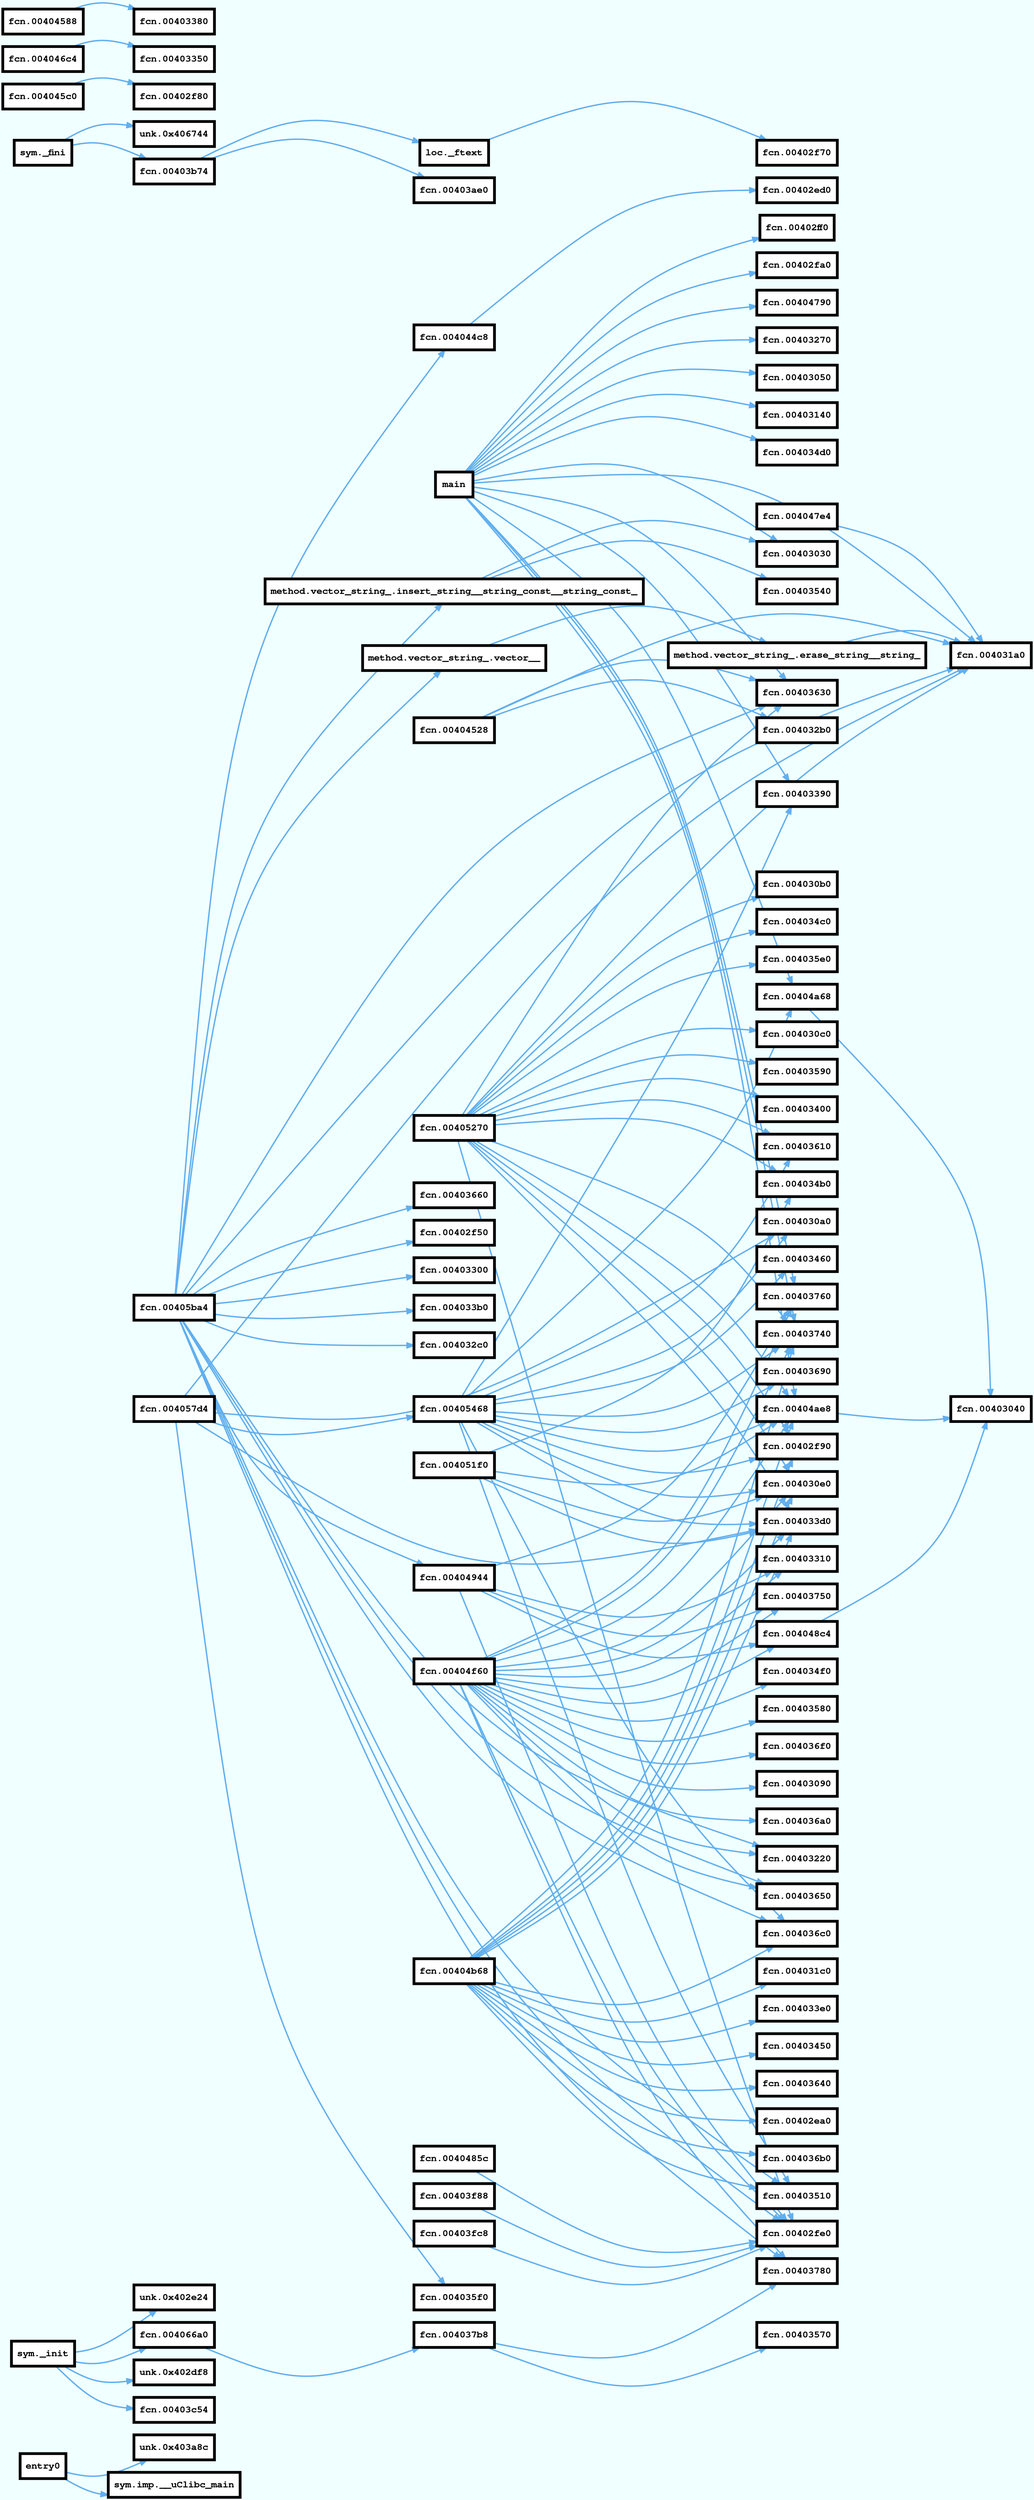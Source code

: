 digraph code {
rankdir=LR;
outputorder=edgesfirst;
graph [bgcolor=azure fontname="Courier" splines="curved"];
node [penwidth=4 fillcolor=white style=filled fontname="Courier Bold" fontsize=14 shape=box];
edge [arrowhead="normal" style=bold weight=2];
  "0x00403a80" [label="entry0" URL="entry0/0x00403a80"];
  "0x00403a80" -> "0x00403a8c" [color="#61afef" URL="unk.0x403a8c/0x00403a8c"];
  "0x00403a8c" [label="unk.0x403a8c" URL="unk.0x403a8c/0x00403a8c"];
  "0x00403a80" -> "0x00406700" [color="#61afef" URL="sym.imp.__uClibc_main/0x00406700"];
  "0x00406700" [label="sym.imp.__uClibc_main" URL="sym.imp.__uClibc_main/0x00406700"];
  "0x0040662c" [label="method.vector_string_.insert_string__string_const__string_const_" URL="method.vector_string_.insert_string__string_const__string_const_/0x0040662c"];
  "0x0040662c" -> "0x00403540" [color="#61afef" URL="fcn.00403540/0x00403540"];
  "0x00403540" [label="fcn.00403540" URL="fcn.00403540/0x00403540"];
  "0x0040662c" -> "0x00403030" [color="#61afef" URL="fcn.00403030/0x00403030"];
  "0x00403030" [label="fcn.00403030" URL="fcn.00403030/0x00403030"];
  "0x00406720" [label="sym._fini" URL="sym._fini/0x00406720"];
  "0x00406720" -> "0x00406744" [color="#61afef" URL="unk.0x406744/0x00406744"];
  "0x00406744" [label="unk.0x406744" URL="unk.0x406744/0x00406744"];
  "0x00406720" -> "0x00403b74" [color="#61afef" URL="fcn.00403b74/0x00403b74"];
  "0x00403b74" [label="fcn.00403b74" URL="fcn.00403b74/0x00403b74"];
  "0x00403b74" [label="fcn.00403b74" URL="fcn.00403b74/0x00403b74"];
  "0x00403b74" -> "0x004037b0" [color="#61afef" URL="loc._ftext/0x004037b0"];
  "0x004037b0" [label="loc._ftext" URL="loc._ftext/0x004037b0"];
  "0x00403b74" -> "0x00403ae0" [color="#61afef" URL="fcn.00403ae0/0x00403ae0"];
  "0x00403ae0" [label="fcn.00403ae0" URL="fcn.00403ae0/0x00403ae0"];
  "0x004065a0" [label="method.vector_string_.erase_string__string_" URL="method.vector_string_.erase_string__string_/0x004065a0"];
  "0x004065a0" -> "0x004031a0" [color="#61afef" URL="fcn.004031a0/0x004031a0"];
  "0x004031a0" [label="fcn.004031a0" URL="fcn.004031a0/0x004031a0"];
  "0x004065fc" [label="method.vector_string_.vector__" URL="method.vector_string_.vector__/0x004065fc"];
  "0x004065fc" -> "0x004065a0" [color="#61afef" URL="method.vector_string_.erase_string__string_/0x004065a0"];
  "0x004065a0" [label="method.vector_string_.erase_string__string_" URL="method.vector_string_.erase_string__string_/0x004065a0"];
  "0x00403824" [label="main" URL="main/0x00403824"];
  "0x00403824" -> "0x00403270" [color="#61afef" URL="fcn.00403270/0x00403270"];
  "0x00403270" [label="fcn.00403270" URL="fcn.00403270/0x00403270"];
  "0x00403824" -> "0x00403050" [color="#61afef" URL="fcn.00403050/0x00403050"];
  "0x00403050" [label="fcn.00403050" URL="fcn.00403050/0x00403050"];
  "0x00403824" -> "0x00403140" [color="#61afef" URL="fcn.00403140/0x00403140"];
  "0x00403140" [label="fcn.00403140" URL="fcn.00403140/0x00403140"];
  "0x00403824" -> "0x00403390" [color="#61afef" URL="fcn.00403390/0x00403390"];
  "0x00403390" [label="fcn.00403390" URL="fcn.00403390/0x00403390"];
  "0x00403824" -> "0x00404a68" [color="#61afef" URL="fcn.00404a68/0x00404a68"];
  "0x00404a68" [label="fcn.00404a68" URL="fcn.00404a68/0x00404a68"];
  "0x00403824" -> "0x00403760" [color="#61afef" URL="fcn.00403760/0x00403760"];
  "0x00403760" [label="fcn.00403760" URL="fcn.00403760/0x00403760"];
  "0x00403824" -> "0x00403630" [color="#61afef" URL="fcn.00403630/0x00403630"];
  "0x00403630" [label="fcn.00403630" URL="fcn.00403630/0x00403630"];
  "0x00403824" -> "0x004034d0" [color="#61afef" URL="fcn.004034d0/0x004034d0"];
  "0x004034d0" [label="fcn.004034d0" URL="fcn.004034d0/0x004034d0"];
  "0x00403824" -> "0x004031a0" [color="#61afef" URL="fcn.004031a0/0x004031a0"];
  "0x004031a0" [label="fcn.004031a0" URL="fcn.004031a0/0x004031a0"];
  "0x00403824" -> "0x00403030" [color="#61afef" URL="fcn.00403030/0x00403030"];
  "0x00403030" [label="fcn.00403030" URL="fcn.00403030/0x00403030"];
  "0x00403824" -> "0x00402ff0" [color="#61afef" URL="fcn.00402ff0/0x00402ff0"];
  "0x00402ff0" [label="fcn.00402ff0" URL="fcn.00402ff0/0x00402ff0"];
  "0x00403824" -> "0x00402fa0" [color="#61afef" URL="fcn.00402fa0/0x00402fa0"];
  "0x00402fa0" [label="fcn.00402fa0" URL="fcn.00402fa0/0x00402fa0"];
  "0x00403824" -> "0x00403740" [color="#61afef" URL="fcn.00403740/0x00403740"];
  "0x00403740" [label="fcn.00403740" URL="fcn.00403740/0x00403740"];
  "0x00403824" -> "0x00404ae8" [color="#61afef" URL="fcn.00404ae8/0x00404ae8"];
  "0x00404ae8" [label="fcn.00404ae8" URL="fcn.00404ae8/0x00404ae8"];
  "0x00403824" -> "0x00404790" [color="#61afef" URL="fcn.00404790/0x00404790"];
  "0x00404790" [label="fcn.00404790" URL="fcn.00404790/0x00404790"];
  "0x00404a68" [label="fcn.00404a68" URL="fcn.00404a68/0x00404a68"];
  "0x00404a68" -> "0x00403040" [color="#61afef" URL="fcn.00403040/0x00403040"];
  "0x00403040" [label="fcn.00403040" URL="fcn.00403040/0x00403040"];
  "0x00404ae8" [label="fcn.00404ae8" URL="fcn.00404ae8/0x00404ae8"];
  "0x00404ae8" -> "0x00403040" [color="#61afef" URL="fcn.00403040/0x00403040"];
  "0x00403040" [label="fcn.00403040" URL="fcn.00403040/0x00403040"];
  "0x00402dd4" [label="sym._init" URL="sym._init/0x00402dd4"];
  "0x00402dd4" -> "0x00402df8" [color="#61afef" URL="unk.0x402df8/0x00402df8"];
  "0x00402df8" [label="unk.0x402df8" URL="unk.0x402df8/0x00402df8"];
  "0x00402dd4" -> "0x00403c54" [color="#61afef" URL="fcn.00403c54/0x00403c54"];
  "0x00403c54" [label="fcn.00403c54" URL="fcn.00403c54/0x00403c54"];
  "0x00402dd4" -> "0x00402e24" [color="#61afef" URL="unk.0x402e24/0x00402e24"];
  "0x00402e24" [label="unk.0x402e24" URL="unk.0x402e24/0x00402e24"];
  "0x00402dd4" -> "0x004066a0" [color="#61afef" URL="fcn.004066a0/0x004066a0"];
  "0x004066a0" [label="fcn.004066a0" URL="fcn.004066a0/0x004066a0"];
  "0x004066a0" [label="fcn.004066a0" URL="fcn.004066a0/0x004066a0"];
  "0x004066a0" -> "0x004037b8" [color="#61afef" URL="fcn.004037b8/0x004037b8"];
  "0x004037b8" [label="fcn.004037b8" URL="fcn.004037b8/0x004037b8"];
  "0x00403f88" [label="fcn.00403f88" URL="fcn.00403f88/0x00403f88"];
  "0x00403f88" -> "0x00402fe0" [color="#61afef" URL="fcn.00402fe0/0x00402fe0"];
  "0x00402fe0" [label="fcn.00402fe0" URL="fcn.00402fe0/0x00402fe0"];
  "0x00403fc8" [label="fcn.00403fc8" URL="fcn.00403fc8/0x00403fc8"];
  "0x00403fc8" -> "0x00402fe0" [color="#61afef" URL="fcn.00402fe0/0x00402fe0"];
  "0x00402fe0" [label="fcn.00402fe0" URL="fcn.00402fe0/0x00402fe0"];
  "0x004045c0" [label="fcn.004045c0" URL="fcn.004045c0/0x004045c0"];
  "0x004045c0" -> "0x00402f80" [color="#61afef" URL="fcn.00402f80/0x00402f80"];
  "0x00402f80" [label="fcn.00402f80" URL="fcn.00402f80/0x00402f80"];
  "0x004046c4" [label="fcn.004046c4" URL="fcn.004046c4/0x004046c4"];
  "0x004046c4" -> "0x00403350" [color="#61afef" URL="fcn.00403350/0x00403350"];
  "0x00403350" [label="fcn.00403350" URL="fcn.00403350/0x00403350"];
  "0x004047e4" [label="fcn.004047e4" URL="fcn.004047e4/0x004047e4"];
  "0x004047e4" -> "0x004031a0" [color="#61afef" URL="fcn.004031a0/0x004031a0"];
  "0x004031a0" [label="fcn.004031a0" URL="fcn.004031a0/0x004031a0"];
  "0x0040485c" [label="fcn.0040485c" URL="fcn.0040485c/0x0040485c"];
  "0x0040485c" -> "0x00402fe0" [color="#61afef" URL="fcn.00402fe0/0x00402fe0"];
  "0x00402fe0" [label="fcn.00402fe0" URL="fcn.00402fe0/0x00402fe0"];
  "0x004048c4" [label="fcn.004048c4" URL="fcn.004048c4/0x004048c4"];
  "0x004048c4" -> "0x00403040" [color="#61afef" URL="fcn.00403040/0x00403040"];
  "0x00403040" [label="fcn.00403040" URL="fcn.00403040/0x00403040"];
  "0x00404944" [label="fcn.00404944" URL="fcn.00404944/0x00404944"];
  "0x00404944" -> "0x00403750" [color="#61afef" URL="fcn.00403750/0x00403750"];
  "0x00403750" [label="fcn.00403750" URL="fcn.00403750/0x00403750"];
  "0x00404944" -> "0x00403760" [color="#61afef" URL="fcn.00403760/0x00403760"];
  "0x00403760" [label="fcn.00403760" URL="fcn.00403760/0x00403760"];
  "0x00404944" -> "0x00403310" [color="#61afef" URL="fcn.00403310/0x00403310"];
  "0x00403310" [label="fcn.00403310" URL="fcn.00403310/0x00403310"];
  "0x00404944" -> "0x004048c4" [color="#61afef" URL="fcn.004048c4/0x004048c4"];
  "0x004048c4" [label="fcn.004048c4" URL="fcn.004048c4/0x004048c4"];
  "0x00404944" -> "0x00402fe0" [color="#61afef" URL="fcn.00402fe0/0x00402fe0"];
  "0x00402fe0" [label="fcn.00402fe0" URL="fcn.00402fe0/0x00402fe0"];
  "0x00404b68" [label="fcn.00404b68" URL="fcn.00404b68/0x00404b68"];
  "0x00404b68" -> "0x004036b0" [color="#61afef" URL="fcn.004036b0/0x004036b0"];
  "0x004036b0" [label="fcn.004036b0" URL="fcn.004036b0/0x004036b0"];
  "0x00404b68" -> "0x004031c0" [color="#61afef" URL="fcn.004031c0/0x004031c0"];
  "0x004031c0" [label="fcn.004031c0" URL="fcn.004031c0/0x004031c0"];
  "0x00404b68" -> "0x004036c0" [color="#61afef" URL="fcn.004036c0/0x004036c0"];
  "0x004036c0" [label="fcn.004036c0" URL="fcn.004036c0/0x004036c0"];
  "0x00404b68" -> "0x00403510" [color="#61afef" URL="fcn.00403510/0x00403510"];
  "0x00403510" [label="fcn.00403510" URL="fcn.00403510/0x00403510"];
  "0x00404b68" -> "0x00402f90" [color="#61afef" URL="fcn.00402f90/0x00402f90"];
  "0x00402f90" [label="fcn.00402f90" URL="fcn.00402f90/0x00402f90"];
  "0x00404b68" -> "0x004033e0" [color="#61afef" URL="fcn.004033e0/0x004033e0"];
  "0x004033e0" [label="fcn.004033e0" URL="fcn.004033e0/0x004033e0"];
  "0x00404b68" -> "0x00403450" [color="#61afef" URL="fcn.00403450/0x00403450"];
  "0x00403450" [label="fcn.00403450" URL="fcn.00403450/0x00403450"];
  "0x00404b68" -> "0x00403640" [color="#61afef" URL="fcn.00403640/0x00403640"];
  "0x00403640" [label="fcn.00403640" URL="fcn.00403640/0x00403640"];
  "0x00404b68" -> "0x00402ea0" [color="#61afef" URL="fcn.00402ea0/0x00402ea0"];
  "0x00402ea0" [label="fcn.00402ea0" URL="fcn.00402ea0/0x00402ea0"];
  "0x00404b68" -> "0x004033d0" [color="#61afef" URL="fcn.004033d0/0x004033d0"];
  "0x004033d0" [label="fcn.004033d0" URL="fcn.004033d0/0x004033d0"];
  "0x00404b68" -> "0x004030e0" [color="#61afef" URL="fcn.004030e0/0x004030e0"];
  "0x004030e0" [label="fcn.004030e0" URL="fcn.004030e0/0x004030e0"];
  "0x00404b68" -> "0x00403740" [color="#61afef" URL="fcn.00403740/0x00403740"];
  "0x00403740" [label="fcn.00403740" URL="fcn.00403740/0x00403740"];
  "0x00404b68" -> "0x00404ae8" [color="#61afef" URL="fcn.00404ae8/0x00404ae8"];
  "0x00404ae8" [label="fcn.00404ae8" URL="fcn.00404ae8/0x00404ae8"];
  "0x00404528" [label="fcn.00404528" URL="fcn.00404528/0x00404528"];
  "0x00404528" -> "0x00403630" [color="#61afef" URL="fcn.00403630/0x00403630"];
  "0x00403630" [label="fcn.00403630" URL="fcn.00403630/0x00403630"];
  "0x00404528" -> "0x004032b0" [color="#61afef" URL="fcn.004032b0/0x004032b0"];
  "0x004032b0" [label="fcn.004032b0" URL="fcn.004032b0/0x004032b0"];
  "0x00404528" -> "0x004031a0" [color="#61afef" URL="fcn.004031a0/0x004031a0"];
  "0x004031a0" [label="fcn.004031a0" URL="fcn.004031a0/0x004031a0"];
  "0x00405468" [label="fcn.00405468" URL="fcn.00405468/0x00405468"];
  "0x00405468" -> "0x004033d0" [color="#61afef" URL="fcn.004033d0/0x004033d0"];
  "0x004033d0" [label="fcn.004033d0" URL="fcn.004033d0/0x004033d0"];
  "0x00405468" -> "0x004030e0" [color="#61afef" URL="fcn.004030e0/0x004030e0"];
  "0x004030e0" [label="fcn.004030e0" URL="fcn.004030e0/0x004030e0"];
  "0x00405468" -> "0x00403390" [color="#61afef" URL="fcn.00403390/0x00403390"];
  "0x00403390" [label="fcn.00403390" URL="fcn.00403390/0x00403390"];
  "0x00405468" -> "0x00404a68" [color="#61afef" URL="fcn.00404a68/0x00404a68"];
  "0x00404a68" [label="fcn.00404a68" URL="fcn.00404a68/0x00404a68"];
  "0x00405468" -> "0x00403610" [color="#61afef" URL="fcn.00403610/0x00403610"];
  "0x00403610" [label="fcn.00403610" URL="fcn.00403610/0x00403610"];
  "0x00405468" -> "0x004036c0" [color="#61afef" URL="fcn.004036c0/0x004036c0"];
  "0x004036c0" [label="fcn.004036c0" URL="fcn.004036c0/0x004036c0"];
  "0x00405468" -> "0x00403510" [color="#61afef" URL="fcn.00403510/0x00403510"];
  "0x00403510" [label="fcn.00403510" URL="fcn.00403510/0x00403510"];
  "0x00405468" -> "0x00403460" [color="#61afef" URL="fcn.00403460/0x00403460"];
  "0x00403460" [label="fcn.00403460" URL="fcn.00403460/0x00403460"];
  "0x00405468" -> "0x00403740" [color="#61afef" URL="fcn.00403740/0x00403740"];
  "0x00403740" [label="fcn.00403740" URL="fcn.00403740/0x00403740"];
  "0x00405468" -> "0x00404ae8" [color="#61afef" URL="fcn.00404ae8/0x00404ae8"];
  "0x00404ae8" [label="fcn.00404ae8" URL="fcn.00404ae8/0x00404ae8"];
  "0x00405468" -> "0x004030a0" [color="#61afef" URL="fcn.004030a0/0x004030a0"];
  "0x004030a0" [label="fcn.004030a0" URL="fcn.004030a0/0x004030a0"];
  "0x00405468" -> "0x00402f90" [color="#61afef" URL="fcn.00402f90/0x00402f90"];
  "0x00402f90" [label="fcn.00402f90" URL="fcn.00402f90/0x00402f90"];
  "0x00405468" -> "0x00403690" [color="#61afef" URL="fcn.00403690/0x00403690"];
  "0x00403690" [label="fcn.00403690" URL="fcn.00403690/0x00403690"];
  "0x004057d4" [label="fcn.004057d4" URL="fcn.004057d4/0x004057d4"];
  "0x004057d4" -> "0x00405468" [color="#61afef" URL="fcn.00405468/0x00405468"];
  "0x00405468" [label="fcn.00405468" URL="fcn.00405468/0x00405468"];
  "0x004057d4" -> "0x004035f0" [color="#61afef" URL="fcn.004035f0/0x004035f0"];
  "0x004035f0" [label="fcn.004035f0" URL="fcn.004035f0/0x004035f0"];
  "0x004057d4" -> "0x004033d0" [color="#61afef" URL="fcn.004033d0/0x004033d0"];
  "0x004033d0" [label="fcn.004033d0" URL="fcn.004033d0/0x004033d0"];
  "0x004057d4" -> "0x004030a0" [color="#61afef" URL="fcn.004030a0/0x004030a0"];
  "0x004030a0" [label="fcn.004030a0" URL="fcn.004030a0/0x004030a0"];
  "0x004057d4" -> "0x004031a0" [color="#61afef" URL="fcn.004031a0/0x004031a0"];
  "0x004031a0" [label="fcn.004031a0" URL="fcn.004031a0/0x004031a0"];
  "0x00405270" [label="fcn.00405270" URL="fcn.00405270/0x00405270"];
  "0x00405270" -> "0x00403630" [color="#61afef" URL="fcn.00403630/0x00403630"];
  "0x00403630" [label="fcn.00403630" URL="fcn.00403630/0x00403630"];
  "0x00405270" -> "0x004030c0" [color="#61afef" URL="fcn.004030c0/0x004030c0"];
  "0x004030c0" [label="fcn.004030c0" URL="fcn.004030c0/0x004030c0"];
  "0x00405270" -> "0x00403590" [color="#61afef" URL="fcn.00403590/0x00403590"];
  "0x00403590" [label="fcn.00403590" URL="fcn.00403590/0x00403590"];
  "0x00405270" -> "0x004031a0" [color="#61afef" URL="fcn.004031a0/0x004031a0"];
  "0x004031a0" [label="fcn.004031a0" URL="fcn.004031a0/0x004031a0"];
  "0x00405270" -> "0x00403610" [color="#61afef" URL="fcn.00403610/0x00403610"];
  "0x00403610" [label="fcn.00403610" URL="fcn.00403610/0x00403610"];
  "0x00405270" -> "0x00403400" [color="#61afef" URL="fcn.00403400/0x00403400"];
  "0x00403400" [label="fcn.00403400" URL="fcn.00403400/0x00403400"];
  "0x00405270" -> "0x004030b0" [color="#61afef" URL="fcn.004030b0/0x004030b0"];
  "0x004030b0" [label="fcn.004030b0" URL="fcn.004030b0/0x004030b0"];
  "0x00405270" -> "0x00402fe0" [color="#61afef" URL="fcn.00402fe0/0x00402fe0"];
  "0x00402fe0" [label="fcn.00402fe0" URL="fcn.00402fe0/0x00402fe0"];
  "0x00405270" -> "0x004033d0" [color="#61afef" URL="fcn.004033d0/0x004033d0"];
  "0x004033d0" [label="fcn.004033d0" URL="fcn.004033d0/0x004033d0"];
  "0x00405270" -> "0x004030e0" [color="#61afef" URL="fcn.004030e0/0x004030e0"];
  "0x004030e0" [label="fcn.004030e0" URL="fcn.004030e0/0x004030e0"];
  "0x00405270" -> "0x00403740" [color="#61afef" URL="fcn.00403740/0x00403740"];
  "0x00403740" [label="fcn.00403740" URL="fcn.00403740/0x00403740"];
  "0x00405270" -> "0x00404ae8" [color="#61afef" URL="fcn.00404ae8/0x00404ae8"];
  "0x00404ae8" [label="fcn.00404ae8" URL="fcn.00404ae8/0x00404ae8"];
  "0x00405270" -> "0x004034c0" [color="#61afef" URL="fcn.004034c0/0x004034c0"];
  "0x004034c0" [label="fcn.004034c0" URL="fcn.004034c0/0x004034c0"];
  "0x00405270" -> "0x004034b0" [color="#61afef" URL="fcn.004034b0/0x004034b0"];
  "0x004034b0" [label="fcn.004034b0" URL="fcn.004034b0/0x004034b0"];
  "0x00405270" -> "0x004035e0" [color="#61afef" URL="fcn.004035e0/0x004035e0"];
  "0x004035e0" [label="fcn.004035e0" URL="fcn.004035e0/0x004035e0"];
  "0x00405270" -> "0x00402f90" [color="#61afef" URL="fcn.00402f90/0x00402f90"];
  "0x00402f90" [label="fcn.00402f90" URL="fcn.00402f90/0x00402f90"];
  "0x004051f0" [label="fcn.004051f0" URL="fcn.004051f0/0x004051f0"];
  "0x004051f0" -> "0x004033d0" [color="#61afef" URL="fcn.004033d0/0x004033d0"];
  "0x004033d0" [label="fcn.004033d0" URL="fcn.004033d0/0x004033d0"];
  "0x004051f0" -> "0x004030e0" [color="#61afef" URL="fcn.004030e0/0x004030e0"];
  "0x004030e0" [label="fcn.004030e0" URL="fcn.004030e0/0x004030e0"];
  "0x004051f0" -> "0x004034b0" [color="#61afef" URL="fcn.004034b0/0x004034b0"];
  "0x004034b0" [label="fcn.004034b0" URL="fcn.004034b0/0x004034b0"];
  "0x004051f0" -> "0x00404ae8" [color="#61afef" URL="fcn.00404ae8/0x00404ae8"];
  "0x00404ae8" [label="fcn.00404ae8" URL="fcn.00404ae8/0x00404ae8"];
  "0x00404f60" [label="fcn.00404f60" URL="fcn.00404f60/0x00404f60"];
  "0x00404f60" -> "0x004033d0" [color="#61afef" URL="fcn.004033d0/0x004033d0"];
  "0x004033d0" [label="fcn.004033d0" URL="fcn.004033d0/0x004033d0"];
  "0x00404f60" -> "0x004030e0" [color="#61afef" URL="fcn.004030e0/0x004030e0"];
  "0x004030e0" [label="fcn.004030e0" URL="fcn.004030e0/0x004030e0"];
  "0x00404f60" -> "0x00403740" [color="#61afef" URL="fcn.00403740/0x00403740"];
  "0x00403740" [label="fcn.00403740" URL="fcn.00403740/0x00403740"];
  "0x00404f60" -> "0x00404ae8" [color="#61afef" URL="fcn.00404ae8/0x00404ae8"];
  "0x00404ae8" [label="fcn.00404ae8" URL="fcn.00404ae8/0x00404ae8"];
  "0x00404f60" -> "0x00403580" [color="#61afef" URL="fcn.00403580/0x00403580"];
  "0x00403580" [label="fcn.00403580" URL="fcn.00403580/0x00403580"];
  "0x00404f60" -> "0x00403780" [color="#61afef" URL="fcn.00403780/0x00403780"];
  "0x00403780" [label="fcn.00403780" URL="fcn.00403780/0x00403780"];
  "0x00404f60" -> "0x004036f0" [color="#61afef" URL="fcn.004036f0/0x004036f0"];
  "0x004036f0" [label="fcn.004036f0" URL="fcn.004036f0/0x004036f0"];
  "0x00404f60" -> "0x00403090" [color="#61afef" URL="fcn.00403090/0x00403090"];
  "0x00403090" [label="fcn.00403090" URL="fcn.00403090/0x00403090"];
  "0x00404f60" -> "0x00403220" [color="#61afef" URL="fcn.00403220/0x00403220"];
  "0x00403220" [label="fcn.00403220" URL="fcn.00403220/0x00403220"];
  "0x00404f60" -> "0x004036a0" [color="#61afef" URL="fcn.004036a0/0x004036a0"];
  "0x004036a0" [label="fcn.004036a0" URL="fcn.004036a0/0x004036a0"];
  "0x00404f60" -> "0x00403650" [color="#61afef" URL="fcn.00403650/0x00403650"];
  "0x00403650" [label="fcn.00403650" URL="fcn.00403650/0x00403650"];
  "0x00404f60" -> "0x004034f0" [color="#61afef" URL="fcn.004034f0/0x004034f0"];
  "0x004034f0" [label="fcn.004034f0" URL="fcn.004034f0/0x004034f0"];
  "0x00404f60" -> "0x00403750" [color="#61afef" URL="fcn.00403750/0x00403750"];
  "0x00403750" [label="fcn.00403750" URL="fcn.00403750/0x00403750"];
  "0x00404f60" -> "0x00403760" [color="#61afef" URL="fcn.00403760/0x00403760"];
  "0x00403760" [label="fcn.00403760" URL="fcn.00403760/0x00403760"];
  "0x00404f60" -> "0x00403310" [color="#61afef" URL="fcn.00403310/0x00403310"];
  "0x00403310" [label="fcn.00403310" URL="fcn.00403310/0x00403310"];
  "0x00404f60" -> "0x004048c4" [color="#61afef" URL="fcn.004048c4/0x004048c4"];
  "0x004048c4" [label="fcn.004048c4" URL="fcn.004048c4/0x004048c4"];
  "0x00404f60" -> "0x00402fe0" [color="#61afef" URL="fcn.00402fe0/0x00402fe0"];
  "0x00402fe0" [label="fcn.00402fe0" URL="fcn.00402fe0/0x00402fe0"];
  "0x004044c8" [label="fcn.004044c8" URL="fcn.004044c8/0x004044c8"];
  "0x004044c8" -> "0x00402ed0" [color="#61afef" URL="fcn.00402ed0/0x00402ed0"];
  "0x00402ed0" [label="fcn.00402ed0" URL="fcn.00402ed0/0x00402ed0"];
  "0x00405ba4" [label="fcn.00405ba4" URL="fcn.00405ba4/0x00405ba4"];
  "0x00405ba4" -> "0x004036c0" [color="#61afef" URL="fcn.004036c0/0x004036c0"];
  "0x004036c0" [label="fcn.004036c0" URL="fcn.004036c0/0x004036c0"];
  "0x00405ba4" -> "0x004044c8" [color="#61afef" URL="fcn.004044c8/0x004044c8"];
  "0x004044c8" [label="fcn.004044c8" URL="fcn.004044c8/0x004044c8"];
  "0x00405ba4" -> "0x00403660" [color="#61afef" URL="fcn.00403660/0x00403660"];
  "0x00403660" [label="fcn.00403660" URL="fcn.00403660/0x00403660"];
  "0x00405ba4" -> "0x00403510" [color="#61afef" URL="fcn.00403510/0x00403510"];
  "0x00403510" [label="fcn.00403510" URL="fcn.00403510/0x00403510"];
  "0x00405ba4" -> "0x00403780" [color="#61afef" URL="fcn.00403780/0x00403780"];
  "0x00403780" [label="fcn.00403780" URL="fcn.00403780/0x00403780"];
  "0x00405ba4" -> "0x00403220" [color="#61afef" URL="fcn.00403220/0x00403220"];
  "0x00403220" [label="fcn.00403220" URL="fcn.00403220/0x00403220"];
  "0x00405ba4" -> "0x00402f50" [color="#61afef" URL="fcn.00402f50/0x00402f50"];
  "0x00402f50" [label="fcn.00402f50" URL="fcn.00402f50/0x00402f50"];
  "0x00405ba4" -> "0x00403630" [color="#61afef" URL="fcn.00403630/0x00403630"];
  "0x00403630" [label="fcn.00403630" URL="fcn.00403630/0x00403630"];
  "0x00405ba4" -> "0x00403300" [color="#61afef" URL="fcn.00403300/0x00403300"];
  "0x00403300" [label="fcn.00403300" URL="fcn.00403300/0x00403300"];
  "0x00405ba4" -> "0x0040662c" [color="#61afef" URL="method.vector_string_.insert_string__string_const__string_const_/0x0040662c"];
  "0x0040662c" [label="method.vector_string_.insert_string__string_const__string_const_" URL="method.vector_string_.insert_string__string_const__string_const_/0x0040662c"];
  "0x00405ba4" -> "0x004033b0" [color="#61afef" URL="fcn.004033b0/0x004033b0"];
  "0x004033b0" [label="fcn.004033b0" URL="fcn.004033b0/0x004033b0"];
  "0x00405ba4" -> "0x004065fc" [color="#61afef" URL="method.vector_string_.vector__/0x004065fc"];
  "0x004065fc" [label="method.vector_string_.vector__" URL="method.vector_string_.vector__/0x004065fc"];
  "0x00405ba4" -> "0x004031a0" [color="#61afef" URL="fcn.004031a0/0x004031a0"];
  "0x004031a0" [label="fcn.004031a0" URL="fcn.004031a0/0x004031a0"];
  "0x00405ba4" -> "0x004032c0" [color="#61afef" URL="fcn.004032c0/0x004032c0"];
  "0x004032c0" [label="fcn.004032c0" URL="fcn.004032c0/0x004032c0"];
  "0x00405ba4" -> "0x00403650" [color="#61afef" URL="fcn.00403650/0x00403650"];
  "0x00403650" [label="fcn.00403650" URL="fcn.00403650/0x00403650"];
  "0x00405ba4" -> "0x00404944" [color="#61afef" URL="fcn.00404944/0x00404944"];
  "0x00404944" [label="fcn.00404944" URL="fcn.00404944/0x00404944"];
  "0x00405ba4" -> "0x00402fe0" [color="#61afef" URL="fcn.00402fe0/0x00402fe0"];
  "0x00402fe0" [label="fcn.00402fe0" URL="fcn.00402fe0/0x00402fe0"];
  "0x00404588" [label="fcn.00404588" URL="fcn.00404588/0x00404588"];
  "0x00404588" -> "0x00403380" [color="#61afef" URL="fcn.00403380/0x00403380"];
  "0x00403380" [label="fcn.00403380" URL="fcn.00403380/0x00403380"];
  "0x004037b0" [label="loc._ftext" URL="loc._ftext/0x004037b0"];
  "0x004037b0" -> "0x00402f70" [color="#61afef" URL="fcn.00402f70/0x00402f70"];
  "0x00402f70" [label="fcn.00402f70" URL="fcn.00402f70/0x00402f70"];
  "0x004037b8" [label="fcn.004037b8" URL="fcn.004037b8/0x004037b8"];
  "0x004037b8" -> "0x00403780" [color="#61afef" URL="fcn.00403780/0x00403780"];
  "0x00403780" [label="fcn.00403780" URL="fcn.00403780/0x00403780"];
  "0x004037b8" -> "0x00403570" [color="#61afef" URL="fcn.00403570/0x00403570"];
  "0x00403570" [label="fcn.00403570" URL="fcn.00403570/0x00403570"];
}
digraph code {
rankdir=LR;
outputorder=edgesfirst;
graph [bgcolor=azure fontname="Courier" splines="curved"];
node [penwidth=4 fillcolor=white style=filled fontname="Courier Bold" fontsize=14 shape=box];
edge [arrowhead="normal" style=bold weight=2];
  "0x00403a80" [label="entry0" URL="entry0/0x00403a80"];
  "0x00403a80" -> "0x00403a8c" [color="#61afef" URL="unk.0x403a8c/0x00403a8c"];
  "0x00403a8c" [label="unk.0x403a8c" URL="unk.0x403a8c/0x00403a8c"];
  "0x00403a80" -> "0x00406700" [color="#61afef" URL="sym.imp.__uClibc_main/0x00406700"];
  "0x00406700" [label="sym.imp.__uClibc_main" URL="sym.imp.__uClibc_main/0x00406700"];
  "0x0040662c" [label="method.vector_string_.insert_string__string_const__string_const_" URL="method.vector_string_.insert_string__string_const__string_const_/0x0040662c"];
  "0x0040662c" -> "0x00403540" [color="#61afef" URL="fcn.00403540/0x00403540"];
  "0x00403540" [label="fcn.00403540" URL="fcn.00403540/0x00403540"];
  "0x0040662c" -> "0x00403030" [color="#61afef" URL="fcn.00403030/0x00403030"];
  "0x00403030" [label="fcn.00403030" URL="fcn.00403030/0x00403030"];
  "0x00406720" [label="sym._fini" URL="sym._fini/0x00406720"];
  "0x00406720" -> "0x00406744" [color="#61afef" URL="unk.0x406744/0x00406744"];
  "0x00406744" [label="unk.0x406744" URL="unk.0x406744/0x00406744"];
  "0x00406720" -> "0x00403b74" [color="#61afef" URL="fcn.00403b74/0x00403b74"];
  "0x00403b74" [label="fcn.00403b74" URL="fcn.00403b74/0x00403b74"];
  "0x00403b74" [label="fcn.00403b74" URL="fcn.00403b74/0x00403b74"];
  "0x00403b74" -> "0x004037b0" [color="#61afef" URL="loc._ftext/0x004037b0"];
  "0x004037b0" [label="loc._ftext" URL="loc._ftext/0x004037b0"];
  "0x00403b74" -> "0x00403ae0" [color="#61afef" URL="fcn.00403ae0/0x00403ae0"];
  "0x00403ae0" [label="fcn.00403ae0" URL="fcn.00403ae0/0x00403ae0"];
  "0x004065a0" [label="method.vector_string_.erase_string__string_" URL="method.vector_string_.erase_string__string_/0x004065a0"];
  "0x004065a0" -> "0x004031a0" [color="#61afef" URL="fcn.004031a0/0x004031a0"];
  "0x004031a0" [label="fcn.004031a0" URL="fcn.004031a0/0x004031a0"];
  "0x004065fc" [label="method.vector_string_.vector__" URL="method.vector_string_.vector__/0x004065fc"];
  "0x004065fc" -> "0x004065a0" [color="#61afef" URL="method.vector_string_.erase_string__string_/0x004065a0"];
  "0x004065a0" [label="method.vector_string_.erase_string__string_" URL="method.vector_string_.erase_string__string_/0x004065a0"];
  "0x00403824" [label="main" URL="main/0x00403824"];
  "0x00403824" -> "0x00403270" [color="#61afef" URL="fcn.00403270/0x00403270"];
  "0x00403270" [label="fcn.00403270" URL="fcn.00403270/0x00403270"];
  "0x00403824" -> "0x00403050" [color="#61afef" URL="fcn.00403050/0x00403050"];
  "0x00403050" [label="fcn.00403050" URL="fcn.00403050/0x00403050"];
  "0x00403824" -> "0x00403140" [color="#61afef" URL="fcn.00403140/0x00403140"];
  "0x00403140" [label="fcn.00403140" URL="fcn.00403140/0x00403140"];
  "0x00403824" -> "0x00403390" [color="#61afef" URL="fcn.00403390/0x00403390"];
  "0x00403390" [label="fcn.00403390" URL="fcn.00403390/0x00403390"];
  "0x00403824" -> "0x00404a68" [color="#61afef" URL="fcn.00404a68/0x00404a68"];
  "0x00404a68" [label="fcn.00404a68" URL="fcn.00404a68/0x00404a68"];
  "0x00403824" -> "0x00403760" [color="#61afef" URL="fcn.00403760/0x00403760"];
  "0x00403760" [label="fcn.00403760" URL="fcn.00403760/0x00403760"];
  "0x00403824" -> "0x00403630" [color="#61afef" URL="fcn.00403630/0x00403630"];
  "0x00403630" [label="fcn.00403630" URL="fcn.00403630/0x00403630"];
  "0x00403824" -> "0x004034d0" [color="#61afef" URL="fcn.004034d0/0x004034d0"];
  "0x004034d0" [label="fcn.004034d0" URL="fcn.004034d0/0x004034d0"];
  "0x00403824" -> "0x004031a0" [color="#61afef" URL="fcn.004031a0/0x004031a0"];
  "0x004031a0" [label="fcn.004031a0" URL="fcn.004031a0/0x004031a0"];
  "0x00403824" -> "0x00403030" [color="#61afef" URL="fcn.00403030/0x00403030"];
  "0x00403030" [label="fcn.00403030" URL="fcn.00403030/0x00403030"];
  "0x00403824" -> "0x00402ff0" [color="#61afef" URL="fcn.00402ff0/0x00402ff0"];
  "0x00402ff0" [label="fcn.00402ff0" URL="fcn.00402ff0/0x00402ff0"];
  "0x00403824" -> "0x00402fa0" [color="#61afef" URL="fcn.00402fa0/0x00402fa0"];
  "0x00402fa0" [label="fcn.00402fa0" URL="fcn.00402fa0/0x00402fa0"];
  "0x00403824" -> "0x00403740" [color="#61afef" URL="fcn.00403740/0x00403740"];
  "0x00403740" [label="fcn.00403740" URL="fcn.00403740/0x00403740"];
  "0x00403824" -> "0x00404ae8" [color="#61afef" URL="fcn.00404ae8/0x00404ae8"];
  "0x00404ae8" [label="fcn.00404ae8" URL="fcn.00404ae8/0x00404ae8"];
  "0x00403824" -> "0x00404790" [color="#61afef" URL="fcn.00404790/0x00404790"];
  "0x00404790" [label="fcn.00404790" URL="fcn.00404790/0x00404790"];
  "0x00404a68" [label="fcn.00404a68" URL="fcn.00404a68/0x00404a68"];
  "0x00404a68" -> "0x00403040" [color="#61afef" URL="fcn.00403040/0x00403040"];
  "0x00403040" [label="fcn.00403040" URL="fcn.00403040/0x00403040"];
  "0x00404ae8" [label="fcn.00404ae8" URL="fcn.00404ae8/0x00404ae8"];
  "0x00404ae8" -> "0x00403040" [color="#61afef" URL="fcn.00403040/0x00403040"];
  "0x00403040" [label="fcn.00403040" URL="fcn.00403040/0x00403040"];
  "0x00402dd4" [label="sym._init" URL="sym._init/0x00402dd4"];
  "0x00402dd4" -> "0x00402df8" [color="#61afef" URL="unk.0x402df8/0x00402df8"];
  "0x00402df8" [label="unk.0x402df8" URL="unk.0x402df8/0x00402df8"];
  "0x00402dd4" -> "0x00403c54" [color="#61afef" URL="fcn.00403c54/0x00403c54"];
  "0x00403c54" [label="fcn.00403c54" URL="fcn.00403c54/0x00403c54"];
  "0x00402dd4" -> "0x00402e24" [color="#61afef" URL="unk.0x402e24/0x00402e24"];
  "0x00402e24" [label="unk.0x402e24" URL="unk.0x402e24/0x00402e24"];
  "0x00402dd4" -> "0x004066a0" [color="#61afef" URL="fcn.004066a0/0x004066a0"];
  "0x004066a0" [label="fcn.004066a0" URL="fcn.004066a0/0x004066a0"];
  "0x004066a0" [label="fcn.004066a0" URL="fcn.004066a0/0x004066a0"];
  "0x004066a0" -> "0x004037b8" [color="#61afef" URL="fcn.004037b8/0x004037b8"];
  "0x004037b8" [label="fcn.004037b8" URL="fcn.004037b8/0x004037b8"];
  "0x00403f88" [label="fcn.00403f88" URL="fcn.00403f88/0x00403f88"];
  "0x00403f88" -> "0x00402fe0" [color="#61afef" URL="fcn.00402fe0/0x00402fe0"];
  "0x00402fe0" [label="fcn.00402fe0" URL="fcn.00402fe0/0x00402fe0"];
  "0x00403fc8" [label="fcn.00403fc8" URL="fcn.00403fc8/0x00403fc8"];
  "0x00403fc8" -> "0x00402fe0" [color="#61afef" URL="fcn.00402fe0/0x00402fe0"];
  "0x00402fe0" [label="fcn.00402fe0" URL="fcn.00402fe0/0x00402fe0"];
  "0x004045c0" [label="fcn.004045c0" URL="fcn.004045c0/0x004045c0"];
  "0x004045c0" -> "0x00402f80" [color="#61afef" URL="fcn.00402f80/0x00402f80"];
  "0x00402f80" [label="fcn.00402f80" URL="fcn.00402f80/0x00402f80"];
  "0x004046c4" [label="fcn.004046c4" URL="fcn.004046c4/0x004046c4"];
  "0x004046c4" -> "0x00403350" [color="#61afef" URL="fcn.00403350/0x00403350"];
  "0x00403350" [label="fcn.00403350" URL="fcn.00403350/0x00403350"];
  "0x004047e4" [label="fcn.004047e4" URL="fcn.004047e4/0x004047e4"];
  "0x004047e4" -> "0x004031a0" [color="#61afef" URL="fcn.004031a0/0x004031a0"];
  "0x004031a0" [label="fcn.004031a0" URL="fcn.004031a0/0x004031a0"];
  "0x0040485c" [label="fcn.0040485c" URL="fcn.0040485c/0x0040485c"];
  "0x0040485c" -> "0x00402fe0" [color="#61afef" URL="fcn.00402fe0/0x00402fe0"];
  "0x00402fe0" [label="fcn.00402fe0" URL="fcn.00402fe0/0x00402fe0"];
  "0x004048c4" [label="fcn.004048c4" URL="fcn.004048c4/0x004048c4"];
  "0x004048c4" -> "0x00403040" [color="#61afef" URL="fcn.00403040/0x00403040"];
  "0x00403040" [label="fcn.00403040" URL="fcn.00403040/0x00403040"];
  "0x00404944" [label="fcn.00404944" URL="fcn.00404944/0x00404944"];
  "0x00404944" -> "0x00403750" [color="#61afef" URL="fcn.00403750/0x00403750"];
  "0x00403750" [label="fcn.00403750" URL="fcn.00403750/0x00403750"];
  "0x00404944" -> "0x00403760" [color="#61afef" URL="fcn.00403760/0x00403760"];
  "0x00403760" [label="fcn.00403760" URL="fcn.00403760/0x00403760"];
  "0x00404944" -> "0x00403310" [color="#61afef" URL="fcn.00403310/0x00403310"];
  "0x00403310" [label="fcn.00403310" URL="fcn.00403310/0x00403310"];
  "0x00404944" -> "0x004048c4" [color="#61afef" URL="fcn.004048c4/0x004048c4"];
  "0x004048c4" [label="fcn.004048c4" URL="fcn.004048c4/0x004048c4"];
  "0x00404944" -> "0x00402fe0" [color="#61afef" URL="fcn.00402fe0/0x00402fe0"];
  "0x00402fe0" [label="fcn.00402fe0" URL="fcn.00402fe0/0x00402fe0"];
  "0x00404b68" [label="fcn.00404b68" URL="fcn.00404b68/0x00404b68"];
  "0x00404b68" -> "0x004036b0" [color="#61afef" URL="fcn.004036b0/0x004036b0"];
  "0x004036b0" [label="fcn.004036b0" URL="fcn.004036b0/0x004036b0"];
  "0x00404b68" -> "0x004031c0" [color="#61afef" URL="fcn.004031c0/0x004031c0"];
  "0x004031c0" [label="fcn.004031c0" URL="fcn.004031c0/0x004031c0"];
  "0x00404b68" -> "0x004036c0" [color="#61afef" URL="fcn.004036c0/0x004036c0"];
  "0x004036c0" [label="fcn.004036c0" URL="fcn.004036c0/0x004036c0"];
  "0x00404b68" -> "0x00403510" [color="#61afef" URL="fcn.00403510/0x00403510"];
  "0x00403510" [label="fcn.00403510" URL="fcn.00403510/0x00403510"];
  "0x00404b68" -> "0x00402f90" [color="#61afef" URL="fcn.00402f90/0x00402f90"];
  "0x00402f90" [label="fcn.00402f90" URL="fcn.00402f90/0x00402f90"];
  "0x00404b68" -> "0x004033e0" [color="#61afef" URL="fcn.004033e0/0x004033e0"];
  "0x004033e0" [label="fcn.004033e0" URL="fcn.004033e0/0x004033e0"];
  "0x00404b68" -> "0x00403450" [color="#61afef" URL="fcn.00403450/0x00403450"];
  "0x00403450" [label="fcn.00403450" URL="fcn.00403450/0x00403450"];
  "0x00404b68" -> "0x00403640" [color="#61afef" URL="fcn.00403640/0x00403640"];
  "0x00403640" [label="fcn.00403640" URL="fcn.00403640/0x00403640"];
  "0x00404b68" -> "0x00402ea0" [color="#61afef" URL="fcn.00402ea0/0x00402ea0"];
  "0x00402ea0" [label="fcn.00402ea0" URL="fcn.00402ea0/0x00402ea0"];
  "0x00404b68" -> "0x004033d0" [color="#61afef" URL="fcn.004033d0/0x004033d0"];
  "0x004033d0" [label="fcn.004033d0" URL="fcn.004033d0/0x004033d0"];
  "0x00404b68" -> "0x004030e0" [color="#61afef" URL="fcn.004030e0/0x004030e0"];
  "0x004030e0" [label="fcn.004030e0" URL="fcn.004030e0/0x004030e0"];
  "0x00404b68" -> "0x00403740" [color="#61afef" URL="fcn.00403740/0x00403740"];
  "0x00403740" [label="fcn.00403740" URL="fcn.00403740/0x00403740"];
  "0x00404b68" -> "0x00404ae8" [color="#61afef" URL="fcn.00404ae8/0x00404ae8"];
  "0x00404ae8" [label="fcn.00404ae8" URL="fcn.00404ae8/0x00404ae8"];
  "0x00404528" [label="fcn.00404528" URL="fcn.00404528/0x00404528"];
  "0x00404528" -> "0x00403630" [color="#61afef" URL="fcn.00403630/0x00403630"];
  "0x00403630" [label="fcn.00403630" URL="fcn.00403630/0x00403630"];
  "0x00404528" -> "0x004032b0" [color="#61afef" URL="fcn.004032b0/0x004032b0"];
  "0x004032b0" [label="fcn.004032b0" URL="fcn.004032b0/0x004032b0"];
  "0x00404528" -> "0x004031a0" [color="#61afef" URL="fcn.004031a0/0x004031a0"];
  "0x004031a0" [label="fcn.004031a0" URL="fcn.004031a0/0x004031a0"];
  "0x00405468" [label="fcn.00405468" URL="fcn.00405468/0x00405468"];
  "0x00405468" -> "0x004033d0" [color="#61afef" URL="fcn.004033d0/0x004033d0"];
  "0x004033d0" [label="fcn.004033d0" URL="fcn.004033d0/0x004033d0"];
  "0x00405468" -> "0x004030e0" [color="#61afef" URL="fcn.004030e0/0x004030e0"];
  "0x004030e0" [label="fcn.004030e0" URL="fcn.004030e0/0x004030e0"];
  "0x00405468" -> "0x00403390" [color="#61afef" URL="fcn.00403390/0x00403390"];
  "0x00403390" [label="fcn.00403390" URL="fcn.00403390/0x00403390"];
  "0x00405468" -> "0x00404a68" [color="#61afef" URL="fcn.00404a68/0x00404a68"];
  "0x00404a68" [label="fcn.00404a68" URL="fcn.00404a68/0x00404a68"];
  "0x00405468" -> "0x00403610" [color="#61afef" URL="fcn.00403610/0x00403610"];
  "0x00403610" [label="fcn.00403610" URL="fcn.00403610/0x00403610"];
  "0x00405468" -> "0x004036c0" [color="#61afef" URL="fcn.004036c0/0x004036c0"];
  "0x004036c0" [label="fcn.004036c0" URL="fcn.004036c0/0x004036c0"];
  "0x00405468" -> "0x00403510" [color="#61afef" URL="fcn.00403510/0x00403510"];
  "0x00403510" [label="fcn.00403510" URL="fcn.00403510/0x00403510"];
  "0x00405468" -> "0x00403460" [color="#61afef" URL="fcn.00403460/0x00403460"];
  "0x00403460" [label="fcn.00403460" URL="fcn.00403460/0x00403460"];
  "0x00405468" -> "0x00403740" [color="#61afef" URL="fcn.00403740/0x00403740"];
  "0x00403740" [label="fcn.00403740" URL="fcn.00403740/0x00403740"];
  "0x00405468" -> "0x00404ae8" [color="#61afef" URL="fcn.00404ae8/0x00404ae8"];
  "0x00404ae8" [label="fcn.00404ae8" URL="fcn.00404ae8/0x00404ae8"];
  "0x00405468" -> "0x004030a0" [color="#61afef" URL="fcn.004030a0/0x004030a0"];
  "0x004030a0" [label="fcn.004030a0" URL="fcn.004030a0/0x004030a0"];
  "0x00405468" -> "0x00402f90" [color="#61afef" URL="fcn.00402f90/0x00402f90"];
  "0x00402f90" [label="fcn.00402f90" URL="fcn.00402f90/0x00402f90"];
  "0x00405468" -> "0x00403690" [color="#61afef" URL="fcn.00403690/0x00403690"];
  "0x00403690" [label="fcn.00403690" URL="fcn.00403690/0x00403690"];
  "0x004057d4" [label="fcn.004057d4" URL="fcn.004057d4/0x004057d4"];
  "0x004057d4" -> "0x00405468" [color="#61afef" URL="fcn.00405468/0x00405468"];
  "0x00405468" [label="fcn.00405468" URL="fcn.00405468/0x00405468"];
  "0x004057d4" -> "0x004035f0" [color="#61afef" URL="fcn.004035f0/0x004035f0"];
  "0x004035f0" [label="fcn.004035f0" URL="fcn.004035f0/0x004035f0"];
  "0x004057d4" -> "0x004033d0" [color="#61afef" URL="fcn.004033d0/0x004033d0"];
  "0x004033d0" [label="fcn.004033d0" URL="fcn.004033d0/0x004033d0"];
  "0x004057d4" -> "0x004030a0" [color="#61afef" URL="fcn.004030a0/0x004030a0"];
  "0x004030a0" [label="fcn.004030a0" URL="fcn.004030a0/0x004030a0"];
  "0x004057d4" -> "0x004031a0" [color="#61afef" URL="fcn.004031a0/0x004031a0"];
  "0x004031a0" [label="fcn.004031a0" URL="fcn.004031a0/0x004031a0"];
  "0x00405270" [label="fcn.00405270" URL="fcn.00405270/0x00405270"];
  "0x00405270" -> "0x00403630" [color="#61afef" URL="fcn.00403630/0x00403630"];
  "0x00403630" [label="fcn.00403630" URL="fcn.00403630/0x00403630"];
  "0x00405270" -> "0x004030c0" [color="#61afef" URL="fcn.004030c0/0x004030c0"];
  "0x004030c0" [label="fcn.004030c0" URL="fcn.004030c0/0x004030c0"];
  "0x00405270" -> "0x00403590" [color="#61afef" URL="fcn.00403590/0x00403590"];
  "0x00403590" [label="fcn.00403590" URL="fcn.00403590/0x00403590"];
  "0x00405270" -> "0x004031a0" [color="#61afef" URL="fcn.004031a0/0x004031a0"];
  "0x004031a0" [label="fcn.004031a0" URL="fcn.004031a0/0x004031a0"];
  "0x00405270" -> "0x00403610" [color="#61afef" URL="fcn.00403610/0x00403610"];
  "0x00403610" [label="fcn.00403610" URL="fcn.00403610/0x00403610"];
  "0x00405270" -> "0x00403400" [color="#61afef" URL="fcn.00403400/0x00403400"];
  "0x00403400" [label="fcn.00403400" URL="fcn.00403400/0x00403400"];
  "0x00405270" -> "0x004030b0" [color="#61afef" URL="fcn.004030b0/0x004030b0"];
  "0x004030b0" [label="fcn.004030b0" URL="fcn.004030b0/0x004030b0"];
  "0x00405270" -> "0x00402fe0" [color="#61afef" URL="fcn.00402fe0/0x00402fe0"];
  "0x00402fe0" [label="fcn.00402fe0" URL="fcn.00402fe0/0x00402fe0"];
  "0x00405270" -> "0x004033d0" [color="#61afef" URL="fcn.004033d0/0x004033d0"];
  "0x004033d0" [label="fcn.004033d0" URL="fcn.004033d0/0x004033d0"];
  "0x00405270" -> "0x004030e0" [color="#61afef" URL="fcn.004030e0/0x004030e0"];
  "0x004030e0" [label="fcn.004030e0" URL="fcn.004030e0/0x004030e0"];
  "0x00405270" -> "0x00403740" [color="#61afef" URL="fcn.00403740/0x00403740"];
  "0x00403740" [label="fcn.00403740" URL="fcn.00403740/0x00403740"];
  "0x00405270" -> "0x00404ae8" [color="#61afef" URL="fcn.00404ae8/0x00404ae8"];
  "0x00404ae8" [label="fcn.00404ae8" URL="fcn.00404ae8/0x00404ae8"];
  "0x00405270" -> "0x004034c0" [color="#61afef" URL="fcn.004034c0/0x004034c0"];
  "0x004034c0" [label="fcn.004034c0" URL="fcn.004034c0/0x004034c0"];
  "0x00405270" -> "0x004034b0" [color="#61afef" URL="fcn.004034b0/0x004034b0"];
  "0x004034b0" [label="fcn.004034b0" URL="fcn.004034b0/0x004034b0"];
  "0x00405270" -> "0x004035e0" [color="#61afef" URL="fcn.004035e0/0x004035e0"];
  "0x004035e0" [label="fcn.004035e0" URL="fcn.004035e0/0x004035e0"];
  "0x00405270" -> "0x00402f90" [color="#61afef" URL="fcn.00402f90/0x00402f90"];
  "0x00402f90" [label="fcn.00402f90" URL="fcn.00402f90/0x00402f90"];
  "0x004051f0" [label="fcn.004051f0" URL="fcn.004051f0/0x004051f0"];
  "0x004051f0" -> "0x004033d0" [color="#61afef" URL="fcn.004033d0/0x004033d0"];
  "0x004033d0" [label="fcn.004033d0" URL="fcn.004033d0/0x004033d0"];
  "0x004051f0" -> "0x004030e0" [color="#61afef" URL="fcn.004030e0/0x004030e0"];
  "0x004030e0" [label="fcn.004030e0" URL="fcn.004030e0/0x004030e0"];
  "0x004051f0" -> "0x004034b0" [color="#61afef" URL="fcn.004034b0/0x004034b0"];
  "0x004034b0" [label="fcn.004034b0" URL="fcn.004034b0/0x004034b0"];
  "0x004051f0" -> "0x00404ae8" [color="#61afef" URL="fcn.00404ae8/0x00404ae8"];
  "0x00404ae8" [label="fcn.00404ae8" URL="fcn.00404ae8/0x00404ae8"];
  "0x00404f60" [label="fcn.00404f60" URL="fcn.00404f60/0x00404f60"];
  "0x00404f60" -> "0x004033d0" [color="#61afef" URL="fcn.004033d0/0x004033d0"];
  "0x004033d0" [label="fcn.004033d0" URL="fcn.004033d0/0x004033d0"];
  "0x00404f60" -> "0x004030e0" [color="#61afef" URL="fcn.004030e0/0x004030e0"];
  "0x004030e0" [label="fcn.004030e0" URL="fcn.004030e0/0x004030e0"];
  "0x00404f60" -> "0x00403740" [color="#61afef" URL="fcn.00403740/0x00403740"];
  "0x00403740" [label="fcn.00403740" URL="fcn.00403740/0x00403740"];
  "0x00404f60" -> "0x00404ae8" [color="#61afef" URL="fcn.00404ae8/0x00404ae8"];
  "0x00404ae8" [label="fcn.00404ae8" URL="fcn.00404ae8/0x00404ae8"];
  "0x00404f60" -> "0x00403580" [color="#61afef" URL="fcn.00403580/0x00403580"];
  "0x00403580" [label="fcn.00403580" URL="fcn.00403580/0x00403580"];
  "0x00404f60" -> "0x00403780" [color="#61afef" URL="fcn.00403780/0x00403780"];
  "0x00403780" [label="fcn.00403780" URL="fcn.00403780/0x00403780"];
  "0x00404f60" -> "0x004036f0" [color="#61afef" URL="fcn.004036f0/0x004036f0"];
  "0x004036f0" [label="fcn.004036f0" URL="fcn.004036f0/0x004036f0"];
  "0x00404f60" -> "0x00403090" [color="#61afef" URL="fcn.00403090/0x00403090"];
  "0x00403090" [label="fcn.00403090" URL="fcn.00403090/0x00403090"];
  "0x00404f60" -> "0x00403220" [color="#61afef" URL="fcn.00403220/0x00403220"];
  "0x00403220" [label="fcn.00403220" URL="fcn.00403220/0x00403220"];
  "0x00404f60" -> "0x004036a0" [color="#61afef" URL="fcn.004036a0/0x004036a0"];
  "0x004036a0" [label="fcn.004036a0" URL="fcn.004036a0/0x004036a0"];
  "0x00404f60" -> "0x00403650" [color="#61afef" URL="fcn.00403650/0x00403650"];
  "0x00403650" [label="fcn.00403650" URL="fcn.00403650/0x00403650"];
  "0x00404f60" -> "0x004034f0" [color="#61afef" URL="fcn.004034f0/0x004034f0"];
  "0x004034f0" [label="fcn.004034f0" URL="fcn.004034f0/0x004034f0"];
  "0x00404f60" -> "0x00403750" [color="#61afef" URL="fcn.00403750/0x00403750"];
  "0x00403750" [label="fcn.00403750" URL="fcn.00403750/0x00403750"];
  "0x00404f60" -> "0x00403760" [color="#61afef" URL="fcn.00403760/0x00403760"];
  "0x00403760" [label="fcn.00403760" URL="fcn.00403760/0x00403760"];
  "0x00404f60" -> "0x00403310" [color="#61afef" URL="fcn.00403310/0x00403310"];
  "0x00403310" [label="fcn.00403310" URL="fcn.00403310/0x00403310"];
  "0x00404f60" -> "0x004048c4" [color="#61afef" URL="fcn.004048c4/0x004048c4"];
  "0x004048c4" [label="fcn.004048c4" URL="fcn.004048c4/0x004048c4"];
  "0x00404f60" -> "0x00402fe0" [color="#61afef" URL="fcn.00402fe0/0x00402fe0"];
  "0x00402fe0" [label="fcn.00402fe0" URL="fcn.00402fe0/0x00402fe0"];
  "0x004044c8" [label="fcn.004044c8" URL="fcn.004044c8/0x004044c8"];
  "0x004044c8" -> "0x00402ed0" [color="#61afef" URL="fcn.00402ed0/0x00402ed0"];
  "0x00402ed0" [label="fcn.00402ed0" URL="fcn.00402ed0/0x00402ed0"];
  "0x00405ba4" [label="fcn.00405ba4" URL="fcn.00405ba4/0x00405ba4"];
  "0x00405ba4" -> "0x004036c0" [color="#61afef" URL="fcn.004036c0/0x004036c0"];
  "0x004036c0" [label="fcn.004036c0" URL="fcn.004036c0/0x004036c0"];
  "0x00405ba4" -> "0x004044c8" [color="#61afef" URL="fcn.004044c8/0x004044c8"];
  "0x004044c8" [label="fcn.004044c8" URL="fcn.004044c8/0x004044c8"];
  "0x00405ba4" -> "0x00403660" [color="#61afef" URL="fcn.00403660/0x00403660"];
  "0x00403660" [label="fcn.00403660" URL="fcn.00403660/0x00403660"];
  "0x00405ba4" -> "0x00403510" [color="#61afef" URL="fcn.00403510/0x00403510"];
  "0x00403510" [label="fcn.00403510" URL="fcn.00403510/0x00403510"];
  "0x00405ba4" -> "0x00403780" [color="#61afef" URL="fcn.00403780/0x00403780"];
  "0x00403780" [label="fcn.00403780" URL="fcn.00403780/0x00403780"];
  "0x00405ba4" -> "0x00403220" [color="#61afef" URL="fcn.00403220/0x00403220"];
  "0x00403220" [label="fcn.00403220" URL="fcn.00403220/0x00403220"];
  "0x00405ba4" -> "0x00402f50" [color="#61afef" URL="fcn.00402f50/0x00402f50"];
  "0x00402f50" [label="fcn.00402f50" URL="fcn.00402f50/0x00402f50"];
  "0x00405ba4" -> "0x00403630" [color="#61afef" URL="fcn.00403630/0x00403630"];
  "0x00403630" [label="fcn.00403630" URL="fcn.00403630/0x00403630"];
  "0x00405ba4" -> "0x00403300" [color="#61afef" URL="fcn.00403300/0x00403300"];
  "0x00403300" [label="fcn.00403300" URL="fcn.00403300/0x00403300"];
  "0x00405ba4" -> "0x0040662c" [color="#61afef" URL="method.vector_string_.insert_string__string_const__string_const_/0x0040662c"];
  "0x0040662c" [label="method.vector_string_.insert_string__string_const__string_const_" URL="method.vector_string_.insert_string__string_const__string_const_/0x0040662c"];
  "0x00405ba4" -> "0x004033b0" [color="#61afef" URL="fcn.004033b0/0x004033b0"];
  "0x004033b0" [label="fcn.004033b0" URL="fcn.004033b0/0x004033b0"];
  "0x00405ba4" -> "0x004065fc" [color="#61afef" URL="method.vector_string_.vector__/0x004065fc"];
  "0x004065fc" [label="method.vector_string_.vector__" URL="method.vector_string_.vector__/0x004065fc"];
  "0x00405ba4" -> "0x004031a0" [color="#61afef" URL="fcn.004031a0/0x004031a0"];
  "0x004031a0" [label="fcn.004031a0" URL="fcn.004031a0/0x004031a0"];
  "0x00405ba4" -> "0x004032c0" [color="#61afef" URL="fcn.004032c0/0x004032c0"];
  "0x004032c0" [label="fcn.004032c0" URL="fcn.004032c0/0x004032c0"];
  "0x00405ba4" -> "0x00403650" [color="#61afef" URL="fcn.00403650/0x00403650"];
  "0x00403650" [label="fcn.00403650" URL="fcn.00403650/0x00403650"];
  "0x00405ba4" -> "0x00404944" [color="#61afef" URL="fcn.00404944/0x00404944"];
  "0x00404944" [label="fcn.00404944" URL="fcn.00404944/0x00404944"];
  "0x00405ba4" -> "0x00402fe0" [color="#61afef" URL="fcn.00402fe0/0x00402fe0"];
  "0x00402fe0" [label="fcn.00402fe0" URL="fcn.00402fe0/0x00402fe0"];
  "0x00404588" [label="fcn.00404588" URL="fcn.00404588/0x00404588"];
  "0x00404588" -> "0x00403380" [color="#61afef" URL="fcn.00403380/0x00403380"];
  "0x00403380" [label="fcn.00403380" URL="fcn.00403380/0x00403380"];
  "0x004037b0" [label="loc._ftext" URL="loc._ftext/0x004037b0"];
  "0x004037b0" -> "0x00402f70" [color="#61afef" URL="fcn.00402f70/0x00402f70"];
  "0x00402f70" [label="fcn.00402f70" URL="fcn.00402f70/0x00402f70"];
  "0x004037b8" [label="fcn.004037b8" URL="fcn.004037b8/0x004037b8"];
  "0x004037b8" -> "0x00403780" [color="#61afef" URL="fcn.00403780/0x00403780"];
  "0x00403780" [label="fcn.00403780" URL="fcn.00403780/0x00403780"];
  "0x004037b8" -> "0x00403570" [color="#61afef" URL="fcn.00403570/0x00403570"];
  "0x00403570" [label="fcn.00403570" URL="fcn.00403570/0x00403570"];
}
digraph code {
rankdir=LR;
outputorder=edgesfirst;
graph [bgcolor=azure fontname="Courier" splines="curved"];
node [penwidth=4 fillcolor=white style=filled fontname="Courier Bold" fontsize=14 shape=box];
edge [arrowhead="normal" style=bold weight=2];
  "0x00403a80" [label="entry0" URL="entry0/0x00403a80"];
  "0x00403a80" -> "0x00403a8c" [color="#61afef" URL="unk.0x403a8c/0x00403a8c"];
  "0x00403a8c" [label="unk.0x403a8c" URL="unk.0x403a8c/0x00403a8c"];
  "0x00403a80" -> "0x00406700" [color="#61afef" URL="sym.imp.__uClibc_main/0x00406700"];
  "0x00406700" [label="sym.imp.__uClibc_main" URL="sym.imp.__uClibc_main/0x00406700"];
  "0x0040662c" [label="method.vector_string_.insert_string__string_const__string_const_" URL="method.vector_string_.insert_string__string_const__string_const_/0x0040662c"];
  "0x0040662c" -> "0x00403540" [color="#61afef" URL="fcn.00403540/0x00403540"];
  "0x00403540" [label="fcn.00403540" URL="fcn.00403540/0x00403540"];
  "0x0040662c" -> "0x00403030" [color="#61afef" URL="fcn.00403030/0x00403030"];
  "0x00403030" [label="fcn.00403030" URL="fcn.00403030/0x00403030"];
  "0x00406720" [label="sym._fini" URL="sym._fini/0x00406720"];
  "0x00406720" -> "0x00406744" [color="#61afef" URL="unk.0x406744/0x00406744"];
  "0x00406744" [label="unk.0x406744" URL="unk.0x406744/0x00406744"];
  "0x00406720" -> "0x00403b74" [color="#61afef" URL="fcn.00403b74/0x00403b74"];
  "0x00403b74" [label="fcn.00403b74" URL="fcn.00403b74/0x00403b74"];
  "0x00403b74" [label="fcn.00403b74" URL="fcn.00403b74/0x00403b74"];
  "0x00403b74" -> "0x004037b0" [color="#61afef" URL="loc._ftext/0x004037b0"];
  "0x004037b0" [label="loc._ftext" URL="loc._ftext/0x004037b0"];
  "0x00403b74" -> "0x00403ae0" [color="#61afef" URL="fcn.00403ae0/0x00403ae0"];
  "0x00403ae0" [label="fcn.00403ae0" URL="fcn.00403ae0/0x00403ae0"];
  "0x004065a0" [label="method.vector_string_.erase_string__string_" URL="method.vector_string_.erase_string__string_/0x004065a0"];
  "0x004065a0" -> "0x004031a0" [color="#61afef" URL="fcn.004031a0/0x004031a0"];
  "0x004031a0" [label="fcn.004031a0" URL="fcn.004031a0/0x004031a0"];
  "0x004065fc" [label="method.vector_string_.vector__" URL="method.vector_string_.vector__/0x004065fc"];
  "0x004065fc" -> "0x004065a0" [color="#61afef" URL="method.vector_string_.erase_string__string_/0x004065a0"];
  "0x004065a0" [label="method.vector_string_.erase_string__string_" URL="method.vector_string_.erase_string__string_/0x004065a0"];
  "0x00403824" [label="main" URL="main/0x00403824"];
  "0x00403824" -> "0x00403270" [color="#61afef" URL="fcn.00403270/0x00403270"];
  "0x00403270" [label="fcn.00403270" URL="fcn.00403270/0x00403270"];
  "0x00403824" -> "0x00403050" [color="#61afef" URL="fcn.00403050/0x00403050"];
  "0x00403050" [label="fcn.00403050" URL="fcn.00403050/0x00403050"];
  "0x00403824" -> "0x00403140" [color="#61afef" URL="fcn.00403140/0x00403140"];
  "0x00403140" [label="fcn.00403140" URL="fcn.00403140/0x00403140"];
  "0x00403824" -> "0x00403390" [color="#61afef" URL="fcn.00403390/0x00403390"];
  "0x00403390" [label="fcn.00403390" URL="fcn.00403390/0x00403390"];
  "0x00403824" -> "0x00404a68" [color="#61afef" URL="fcn.00404a68/0x00404a68"];
  "0x00404a68" [label="fcn.00404a68" URL="fcn.00404a68/0x00404a68"];
  "0x00403824" -> "0x00403760" [color="#61afef" URL="fcn.00403760/0x00403760"];
  "0x00403760" [label="fcn.00403760" URL="fcn.00403760/0x00403760"];
  "0x00403824" -> "0x00403630" [color="#61afef" URL="fcn.00403630/0x00403630"];
  "0x00403630" [label="fcn.00403630" URL="fcn.00403630/0x00403630"];
  "0x00403824" -> "0x004034d0" [color="#61afef" URL="fcn.004034d0/0x004034d0"];
  "0x004034d0" [label="fcn.004034d0" URL="fcn.004034d0/0x004034d0"];
  "0x00403824" -> "0x004031a0" [color="#61afef" URL="fcn.004031a0/0x004031a0"];
  "0x004031a0" [label="fcn.004031a0" URL="fcn.004031a0/0x004031a0"];
  "0x00403824" -> "0x00403030" [color="#61afef" URL="fcn.00403030/0x00403030"];
  "0x00403030" [label="fcn.00403030" URL="fcn.00403030/0x00403030"];
  "0x00403824" -> "0x00402ff0" [color="#61afef" URL="fcn.00402ff0/0x00402ff0"];
  "0x00402ff0" [label="fcn.00402ff0" URL="fcn.00402ff0/0x00402ff0"];
  "0x00403824" -> "0x00402fa0" [color="#61afef" URL="fcn.00402fa0/0x00402fa0"];
  "0x00402fa0" [label="fcn.00402fa0" URL="fcn.00402fa0/0x00402fa0"];
  "0x00403824" -> "0x00403740" [color="#61afef" URL="fcn.00403740/0x00403740"];
  "0x00403740" [label="fcn.00403740" URL="fcn.00403740/0x00403740"];
  "0x00403824" -> "0x00404ae8" [color="#61afef" URL="fcn.00404ae8/0x00404ae8"];
  "0x00404ae8" [label="fcn.00404ae8" URL="fcn.00404ae8/0x00404ae8"];
  "0x00403824" -> "0x00404790" [color="#61afef" URL="fcn.00404790/0x00404790"];
  "0x00404790" [label="fcn.00404790" URL="fcn.00404790/0x00404790"];
  "0x00404a68" [label="fcn.00404a68" URL="fcn.00404a68/0x00404a68"];
  "0x00404a68" -> "0x00403040" [color="#61afef" URL="fcn.00403040/0x00403040"];
  "0x00403040" [label="fcn.00403040" URL="fcn.00403040/0x00403040"];
  "0x00404ae8" [label="fcn.00404ae8" URL="fcn.00404ae8/0x00404ae8"];
  "0x00404ae8" -> "0x00403040" [color="#61afef" URL="fcn.00403040/0x00403040"];
  "0x00403040" [label="fcn.00403040" URL="fcn.00403040/0x00403040"];
  "0x00402dd4" [label="sym._init" URL="sym._init/0x00402dd4"];
  "0x00402dd4" -> "0x00402df8" [color="#61afef" URL="unk.0x402df8/0x00402df8"];
  "0x00402df8" [label="unk.0x402df8" URL="unk.0x402df8/0x00402df8"];
  "0x00402dd4" -> "0x00403c54" [color="#61afef" URL="fcn.00403c54/0x00403c54"];
  "0x00403c54" [label="fcn.00403c54" URL="fcn.00403c54/0x00403c54"];
  "0x00402dd4" -> "0x00402e24" [color="#61afef" URL="unk.0x402e24/0x00402e24"];
  "0x00402e24" [label="unk.0x402e24" URL="unk.0x402e24/0x00402e24"];
  "0x00402dd4" -> "0x004066a0" [color="#61afef" URL="fcn.004066a0/0x004066a0"];
  "0x004066a0" [label="fcn.004066a0" URL="fcn.004066a0/0x004066a0"];
  "0x004066a0" [label="fcn.004066a0" URL="fcn.004066a0/0x004066a0"];
  "0x004066a0" -> "0x004037b8" [color="#61afef" URL="fcn.004037b8/0x004037b8"];
  "0x004037b8" [label="fcn.004037b8" URL="fcn.004037b8/0x004037b8"];
  "0x00403f88" [label="fcn.00403f88" URL="fcn.00403f88/0x00403f88"];
  "0x00403f88" -> "0x00402fe0" [color="#61afef" URL="fcn.00402fe0/0x00402fe0"];
  "0x00402fe0" [label="fcn.00402fe0" URL="fcn.00402fe0/0x00402fe0"];
  "0x00403fc8" [label="fcn.00403fc8" URL="fcn.00403fc8/0x00403fc8"];
  "0x00403fc8" -> "0x00402fe0" [color="#61afef" URL="fcn.00402fe0/0x00402fe0"];
  "0x00402fe0" [label="fcn.00402fe0" URL="fcn.00402fe0/0x00402fe0"];
  "0x004045c0" [label="fcn.004045c0" URL="fcn.004045c0/0x004045c0"];
  "0x004045c0" -> "0x00402f80" [color="#61afef" URL="fcn.00402f80/0x00402f80"];
  "0x00402f80" [label="fcn.00402f80" URL="fcn.00402f80/0x00402f80"];
  "0x004046c4" [label="fcn.004046c4" URL="fcn.004046c4/0x004046c4"];
  "0x004046c4" -> "0x00403350" [color="#61afef" URL="fcn.00403350/0x00403350"];
  "0x00403350" [label="fcn.00403350" URL="fcn.00403350/0x00403350"];
  "0x004047e4" [label="fcn.004047e4" URL="fcn.004047e4/0x004047e4"];
  "0x004047e4" -> "0x004031a0" [color="#61afef" URL="fcn.004031a0/0x004031a0"];
  "0x004031a0" [label="fcn.004031a0" URL="fcn.004031a0/0x004031a0"];
  "0x0040485c" [label="fcn.0040485c" URL="fcn.0040485c/0x0040485c"];
  "0x0040485c" -> "0x00402fe0" [color="#61afef" URL="fcn.00402fe0/0x00402fe0"];
  "0x00402fe0" [label="fcn.00402fe0" URL="fcn.00402fe0/0x00402fe0"];
  "0x004048c4" [label="fcn.004048c4" URL="fcn.004048c4/0x004048c4"];
  "0x004048c4" -> "0x00403040" [color="#61afef" URL="fcn.00403040/0x00403040"];
  "0x00403040" [label="fcn.00403040" URL="fcn.00403040/0x00403040"];
  "0x00404944" [label="fcn.00404944" URL="fcn.00404944/0x00404944"];
  "0x00404944" -> "0x00403750" [color="#61afef" URL="fcn.00403750/0x00403750"];
  "0x00403750" [label="fcn.00403750" URL="fcn.00403750/0x00403750"];
  "0x00404944" -> "0x00403760" [color="#61afef" URL="fcn.00403760/0x00403760"];
  "0x00403760" [label="fcn.00403760" URL="fcn.00403760/0x00403760"];
  "0x00404944" -> "0x00403310" [color="#61afef" URL="fcn.00403310/0x00403310"];
  "0x00403310" [label="fcn.00403310" URL="fcn.00403310/0x00403310"];
  "0x00404944" -> "0x004048c4" [color="#61afef" URL="fcn.004048c4/0x004048c4"];
  "0x004048c4" [label="fcn.004048c4" URL="fcn.004048c4/0x004048c4"];
  "0x00404944" -> "0x00402fe0" [color="#61afef" URL="fcn.00402fe0/0x00402fe0"];
  "0x00402fe0" [label="fcn.00402fe0" URL="fcn.00402fe0/0x00402fe0"];
  "0x00404b68" [label="fcn.00404b68" URL="fcn.00404b68/0x00404b68"];
  "0x00404b68" -> "0x004036b0" [color="#61afef" URL="fcn.004036b0/0x004036b0"];
  "0x004036b0" [label="fcn.004036b0" URL="fcn.004036b0/0x004036b0"];
  "0x00404b68" -> "0x004031c0" [color="#61afef" URL="fcn.004031c0/0x004031c0"];
  "0x004031c0" [label="fcn.004031c0" URL="fcn.004031c0/0x004031c0"];
  "0x00404b68" -> "0x004036c0" [color="#61afef" URL="fcn.004036c0/0x004036c0"];
  "0x004036c0" [label="fcn.004036c0" URL="fcn.004036c0/0x004036c0"];
  "0x00404b68" -> "0x00403510" [color="#61afef" URL="fcn.00403510/0x00403510"];
  "0x00403510" [label="fcn.00403510" URL="fcn.00403510/0x00403510"];
  "0x00404b68" -> "0x00402f90" [color="#61afef" URL="fcn.00402f90/0x00402f90"];
  "0x00402f90" [label="fcn.00402f90" URL="fcn.00402f90/0x00402f90"];
  "0x00404b68" -> "0x004033e0" [color="#61afef" URL="fcn.004033e0/0x004033e0"];
  "0x004033e0" [label="fcn.004033e0" URL="fcn.004033e0/0x004033e0"];
  "0x00404b68" -> "0x00403450" [color="#61afef" URL="fcn.00403450/0x00403450"];
  "0x00403450" [label="fcn.00403450" URL="fcn.00403450/0x00403450"];
  "0x00404b68" -> "0x00403640" [color="#61afef" URL="fcn.00403640/0x00403640"];
  "0x00403640" [label="fcn.00403640" URL="fcn.00403640/0x00403640"];
  "0x00404b68" -> "0x00402ea0" [color="#61afef" URL="fcn.00402ea0/0x00402ea0"];
  "0x00402ea0" [label="fcn.00402ea0" URL="fcn.00402ea0/0x00402ea0"];
  "0x00404b68" -> "0x004033d0" [color="#61afef" URL="fcn.004033d0/0x004033d0"];
  "0x004033d0" [label="fcn.004033d0" URL="fcn.004033d0/0x004033d0"];
  "0x00404b68" -> "0x004030e0" [color="#61afef" URL="fcn.004030e0/0x004030e0"];
  "0x004030e0" [label="fcn.004030e0" URL="fcn.004030e0/0x004030e0"];
  "0x00404b68" -> "0x00403740" [color="#61afef" URL="fcn.00403740/0x00403740"];
  "0x00403740" [label="fcn.00403740" URL="fcn.00403740/0x00403740"];
  "0x00404b68" -> "0x00404ae8" [color="#61afef" URL="fcn.00404ae8/0x00404ae8"];
  "0x00404ae8" [label="fcn.00404ae8" URL="fcn.00404ae8/0x00404ae8"];
  "0x00404528" [label="fcn.00404528" URL="fcn.00404528/0x00404528"];
  "0x00404528" -> "0x00403630" [color="#61afef" URL="fcn.00403630/0x00403630"];
  "0x00403630" [label="fcn.00403630" URL="fcn.00403630/0x00403630"];
  "0x00404528" -> "0x004032b0" [color="#61afef" URL="fcn.004032b0/0x004032b0"];
  "0x004032b0" [label="fcn.004032b0" URL="fcn.004032b0/0x004032b0"];
  "0x00404528" -> "0x004031a0" [color="#61afef" URL="fcn.004031a0/0x004031a0"];
  "0x004031a0" [label="fcn.004031a0" URL="fcn.004031a0/0x004031a0"];
  "0x00405468" [label="fcn.00405468" URL="fcn.00405468/0x00405468"];
  "0x00405468" -> "0x004033d0" [color="#61afef" URL="fcn.004033d0/0x004033d0"];
  "0x004033d0" [label="fcn.004033d0" URL="fcn.004033d0/0x004033d0"];
  "0x00405468" -> "0x004030e0" [color="#61afef" URL="fcn.004030e0/0x004030e0"];
  "0x004030e0" [label="fcn.004030e0" URL="fcn.004030e0/0x004030e0"];
  "0x00405468" -> "0x00403390" [color="#61afef" URL="fcn.00403390/0x00403390"];
  "0x00403390" [label="fcn.00403390" URL="fcn.00403390/0x00403390"];
  "0x00405468" -> "0x00404a68" [color="#61afef" URL="fcn.00404a68/0x00404a68"];
  "0x00404a68" [label="fcn.00404a68" URL="fcn.00404a68/0x00404a68"];
  "0x00405468" -> "0x00403610" [color="#61afef" URL="fcn.00403610/0x00403610"];
  "0x00403610" [label="fcn.00403610" URL="fcn.00403610/0x00403610"];
  "0x00405468" -> "0x004036c0" [color="#61afef" URL="fcn.004036c0/0x004036c0"];
  "0x004036c0" [label="fcn.004036c0" URL="fcn.004036c0/0x004036c0"];
  "0x00405468" -> "0x00403510" [color="#61afef" URL="fcn.00403510/0x00403510"];
  "0x00403510" [label="fcn.00403510" URL="fcn.00403510/0x00403510"];
  "0x00405468" -> "0x00403460" [color="#61afef" URL="fcn.00403460/0x00403460"];
  "0x00403460" [label="fcn.00403460" URL="fcn.00403460/0x00403460"];
  "0x00405468" -> "0x00403740" [color="#61afef" URL="fcn.00403740/0x00403740"];
  "0x00403740" [label="fcn.00403740" URL="fcn.00403740/0x00403740"];
  "0x00405468" -> "0x00404ae8" [color="#61afef" URL="fcn.00404ae8/0x00404ae8"];
  "0x00404ae8" [label="fcn.00404ae8" URL="fcn.00404ae8/0x00404ae8"];
  "0x00405468" -> "0x004030a0" [color="#61afef" URL="fcn.004030a0/0x004030a0"];
  "0x004030a0" [label="fcn.004030a0" URL="fcn.004030a0/0x004030a0"];
  "0x00405468" -> "0x00402f90" [color="#61afef" URL="fcn.00402f90/0x00402f90"];
  "0x00402f90" [label="fcn.00402f90" URL="fcn.00402f90/0x00402f90"];
  "0x00405468" -> "0x00403690" [color="#61afef" URL="fcn.00403690/0x00403690"];
  "0x00403690" [label="fcn.00403690" URL="fcn.00403690/0x00403690"];
  "0x004057d4" [label="fcn.004057d4" URL="fcn.004057d4/0x004057d4"];
  "0x004057d4" -> "0x00405468" [color="#61afef" URL="fcn.00405468/0x00405468"];
  "0x00405468" [label="fcn.00405468" URL="fcn.00405468/0x00405468"];
  "0x004057d4" -> "0x004035f0" [color="#61afef" URL="fcn.004035f0/0x004035f0"];
  "0x004035f0" [label="fcn.004035f0" URL="fcn.004035f0/0x004035f0"];
  "0x004057d4" -> "0x004033d0" [color="#61afef" URL="fcn.004033d0/0x004033d0"];
  "0x004033d0" [label="fcn.004033d0" URL="fcn.004033d0/0x004033d0"];
  "0x004057d4" -> "0x004030a0" [color="#61afef" URL="fcn.004030a0/0x004030a0"];
  "0x004030a0" [label="fcn.004030a0" URL="fcn.004030a0/0x004030a0"];
  "0x004057d4" -> "0x004031a0" [color="#61afef" URL="fcn.004031a0/0x004031a0"];
  "0x004031a0" [label="fcn.004031a0" URL="fcn.004031a0/0x004031a0"];
  "0x00405270" [label="fcn.00405270" URL="fcn.00405270/0x00405270"];
  "0x00405270" -> "0x00403630" [color="#61afef" URL="fcn.00403630/0x00403630"];
  "0x00403630" [label="fcn.00403630" URL="fcn.00403630/0x00403630"];
  "0x00405270" -> "0x004030c0" [color="#61afef" URL="fcn.004030c0/0x004030c0"];
  "0x004030c0" [label="fcn.004030c0" URL="fcn.004030c0/0x004030c0"];
  "0x00405270" -> "0x00403590" [color="#61afef" URL="fcn.00403590/0x00403590"];
  "0x00403590" [label="fcn.00403590" URL="fcn.00403590/0x00403590"];
  "0x00405270" -> "0x004031a0" [color="#61afef" URL="fcn.004031a0/0x004031a0"];
  "0x004031a0" [label="fcn.004031a0" URL="fcn.004031a0/0x004031a0"];
  "0x00405270" -> "0x00403610" [color="#61afef" URL="fcn.00403610/0x00403610"];
  "0x00403610" [label="fcn.00403610" URL="fcn.00403610/0x00403610"];
  "0x00405270" -> "0x00403400" [color="#61afef" URL="fcn.00403400/0x00403400"];
  "0x00403400" [label="fcn.00403400" URL="fcn.00403400/0x00403400"];
  "0x00405270" -> "0x004030b0" [color="#61afef" URL="fcn.004030b0/0x004030b0"];
  "0x004030b0" [label="fcn.004030b0" URL="fcn.004030b0/0x004030b0"];
  "0x00405270" -> "0x00402fe0" [color="#61afef" URL="fcn.00402fe0/0x00402fe0"];
  "0x00402fe0" [label="fcn.00402fe0" URL="fcn.00402fe0/0x00402fe0"];
  "0x00405270" -> "0x004033d0" [color="#61afef" URL="fcn.004033d0/0x004033d0"];
  "0x004033d0" [label="fcn.004033d0" URL="fcn.004033d0/0x004033d0"];
  "0x00405270" -> "0x004030e0" [color="#61afef" URL="fcn.004030e0/0x004030e0"];
  "0x004030e0" [label="fcn.004030e0" URL="fcn.004030e0/0x004030e0"];
  "0x00405270" -> "0x00403740" [color="#61afef" URL="fcn.00403740/0x00403740"];
  "0x00403740" [label="fcn.00403740" URL="fcn.00403740/0x00403740"];
  "0x00405270" -> "0x00404ae8" [color="#61afef" URL="fcn.00404ae8/0x00404ae8"];
  "0x00404ae8" [label="fcn.00404ae8" URL="fcn.00404ae8/0x00404ae8"];
  "0x00405270" -> "0x004034c0" [color="#61afef" URL="fcn.004034c0/0x004034c0"];
  "0x004034c0" [label="fcn.004034c0" URL="fcn.004034c0/0x004034c0"];
  "0x00405270" -> "0x004034b0" [color="#61afef" URL="fcn.004034b0/0x004034b0"];
  "0x004034b0" [label="fcn.004034b0" URL="fcn.004034b0/0x004034b0"];
  "0x00405270" -> "0x004035e0" [color="#61afef" URL="fcn.004035e0/0x004035e0"];
  "0x004035e0" [label="fcn.004035e0" URL="fcn.004035e0/0x004035e0"];
  "0x00405270" -> "0x00402f90" [color="#61afef" URL="fcn.00402f90/0x00402f90"];
  "0x00402f90" [label="fcn.00402f90" URL="fcn.00402f90/0x00402f90"];
  "0x004051f0" [label="fcn.004051f0" URL="fcn.004051f0/0x004051f0"];
  "0x004051f0" -> "0x004033d0" [color="#61afef" URL="fcn.004033d0/0x004033d0"];
  "0x004033d0" [label="fcn.004033d0" URL="fcn.004033d0/0x004033d0"];
  "0x004051f0" -> "0x004030e0" [color="#61afef" URL="fcn.004030e0/0x004030e0"];
  "0x004030e0" [label="fcn.004030e0" URL="fcn.004030e0/0x004030e0"];
  "0x004051f0" -> "0x004034b0" [color="#61afef" URL="fcn.004034b0/0x004034b0"];
  "0x004034b0" [label="fcn.004034b0" URL="fcn.004034b0/0x004034b0"];
  "0x004051f0" -> "0x00404ae8" [color="#61afef" URL="fcn.00404ae8/0x00404ae8"];
  "0x00404ae8" [label="fcn.00404ae8" URL="fcn.00404ae8/0x00404ae8"];
  "0x00404f60" [label="fcn.00404f60" URL="fcn.00404f60/0x00404f60"];
  "0x00404f60" -> "0x004033d0" [color="#61afef" URL="fcn.004033d0/0x004033d0"];
  "0x004033d0" [label="fcn.004033d0" URL="fcn.004033d0/0x004033d0"];
  "0x00404f60" -> "0x004030e0" [color="#61afef" URL="fcn.004030e0/0x004030e0"];
  "0x004030e0" [label="fcn.004030e0" URL="fcn.004030e0/0x004030e0"];
  "0x00404f60" -> "0x00403740" [color="#61afef" URL="fcn.00403740/0x00403740"];
  "0x00403740" [label="fcn.00403740" URL="fcn.00403740/0x00403740"];
  "0x00404f60" -> "0x00404ae8" [color="#61afef" URL="fcn.00404ae8/0x00404ae8"];
  "0x00404ae8" [label="fcn.00404ae8" URL="fcn.00404ae8/0x00404ae8"];
  "0x00404f60" -> "0x00403580" [color="#61afef" URL="fcn.00403580/0x00403580"];
  "0x00403580" [label="fcn.00403580" URL="fcn.00403580/0x00403580"];
  "0x00404f60" -> "0x00403780" [color="#61afef" URL="fcn.00403780/0x00403780"];
  "0x00403780" [label="fcn.00403780" URL="fcn.00403780/0x00403780"];
  "0x00404f60" -> "0x004036f0" [color="#61afef" URL="fcn.004036f0/0x004036f0"];
  "0x004036f0" [label="fcn.004036f0" URL="fcn.004036f0/0x004036f0"];
  "0x00404f60" -> "0x00403090" [color="#61afef" URL="fcn.00403090/0x00403090"];
  "0x00403090" [label="fcn.00403090" URL="fcn.00403090/0x00403090"];
  "0x00404f60" -> "0x00403220" [color="#61afef" URL="fcn.00403220/0x00403220"];
  "0x00403220" [label="fcn.00403220" URL="fcn.00403220/0x00403220"];
  "0x00404f60" -> "0x004036a0" [color="#61afef" URL="fcn.004036a0/0x004036a0"];
  "0x004036a0" [label="fcn.004036a0" URL="fcn.004036a0/0x004036a0"];
  "0x00404f60" -> "0x00403650" [color="#61afef" URL="fcn.00403650/0x00403650"];
  "0x00403650" [label="fcn.00403650" URL="fcn.00403650/0x00403650"];
  "0x00404f60" -> "0x004034f0" [color="#61afef" URL="fcn.004034f0/0x004034f0"];
  "0x004034f0" [label="fcn.004034f0" URL="fcn.004034f0/0x004034f0"];
  "0x00404f60" -> "0x00403750" [color="#61afef" URL="fcn.00403750/0x00403750"];
  "0x00403750" [label="fcn.00403750" URL="fcn.00403750/0x00403750"];
  "0x00404f60" -> "0x00403760" [color="#61afef" URL="fcn.00403760/0x00403760"];
  "0x00403760" [label="fcn.00403760" URL="fcn.00403760/0x00403760"];
  "0x00404f60" -> "0x00403310" [color="#61afef" URL="fcn.00403310/0x00403310"];
  "0x00403310" [label="fcn.00403310" URL="fcn.00403310/0x00403310"];
  "0x00404f60" -> "0x004048c4" [color="#61afef" URL="fcn.004048c4/0x004048c4"];
  "0x004048c4" [label="fcn.004048c4" URL="fcn.004048c4/0x004048c4"];
  "0x00404f60" -> "0x00402fe0" [color="#61afef" URL="fcn.00402fe0/0x00402fe0"];
  "0x00402fe0" [label="fcn.00402fe0" URL="fcn.00402fe0/0x00402fe0"];
  "0x004044c8" [label="fcn.004044c8" URL="fcn.004044c8/0x004044c8"];
  "0x004044c8" -> "0x00402ed0" [color="#61afef" URL="fcn.00402ed0/0x00402ed0"];
  "0x00402ed0" [label="fcn.00402ed0" URL="fcn.00402ed0/0x00402ed0"];
  "0x00405ba4" [label="fcn.00405ba4" URL="fcn.00405ba4/0x00405ba4"];
  "0x00405ba4" -> "0x004036c0" [color="#61afef" URL="fcn.004036c0/0x004036c0"];
  "0x004036c0" [label="fcn.004036c0" URL="fcn.004036c0/0x004036c0"];
  "0x00405ba4" -> "0x004044c8" [color="#61afef" URL="fcn.004044c8/0x004044c8"];
  "0x004044c8" [label="fcn.004044c8" URL="fcn.004044c8/0x004044c8"];
  "0x00405ba4" -> "0x00403660" [color="#61afef" URL="fcn.00403660/0x00403660"];
  "0x00403660" [label="fcn.00403660" URL="fcn.00403660/0x00403660"];
  "0x00405ba4" -> "0x00403510" [color="#61afef" URL="fcn.00403510/0x00403510"];
  "0x00403510" [label="fcn.00403510" URL="fcn.00403510/0x00403510"];
  "0x00405ba4" -> "0x00403780" [color="#61afef" URL="fcn.00403780/0x00403780"];
  "0x00403780" [label="fcn.00403780" URL="fcn.00403780/0x00403780"];
  "0x00405ba4" -> "0x00403220" [color="#61afef" URL="fcn.00403220/0x00403220"];
  "0x00403220" [label="fcn.00403220" URL="fcn.00403220/0x00403220"];
  "0x00405ba4" -> "0x00402f50" [color="#61afef" URL="fcn.00402f50/0x00402f50"];
  "0x00402f50" [label="fcn.00402f50" URL="fcn.00402f50/0x00402f50"];
  "0x00405ba4" -> "0x00403630" [color="#61afef" URL="fcn.00403630/0x00403630"];
  "0x00403630" [label="fcn.00403630" URL="fcn.00403630/0x00403630"];
  "0x00405ba4" -> "0x00403300" [color="#61afef" URL="fcn.00403300/0x00403300"];
  "0x00403300" [label="fcn.00403300" URL="fcn.00403300/0x00403300"];
  "0x00405ba4" -> "0x0040662c" [color="#61afef" URL="method.vector_string_.insert_string__string_const__string_const_/0x0040662c"];
  "0x0040662c" [label="method.vector_string_.insert_string__string_const__string_const_" URL="method.vector_string_.insert_string__string_const__string_const_/0x0040662c"];
  "0x00405ba4" -> "0x004033b0" [color="#61afef" URL="fcn.004033b0/0x004033b0"];
  "0x004033b0" [label="fcn.004033b0" URL="fcn.004033b0/0x004033b0"];
  "0x00405ba4" -> "0x004065fc" [color="#61afef" URL="method.vector_string_.vector__/0x004065fc"];
  "0x004065fc" [label="method.vector_string_.vector__" URL="method.vector_string_.vector__/0x004065fc"];
  "0x00405ba4" -> "0x004031a0" [color="#61afef" URL="fcn.004031a0/0x004031a0"];
  "0x004031a0" [label="fcn.004031a0" URL="fcn.004031a0/0x004031a0"];
  "0x00405ba4" -> "0x004032c0" [color="#61afef" URL="fcn.004032c0/0x004032c0"];
  "0x004032c0" [label="fcn.004032c0" URL="fcn.004032c0/0x004032c0"];
  "0x00405ba4" -> "0x00403650" [color="#61afef" URL="fcn.00403650/0x00403650"];
  "0x00403650" [label="fcn.00403650" URL="fcn.00403650/0x00403650"];
  "0x00405ba4" -> "0x00404944" [color="#61afef" URL="fcn.00404944/0x00404944"];
  "0x00404944" [label="fcn.00404944" URL="fcn.00404944/0x00404944"];
  "0x00405ba4" -> "0x00402fe0" [color="#61afef" URL="fcn.00402fe0/0x00402fe0"];
  "0x00402fe0" [label="fcn.00402fe0" URL="fcn.00402fe0/0x00402fe0"];
  "0x00404588" [label="fcn.00404588" URL="fcn.00404588/0x00404588"];
  "0x00404588" -> "0x00403380" [color="#61afef" URL="fcn.00403380/0x00403380"];
  "0x00403380" [label="fcn.00403380" URL="fcn.00403380/0x00403380"];
  "0x004037b0" [label="loc._ftext" URL="loc._ftext/0x004037b0"];
  "0x004037b0" -> "0x00402f70" [color="#61afef" URL="fcn.00402f70/0x00402f70"];
  "0x00402f70" [label="fcn.00402f70" URL="fcn.00402f70/0x00402f70"];
  "0x004037b8" [label="fcn.004037b8" URL="fcn.004037b8/0x004037b8"];
  "0x004037b8" -> "0x00403780" [color="#61afef" URL="fcn.00403780/0x00403780"];
  "0x00403780" [label="fcn.00403780" URL="fcn.00403780/0x00403780"];
  "0x004037b8" -> "0x00403570" [color="#61afef" URL="fcn.00403570/0x00403570"];
  "0x00403570" [label="fcn.00403570" URL="fcn.00403570/0x00403570"];
}
digraph code {
rankdir=LR;
outputorder=edgesfirst;
graph [bgcolor=azure fontname="Courier" splines="curved"];
node [penwidth=4 fillcolor=white style=filled fontname="Courier Bold" fontsize=14 shape=box];
edge [arrowhead="normal" style=bold weight=2];
  "0x00403a80" [label="entry0" URL="entry0/0x00403a80"];
  "0x00403a80" -> "0x00403a8c" [color="#61afef" URL="unk.0x403a8c/0x00403a8c"];
  "0x00403a8c" [label="unk.0x403a8c" URL="unk.0x403a8c/0x00403a8c"];
  "0x00403a80" -> "0x00406700" [color="#61afef" URL="sym.imp.__uClibc_main/0x00406700"];
  "0x00406700" [label="sym.imp.__uClibc_main" URL="sym.imp.__uClibc_main/0x00406700"];
  "0x0040662c" [label="method.vector_string_.insert_string__string_const__string_const_" URL="method.vector_string_.insert_string__string_const__string_const_/0x0040662c"];
  "0x0040662c" -> "0x00403540" [color="#61afef" URL="fcn.00403540/0x00403540"];
  "0x00403540" [label="fcn.00403540" URL="fcn.00403540/0x00403540"];
  "0x0040662c" -> "0x00403030" [color="#61afef" URL="fcn.00403030/0x00403030"];
  "0x00403030" [label="fcn.00403030" URL="fcn.00403030/0x00403030"];
  "0x00406720" [label="sym._fini" URL="sym._fini/0x00406720"];
  "0x00406720" -> "0x00406744" [color="#61afef" URL="unk.0x406744/0x00406744"];
  "0x00406744" [label="unk.0x406744" URL="unk.0x406744/0x00406744"];
  "0x00406720" -> "0x00403b74" [color="#61afef" URL="fcn.00403b74/0x00403b74"];
  "0x00403b74" [label="fcn.00403b74" URL="fcn.00403b74/0x00403b74"];
  "0x00403b74" [label="fcn.00403b74" URL="fcn.00403b74/0x00403b74"];
  "0x00403b74" -> "0x004037b0" [color="#61afef" URL="loc._ftext/0x004037b0"];
  "0x004037b0" [label="loc._ftext" URL="loc._ftext/0x004037b0"];
  "0x00403b74" -> "0x00403ae0" [color="#61afef" URL="fcn.00403ae0/0x00403ae0"];
  "0x00403ae0" [label="fcn.00403ae0" URL="fcn.00403ae0/0x00403ae0"];
  "0x004065a0" [label="method.vector_string_.erase_string__string_" URL="method.vector_string_.erase_string__string_/0x004065a0"];
  "0x004065a0" -> "0x004031a0" [color="#61afef" URL="fcn.004031a0/0x004031a0"];
  "0x004031a0" [label="fcn.004031a0" URL="fcn.004031a0/0x004031a0"];
  "0x004065fc" [label="method.vector_string_.vector__" URL="method.vector_string_.vector__/0x004065fc"];
  "0x004065fc" -> "0x004065a0" [color="#61afef" URL="method.vector_string_.erase_string__string_/0x004065a0"];
  "0x004065a0" [label="method.vector_string_.erase_string__string_" URL="method.vector_string_.erase_string__string_/0x004065a0"];
  "0x00403824" [label="main" URL="main/0x00403824"];
  "0x00403824" -> "0x00403270" [color="#61afef" URL="fcn.00403270/0x00403270"];
  "0x00403270" [label="fcn.00403270" URL="fcn.00403270/0x00403270"];
  "0x00403824" -> "0x00403050" [color="#61afef" URL="fcn.00403050/0x00403050"];
  "0x00403050" [label="fcn.00403050" URL="fcn.00403050/0x00403050"];
  "0x00403824" -> "0x00403140" [color="#61afef" URL="fcn.00403140/0x00403140"];
  "0x00403140" [label="fcn.00403140" URL="fcn.00403140/0x00403140"];
  "0x00403824" -> "0x00403390" [color="#61afef" URL="fcn.00403390/0x00403390"];
  "0x00403390" [label="fcn.00403390" URL="fcn.00403390/0x00403390"];
  "0x00403824" -> "0x00404a68" [color="#61afef" URL="fcn.00404a68/0x00404a68"];
  "0x00404a68" [label="fcn.00404a68" URL="fcn.00404a68/0x00404a68"];
  "0x00403824" -> "0x00403760" [color="#61afef" URL="fcn.00403760/0x00403760"];
  "0x00403760" [label="fcn.00403760" URL="fcn.00403760/0x00403760"];
  "0x00403824" -> "0x00403630" [color="#61afef" URL="fcn.00403630/0x00403630"];
  "0x00403630" [label="fcn.00403630" URL="fcn.00403630/0x00403630"];
  "0x00403824" -> "0x004034d0" [color="#61afef" URL="fcn.004034d0/0x004034d0"];
  "0x004034d0" [label="fcn.004034d0" URL="fcn.004034d0/0x004034d0"];
  "0x00403824" -> "0x004031a0" [color="#61afef" URL="fcn.004031a0/0x004031a0"];
  "0x004031a0" [label="fcn.004031a0" URL="fcn.004031a0/0x004031a0"];
  "0x00403824" -> "0x00403030" [color="#61afef" URL="fcn.00403030/0x00403030"];
  "0x00403030" [label="fcn.00403030" URL="fcn.00403030/0x00403030"];
  "0x00403824" -> "0x00402ff0" [color="#61afef" URL="fcn.00402ff0/0x00402ff0"];
  "0x00402ff0" [label="fcn.00402ff0" URL="fcn.00402ff0/0x00402ff0"];
  "0x00403824" -> "0x00402fa0" [color="#61afef" URL="fcn.00402fa0/0x00402fa0"];
  "0x00402fa0" [label="fcn.00402fa0" URL="fcn.00402fa0/0x00402fa0"];
  "0x00403824" -> "0x00403740" [color="#61afef" URL="fcn.00403740/0x00403740"];
  "0x00403740" [label="fcn.00403740" URL="fcn.00403740/0x00403740"];
  "0x00403824" -> "0x00404ae8" [color="#61afef" URL="fcn.00404ae8/0x00404ae8"];
  "0x00404ae8" [label="fcn.00404ae8" URL="fcn.00404ae8/0x00404ae8"];
  "0x00403824" -> "0x00404790" [color="#61afef" URL="fcn.00404790/0x00404790"];
  "0x00404790" [label="fcn.00404790" URL="fcn.00404790/0x00404790"];
  "0x00404a68" [label="fcn.00404a68" URL="fcn.00404a68/0x00404a68"];
  "0x00404a68" -> "0x00403040" [color="#61afef" URL="fcn.00403040/0x00403040"];
  "0x00403040" [label="fcn.00403040" URL="fcn.00403040/0x00403040"];
  "0x00404ae8" [label="fcn.00404ae8" URL="fcn.00404ae8/0x00404ae8"];
  "0x00404ae8" -> "0x00403040" [color="#61afef" URL="fcn.00403040/0x00403040"];
  "0x00403040" [label="fcn.00403040" URL="fcn.00403040/0x00403040"];
  "0x00402dd4" [label="sym._init" URL="sym._init/0x00402dd4"];
  "0x00402dd4" -> "0x00402df8" [color="#61afef" URL="unk.0x402df8/0x00402df8"];
  "0x00402df8" [label="unk.0x402df8" URL="unk.0x402df8/0x00402df8"];
  "0x00402dd4" -> "0x00403c54" [color="#61afef" URL="fcn.00403c54/0x00403c54"];
  "0x00403c54" [label="fcn.00403c54" URL="fcn.00403c54/0x00403c54"];
  "0x00402dd4" -> "0x00402e24" [color="#61afef" URL="unk.0x402e24/0x00402e24"];
  "0x00402e24" [label="unk.0x402e24" URL="unk.0x402e24/0x00402e24"];
  "0x00402dd4" -> "0x004066a0" [color="#61afef" URL="fcn.004066a0/0x004066a0"];
  "0x004066a0" [label="fcn.004066a0" URL="fcn.004066a0/0x004066a0"];
  "0x004066a0" [label="fcn.004066a0" URL="fcn.004066a0/0x004066a0"];
  "0x004066a0" -> "0x004037b8" [color="#61afef" URL="fcn.004037b8/0x004037b8"];
  "0x004037b8" [label="fcn.004037b8" URL="fcn.004037b8/0x004037b8"];
  "0x00403f88" [label="fcn.00403f88" URL="fcn.00403f88/0x00403f88"];
  "0x00403f88" -> "0x00402fe0" [color="#61afef" URL="fcn.00402fe0/0x00402fe0"];
  "0x00402fe0" [label="fcn.00402fe0" URL="fcn.00402fe0/0x00402fe0"];
  "0x00403fc8" [label="fcn.00403fc8" URL="fcn.00403fc8/0x00403fc8"];
  "0x00403fc8" -> "0x00402fe0" [color="#61afef" URL="fcn.00402fe0/0x00402fe0"];
  "0x00402fe0" [label="fcn.00402fe0" URL="fcn.00402fe0/0x00402fe0"];
  "0x004045c0" [label="fcn.004045c0" URL="fcn.004045c0/0x004045c0"];
  "0x004045c0" -> "0x00402f80" [color="#61afef" URL="fcn.00402f80/0x00402f80"];
  "0x00402f80" [label="fcn.00402f80" URL="fcn.00402f80/0x00402f80"];
  "0x004046c4" [label="fcn.004046c4" URL="fcn.004046c4/0x004046c4"];
  "0x004046c4" -> "0x00403350" [color="#61afef" URL="fcn.00403350/0x00403350"];
  "0x00403350" [label="fcn.00403350" URL="fcn.00403350/0x00403350"];
  "0x004047e4" [label="fcn.004047e4" URL="fcn.004047e4/0x004047e4"];
  "0x004047e4" -> "0x004031a0" [color="#61afef" URL="fcn.004031a0/0x004031a0"];
  "0x004031a0" [label="fcn.004031a0" URL="fcn.004031a0/0x004031a0"];
  "0x0040485c" [label="fcn.0040485c" URL="fcn.0040485c/0x0040485c"];
  "0x0040485c" -> "0x00402fe0" [color="#61afef" URL="fcn.00402fe0/0x00402fe0"];
  "0x00402fe0" [label="fcn.00402fe0" URL="fcn.00402fe0/0x00402fe0"];
  "0x004048c4" [label="fcn.004048c4" URL="fcn.004048c4/0x004048c4"];
  "0x004048c4" -> "0x00403040" [color="#61afef" URL="fcn.00403040/0x00403040"];
  "0x00403040" [label="fcn.00403040" URL="fcn.00403040/0x00403040"];
  "0x00404944" [label="fcn.00404944" URL="fcn.00404944/0x00404944"];
  "0x00404944" -> "0x00403750" [color="#61afef" URL="fcn.00403750/0x00403750"];
  "0x00403750" [label="fcn.00403750" URL="fcn.00403750/0x00403750"];
  "0x00404944" -> "0x00403760" [color="#61afef" URL="fcn.00403760/0x00403760"];
  "0x00403760" [label="fcn.00403760" URL="fcn.00403760/0x00403760"];
  "0x00404944" -> "0x00403310" [color="#61afef" URL="fcn.00403310/0x00403310"];
  "0x00403310" [label="fcn.00403310" URL="fcn.00403310/0x00403310"];
  "0x00404944" -> "0x004048c4" [color="#61afef" URL="fcn.004048c4/0x004048c4"];
  "0x004048c4" [label="fcn.004048c4" URL="fcn.004048c4/0x004048c4"];
  "0x00404944" -> "0x00402fe0" [color="#61afef" URL="fcn.00402fe0/0x00402fe0"];
  "0x00402fe0" [label="fcn.00402fe0" URL="fcn.00402fe0/0x00402fe0"];
  "0x00404b68" [label="fcn.00404b68" URL="fcn.00404b68/0x00404b68"];
  "0x00404b68" -> "0x004036b0" [color="#61afef" URL="fcn.004036b0/0x004036b0"];
  "0x004036b0" [label="fcn.004036b0" URL="fcn.004036b0/0x004036b0"];
  "0x00404b68" -> "0x004031c0" [color="#61afef" URL="fcn.004031c0/0x004031c0"];
  "0x004031c0" [label="fcn.004031c0" URL="fcn.004031c0/0x004031c0"];
  "0x00404b68" -> "0x004036c0" [color="#61afef" URL="fcn.004036c0/0x004036c0"];
  "0x004036c0" [label="fcn.004036c0" URL="fcn.004036c0/0x004036c0"];
  "0x00404b68" -> "0x00403510" [color="#61afef" URL="fcn.00403510/0x00403510"];
  "0x00403510" [label="fcn.00403510" URL="fcn.00403510/0x00403510"];
  "0x00404b68" -> "0x00402f90" [color="#61afef" URL="fcn.00402f90/0x00402f90"];
  "0x00402f90" [label="fcn.00402f90" URL="fcn.00402f90/0x00402f90"];
  "0x00404b68" -> "0x004033e0" [color="#61afef" URL="fcn.004033e0/0x004033e0"];
  "0x004033e0" [label="fcn.004033e0" URL="fcn.004033e0/0x004033e0"];
  "0x00404b68" -> "0x00403450" [color="#61afef" URL="fcn.00403450/0x00403450"];
  "0x00403450" [label="fcn.00403450" URL="fcn.00403450/0x00403450"];
  "0x00404b68" -> "0x00403640" [color="#61afef" URL="fcn.00403640/0x00403640"];
  "0x00403640" [label="fcn.00403640" URL="fcn.00403640/0x00403640"];
  "0x00404b68" -> "0x00402ea0" [color="#61afef" URL="fcn.00402ea0/0x00402ea0"];
  "0x00402ea0" [label="fcn.00402ea0" URL="fcn.00402ea0/0x00402ea0"];
  "0x00404b68" -> "0x004033d0" [color="#61afef" URL="fcn.004033d0/0x004033d0"];
  "0x004033d0" [label="fcn.004033d0" URL="fcn.004033d0/0x004033d0"];
  "0x00404b68" -> "0x004030e0" [color="#61afef" URL="fcn.004030e0/0x004030e0"];
  "0x004030e0" [label="fcn.004030e0" URL="fcn.004030e0/0x004030e0"];
  "0x00404b68" -> "0x00403740" [color="#61afef" URL="fcn.00403740/0x00403740"];
  "0x00403740" [label="fcn.00403740" URL="fcn.00403740/0x00403740"];
  "0x00404b68" -> "0x00404ae8" [color="#61afef" URL="fcn.00404ae8/0x00404ae8"];
  "0x00404ae8" [label="fcn.00404ae8" URL="fcn.00404ae8/0x00404ae8"];
  "0x00404528" [label="fcn.00404528" URL="fcn.00404528/0x00404528"];
  "0x00404528" -> "0x00403630" [color="#61afef" URL="fcn.00403630/0x00403630"];
  "0x00403630" [label="fcn.00403630" URL="fcn.00403630/0x00403630"];
  "0x00404528" -> "0x004032b0" [color="#61afef" URL="fcn.004032b0/0x004032b0"];
  "0x004032b0" [label="fcn.004032b0" URL="fcn.004032b0/0x004032b0"];
  "0x00404528" -> "0x004031a0" [color="#61afef" URL="fcn.004031a0/0x004031a0"];
  "0x004031a0" [label="fcn.004031a0" URL="fcn.004031a0/0x004031a0"];
  "0x00405468" [label="fcn.00405468" URL="fcn.00405468/0x00405468"];
  "0x00405468" -> "0x004033d0" [color="#61afef" URL="fcn.004033d0/0x004033d0"];
  "0x004033d0" [label="fcn.004033d0" URL="fcn.004033d0/0x004033d0"];
  "0x00405468" -> "0x004030e0" [color="#61afef" URL="fcn.004030e0/0x004030e0"];
  "0x004030e0" [label="fcn.004030e0" URL="fcn.004030e0/0x004030e0"];
  "0x00405468" -> "0x00403390" [color="#61afef" URL="fcn.00403390/0x00403390"];
  "0x00403390" [label="fcn.00403390" URL="fcn.00403390/0x00403390"];
  "0x00405468" -> "0x00404a68" [color="#61afef" URL="fcn.00404a68/0x00404a68"];
  "0x00404a68" [label="fcn.00404a68" URL="fcn.00404a68/0x00404a68"];
  "0x00405468" -> "0x00403610" [color="#61afef" URL="fcn.00403610/0x00403610"];
  "0x00403610" [label="fcn.00403610" URL="fcn.00403610/0x00403610"];
  "0x00405468" -> "0x004036c0" [color="#61afef" URL="fcn.004036c0/0x004036c0"];
  "0x004036c0" [label="fcn.004036c0" URL="fcn.004036c0/0x004036c0"];
  "0x00405468" -> "0x00403510" [color="#61afef" URL="fcn.00403510/0x00403510"];
  "0x00403510" [label="fcn.00403510" URL="fcn.00403510/0x00403510"];
  "0x00405468" -> "0x00403460" [color="#61afef" URL="fcn.00403460/0x00403460"];
  "0x00403460" [label="fcn.00403460" URL="fcn.00403460/0x00403460"];
  "0x00405468" -> "0x00403740" [color="#61afef" URL="fcn.00403740/0x00403740"];
  "0x00403740" [label="fcn.00403740" URL="fcn.00403740/0x00403740"];
  "0x00405468" -> "0x00404ae8" [color="#61afef" URL="fcn.00404ae8/0x00404ae8"];
  "0x00404ae8" [label="fcn.00404ae8" URL="fcn.00404ae8/0x00404ae8"];
  "0x00405468" -> "0x004030a0" [color="#61afef" URL="fcn.004030a0/0x004030a0"];
  "0x004030a0" [label="fcn.004030a0" URL="fcn.004030a0/0x004030a0"];
  "0x00405468" -> "0x00402f90" [color="#61afef" URL="fcn.00402f90/0x00402f90"];
  "0x00402f90" [label="fcn.00402f90" URL="fcn.00402f90/0x00402f90"];
  "0x00405468" -> "0x00403690" [color="#61afef" URL="fcn.00403690/0x00403690"];
  "0x00403690" [label="fcn.00403690" URL="fcn.00403690/0x00403690"];
  "0x004057d4" [label="fcn.004057d4" URL="fcn.004057d4/0x004057d4"];
  "0x004057d4" -> "0x00405468" [color="#61afef" URL="fcn.00405468/0x00405468"];
  "0x00405468" [label="fcn.00405468" URL="fcn.00405468/0x00405468"];
  "0x004057d4" -> "0x004035f0" [color="#61afef" URL="fcn.004035f0/0x004035f0"];
  "0x004035f0" [label="fcn.004035f0" URL="fcn.004035f0/0x004035f0"];
  "0x004057d4" -> "0x004033d0" [color="#61afef" URL="fcn.004033d0/0x004033d0"];
  "0x004033d0" [label="fcn.004033d0" URL="fcn.004033d0/0x004033d0"];
  "0x004057d4" -> "0x004030a0" [color="#61afef" URL="fcn.004030a0/0x004030a0"];
  "0x004030a0" [label="fcn.004030a0" URL="fcn.004030a0/0x004030a0"];
  "0x004057d4" -> "0x004031a0" [color="#61afef" URL="fcn.004031a0/0x004031a0"];
  "0x004031a0" [label="fcn.004031a0" URL="fcn.004031a0/0x004031a0"];
  "0x00405270" [label="fcn.00405270" URL="fcn.00405270/0x00405270"];
  "0x00405270" -> "0x00403630" [color="#61afef" URL="fcn.00403630/0x00403630"];
  "0x00403630" [label="fcn.00403630" URL="fcn.00403630/0x00403630"];
  "0x00405270" -> "0x004030c0" [color="#61afef" URL="fcn.004030c0/0x004030c0"];
  "0x004030c0" [label="fcn.004030c0" URL="fcn.004030c0/0x004030c0"];
  "0x00405270" -> "0x00403590" [color="#61afef" URL="fcn.00403590/0x00403590"];
  "0x00403590" [label="fcn.00403590" URL="fcn.00403590/0x00403590"];
  "0x00405270" -> "0x004031a0" [color="#61afef" URL="fcn.004031a0/0x004031a0"];
  "0x004031a0" [label="fcn.004031a0" URL="fcn.004031a0/0x004031a0"];
  "0x00405270" -> "0x00403610" [color="#61afef" URL="fcn.00403610/0x00403610"];
  "0x00403610" [label="fcn.00403610" URL="fcn.00403610/0x00403610"];
  "0x00405270" -> "0x00403400" [color="#61afef" URL="fcn.00403400/0x00403400"];
  "0x00403400" [label="fcn.00403400" URL="fcn.00403400/0x00403400"];
  "0x00405270" -> "0x004030b0" [color="#61afef" URL="fcn.004030b0/0x004030b0"];
  "0x004030b0" [label="fcn.004030b0" URL="fcn.004030b0/0x004030b0"];
  "0x00405270" -> "0x00402fe0" [color="#61afef" URL="fcn.00402fe0/0x00402fe0"];
  "0x00402fe0" [label="fcn.00402fe0" URL="fcn.00402fe0/0x00402fe0"];
  "0x00405270" -> "0x004033d0" [color="#61afef" URL="fcn.004033d0/0x004033d0"];
  "0x004033d0" [label="fcn.004033d0" URL="fcn.004033d0/0x004033d0"];
  "0x00405270" -> "0x004030e0" [color="#61afef" URL="fcn.004030e0/0x004030e0"];
  "0x004030e0" [label="fcn.004030e0" URL="fcn.004030e0/0x004030e0"];
  "0x00405270" -> "0x00403740" [color="#61afef" URL="fcn.00403740/0x00403740"];
  "0x00403740" [label="fcn.00403740" URL="fcn.00403740/0x00403740"];
  "0x00405270" -> "0x00404ae8" [color="#61afef" URL="fcn.00404ae8/0x00404ae8"];
  "0x00404ae8" [label="fcn.00404ae8" URL="fcn.00404ae8/0x00404ae8"];
  "0x00405270" -> "0x004034c0" [color="#61afef" URL="fcn.004034c0/0x004034c0"];
  "0x004034c0" [label="fcn.004034c0" URL="fcn.004034c0/0x004034c0"];
  "0x00405270" -> "0x004034b0" [color="#61afef" URL="fcn.004034b0/0x004034b0"];
  "0x004034b0" [label="fcn.004034b0" URL="fcn.004034b0/0x004034b0"];
  "0x00405270" -> "0x004035e0" [color="#61afef" URL="fcn.004035e0/0x004035e0"];
  "0x004035e0" [label="fcn.004035e0" URL="fcn.004035e0/0x004035e0"];
  "0x00405270" -> "0x00402f90" [color="#61afef" URL="fcn.00402f90/0x00402f90"];
  "0x00402f90" [label="fcn.00402f90" URL="fcn.00402f90/0x00402f90"];
  "0x004051f0" [label="fcn.004051f0" URL="fcn.004051f0/0x004051f0"];
  "0x004051f0" -> "0x004033d0" [color="#61afef" URL="fcn.004033d0/0x004033d0"];
  "0x004033d0" [label="fcn.004033d0" URL="fcn.004033d0/0x004033d0"];
  "0x004051f0" -> "0x004030e0" [color="#61afef" URL="fcn.004030e0/0x004030e0"];
  "0x004030e0" [label="fcn.004030e0" URL="fcn.004030e0/0x004030e0"];
  "0x004051f0" -> "0x004034b0" [color="#61afef" URL="fcn.004034b0/0x004034b0"];
  "0x004034b0" [label="fcn.004034b0" URL="fcn.004034b0/0x004034b0"];
  "0x004051f0" -> "0x00404ae8" [color="#61afef" URL="fcn.00404ae8/0x00404ae8"];
  "0x00404ae8" [label="fcn.00404ae8" URL="fcn.00404ae8/0x00404ae8"];
  "0x00404f60" [label="fcn.00404f60" URL="fcn.00404f60/0x00404f60"];
  "0x00404f60" -> "0x004033d0" [color="#61afef" URL="fcn.004033d0/0x004033d0"];
  "0x004033d0" [label="fcn.004033d0" URL="fcn.004033d0/0x004033d0"];
  "0x00404f60" -> "0x004030e0" [color="#61afef" URL="fcn.004030e0/0x004030e0"];
  "0x004030e0" [label="fcn.004030e0" URL="fcn.004030e0/0x004030e0"];
  "0x00404f60" -> "0x00403740" [color="#61afef" URL="fcn.00403740/0x00403740"];
  "0x00403740" [label="fcn.00403740" URL="fcn.00403740/0x00403740"];
  "0x00404f60" -> "0x00404ae8" [color="#61afef" URL="fcn.00404ae8/0x00404ae8"];
  "0x00404ae8" [label="fcn.00404ae8" URL="fcn.00404ae8/0x00404ae8"];
  "0x00404f60" -> "0x00403580" [color="#61afef" URL="fcn.00403580/0x00403580"];
  "0x00403580" [label="fcn.00403580" URL="fcn.00403580/0x00403580"];
  "0x00404f60" -> "0x00403780" [color="#61afef" URL="fcn.00403780/0x00403780"];
  "0x00403780" [label="fcn.00403780" URL="fcn.00403780/0x00403780"];
  "0x00404f60" -> "0x004036f0" [color="#61afef" URL="fcn.004036f0/0x004036f0"];
  "0x004036f0" [label="fcn.004036f0" URL="fcn.004036f0/0x004036f0"];
  "0x00404f60" -> "0x00403090" [color="#61afef" URL="fcn.00403090/0x00403090"];
  "0x00403090" [label="fcn.00403090" URL="fcn.00403090/0x00403090"];
  "0x00404f60" -> "0x00403220" [color="#61afef" URL="fcn.00403220/0x00403220"];
  "0x00403220" [label="fcn.00403220" URL="fcn.00403220/0x00403220"];
  "0x00404f60" -> "0x004036a0" [color="#61afef" URL="fcn.004036a0/0x004036a0"];
  "0x004036a0" [label="fcn.004036a0" URL="fcn.004036a0/0x004036a0"];
  "0x00404f60" -> "0x00403650" [color="#61afef" URL="fcn.00403650/0x00403650"];
  "0x00403650" [label="fcn.00403650" URL="fcn.00403650/0x00403650"];
  "0x00404f60" -> "0x004034f0" [color="#61afef" URL="fcn.004034f0/0x004034f0"];
  "0x004034f0" [label="fcn.004034f0" URL="fcn.004034f0/0x004034f0"];
  "0x00404f60" -> "0x00403750" [color="#61afef" URL="fcn.00403750/0x00403750"];
  "0x00403750" [label="fcn.00403750" URL="fcn.00403750/0x00403750"];
  "0x00404f60" -> "0x00403760" [color="#61afef" URL="fcn.00403760/0x00403760"];
  "0x00403760" [label="fcn.00403760" URL="fcn.00403760/0x00403760"];
  "0x00404f60" -> "0x00403310" [color="#61afef" URL="fcn.00403310/0x00403310"];
  "0x00403310" [label="fcn.00403310" URL="fcn.00403310/0x00403310"];
  "0x00404f60" -> "0x004048c4" [color="#61afef" URL="fcn.004048c4/0x004048c4"];
  "0x004048c4" [label="fcn.004048c4" URL="fcn.004048c4/0x004048c4"];
  "0x00404f60" -> "0x00402fe0" [color="#61afef" URL="fcn.00402fe0/0x00402fe0"];
  "0x00402fe0" [label="fcn.00402fe0" URL="fcn.00402fe0/0x00402fe0"];
  "0x004044c8" [label="fcn.004044c8" URL="fcn.004044c8/0x004044c8"];
  "0x004044c8" -> "0x00402ed0" [color="#61afef" URL="fcn.00402ed0/0x00402ed0"];
  "0x00402ed0" [label="fcn.00402ed0" URL="fcn.00402ed0/0x00402ed0"];
  "0x00405ba4" [label="fcn.00405ba4" URL="fcn.00405ba4/0x00405ba4"];
  "0x00405ba4" -> "0x004036c0" [color="#61afef" URL="fcn.004036c0/0x004036c0"];
  "0x004036c0" [label="fcn.004036c0" URL="fcn.004036c0/0x004036c0"];
  "0x00405ba4" -> "0x004044c8" [color="#61afef" URL="fcn.004044c8/0x004044c8"];
  "0x004044c8" [label="fcn.004044c8" URL="fcn.004044c8/0x004044c8"];
  "0x00405ba4" -> "0x00403660" [color="#61afef" URL="fcn.00403660/0x00403660"];
  "0x00403660" [label="fcn.00403660" URL="fcn.00403660/0x00403660"];
  "0x00405ba4" -> "0x00403510" [color="#61afef" URL="fcn.00403510/0x00403510"];
  "0x00403510" [label="fcn.00403510" URL="fcn.00403510/0x00403510"];
  "0x00405ba4" -> "0x00403780" [color="#61afef" URL="fcn.00403780/0x00403780"];
  "0x00403780" [label="fcn.00403780" URL="fcn.00403780/0x00403780"];
  "0x00405ba4" -> "0x00403220" [color="#61afef" URL="fcn.00403220/0x00403220"];
  "0x00403220" [label="fcn.00403220" URL="fcn.00403220/0x00403220"];
  "0x00405ba4" -> "0x00402f50" [color="#61afef" URL="fcn.00402f50/0x00402f50"];
  "0x00402f50" [label="fcn.00402f50" URL="fcn.00402f50/0x00402f50"];
  "0x00405ba4" -> "0x00403630" [color="#61afef" URL="fcn.00403630/0x00403630"];
  "0x00403630" [label="fcn.00403630" URL="fcn.00403630/0x00403630"];
  "0x00405ba4" -> "0x00403300" [color="#61afef" URL="fcn.00403300/0x00403300"];
  "0x00403300" [label="fcn.00403300" URL="fcn.00403300/0x00403300"];
  "0x00405ba4" -> "0x0040662c" [color="#61afef" URL="method.vector_string_.insert_string__string_const__string_const_/0x0040662c"];
  "0x0040662c" [label="method.vector_string_.insert_string__string_const__string_const_" URL="method.vector_string_.insert_string__string_const__string_const_/0x0040662c"];
  "0x00405ba4" -> "0x004033b0" [color="#61afef" URL="fcn.004033b0/0x004033b0"];
  "0x004033b0" [label="fcn.004033b0" URL="fcn.004033b0/0x004033b0"];
  "0x00405ba4" -> "0x004065fc" [color="#61afef" URL="method.vector_string_.vector__/0x004065fc"];
  "0x004065fc" [label="method.vector_string_.vector__" URL="method.vector_string_.vector__/0x004065fc"];
  "0x00405ba4" -> "0x004031a0" [color="#61afef" URL="fcn.004031a0/0x004031a0"];
  "0x004031a0" [label="fcn.004031a0" URL="fcn.004031a0/0x004031a0"];
  "0x00405ba4" -> "0x004032c0" [color="#61afef" URL="fcn.004032c0/0x004032c0"];
  "0x004032c0" [label="fcn.004032c0" URL="fcn.004032c0/0x004032c0"];
  "0x00405ba4" -> "0x00403650" [color="#61afef" URL="fcn.00403650/0x00403650"];
  "0x00403650" [label="fcn.00403650" URL="fcn.00403650/0x00403650"];
  "0x00405ba4" -> "0x00404944" [color="#61afef" URL="fcn.00404944/0x00404944"];
  "0x00404944" [label="fcn.00404944" URL="fcn.00404944/0x00404944"];
  "0x00405ba4" -> "0x00402fe0" [color="#61afef" URL="fcn.00402fe0/0x00402fe0"];
  "0x00402fe0" [label="fcn.00402fe0" URL="fcn.00402fe0/0x00402fe0"];
  "0x00404588" [label="fcn.00404588" URL="fcn.00404588/0x00404588"];
  "0x00404588" -> "0x00403380" [color="#61afef" URL="fcn.00403380/0x00403380"];
  "0x00403380" [label="fcn.00403380" URL="fcn.00403380/0x00403380"];
  "0x004037b0" [label="loc._ftext" URL="loc._ftext/0x004037b0"];
  "0x004037b0" -> "0x00402f70" [color="#61afef" URL="fcn.00402f70/0x00402f70"];
  "0x00402f70" [label="fcn.00402f70" URL="fcn.00402f70/0x00402f70"];
  "0x004037b8" [label="fcn.004037b8" URL="fcn.004037b8/0x004037b8"];
  "0x004037b8" -> "0x00403780" [color="#61afef" URL="fcn.00403780/0x00403780"];
  "0x00403780" [label="fcn.00403780" URL="fcn.00403780/0x00403780"];
  "0x004037b8" -> "0x00403570" [color="#61afef" URL="fcn.00403570/0x00403570"];
  "0x00403570" [label="fcn.00403570" URL="fcn.00403570/0x00403570"];
}
digraph code {
rankdir=LR;
outputorder=edgesfirst;
graph [bgcolor=azure fontname="Courier" splines="curved"];
node [penwidth=4 fillcolor=white style=filled fontname="Courier Bold" fontsize=14 shape=box];
edge [arrowhead="normal" style=bold weight=2];
  "0x00403a80" [label="entry0" URL="entry0/0x00403a80"];
  "0x00403a80" -> "0x00403a8c" [color="#61afef" URL="unk.0x403a8c/0x00403a8c"];
  "0x00403a8c" [label="unk.0x403a8c" URL="unk.0x403a8c/0x00403a8c"];
  "0x00403a80" -> "0x00406700" [color="#61afef" URL="sym.imp.__uClibc_main/0x00406700"];
  "0x00406700" [label="sym.imp.__uClibc_main" URL="sym.imp.__uClibc_main/0x00406700"];
  "0x0040662c" [label="method.vector_string_.insert_string__string_const__string_const_" URL="method.vector_string_.insert_string__string_const__string_const_/0x0040662c"];
  "0x0040662c" -> "0x00403540" [color="#61afef" URL="fcn.00403540/0x00403540"];
  "0x00403540" [label="fcn.00403540" URL="fcn.00403540/0x00403540"];
  "0x0040662c" -> "0x00403030" [color="#61afef" URL="fcn.00403030/0x00403030"];
  "0x00403030" [label="fcn.00403030" URL="fcn.00403030/0x00403030"];
  "0x00406720" [label="sym._fini" URL="sym._fini/0x00406720"];
  "0x00406720" -> "0x00406744" [color="#61afef" URL="unk.0x406744/0x00406744"];
  "0x00406744" [label="unk.0x406744" URL="unk.0x406744/0x00406744"];
  "0x00406720" -> "0x00403b74" [color="#61afef" URL="fcn.00403b74/0x00403b74"];
  "0x00403b74" [label="fcn.00403b74" URL="fcn.00403b74/0x00403b74"];
  "0x00403b74" [label="fcn.00403b74" URL="fcn.00403b74/0x00403b74"];
  "0x00403b74" -> "0x004037b0" [color="#61afef" URL="loc._ftext/0x004037b0"];
  "0x004037b0" [label="loc._ftext" URL="loc._ftext/0x004037b0"];
  "0x00403b74" -> "0x00403ae0" [color="#61afef" URL="fcn.00403ae0/0x00403ae0"];
  "0x00403ae0" [label="fcn.00403ae0" URL="fcn.00403ae0/0x00403ae0"];
  "0x004065a0" [label="method.vector_string_.erase_string__string_" URL="method.vector_string_.erase_string__string_/0x004065a0"];
  "0x004065a0" -> "0x004031a0" [color="#61afef" URL="fcn.004031a0/0x004031a0"];
  "0x004031a0" [label="fcn.004031a0" URL="fcn.004031a0/0x004031a0"];
  "0x004065fc" [label="method.vector_string_.vector__" URL="method.vector_string_.vector__/0x004065fc"];
  "0x004065fc" -> "0x004065a0" [color="#61afef" URL="method.vector_string_.erase_string__string_/0x004065a0"];
  "0x004065a0" [label="method.vector_string_.erase_string__string_" URL="method.vector_string_.erase_string__string_/0x004065a0"];
  "0x00403824" [label="main" URL="main/0x00403824"];
  "0x00403824" -> "0x00403270" [color="#61afef" URL="fcn.00403270/0x00403270"];
  "0x00403270" [label="fcn.00403270" URL="fcn.00403270/0x00403270"];
  "0x00403824" -> "0x00403050" [color="#61afef" URL="fcn.00403050/0x00403050"];
  "0x00403050" [label="fcn.00403050" URL="fcn.00403050/0x00403050"];
  "0x00403824" -> "0x00403140" [color="#61afef" URL="fcn.00403140/0x00403140"];
  "0x00403140" [label="fcn.00403140" URL="fcn.00403140/0x00403140"];
  "0x00403824" -> "0x00403390" [color="#61afef" URL="fcn.00403390/0x00403390"];
  "0x00403390" [label="fcn.00403390" URL="fcn.00403390/0x00403390"];
  "0x00403824" -> "0x00404a68" [color="#61afef" URL="fcn.00404a68/0x00404a68"];
  "0x00404a68" [label="fcn.00404a68" URL="fcn.00404a68/0x00404a68"];
  "0x00403824" -> "0x00403760" [color="#61afef" URL="fcn.00403760/0x00403760"];
  "0x00403760" [label="fcn.00403760" URL="fcn.00403760/0x00403760"];
  "0x00403824" -> "0x00403630" [color="#61afef" URL="fcn.00403630/0x00403630"];
  "0x00403630" [label="fcn.00403630" URL="fcn.00403630/0x00403630"];
  "0x00403824" -> "0x004034d0" [color="#61afef" URL="fcn.004034d0/0x004034d0"];
  "0x004034d0" [label="fcn.004034d0" URL="fcn.004034d0/0x004034d0"];
  "0x00403824" -> "0x004031a0" [color="#61afef" URL="fcn.004031a0/0x004031a0"];
  "0x004031a0" [label="fcn.004031a0" URL="fcn.004031a0/0x004031a0"];
  "0x00403824" -> "0x00403030" [color="#61afef" URL="fcn.00403030/0x00403030"];
  "0x00403030" [label="fcn.00403030" URL="fcn.00403030/0x00403030"];
  "0x00403824" -> "0x00402ff0" [color="#61afef" URL="fcn.00402ff0/0x00402ff0"];
  "0x00402ff0" [label="fcn.00402ff0" URL="fcn.00402ff0/0x00402ff0"];
  "0x00403824" -> "0x00402fa0" [color="#61afef" URL="fcn.00402fa0/0x00402fa0"];
  "0x00402fa0" [label="fcn.00402fa0" URL="fcn.00402fa0/0x00402fa0"];
  "0x00403824" -> "0x00403740" [color="#61afef" URL="fcn.00403740/0x00403740"];
  "0x00403740" [label="fcn.00403740" URL="fcn.00403740/0x00403740"];
  "0x00403824" -> "0x00404ae8" [color="#61afef" URL="fcn.00404ae8/0x00404ae8"];
  "0x00404ae8" [label="fcn.00404ae8" URL="fcn.00404ae8/0x00404ae8"];
  "0x00403824" -> "0x00404790" [color="#61afef" URL="fcn.00404790/0x00404790"];
  "0x00404790" [label="fcn.00404790" URL="fcn.00404790/0x00404790"];
  "0x00404a68" [label="fcn.00404a68" URL="fcn.00404a68/0x00404a68"];
  "0x00404a68" -> "0x00403040" [color="#61afef" URL="fcn.00403040/0x00403040"];
  "0x00403040" [label="fcn.00403040" URL="fcn.00403040/0x00403040"];
  "0x00404ae8" [label="fcn.00404ae8" URL="fcn.00404ae8/0x00404ae8"];
  "0x00404ae8" -> "0x00403040" [color="#61afef" URL="fcn.00403040/0x00403040"];
  "0x00403040" [label="fcn.00403040" URL="fcn.00403040/0x00403040"];
  "0x00402dd4" [label="sym._init" URL="sym._init/0x00402dd4"];
  "0x00402dd4" -> "0x00402df8" [color="#61afef" URL="unk.0x402df8/0x00402df8"];
  "0x00402df8" [label="unk.0x402df8" URL="unk.0x402df8/0x00402df8"];
  "0x00402dd4" -> "0x00403c54" [color="#61afef" URL="fcn.00403c54/0x00403c54"];
  "0x00403c54" [label="fcn.00403c54" URL="fcn.00403c54/0x00403c54"];
  "0x00402dd4" -> "0x00402e24" [color="#61afef" URL="unk.0x402e24/0x00402e24"];
  "0x00402e24" [label="unk.0x402e24" URL="unk.0x402e24/0x00402e24"];
  "0x00402dd4" -> "0x004066a0" [color="#61afef" URL="fcn.004066a0/0x004066a0"];
  "0x004066a0" [label="fcn.004066a0" URL="fcn.004066a0/0x004066a0"];
  "0x004066a0" [label="fcn.004066a0" URL="fcn.004066a0/0x004066a0"];
  "0x004066a0" -> "0x004037b8" [color="#61afef" URL="fcn.004037b8/0x004037b8"];
  "0x004037b8" [label="fcn.004037b8" URL="fcn.004037b8/0x004037b8"];
  "0x00403f88" [label="fcn.00403f88" URL="fcn.00403f88/0x00403f88"];
  "0x00403f88" -> "0x00402fe0" [color="#61afef" URL="fcn.00402fe0/0x00402fe0"];
  "0x00402fe0" [label="fcn.00402fe0" URL="fcn.00402fe0/0x00402fe0"];
  "0x00403fc8" [label="fcn.00403fc8" URL="fcn.00403fc8/0x00403fc8"];
  "0x00403fc8" -> "0x00402fe0" [color="#61afef" URL="fcn.00402fe0/0x00402fe0"];
  "0x00402fe0" [label="fcn.00402fe0" URL="fcn.00402fe0/0x00402fe0"];
  "0x004045c0" [label="fcn.004045c0" URL="fcn.004045c0/0x004045c0"];
  "0x004045c0" -> "0x00402f80" [color="#61afef" URL="fcn.00402f80/0x00402f80"];
  "0x00402f80" [label="fcn.00402f80" URL="fcn.00402f80/0x00402f80"];
  "0x004046c4" [label="fcn.004046c4" URL="fcn.004046c4/0x004046c4"];
  "0x004046c4" -> "0x00403350" [color="#61afef" URL="fcn.00403350/0x00403350"];
  "0x00403350" [label="fcn.00403350" URL="fcn.00403350/0x00403350"];
  "0x004047e4" [label="fcn.004047e4" URL="fcn.004047e4/0x004047e4"];
  "0x004047e4" -> "0x004031a0" [color="#61afef" URL="fcn.004031a0/0x004031a0"];
  "0x004031a0" [label="fcn.004031a0" URL="fcn.004031a0/0x004031a0"];
  "0x0040485c" [label="fcn.0040485c" URL="fcn.0040485c/0x0040485c"];
  "0x0040485c" -> "0x00402fe0" [color="#61afef" URL="fcn.00402fe0/0x00402fe0"];
  "0x00402fe0" [label="fcn.00402fe0" URL="fcn.00402fe0/0x00402fe0"];
  "0x004048c4" [label="fcn.004048c4" URL="fcn.004048c4/0x004048c4"];
  "0x004048c4" -> "0x00403040" [color="#61afef" URL="fcn.00403040/0x00403040"];
  "0x00403040" [label="fcn.00403040" URL="fcn.00403040/0x00403040"];
  "0x00404944" [label="fcn.00404944" URL="fcn.00404944/0x00404944"];
  "0x00404944" -> "0x00403750" [color="#61afef" URL="fcn.00403750/0x00403750"];
  "0x00403750" [label="fcn.00403750" URL="fcn.00403750/0x00403750"];
  "0x00404944" -> "0x00403760" [color="#61afef" URL="fcn.00403760/0x00403760"];
  "0x00403760" [label="fcn.00403760" URL="fcn.00403760/0x00403760"];
  "0x00404944" -> "0x00403310" [color="#61afef" URL="fcn.00403310/0x00403310"];
  "0x00403310" [label="fcn.00403310" URL="fcn.00403310/0x00403310"];
  "0x00404944" -> "0x004048c4" [color="#61afef" URL="fcn.004048c4/0x004048c4"];
  "0x004048c4" [label="fcn.004048c4" URL="fcn.004048c4/0x004048c4"];
  "0x00404944" -> "0x00402fe0" [color="#61afef" URL="fcn.00402fe0/0x00402fe0"];
  "0x00402fe0" [label="fcn.00402fe0" URL="fcn.00402fe0/0x00402fe0"];
  "0x00404b68" [label="fcn.00404b68" URL="fcn.00404b68/0x00404b68"];
  "0x00404b68" -> "0x004036b0" [color="#61afef" URL="fcn.004036b0/0x004036b0"];
  "0x004036b0" [label="fcn.004036b0" URL="fcn.004036b0/0x004036b0"];
  "0x00404b68" -> "0x004031c0" [color="#61afef" URL="fcn.004031c0/0x004031c0"];
  "0x004031c0" [label="fcn.004031c0" URL="fcn.004031c0/0x004031c0"];
  "0x00404b68" -> "0x004036c0" [color="#61afef" URL="fcn.004036c0/0x004036c0"];
  "0x004036c0" [label="fcn.004036c0" URL="fcn.004036c0/0x004036c0"];
  "0x00404b68" -> "0x00403510" [color="#61afef" URL="fcn.00403510/0x00403510"];
  "0x00403510" [label="fcn.00403510" URL="fcn.00403510/0x00403510"];
  "0x00404b68" -> "0x00402f90" [color="#61afef" URL="fcn.00402f90/0x00402f90"];
  "0x00402f90" [label="fcn.00402f90" URL="fcn.00402f90/0x00402f90"];
  "0x00404b68" -> "0x004033e0" [color="#61afef" URL="fcn.004033e0/0x004033e0"];
  "0x004033e0" [label="fcn.004033e0" URL="fcn.004033e0/0x004033e0"];
  "0x00404b68" -> "0x00403450" [color="#61afef" URL="fcn.00403450/0x00403450"];
  "0x00403450" [label="fcn.00403450" URL="fcn.00403450/0x00403450"];
  "0x00404b68" -> "0x00403640" [color="#61afef" URL="fcn.00403640/0x00403640"];
  "0x00403640" [label="fcn.00403640" URL="fcn.00403640/0x00403640"];
  "0x00404b68" -> "0x00402ea0" [color="#61afef" URL="fcn.00402ea0/0x00402ea0"];
  "0x00402ea0" [label="fcn.00402ea0" URL="fcn.00402ea0/0x00402ea0"];
  "0x00404b68" -> "0x004033d0" [color="#61afef" URL="fcn.004033d0/0x004033d0"];
  "0x004033d0" [label="fcn.004033d0" URL="fcn.004033d0/0x004033d0"];
  "0x00404b68" -> "0x004030e0" [color="#61afef" URL="fcn.004030e0/0x004030e0"];
  "0x004030e0" [label="fcn.004030e0" URL="fcn.004030e0/0x004030e0"];
  "0x00404b68" -> "0x00403740" [color="#61afef" URL="fcn.00403740/0x00403740"];
  "0x00403740" [label="fcn.00403740" URL="fcn.00403740/0x00403740"];
  "0x00404b68" -> "0x00404ae8" [color="#61afef" URL="fcn.00404ae8/0x00404ae8"];
  "0x00404ae8" [label="fcn.00404ae8" URL="fcn.00404ae8/0x00404ae8"];
  "0x00404528" [label="fcn.00404528" URL="fcn.00404528/0x00404528"];
  "0x00404528" -> "0x00403630" [color="#61afef" URL="fcn.00403630/0x00403630"];
  "0x00403630" [label="fcn.00403630" URL="fcn.00403630/0x00403630"];
  "0x00404528" -> "0x004032b0" [color="#61afef" URL="fcn.004032b0/0x004032b0"];
  "0x004032b0" [label="fcn.004032b0" URL="fcn.004032b0/0x004032b0"];
  "0x00404528" -> "0x004031a0" [color="#61afef" URL="fcn.004031a0/0x004031a0"];
  "0x004031a0" [label="fcn.004031a0" URL="fcn.004031a0/0x004031a0"];
  "0x00405468" [label="fcn.00405468" URL="fcn.00405468/0x00405468"];
  "0x00405468" -> "0x004033d0" [color="#61afef" URL="fcn.004033d0/0x004033d0"];
  "0x004033d0" [label="fcn.004033d0" URL="fcn.004033d0/0x004033d0"];
  "0x00405468" -> "0x004030e0" [color="#61afef" URL="fcn.004030e0/0x004030e0"];
  "0x004030e0" [label="fcn.004030e0" URL="fcn.004030e0/0x004030e0"];
  "0x00405468" -> "0x00403390" [color="#61afef" URL="fcn.00403390/0x00403390"];
  "0x00403390" [label="fcn.00403390" URL="fcn.00403390/0x00403390"];
  "0x00405468" -> "0x00404a68" [color="#61afef" URL="fcn.00404a68/0x00404a68"];
  "0x00404a68" [label="fcn.00404a68" URL="fcn.00404a68/0x00404a68"];
  "0x00405468" -> "0x00403610" [color="#61afef" URL="fcn.00403610/0x00403610"];
  "0x00403610" [label="fcn.00403610" URL="fcn.00403610/0x00403610"];
  "0x00405468" -> "0x004036c0" [color="#61afef" URL="fcn.004036c0/0x004036c0"];
  "0x004036c0" [label="fcn.004036c0" URL="fcn.004036c0/0x004036c0"];
  "0x00405468" -> "0x00403510" [color="#61afef" URL="fcn.00403510/0x00403510"];
  "0x00403510" [label="fcn.00403510" URL="fcn.00403510/0x00403510"];
  "0x00405468" -> "0x00403460" [color="#61afef" URL="fcn.00403460/0x00403460"];
  "0x00403460" [label="fcn.00403460" URL="fcn.00403460/0x00403460"];
  "0x00405468" -> "0x00403740" [color="#61afef" URL="fcn.00403740/0x00403740"];
  "0x00403740" [label="fcn.00403740" URL="fcn.00403740/0x00403740"];
  "0x00405468" -> "0x00404ae8" [color="#61afef" URL="fcn.00404ae8/0x00404ae8"];
  "0x00404ae8" [label="fcn.00404ae8" URL="fcn.00404ae8/0x00404ae8"];
  "0x00405468" -> "0x004030a0" [color="#61afef" URL="fcn.004030a0/0x004030a0"];
  "0x004030a0" [label="fcn.004030a0" URL="fcn.004030a0/0x004030a0"];
  "0x00405468" -> "0x00402f90" [color="#61afef" URL="fcn.00402f90/0x00402f90"];
  "0x00402f90" [label="fcn.00402f90" URL="fcn.00402f90/0x00402f90"];
  "0x00405468" -> "0x00403690" [color="#61afef" URL="fcn.00403690/0x00403690"];
  "0x00403690" [label="fcn.00403690" URL="fcn.00403690/0x00403690"];
  "0x004057d4" [label="fcn.004057d4" URL="fcn.004057d4/0x004057d4"];
  "0x004057d4" -> "0x00405468" [color="#61afef" URL="fcn.00405468/0x00405468"];
  "0x00405468" [label="fcn.00405468" URL="fcn.00405468/0x00405468"];
  "0x004057d4" -> "0x004035f0" [color="#61afef" URL="fcn.004035f0/0x004035f0"];
  "0x004035f0" [label="fcn.004035f0" URL="fcn.004035f0/0x004035f0"];
  "0x004057d4" -> "0x004033d0" [color="#61afef" URL="fcn.004033d0/0x004033d0"];
  "0x004033d0" [label="fcn.004033d0" URL="fcn.004033d0/0x004033d0"];
  "0x004057d4" -> "0x004030a0" [color="#61afef" URL="fcn.004030a0/0x004030a0"];
  "0x004030a0" [label="fcn.004030a0" URL="fcn.004030a0/0x004030a0"];
  "0x004057d4" -> "0x004031a0" [color="#61afef" URL="fcn.004031a0/0x004031a0"];
  "0x004031a0" [label="fcn.004031a0" URL="fcn.004031a0/0x004031a0"];
  "0x00405270" [label="fcn.00405270" URL="fcn.00405270/0x00405270"];
  "0x00405270" -> "0x00403630" [color="#61afef" URL="fcn.00403630/0x00403630"];
  "0x00403630" [label="fcn.00403630" URL="fcn.00403630/0x00403630"];
  "0x00405270" -> "0x004030c0" [color="#61afef" URL="fcn.004030c0/0x004030c0"];
  "0x004030c0" [label="fcn.004030c0" URL="fcn.004030c0/0x004030c0"];
  "0x00405270" -> "0x00403590" [color="#61afef" URL="fcn.00403590/0x00403590"];
  "0x00403590" [label="fcn.00403590" URL="fcn.00403590/0x00403590"];
  "0x00405270" -> "0x004031a0" [color="#61afef" URL="fcn.004031a0/0x004031a0"];
  "0x004031a0" [label="fcn.004031a0" URL="fcn.004031a0/0x004031a0"];
  "0x00405270" -> "0x00403610" [color="#61afef" URL="fcn.00403610/0x00403610"];
  "0x00403610" [label="fcn.00403610" URL="fcn.00403610/0x00403610"];
  "0x00405270" -> "0x00403400" [color="#61afef" URL="fcn.00403400/0x00403400"];
  "0x00403400" [label="fcn.00403400" URL="fcn.00403400/0x00403400"];
  "0x00405270" -> "0x004030b0" [color="#61afef" URL="fcn.004030b0/0x004030b0"];
  "0x004030b0" [label="fcn.004030b0" URL="fcn.004030b0/0x004030b0"];
  "0x00405270" -> "0x00402fe0" [color="#61afef" URL="fcn.00402fe0/0x00402fe0"];
  "0x00402fe0" [label="fcn.00402fe0" URL="fcn.00402fe0/0x00402fe0"];
  "0x00405270" -> "0x004033d0" [color="#61afef" URL="fcn.004033d0/0x004033d0"];
  "0x004033d0" [label="fcn.004033d0" URL="fcn.004033d0/0x004033d0"];
  "0x00405270" -> "0x004030e0" [color="#61afef" URL="fcn.004030e0/0x004030e0"];
  "0x004030e0" [label="fcn.004030e0" URL="fcn.004030e0/0x004030e0"];
  "0x00405270" -> "0x00403740" [color="#61afef" URL="fcn.00403740/0x00403740"];
  "0x00403740" [label="fcn.00403740" URL="fcn.00403740/0x00403740"];
  "0x00405270" -> "0x00404ae8" [color="#61afef" URL="fcn.00404ae8/0x00404ae8"];
  "0x00404ae8" [label="fcn.00404ae8" URL="fcn.00404ae8/0x00404ae8"];
  "0x00405270" -> "0x004034c0" [color="#61afef" URL="fcn.004034c0/0x004034c0"];
  "0x004034c0" [label="fcn.004034c0" URL="fcn.004034c0/0x004034c0"];
  "0x00405270" -> "0x004034b0" [color="#61afef" URL="fcn.004034b0/0x004034b0"];
  "0x004034b0" [label="fcn.004034b0" URL="fcn.004034b0/0x004034b0"];
  "0x00405270" -> "0x004035e0" [color="#61afef" URL="fcn.004035e0/0x004035e0"];
  "0x004035e0" [label="fcn.004035e0" URL="fcn.004035e0/0x004035e0"];
  "0x00405270" -> "0x00402f90" [color="#61afef" URL="fcn.00402f90/0x00402f90"];
  "0x00402f90" [label="fcn.00402f90" URL="fcn.00402f90/0x00402f90"];
  "0x004051f0" [label="fcn.004051f0" URL="fcn.004051f0/0x004051f0"];
  "0x004051f0" -> "0x004033d0" [color="#61afef" URL="fcn.004033d0/0x004033d0"];
  "0x004033d0" [label="fcn.004033d0" URL="fcn.004033d0/0x004033d0"];
  "0x004051f0" -> "0x004030e0" [color="#61afef" URL="fcn.004030e0/0x004030e0"];
  "0x004030e0" [label="fcn.004030e0" URL="fcn.004030e0/0x004030e0"];
  "0x004051f0" -> "0x004034b0" [color="#61afef" URL="fcn.004034b0/0x004034b0"];
  "0x004034b0" [label="fcn.004034b0" URL="fcn.004034b0/0x004034b0"];
  "0x004051f0" -> "0x00404ae8" [color="#61afef" URL="fcn.00404ae8/0x00404ae8"];
  "0x00404ae8" [label="fcn.00404ae8" URL="fcn.00404ae8/0x00404ae8"];
  "0x00404f60" [label="fcn.00404f60" URL="fcn.00404f60/0x00404f60"];
  "0x00404f60" -> "0x004033d0" [color="#61afef" URL="fcn.004033d0/0x004033d0"];
  "0x004033d0" [label="fcn.004033d0" URL="fcn.004033d0/0x004033d0"];
  "0x00404f60" -> "0x004030e0" [color="#61afef" URL="fcn.004030e0/0x004030e0"];
  "0x004030e0" [label="fcn.004030e0" URL="fcn.004030e0/0x004030e0"];
  "0x00404f60" -> "0x00403740" [color="#61afef" URL="fcn.00403740/0x00403740"];
  "0x00403740" [label="fcn.00403740" URL="fcn.00403740/0x00403740"];
  "0x00404f60" -> "0x00404ae8" [color="#61afef" URL="fcn.00404ae8/0x00404ae8"];
  "0x00404ae8" [label="fcn.00404ae8" URL="fcn.00404ae8/0x00404ae8"];
  "0x00404f60" -> "0x00403580" [color="#61afef" URL="fcn.00403580/0x00403580"];
  "0x00403580" [label="fcn.00403580" URL="fcn.00403580/0x00403580"];
  "0x00404f60" -> "0x00403780" [color="#61afef" URL="fcn.00403780/0x00403780"];
  "0x00403780" [label="fcn.00403780" URL="fcn.00403780/0x00403780"];
  "0x00404f60" -> "0x004036f0" [color="#61afef" URL="fcn.004036f0/0x004036f0"];
  "0x004036f0" [label="fcn.004036f0" URL="fcn.004036f0/0x004036f0"];
  "0x00404f60" -> "0x00403090" [color="#61afef" URL="fcn.00403090/0x00403090"];
  "0x00403090" [label="fcn.00403090" URL="fcn.00403090/0x00403090"];
  "0x00404f60" -> "0x00403220" [color="#61afef" URL="fcn.00403220/0x00403220"];
  "0x00403220" [label="fcn.00403220" URL="fcn.00403220/0x00403220"];
  "0x00404f60" -> "0x004036a0" [color="#61afef" URL="fcn.004036a0/0x004036a0"];
  "0x004036a0" [label="fcn.004036a0" URL="fcn.004036a0/0x004036a0"];
  "0x00404f60" -> "0x00403650" [color="#61afef" URL="fcn.00403650/0x00403650"];
  "0x00403650" [label="fcn.00403650" URL="fcn.00403650/0x00403650"];
  "0x00404f60" -> "0x004034f0" [color="#61afef" URL="fcn.004034f0/0x004034f0"];
  "0x004034f0" [label="fcn.004034f0" URL="fcn.004034f0/0x004034f0"];
  "0x00404f60" -> "0x00403750" [color="#61afef" URL="fcn.00403750/0x00403750"];
  "0x00403750" [label="fcn.00403750" URL="fcn.00403750/0x00403750"];
  "0x00404f60" -> "0x00403760" [color="#61afef" URL="fcn.00403760/0x00403760"];
  "0x00403760" [label="fcn.00403760" URL="fcn.00403760/0x00403760"];
  "0x00404f60" -> "0x00403310" [color="#61afef" URL="fcn.00403310/0x00403310"];
  "0x00403310" [label="fcn.00403310" URL="fcn.00403310/0x00403310"];
  "0x00404f60" -> "0x004048c4" [color="#61afef" URL="fcn.004048c4/0x004048c4"];
  "0x004048c4" [label="fcn.004048c4" URL="fcn.004048c4/0x004048c4"];
  "0x00404f60" -> "0x00402fe0" [color="#61afef" URL="fcn.00402fe0/0x00402fe0"];
  "0x00402fe0" [label="fcn.00402fe0" URL="fcn.00402fe0/0x00402fe0"];
  "0x004044c8" [label="fcn.004044c8" URL="fcn.004044c8/0x004044c8"];
  "0x004044c8" -> "0x00402ed0" [color="#61afef" URL="fcn.00402ed0/0x00402ed0"];
  "0x00402ed0" [label="fcn.00402ed0" URL="fcn.00402ed0/0x00402ed0"];
  "0x00405ba4" [label="fcn.00405ba4" URL="fcn.00405ba4/0x00405ba4"];
  "0x00405ba4" -> "0x004036c0" [color="#61afef" URL="fcn.004036c0/0x004036c0"];
  "0x004036c0" [label="fcn.004036c0" URL="fcn.004036c0/0x004036c0"];
  "0x00405ba4" -> "0x004044c8" [color="#61afef" URL="fcn.004044c8/0x004044c8"];
  "0x004044c8" [label="fcn.004044c8" URL="fcn.004044c8/0x004044c8"];
  "0x00405ba4" -> "0x00403660" [color="#61afef" URL="fcn.00403660/0x00403660"];
  "0x00403660" [label="fcn.00403660" URL="fcn.00403660/0x00403660"];
  "0x00405ba4" -> "0x00403510" [color="#61afef" URL="fcn.00403510/0x00403510"];
  "0x00403510" [label="fcn.00403510" URL="fcn.00403510/0x00403510"];
  "0x00405ba4" -> "0x00403780" [color="#61afef" URL="fcn.00403780/0x00403780"];
  "0x00403780" [label="fcn.00403780" URL="fcn.00403780/0x00403780"];
  "0x00405ba4" -> "0x00403220" [color="#61afef" URL="fcn.00403220/0x00403220"];
  "0x00403220" [label="fcn.00403220" URL="fcn.00403220/0x00403220"];
  "0x00405ba4" -> "0x00402f50" [color="#61afef" URL="fcn.00402f50/0x00402f50"];
  "0x00402f50" [label="fcn.00402f50" URL="fcn.00402f50/0x00402f50"];
  "0x00405ba4" -> "0x00403630" [color="#61afef" URL="fcn.00403630/0x00403630"];
  "0x00403630" [label="fcn.00403630" URL="fcn.00403630/0x00403630"];
  "0x00405ba4" -> "0x00403300" [color="#61afef" URL="fcn.00403300/0x00403300"];
  "0x00403300" [label="fcn.00403300" URL="fcn.00403300/0x00403300"];
  "0x00405ba4" -> "0x0040662c" [color="#61afef" URL="method.vector_string_.insert_string__string_const__string_const_/0x0040662c"];
  "0x0040662c" [label="method.vector_string_.insert_string__string_const__string_const_" URL="method.vector_string_.insert_string__string_const__string_const_/0x0040662c"];
  "0x00405ba4" -> "0x004033b0" [color="#61afef" URL="fcn.004033b0/0x004033b0"];
  "0x004033b0" [label="fcn.004033b0" URL="fcn.004033b0/0x004033b0"];
  "0x00405ba4" -> "0x004065fc" [color="#61afef" URL="method.vector_string_.vector__/0x004065fc"];
  "0x004065fc" [label="method.vector_string_.vector__" URL="method.vector_string_.vector__/0x004065fc"];
  "0x00405ba4" -> "0x004031a0" [color="#61afef" URL="fcn.004031a0/0x004031a0"];
  "0x004031a0" [label="fcn.004031a0" URL="fcn.004031a0/0x004031a0"];
  "0x00405ba4" -> "0x004032c0" [color="#61afef" URL="fcn.004032c0/0x004032c0"];
  "0x004032c0" [label="fcn.004032c0" URL="fcn.004032c0/0x004032c0"];
  "0x00405ba4" -> "0x00403650" [color="#61afef" URL="fcn.00403650/0x00403650"];
  "0x00403650" [label="fcn.00403650" URL="fcn.00403650/0x00403650"];
  "0x00405ba4" -> "0x00404944" [color="#61afef" URL="fcn.00404944/0x00404944"];
  "0x00404944" [label="fcn.00404944" URL="fcn.00404944/0x00404944"];
  "0x00405ba4" -> "0x00402fe0" [color="#61afef" URL="fcn.00402fe0/0x00402fe0"];
  "0x00402fe0" [label="fcn.00402fe0" URL="fcn.00402fe0/0x00402fe0"];
  "0x00404588" [label="fcn.00404588" URL="fcn.00404588/0x00404588"];
  "0x00404588" -> "0x00403380" [color="#61afef" URL="fcn.00403380/0x00403380"];
  "0x00403380" [label="fcn.00403380" URL="fcn.00403380/0x00403380"];
  "0x004037b0" [label="loc._ftext" URL="loc._ftext/0x004037b0"];
  "0x004037b0" -> "0x00402f70" [color="#61afef" URL="fcn.00402f70/0x00402f70"];
  "0x00402f70" [label="fcn.00402f70" URL="fcn.00402f70/0x00402f70"];
  "0x004037b8" [label="fcn.004037b8" URL="fcn.004037b8/0x004037b8"];
  "0x004037b8" -> "0x00403780" [color="#61afef" URL="fcn.00403780/0x00403780"];
  "0x00403780" [label="fcn.00403780" URL="fcn.00403780/0x00403780"];
  "0x004037b8" -> "0x00403570" [color="#61afef" URL="fcn.00403570/0x00403570"];
  "0x00403570" [label="fcn.00403570" URL="fcn.00403570/0x00403570"];
}
digraph code {
rankdir=LR;
outputorder=edgesfirst;
graph [bgcolor=azure fontname="Courier" splines="curved"];
node [penwidth=4 fillcolor=white style=filled fontname="Courier Bold" fontsize=14 shape=box];
edge [arrowhead="normal" style=bold weight=2];
  "0x00403a80" [label="entry0" URL="entry0/0x00403a80"];
  "0x00403a80" -> "0x00403a8c" [color="#61afef" URL="unk.0x403a8c/0x00403a8c"];
  "0x00403a8c" [label="unk.0x403a8c" URL="unk.0x403a8c/0x00403a8c"];
  "0x00403a80" -> "0x00406700" [color="#61afef" URL="sym.imp.__uClibc_main/0x00406700"];
  "0x00406700" [label="sym.imp.__uClibc_main" URL="sym.imp.__uClibc_main/0x00406700"];
  "0x0040662c" [label="method.vector_string_.insert_string__string_const__string_const_" URL="method.vector_string_.insert_string__string_const__string_const_/0x0040662c"];
  "0x0040662c" -> "0x00403540" [color="#61afef" URL="fcn.00403540/0x00403540"];
  "0x00403540" [label="fcn.00403540" URL="fcn.00403540/0x00403540"];
  "0x0040662c" -> "0x00403030" [color="#61afef" URL="fcn.00403030/0x00403030"];
  "0x00403030" [label="fcn.00403030" URL="fcn.00403030/0x00403030"];
  "0x00406720" [label="sym._fini" URL="sym._fini/0x00406720"];
  "0x00406720" -> "0x00406744" [color="#61afef" URL="unk.0x406744/0x00406744"];
  "0x00406744" [label="unk.0x406744" URL="unk.0x406744/0x00406744"];
  "0x00406720" -> "0x00403b74" [color="#61afef" URL="fcn.00403b74/0x00403b74"];
  "0x00403b74" [label="fcn.00403b74" URL="fcn.00403b74/0x00403b74"];
  "0x00403b74" [label="fcn.00403b74" URL="fcn.00403b74/0x00403b74"];
  "0x00403b74" -> "0x004037b0" [color="#61afef" URL="loc._ftext/0x004037b0"];
  "0x004037b0" [label="loc._ftext" URL="loc._ftext/0x004037b0"];
  "0x00403b74" -> "0x00403ae0" [color="#61afef" URL="fcn.00403ae0/0x00403ae0"];
  "0x00403ae0" [label="fcn.00403ae0" URL="fcn.00403ae0/0x00403ae0"];
  "0x004065a0" [label="method.vector_string_.erase_string__string_" URL="method.vector_string_.erase_string__string_/0x004065a0"];
  "0x004065a0" -> "0x004031a0" [color="#61afef" URL="fcn.004031a0/0x004031a0"];
  "0x004031a0" [label="fcn.004031a0" URL="fcn.004031a0/0x004031a0"];
  "0x004065fc" [label="method.vector_string_.vector__" URL="method.vector_string_.vector__/0x004065fc"];
  "0x004065fc" -> "0x004065a0" [color="#61afef" URL="method.vector_string_.erase_string__string_/0x004065a0"];
  "0x004065a0" [label="method.vector_string_.erase_string__string_" URL="method.vector_string_.erase_string__string_/0x004065a0"];
  "0x00403824" [label="main" URL="main/0x00403824"];
  "0x00403824" -> "0x00403270" [color="#61afef" URL="fcn.00403270/0x00403270"];
  "0x00403270" [label="fcn.00403270" URL="fcn.00403270/0x00403270"];
  "0x00403824" -> "0x00403050" [color="#61afef" URL="fcn.00403050/0x00403050"];
  "0x00403050" [label="fcn.00403050" URL="fcn.00403050/0x00403050"];
  "0x00403824" -> "0x00403140" [color="#61afef" URL="fcn.00403140/0x00403140"];
  "0x00403140" [label="fcn.00403140" URL="fcn.00403140/0x00403140"];
  "0x00403824" -> "0x00403390" [color="#61afef" URL="fcn.00403390/0x00403390"];
  "0x00403390" [label="fcn.00403390" URL="fcn.00403390/0x00403390"];
  "0x00403824" -> "0x00404a68" [color="#61afef" URL="fcn.00404a68/0x00404a68"];
  "0x00404a68" [label="fcn.00404a68" URL="fcn.00404a68/0x00404a68"];
  "0x00403824" -> "0x00403760" [color="#61afef" URL="fcn.00403760/0x00403760"];
  "0x00403760" [label="fcn.00403760" URL="fcn.00403760/0x00403760"];
  "0x00403824" -> "0x00403630" [color="#61afef" URL="fcn.00403630/0x00403630"];
  "0x00403630" [label="fcn.00403630" URL="fcn.00403630/0x00403630"];
  "0x00403824" -> "0x004034d0" [color="#61afef" URL="fcn.004034d0/0x004034d0"];
  "0x004034d0" [label="fcn.004034d0" URL="fcn.004034d0/0x004034d0"];
  "0x00403824" -> "0x004031a0" [color="#61afef" URL="fcn.004031a0/0x004031a0"];
  "0x004031a0" [label="fcn.004031a0" URL="fcn.004031a0/0x004031a0"];
  "0x00403824" -> "0x00403030" [color="#61afef" URL="fcn.00403030/0x00403030"];
  "0x00403030" [label="fcn.00403030" URL="fcn.00403030/0x00403030"];
  "0x00403824" -> "0x00402ff0" [color="#61afef" URL="fcn.00402ff0/0x00402ff0"];
  "0x00402ff0" [label="fcn.00402ff0" URL="fcn.00402ff0/0x00402ff0"];
  "0x00403824" -> "0x00402fa0" [color="#61afef" URL="fcn.00402fa0/0x00402fa0"];
  "0x00402fa0" [label="fcn.00402fa0" URL="fcn.00402fa0/0x00402fa0"];
  "0x00403824" -> "0x00403740" [color="#61afef" URL="fcn.00403740/0x00403740"];
  "0x00403740" [label="fcn.00403740" URL="fcn.00403740/0x00403740"];
  "0x00403824" -> "0x00404ae8" [color="#61afef" URL="fcn.00404ae8/0x00404ae8"];
  "0x00404ae8" [label="fcn.00404ae8" URL="fcn.00404ae8/0x00404ae8"];
  "0x00403824" -> "0x00404790" [color="#61afef" URL="fcn.00404790/0x00404790"];
  "0x00404790" [label="fcn.00404790" URL="fcn.00404790/0x00404790"];
  "0x00404a68" [label="fcn.00404a68" URL="fcn.00404a68/0x00404a68"];
  "0x00404a68" -> "0x00403040" [color="#61afef" URL="fcn.00403040/0x00403040"];
  "0x00403040" [label="fcn.00403040" URL="fcn.00403040/0x00403040"];
  "0x00404ae8" [label="fcn.00404ae8" URL="fcn.00404ae8/0x00404ae8"];
  "0x00404ae8" -> "0x00403040" [color="#61afef" URL="fcn.00403040/0x00403040"];
  "0x00403040" [label="fcn.00403040" URL="fcn.00403040/0x00403040"];
  "0x00402dd4" [label="sym._init" URL="sym._init/0x00402dd4"];
  "0x00402dd4" -> "0x00402df8" [color="#61afef" URL="unk.0x402df8/0x00402df8"];
  "0x00402df8" [label="unk.0x402df8" URL="unk.0x402df8/0x00402df8"];
  "0x00402dd4" -> "0x00403c54" [color="#61afef" URL="fcn.00403c54/0x00403c54"];
  "0x00403c54" [label="fcn.00403c54" URL="fcn.00403c54/0x00403c54"];
  "0x00402dd4" -> "0x00402e24" [color="#61afef" URL="unk.0x402e24/0x00402e24"];
  "0x00402e24" [label="unk.0x402e24" URL="unk.0x402e24/0x00402e24"];
  "0x00402dd4" -> "0x004066a0" [color="#61afef" URL="fcn.004066a0/0x004066a0"];
  "0x004066a0" [label="fcn.004066a0" URL="fcn.004066a0/0x004066a0"];
  "0x004066a0" [label="fcn.004066a0" URL="fcn.004066a0/0x004066a0"];
  "0x004066a0" -> "0x004037b8" [color="#61afef" URL="fcn.004037b8/0x004037b8"];
  "0x004037b8" [label="fcn.004037b8" URL="fcn.004037b8/0x004037b8"];
  "0x00403f88" [label="fcn.00403f88" URL="fcn.00403f88/0x00403f88"];
  "0x00403f88" -> "0x00402fe0" [color="#61afef" URL="fcn.00402fe0/0x00402fe0"];
  "0x00402fe0" [label="fcn.00402fe0" URL="fcn.00402fe0/0x00402fe0"];
  "0x00403fc8" [label="fcn.00403fc8" URL="fcn.00403fc8/0x00403fc8"];
  "0x00403fc8" -> "0x00402fe0" [color="#61afef" URL="fcn.00402fe0/0x00402fe0"];
  "0x00402fe0" [label="fcn.00402fe0" URL="fcn.00402fe0/0x00402fe0"];
  "0x004045c0" [label="fcn.004045c0" URL="fcn.004045c0/0x004045c0"];
  "0x004045c0" -> "0x00402f80" [color="#61afef" URL="fcn.00402f80/0x00402f80"];
  "0x00402f80" [label="fcn.00402f80" URL="fcn.00402f80/0x00402f80"];
  "0x004046c4" [label="fcn.004046c4" URL="fcn.004046c4/0x004046c4"];
  "0x004046c4" -> "0x00403350" [color="#61afef" URL="fcn.00403350/0x00403350"];
  "0x00403350" [label="fcn.00403350" URL="fcn.00403350/0x00403350"];
  "0x004047e4" [label="fcn.004047e4" URL="fcn.004047e4/0x004047e4"];
  "0x004047e4" -> "0x004031a0" [color="#61afef" URL="fcn.004031a0/0x004031a0"];
  "0x004031a0" [label="fcn.004031a0" URL="fcn.004031a0/0x004031a0"];
  "0x0040485c" [label="fcn.0040485c" URL="fcn.0040485c/0x0040485c"];
  "0x0040485c" -> "0x00402fe0" [color="#61afef" URL="fcn.00402fe0/0x00402fe0"];
  "0x00402fe0" [label="fcn.00402fe0" URL="fcn.00402fe0/0x00402fe0"];
  "0x004048c4" [label="fcn.004048c4" URL="fcn.004048c4/0x004048c4"];
  "0x004048c4" -> "0x00403040" [color="#61afef" URL="fcn.00403040/0x00403040"];
  "0x00403040" [label="fcn.00403040" URL="fcn.00403040/0x00403040"];
  "0x00404944" [label="fcn.00404944" URL="fcn.00404944/0x00404944"];
  "0x00404944" -> "0x00403750" [color="#61afef" URL="fcn.00403750/0x00403750"];
  "0x00403750" [label="fcn.00403750" URL="fcn.00403750/0x00403750"];
  "0x00404944" -> "0x00403760" [color="#61afef" URL="fcn.00403760/0x00403760"];
  "0x00403760" [label="fcn.00403760" URL="fcn.00403760/0x00403760"];
  "0x00404944" -> "0x00403310" [color="#61afef" URL="fcn.00403310/0x00403310"];
  "0x00403310" [label="fcn.00403310" URL="fcn.00403310/0x00403310"];
  "0x00404944" -> "0x004048c4" [color="#61afef" URL="fcn.004048c4/0x004048c4"];
  "0x004048c4" [label="fcn.004048c4" URL="fcn.004048c4/0x004048c4"];
  "0x00404944" -> "0x00402fe0" [color="#61afef" URL="fcn.00402fe0/0x00402fe0"];
  "0x00402fe0" [label="fcn.00402fe0" URL="fcn.00402fe0/0x00402fe0"];
  "0x00404b68" [label="fcn.00404b68" URL="fcn.00404b68/0x00404b68"];
  "0x00404b68" -> "0x004036b0" [color="#61afef" URL="fcn.004036b0/0x004036b0"];
  "0x004036b0" [label="fcn.004036b0" URL="fcn.004036b0/0x004036b0"];
  "0x00404b68" -> "0x004031c0" [color="#61afef" URL="fcn.004031c0/0x004031c0"];
  "0x004031c0" [label="fcn.004031c0" URL="fcn.004031c0/0x004031c0"];
  "0x00404b68" -> "0x004036c0" [color="#61afef" URL="fcn.004036c0/0x004036c0"];
  "0x004036c0" [label="fcn.004036c0" URL="fcn.004036c0/0x004036c0"];
  "0x00404b68" -> "0x00403510" [color="#61afef" URL="fcn.00403510/0x00403510"];
  "0x00403510" [label="fcn.00403510" URL="fcn.00403510/0x00403510"];
  "0x00404b68" -> "0x00402f90" [color="#61afef" URL="fcn.00402f90/0x00402f90"];
  "0x00402f90" [label="fcn.00402f90" URL="fcn.00402f90/0x00402f90"];
  "0x00404b68" -> "0x004033e0" [color="#61afef" URL="fcn.004033e0/0x004033e0"];
  "0x004033e0" [label="fcn.004033e0" URL="fcn.004033e0/0x004033e0"];
  "0x00404b68" -> "0x00403450" [color="#61afef" URL="fcn.00403450/0x00403450"];
  "0x00403450" [label="fcn.00403450" URL="fcn.00403450/0x00403450"];
  "0x00404b68" -> "0x00403640" [color="#61afef" URL="fcn.00403640/0x00403640"];
  "0x00403640" [label="fcn.00403640" URL="fcn.00403640/0x00403640"];
  "0x00404b68" -> "0x00402ea0" [color="#61afef" URL="fcn.00402ea0/0x00402ea0"];
  "0x00402ea0" [label="fcn.00402ea0" URL="fcn.00402ea0/0x00402ea0"];
  "0x00404b68" -> "0x004033d0" [color="#61afef" URL="fcn.004033d0/0x004033d0"];
  "0x004033d0" [label="fcn.004033d0" URL="fcn.004033d0/0x004033d0"];
  "0x00404b68" -> "0x004030e0" [color="#61afef" URL="fcn.004030e0/0x004030e0"];
  "0x004030e0" [label="fcn.004030e0" URL="fcn.004030e0/0x004030e0"];
  "0x00404b68" -> "0x00403740" [color="#61afef" URL="fcn.00403740/0x00403740"];
  "0x00403740" [label="fcn.00403740" URL="fcn.00403740/0x00403740"];
  "0x00404b68" -> "0x00404ae8" [color="#61afef" URL="fcn.00404ae8/0x00404ae8"];
  "0x00404ae8" [label="fcn.00404ae8" URL="fcn.00404ae8/0x00404ae8"];
  "0x00404528" [label="fcn.00404528" URL="fcn.00404528/0x00404528"];
  "0x00404528" -> "0x00403630" [color="#61afef" URL="fcn.00403630/0x00403630"];
  "0x00403630" [label="fcn.00403630" URL="fcn.00403630/0x00403630"];
  "0x00404528" -> "0x004032b0" [color="#61afef" URL="fcn.004032b0/0x004032b0"];
  "0x004032b0" [label="fcn.004032b0" URL="fcn.004032b0/0x004032b0"];
  "0x00404528" -> "0x004031a0" [color="#61afef" URL="fcn.004031a0/0x004031a0"];
  "0x004031a0" [label="fcn.004031a0" URL="fcn.004031a0/0x004031a0"];
  "0x00405468" [label="fcn.00405468" URL="fcn.00405468/0x00405468"];
  "0x00405468" -> "0x004033d0" [color="#61afef" URL="fcn.004033d0/0x004033d0"];
  "0x004033d0" [label="fcn.004033d0" URL="fcn.004033d0/0x004033d0"];
  "0x00405468" -> "0x004030e0" [color="#61afef" URL="fcn.004030e0/0x004030e0"];
  "0x004030e0" [label="fcn.004030e0" URL="fcn.004030e0/0x004030e0"];
  "0x00405468" -> "0x00403390" [color="#61afef" URL="fcn.00403390/0x00403390"];
  "0x00403390" [label="fcn.00403390" URL="fcn.00403390/0x00403390"];
  "0x00405468" -> "0x00404a68" [color="#61afef" URL="fcn.00404a68/0x00404a68"];
  "0x00404a68" [label="fcn.00404a68" URL="fcn.00404a68/0x00404a68"];
  "0x00405468" -> "0x00403610" [color="#61afef" URL="fcn.00403610/0x00403610"];
  "0x00403610" [label="fcn.00403610" URL="fcn.00403610/0x00403610"];
  "0x00405468" -> "0x004036c0" [color="#61afef" URL="fcn.004036c0/0x004036c0"];
  "0x004036c0" [label="fcn.004036c0" URL="fcn.004036c0/0x004036c0"];
  "0x00405468" -> "0x00403510" [color="#61afef" URL="fcn.00403510/0x00403510"];
  "0x00403510" [label="fcn.00403510" URL="fcn.00403510/0x00403510"];
  "0x00405468" -> "0x00403460" [color="#61afef" URL="fcn.00403460/0x00403460"];
  "0x00403460" [label="fcn.00403460" URL="fcn.00403460/0x00403460"];
  "0x00405468" -> "0x00403740" [color="#61afef" URL="fcn.00403740/0x00403740"];
  "0x00403740" [label="fcn.00403740" URL="fcn.00403740/0x00403740"];
  "0x00405468" -> "0x00404ae8" [color="#61afef" URL="fcn.00404ae8/0x00404ae8"];
  "0x00404ae8" [label="fcn.00404ae8" URL="fcn.00404ae8/0x00404ae8"];
  "0x00405468" -> "0x004030a0" [color="#61afef" URL="fcn.004030a0/0x004030a0"];
  "0x004030a0" [label="fcn.004030a0" URL="fcn.004030a0/0x004030a0"];
  "0x00405468" -> "0x00402f90" [color="#61afef" URL="fcn.00402f90/0x00402f90"];
  "0x00402f90" [label="fcn.00402f90" URL="fcn.00402f90/0x00402f90"];
  "0x00405468" -> "0x00403690" [color="#61afef" URL="fcn.00403690/0x00403690"];
  "0x00403690" [label="fcn.00403690" URL="fcn.00403690/0x00403690"];
  "0x004057d4" [label="fcn.004057d4" URL="fcn.004057d4/0x004057d4"];
  "0x004057d4" -> "0x00405468" [color="#61afef" URL="fcn.00405468/0x00405468"];
  "0x00405468" [label="fcn.00405468" URL="fcn.00405468/0x00405468"];
  "0x004057d4" -> "0x004035f0" [color="#61afef" URL="fcn.004035f0/0x004035f0"];
  "0x004035f0" [label="fcn.004035f0" URL="fcn.004035f0/0x004035f0"];
  "0x004057d4" -> "0x004033d0" [color="#61afef" URL="fcn.004033d0/0x004033d0"];
  "0x004033d0" [label="fcn.004033d0" URL="fcn.004033d0/0x004033d0"];
  "0x004057d4" -> "0x004030a0" [color="#61afef" URL="fcn.004030a0/0x004030a0"];
  "0x004030a0" [label="fcn.004030a0" URL="fcn.004030a0/0x004030a0"];
  "0x004057d4" -> "0x004031a0" [color="#61afef" URL="fcn.004031a0/0x004031a0"];
  "0x004031a0" [label="fcn.004031a0" URL="fcn.004031a0/0x004031a0"];
  "0x00405270" [label="fcn.00405270" URL="fcn.00405270/0x00405270"];
  "0x00405270" -> "0x00403630" [color="#61afef" URL="fcn.00403630/0x00403630"];
  "0x00403630" [label="fcn.00403630" URL="fcn.00403630/0x00403630"];
  "0x00405270" -> "0x004030c0" [color="#61afef" URL="fcn.004030c0/0x004030c0"];
  "0x004030c0" [label="fcn.004030c0" URL="fcn.004030c0/0x004030c0"];
  "0x00405270" -> "0x00403590" [color="#61afef" URL="fcn.00403590/0x00403590"];
  "0x00403590" [label="fcn.00403590" URL="fcn.00403590/0x00403590"];
  "0x00405270" -> "0x004031a0" [color="#61afef" URL="fcn.004031a0/0x004031a0"];
  "0x004031a0" [label="fcn.004031a0" URL="fcn.004031a0/0x004031a0"];
  "0x00405270" -> "0x00403610" [color="#61afef" URL="fcn.00403610/0x00403610"];
  "0x00403610" [label="fcn.00403610" URL="fcn.00403610/0x00403610"];
  "0x00405270" -> "0x00403400" [color="#61afef" URL="fcn.00403400/0x00403400"];
  "0x00403400" [label="fcn.00403400" URL="fcn.00403400/0x00403400"];
  "0x00405270" -> "0x004030b0" [color="#61afef" URL="fcn.004030b0/0x004030b0"];
  "0x004030b0" [label="fcn.004030b0" URL="fcn.004030b0/0x004030b0"];
  "0x00405270" -> "0x00402fe0" [color="#61afef" URL="fcn.00402fe0/0x00402fe0"];
  "0x00402fe0" [label="fcn.00402fe0" URL="fcn.00402fe0/0x00402fe0"];
  "0x00405270" -> "0x004033d0" [color="#61afef" URL="fcn.004033d0/0x004033d0"];
  "0x004033d0" [label="fcn.004033d0" URL="fcn.004033d0/0x004033d0"];
  "0x00405270" -> "0x004030e0" [color="#61afef" URL="fcn.004030e0/0x004030e0"];
  "0x004030e0" [label="fcn.004030e0" URL="fcn.004030e0/0x004030e0"];
  "0x00405270" -> "0x00403740" [color="#61afef" URL="fcn.00403740/0x00403740"];
  "0x00403740" [label="fcn.00403740" URL="fcn.00403740/0x00403740"];
  "0x00405270" -> "0x00404ae8" [color="#61afef" URL="fcn.00404ae8/0x00404ae8"];
  "0x00404ae8" [label="fcn.00404ae8" URL="fcn.00404ae8/0x00404ae8"];
  "0x00405270" -> "0x004034c0" [color="#61afef" URL="fcn.004034c0/0x004034c0"];
  "0x004034c0" [label="fcn.004034c0" URL="fcn.004034c0/0x004034c0"];
  "0x00405270" -> "0x004034b0" [color="#61afef" URL="fcn.004034b0/0x004034b0"];
  "0x004034b0" [label="fcn.004034b0" URL="fcn.004034b0/0x004034b0"];
  "0x00405270" -> "0x004035e0" [color="#61afef" URL="fcn.004035e0/0x004035e0"];
  "0x004035e0" [label="fcn.004035e0" URL="fcn.004035e0/0x004035e0"];
  "0x00405270" -> "0x00402f90" [color="#61afef" URL="fcn.00402f90/0x00402f90"];
  "0x00402f90" [label="fcn.00402f90" URL="fcn.00402f90/0x00402f90"];
  "0x004051f0" [label="fcn.004051f0" URL="fcn.004051f0/0x004051f0"];
  "0x004051f0" -> "0x004033d0" [color="#61afef" URL="fcn.004033d0/0x004033d0"];
  "0x004033d0" [label="fcn.004033d0" URL="fcn.004033d0/0x004033d0"];
  "0x004051f0" -> "0x004030e0" [color="#61afef" URL="fcn.004030e0/0x004030e0"];
  "0x004030e0" [label="fcn.004030e0" URL="fcn.004030e0/0x004030e0"];
  "0x004051f0" -> "0x004034b0" [color="#61afef" URL="fcn.004034b0/0x004034b0"];
  "0x004034b0" [label="fcn.004034b0" URL="fcn.004034b0/0x004034b0"];
  "0x004051f0" -> "0x00404ae8" [color="#61afef" URL="fcn.00404ae8/0x00404ae8"];
  "0x00404ae8" [label="fcn.00404ae8" URL="fcn.00404ae8/0x00404ae8"];
  "0x00404f60" [label="fcn.00404f60" URL="fcn.00404f60/0x00404f60"];
  "0x00404f60" -> "0x004033d0" [color="#61afef" URL="fcn.004033d0/0x004033d0"];
  "0x004033d0" [label="fcn.004033d0" URL="fcn.004033d0/0x004033d0"];
  "0x00404f60" -> "0x004030e0" [color="#61afef" URL="fcn.004030e0/0x004030e0"];
  "0x004030e0" [label="fcn.004030e0" URL="fcn.004030e0/0x004030e0"];
  "0x00404f60" -> "0x00403740" [color="#61afef" URL="fcn.00403740/0x00403740"];
  "0x00403740" [label="fcn.00403740" URL="fcn.00403740/0x00403740"];
  "0x00404f60" -> "0x00404ae8" [color="#61afef" URL="fcn.00404ae8/0x00404ae8"];
  "0x00404ae8" [label="fcn.00404ae8" URL="fcn.00404ae8/0x00404ae8"];
  "0x00404f60" -> "0x00403580" [color="#61afef" URL="fcn.00403580/0x00403580"];
  "0x00403580" [label="fcn.00403580" URL="fcn.00403580/0x00403580"];
  "0x00404f60" -> "0x00403780" [color="#61afef" URL="fcn.00403780/0x00403780"];
  "0x00403780" [label="fcn.00403780" URL="fcn.00403780/0x00403780"];
  "0x00404f60" -> "0x004036f0" [color="#61afef" URL="fcn.004036f0/0x004036f0"];
  "0x004036f0" [label="fcn.004036f0" URL="fcn.004036f0/0x004036f0"];
  "0x00404f60" -> "0x00403090" [color="#61afef" URL="fcn.00403090/0x00403090"];
  "0x00403090" [label="fcn.00403090" URL="fcn.00403090/0x00403090"];
  "0x00404f60" -> "0x00403220" [color="#61afef" URL="fcn.00403220/0x00403220"];
  "0x00403220" [label="fcn.00403220" URL="fcn.00403220/0x00403220"];
  "0x00404f60" -> "0x004036a0" [color="#61afef" URL="fcn.004036a0/0x004036a0"];
  "0x004036a0" [label="fcn.004036a0" URL="fcn.004036a0/0x004036a0"];
  "0x00404f60" -> "0x00403650" [color="#61afef" URL="fcn.00403650/0x00403650"];
  "0x00403650" [label="fcn.00403650" URL="fcn.00403650/0x00403650"];
  "0x00404f60" -> "0x004034f0" [color="#61afef" URL="fcn.004034f0/0x004034f0"];
  "0x004034f0" [label="fcn.004034f0" URL="fcn.004034f0/0x004034f0"];
  "0x00404f60" -> "0x00403750" [color="#61afef" URL="fcn.00403750/0x00403750"];
  "0x00403750" [label="fcn.00403750" URL="fcn.00403750/0x00403750"];
  "0x00404f60" -> "0x00403760" [color="#61afef" URL="fcn.00403760/0x00403760"];
  "0x00403760" [label="fcn.00403760" URL="fcn.00403760/0x00403760"];
  "0x00404f60" -> "0x00403310" [color="#61afef" URL="fcn.00403310/0x00403310"];
  "0x00403310" [label="fcn.00403310" URL="fcn.00403310/0x00403310"];
  "0x00404f60" -> "0x004048c4" [color="#61afef" URL="fcn.004048c4/0x004048c4"];
  "0x004048c4" [label="fcn.004048c4" URL="fcn.004048c4/0x004048c4"];
  "0x00404f60" -> "0x00402fe0" [color="#61afef" URL="fcn.00402fe0/0x00402fe0"];
  "0x00402fe0" [label="fcn.00402fe0" URL="fcn.00402fe0/0x00402fe0"];
  "0x004044c8" [label="fcn.004044c8" URL="fcn.004044c8/0x004044c8"];
  "0x004044c8" -> "0x00402ed0" [color="#61afef" URL="fcn.00402ed0/0x00402ed0"];
  "0x00402ed0" [label="fcn.00402ed0" URL="fcn.00402ed0/0x00402ed0"];
  "0x00405ba4" [label="fcn.00405ba4" URL="fcn.00405ba4/0x00405ba4"];
  "0x00405ba4" -> "0x004036c0" [color="#61afef" URL="fcn.004036c0/0x004036c0"];
  "0x004036c0" [label="fcn.004036c0" URL="fcn.004036c0/0x004036c0"];
  "0x00405ba4" -> "0x004044c8" [color="#61afef" URL="fcn.004044c8/0x004044c8"];
  "0x004044c8" [label="fcn.004044c8" URL="fcn.004044c8/0x004044c8"];
  "0x00405ba4" -> "0x00403660" [color="#61afef" URL="fcn.00403660/0x00403660"];
  "0x00403660" [label="fcn.00403660" URL="fcn.00403660/0x00403660"];
  "0x00405ba4" -> "0x00403510" [color="#61afef" URL="fcn.00403510/0x00403510"];
  "0x00403510" [label="fcn.00403510" URL="fcn.00403510/0x00403510"];
  "0x00405ba4" -> "0x00403780" [color="#61afef" URL="fcn.00403780/0x00403780"];
  "0x00403780" [label="fcn.00403780" URL="fcn.00403780/0x00403780"];
  "0x00405ba4" -> "0x00403220" [color="#61afef" URL="fcn.00403220/0x00403220"];
  "0x00403220" [label="fcn.00403220" URL="fcn.00403220/0x00403220"];
  "0x00405ba4" -> "0x00402f50" [color="#61afef" URL="fcn.00402f50/0x00402f50"];
  "0x00402f50" [label="fcn.00402f50" URL="fcn.00402f50/0x00402f50"];
  "0x00405ba4" -> "0x00403630" [color="#61afef" URL="fcn.00403630/0x00403630"];
  "0x00403630" [label="fcn.00403630" URL="fcn.00403630/0x00403630"];
  "0x00405ba4" -> "0x00403300" [color="#61afef" URL="fcn.00403300/0x00403300"];
  "0x00403300" [label="fcn.00403300" URL="fcn.00403300/0x00403300"];
  "0x00405ba4" -> "0x0040662c" [color="#61afef" URL="method.vector_string_.insert_string__string_const__string_const_/0x0040662c"];
  "0x0040662c" [label="method.vector_string_.insert_string__string_const__string_const_" URL="method.vector_string_.insert_string__string_const__string_const_/0x0040662c"];
  "0x00405ba4" -> "0x004033b0" [color="#61afef" URL="fcn.004033b0/0x004033b0"];
  "0x004033b0" [label="fcn.004033b0" URL="fcn.004033b0/0x004033b0"];
  "0x00405ba4" -> "0x004065fc" [color="#61afef" URL="method.vector_string_.vector__/0x004065fc"];
  "0x004065fc" [label="method.vector_string_.vector__" URL="method.vector_string_.vector__/0x004065fc"];
  "0x00405ba4" -> "0x004031a0" [color="#61afef" URL="fcn.004031a0/0x004031a0"];
  "0x004031a0" [label="fcn.004031a0" URL="fcn.004031a0/0x004031a0"];
  "0x00405ba4" -> "0x004032c0" [color="#61afef" URL="fcn.004032c0/0x004032c0"];
  "0x004032c0" [label="fcn.004032c0" URL="fcn.004032c0/0x004032c0"];
  "0x00405ba4" -> "0x00403650" [color="#61afef" URL="fcn.00403650/0x00403650"];
  "0x00403650" [label="fcn.00403650" URL="fcn.00403650/0x00403650"];
  "0x00405ba4" -> "0x00404944" [color="#61afef" URL="fcn.00404944/0x00404944"];
  "0x00404944" [label="fcn.00404944" URL="fcn.00404944/0x00404944"];
  "0x00405ba4" -> "0x00402fe0" [color="#61afef" URL="fcn.00402fe0/0x00402fe0"];
  "0x00402fe0" [label="fcn.00402fe0" URL="fcn.00402fe0/0x00402fe0"];
  "0x00404588" [label="fcn.00404588" URL="fcn.00404588/0x00404588"];
  "0x00404588" -> "0x00403380" [color="#61afef" URL="fcn.00403380/0x00403380"];
  "0x00403380" [label="fcn.00403380" URL="fcn.00403380/0x00403380"];
  "0x004037b0" [label="loc._ftext" URL="loc._ftext/0x004037b0"];
  "0x004037b0" -> "0x00402f70" [color="#61afef" URL="fcn.00402f70/0x00402f70"];
  "0x00402f70" [label="fcn.00402f70" URL="fcn.00402f70/0x00402f70"];
  "0x004037b8" [label="fcn.004037b8" URL="fcn.004037b8/0x004037b8"];
  "0x004037b8" -> "0x00403780" [color="#61afef" URL="fcn.00403780/0x00403780"];
  "0x00403780" [label="fcn.00403780" URL="fcn.00403780/0x00403780"];
  "0x004037b8" -> "0x00403570" [color="#61afef" URL="fcn.00403570/0x00403570"];
  "0x00403570" [label="fcn.00403570" URL="fcn.00403570/0x00403570"];
}
digraph code {
rankdir=LR;
outputorder=edgesfirst;
graph [bgcolor=azure fontname="Courier" splines="curved"];
node [penwidth=4 fillcolor=white style=filled fontname="Courier Bold" fontsize=14 shape=box];
edge [arrowhead="normal" style=bold weight=2];
  "0x00403a80" [label="entry0" URL="entry0/0x00403a80"];
  "0x00403a80" -> "0x00403a8c" [color="#61afef" URL="unk.0x403a8c/0x00403a8c"];
  "0x00403a8c" [label="unk.0x403a8c" URL="unk.0x403a8c/0x00403a8c"];
  "0x00403a80" -> "0x00406700" [color="#61afef" URL="sym.imp.__uClibc_main/0x00406700"];
  "0x00406700" [label="sym.imp.__uClibc_main" URL="sym.imp.__uClibc_main/0x00406700"];
  "0x0040662c" [label="method.vector_string_.insert_string__string_const__string_const_" URL="method.vector_string_.insert_string__string_const__string_const_/0x0040662c"];
  "0x0040662c" -> "0x00403540" [color="#61afef" URL="fcn.00403540/0x00403540"];
  "0x00403540" [label="fcn.00403540" URL="fcn.00403540/0x00403540"];
  "0x0040662c" -> "0x00403030" [color="#61afef" URL="fcn.00403030/0x00403030"];
  "0x00403030" [label="fcn.00403030" URL="fcn.00403030/0x00403030"];
  "0x00406720" [label="sym._fini" URL="sym._fini/0x00406720"];
  "0x00406720" -> "0x00406744" [color="#61afef" URL="unk.0x406744/0x00406744"];
  "0x00406744" [label="unk.0x406744" URL="unk.0x406744/0x00406744"];
  "0x00406720" -> "0x00403b74" [color="#61afef" URL="fcn.00403b74/0x00403b74"];
  "0x00403b74" [label="fcn.00403b74" URL="fcn.00403b74/0x00403b74"];
  "0x00403b74" [label="fcn.00403b74" URL="fcn.00403b74/0x00403b74"];
  "0x00403b74" -> "0x004037b0" [color="#61afef" URL="loc._ftext/0x004037b0"];
  "0x004037b0" [label="loc._ftext" URL="loc._ftext/0x004037b0"];
  "0x00403b74" -> "0x00403ae0" [color="#61afef" URL="fcn.00403ae0/0x00403ae0"];
  "0x00403ae0" [label="fcn.00403ae0" URL="fcn.00403ae0/0x00403ae0"];
  "0x004065a0" [label="method.vector_string_.erase_string__string_" URL="method.vector_string_.erase_string__string_/0x004065a0"];
  "0x004065a0" -> "0x004031a0" [color="#61afef" URL="fcn.004031a0/0x004031a0"];
  "0x004031a0" [label="fcn.004031a0" URL="fcn.004031a0/0x004031a0"];
  "0x004065fc" [label="method.vector_string_.vector__" URL="method.vector_string_.vector__/0x004065fc"];
  "0x004065fc" -> "0x004065a0" [color="#61afef" URL="method.vector_string_.erase_string__string_/0x004065a0"];
  "0x004065a0" [label="method.vector_string_.erase_string__string_" URL="method.vector_string_.erase_string__string_/0x004065a0"];
  "0x00403824" [label="main" URL="main/0x00403824"];
  "0x00403824" -> "0x00403270" [color="#61afef" URL="fcn.00403270/0x00403270"];
  "0x00403270" [label="fcn.00403270" URL="fcn.00403270/0x00403270"];
  "0x00403824" -> "0x00403050" [color="#61afef" URL="fcn.00403050/0x00403050"];
  "0x00403050" [label="fcn.00403050" URL="fcn.00403050/0x00403050"];
  "0x00403824" -> "0x00403140" [color="#61afef" URL="fcn.00403140/0x00403140"];
  "0x00403140" [label="fcn.00403140" URL="fcn.00403140/0x00403140"];
  "0x00403824" -> "0x00403390" [color="#61afef" URL="fcn.00403390/0x00403390"];
  "0x00403390" [label="fcn.00403390" URL="fcn.00403390/0x00403390"];
  "0x00403824" -> "0x00404a68" [color="#61afef" URL="fcn.00404a68/0x00404a68"];
  "0x00404a68" [label="fcn.00404a68" URL="fcn.00404a68/0x00404a68"];
  "0x00403824" -> "0x00403760" [color="#61afef" URL="fcn.00403760/0x00403760"];
  "0x00403760" [label="fcn.00403760" URL="fcn.00403760/0x00403760"];
  "0x00403824" -> "0x00403630" [color="#61afef" URL="fcn.00403630/0x00403630"];
  "0x00403630" [label="fcn.00403630" URL="fcn.00403630/0x00403630"];
  "0x00403824" -> "0x004034d0" [color="#61afef" URL="fcn.004034d0/0x004034d0"];
  "0x004034d0" [label="fcn.004034d0" URL="fcn.004034d0/0x004034d0"];
  "0x00403824" -> "0x004031a0" [color="#61afef" URL="fcn.004031a0/0x004031a0"];
  "0x004031a0" [label="fcn.004031a0" URL="fcn.004031a0/0x004031a0"];
  "0x00403824" -> "0x00403030" [color="#61afef" URL="fcn.00403030/0x00403030"];
  "0x00403030" [label="fcn.00403030" URL="fcn.00403030/0x00403030"];
  "0x00403824" -> "0x00402ff0" [color="#61afef" URL="fcn.00402ff0/0x00402ff0"];
  "0x00402ff0" [label="fcn.00402ff0" URL="fcn.00402ff0/0x00402ff0"];
  "0x00403824" -> "0x00402fa0" [color="#61afef" URL="fcn.00402fa0/0x00402fa0"];
  "0x00402fa0" [label="fcn.00402fa0" URL="fcn.00402fa0/0x00402fa0"];
  "0x00403824" -> "0x00403740" [color="#61afef" URL="fcn.00403740/0x00403740"];
  "0x00403740" [label="fcn.00403740" URL="fcn.00403740/0x00403740"];
  "0x00403824" -> "0x00404ae8" [color="#61afef" URL="fcn.00404ae8/0x00404ae8"];
  "0x00404ae8" [label="fcn.00404ae8" URL="fcn.00404ae8/0x00404ae8"];
  "0x00403824" -> "0x00404790" [color="#61afef" URL="fcn.00404790/0x00404790"];
  "0x00404790" [label="fcn.00404790" URL="fcn.00404790/0x00404790"];
  "0x00404a68" [label="fcn.00404a68" URL="fcn.00404a68/0x00404a68"];
  "0x00404a68" -> "0x00403040" [color="#61afef" URL="fcn.00403040/0x00403040"];
  "0x00403040" [label="fcn.00403040" URL="fcn.00403040/0x00403040"];
  "0x00404ae8" [label="fcn.00404ae8" URL="fcn.00404ae8/0x00404ae8"];
  "0x00404ae8" -> "0x00403040" [color="#61afef" URL="fcn.00403040/0x00403040"];
  "0x00403040" [label="fcn.00403040" URL="fcn.00403040/0x00403040"];
  "0x00402dd4" [label="sym._init" URL="sym._init/0x00402dd4"];
  "0x00402dd4" -> "0x00402df8" [color="#61afef" URL="unk.0x402df8/0x00402df8"];
  "0x00402df8" [label="unk.0x402df8" URL="unk.0x402df8/0x00402df8"];
  "0x00402dd4" -> "0x00403c54" [color="#61afef" URL="fcn.00403c54/0x00403c54"];
  "0x00403c54" [label="fcn.00403c54" URL="fcn.00403c54/0x00403c54"];
  "0x00402dd4" -> "0x00402e24" [color="#61afef" URL="unk.0x402e24/0x00402e24"];
  "0x00402e24" [label="unk.0x402e24" URL="unk.0x402e24/0x00402e24"];
  "0x00402dd4" -> "0x004066a0" [color="#61afef" URL="fcn.004066a0/0x004066a0"];
  "0x004066a0" [label="fcn.004066a0" URL="fcn.004066a0/0x004066a0"];
  "0x004066a0" [label="fcn.004066a0" URL="fcn.004066a0/0x004066a0"];
  "0x004066a0" -> "0x004037b8" [color="#61afef" URL="fcn.004037b8/0x004037b8"];
  "0x004037b8" [label="fcn.004037b8" URL="fcn.004037b8/0x004037b8"];
  "0x00403f88" [label="fcn.00403f88" URL="fcn.00403f88/0x00403f88"];
  "0x00403f88" -> "0x00402fe0" [color="#61afef" URL="fcn.00402fe0/0x00402fe0"];
  "0x00402fe0" [label="fcn.00402fe0" URL="fcn.00402fe0/0x00402fe0"];
  "0x00403fc8" [label="fcn.00403fc8" URL="fcn.00403fc8/0x00403fc8"];
  "0x00403fc8" -> "0x00402fe0" [color="#61afef" URL="fcn.00402fe0/0x00402fe0"];
  "0x00402fe0" [label="fcn.00402fe0" URL="fcn.00402fe0/0x00402fe0"];
  "0x004045c0" [label="fcn.004045c0" URL="fcn.004045c0/0x004045c0"];
  "0x004045c0" -> "0x00402f80" [color="#61afef" URL="fcn.00402f80/0x00402f80"];
  "0x00402f80" [label="fcn.00402f80" URL="fcn.00402f80/0x00402f80"];
  "0x004046c4" [label="fcn.004046c4" URL="fcn.004046c4/0x004046c4"];
  "0x004046c4" -> "0x00403350" [color="#61afef" URL="fcn.00403350/0x00403350"];
  "0x00403350" [label="fcn.00403350" URL="fcn.00403350/0x00403350"];
  "0x004047e4" [label="fcn.004047e4" URL="fcn.004047e4/0x004047e4"];
  "0x004047e4" -> "0x004031a0" [color="#61afef" URL="fcn.004031a0/0x004031a0"];
  "0x004031a0" [label="fcn.004031a0" URL="fcn.004031a0/0x004031a0"];
  "0x0040485c" [label="fcn.0040485c" URL="fcn.0040485c/0x0040485c"];
  "0x0040485c" -> "0x00402fe0" [color="#61afef" URL="fcn.00402fe0/0x00402fe0"];
  "0x00402fe0" [label="fcn.00402fe0" URL="fcn.00402fe0/0x00402fe0"];
  "0x004048c4" [label="fcn.004048c4" URL="fcn.004048c4/0x004048c4"];
  "0x004048c4" -> "0x00403040" [color="#61afef" URL="fcn.00403040/0x00403040"];
  "0x00403040" [label="fcn.00403040" URL="fcn.00403040/0x00403040"];
  "0x00404944" [label="fcn.00404944" URL="fcn.00404944/0x00404944"];
  "0x00404944" -> "0x00403750" [color="#61afef" URL="fcn.00403750/0x00403750"];
  "0x00403750" [label="fcn.00403750" URL="fcn.00403750/0x00403750"];
  "0x00404944" -> "0x00403760" [color="#61afef" URL="fcn.00403760/0x00403760"];
  "0x00403760" [label="fcn.00403760" URL="fcn.00403760/0x00403760"];
  "0x00404944" -> "0x00403310" [color="#61afef" URL="fcn.00403310/0x00403310"];
  "0x00403310" [label="fcn.00403310" URL="fcn.00403310/0x00403310"];
  "0x00404944" -> "0x004048c4" [color="#61afef" URL="fcn.004048c4/0x004048c4"];
  "0x004048c4" [label="fcn.004048c4" URL="fcn.004048c4/0x004048c4"];
  "0x00404944" -> "0x00402fe0" [color="#61afef" URL="fcn.00402fe0/0x00402fe0"];
  "0x00402fe0" [label="fcn.00402fe0" URL="fcn.00402fe0/0x00402fe0"];
  "0x00404b68" [label="fcn.00404b68" URL="fcn.00404b68/0x00404b68"];
  "0x00404b68" -> "0x004036b0" [color="#61afef" URL="fcn.004036b0/0x004036b0"];
  "0x004036b0" [label="fcn.004036b0" URL="fcn.004036b0/0x004036b0"];
  "0x00404b68" -> "0x004031c0" [color="#61afef" URL="fcn.004031c0/0x004031c0"];
  "0x004031c0" [label="fcn.004031c0" URL="fcn.004031c0/0x004031c0"];
  "0x00404b68" -> "0x004036c0" [color="#61afef" URL="fcn.004036c0/0x004036c0"];
  "0x004036c0" [label="fcn.004036c0" URL="fcn.004036c0/0x004036c0"];
  "0x00404b68" -> "0x00403510" [color="#61afef" URL="fcn.00403510/0x00403510"];
  "0x00403510" [label="fcn.00403510" URL="fcn.00403510/0x00403510"];
  "0x00404b68" -> "0x00402f90" [color="#61afef" URL="fcn.00402f90/0x00402f90"];
  "0x00402f90" [label="fcn.00402f90" URL="fcn.00402f90/0x00402f90"];
  "0x00404b68" -> "0x004033e0" [color="#61afef" URL="fcn.004033e0/0x004033e0"];
  "0x004033e0" [label="fcn.004033e0" URL="fcn.004033e0/0x004033e0"];
  "0x00404b68" -> "0x00403450" [color="#61afef" URL="fcn.00403450/0x00403450"];
  "0x00403450" [label="fcn.00403450" URL="fcn.00403450/0x00403450"];
  "0x00404b68" -> "0x00403640" [color="#61afef" URL="fcn.00403640/0x00403640"];
  "0x00403640" [label="fcn.00403640" URL="fcn.00403640/0x00403640"];
  "0x00404b68" -> "0x00402ea0" [color="#61afef" URL="fcn.00402ea0/0x00402ea0"];
  "0x00402ea0" [label="fcn.00402ea0" URL="fcn.00402ea0/0x00402ea0"];
  "0x00404b68" -> "0x004033d0" [color="#61afef" URL="fcn.004033d0/0x004033d0"];
  "0x004033d0" [label="fcn.004033d0" URL="fcn.004033d0/0x004033d0"];
  "0x00404b68" -> "0x004030e0" [color="#61afef" URL="fcn.004030e0/0x004030e0"];
  "0x004030e0" [label="fcn.004030e0" URL="fcn.004030e0/0x004030e0"];
  "0x00404b68" -> "0x00403740" [color="#61afef" URL="fcn.00403740/0x00403740"];
  "0x00403740" [label="fcn.00403740" URL="fcn.00403740/0x00403740"];
  "0x00404b68" -> "0x00404ae8" [color="#61afef" URL="fcn.00404ae8/0x00404ae8"];
  "0x00404ae8" [label="fcn.00404ae8" URL="fcn.00404ae8/0x00404ae8"];
  "0x00404528" [label="fcn.00404528" URL="fcn.00404528/0x00404528"];
  "0x00404528" -> "0x00403630" [color="#61afef" URL="fcn.00403630/0x00403630"];
  "0x00403630" [label="fcn.00403630" URL="fcn.00403630/0x00403630"];
  "0x00404528" -> "0x004032b0" [color="#61afef" URL="fcn.004032b0/0x004032b0"];
  "0x004032b0" [label="fcn.004032b0" URL="fcn.004032b0/0x004032b0"];
  "0x00404528" -> "0x004031a0" [color="#61afef" URL="fcn.004031a0/0x004031a0"];
  "0x004031a0" [label="fcn.004031a0" URL="fcn.004031a0/0x004031a0"];
  "0x00405468" [label="fcn.00405468" URL="fcn.00405468/0x00405468"];
  "0x00405468" -> "0x004033d0" [color="#61afef" URL="fcn.004033d0/0x004033d0"];
  "0x004033d0" [label="fcn.004033d0" URL="fcn.004033d0/0x004033d0"];
  "0x00405468" -> "0x004030e0" [color="#61afef" URL="fcn.004030e0/0x004030e0"];
  "0x004030e0" [label="fcn.004030e0" URL="fcn.004030e0/0x004030e0"];
  "0x00405468" -> "0x00403390" [color="#61afef" URL="fcn.00403390/0x00403390"];
  "0x00403390" [label="fcn.00403390" URL="fcn.00403390/0x00403390"];
  "0x00405468" -> "0x00404a68" [color="#61afef" URL="fcn.00404a68/0x00404a68"];
  "0x00404a68" [label="fcn.00404a68" URL="fcn.00404a68/0x00404a68"];
  "0x00405468" -> "0x00403610" [color="#61afef" URL="fcn.00403610/0x00403610"];
  "0x00403610" [label="fcn.00403610" URL="fcn.00403610/0x00403610"];
  "0x00405468" -> "0x004036c0" [color="#61afef" URL="fcn.004036c0/0x004036c0"];
  "0x004036c0" [label="fcn.004036c0" URL="fcn.004036c0/0x004036c0"];
  "0x00405468" -> "0x00403510" [color="#61afef" URL="fcn.00403510/0x00403510"];
  "0x00403510" [label="fcn.00403510" URL="fcn.00403510/0x00403510"];
  "0x00405468" -> "0x00403460" [color="#61afef" URL="fcn.00403460/0x00403460"];
  "0x00403460" [label="fcn.00403460" URL="fcn.00403460/0x00403460"];
  "0x00405468" -> "0x00403740" [color="#61afef" URL="fcn.00403740/0x00403740"];
  "0x00403740" [label="fcn.00403740" URL="fcn.00403740/0x00403740"];
  "0x00405468" -> "0x00404ae8" [color="#61afef" URL="fcn.00404ae8/0x00404ae8"];
  "0x00404ae8" [label="fcn.00404ae8" URL="fcn.00404ae8/0x00404ae8"];
  "0x00405468" -> "0x004030a0" [color="#61afef" URL="fcn.004030a0/0x004030a0"];
  "0x004030a0" [label="fcn.004030a0" URL="fcn.004030a0/0x004030a0"];
  "0x00405468" -> "0x00402f90" [color="#61afef" URL="fcn.00402f90/0x00402f90"];
  "0x00402f90" [label="fcn.00402f90" URL="fcn.00402f90/0x00402f90"];
  "0x00405468" -> "0x00403690" [color="#61afef" URL="fcn.00403690/0x00403690"];
  "0x00403690" [label="fcn.00403690" URL="fcn.00403690/0x00403690"];
  "0x004057d4" [label="fcn.004057d4" URL="fcn.004057d4/0x004057d4"];
  "0x004057d4" -> "0x00405468" [color="#61afef" URL="fcn.00405468/0x00405468"];
  "0x00405468" [label="fcn.00405468" URL="fcn.00405468/0x00405468"];
  "0x004057d4" -> "0x004035f0" [color="#61afef" URL="fcn.004035f0/0x004035f0"];
  "0x004035f0" [label="fcn.004035f0" URL="fcn.004035f0/0x004035f0"];
  "0x004057d4" -> "0x004033d0" [color="#61afef" URL="fcn.004033d0/0x004033d0"];
  "0x004033d0" [label="fcn.004033d0" URL="fcn.004033d0/0x004033d0"];
  "0x004057d4" -> "0x004030a0" [color="#61afef" URL="fcn.004030a0/0x004030a0"];
  "0x004030a0" [label="fcn.004030a0" URL="fcn.004030a0/0x004030a0"];
  "0x004057d4" -> "0x004031a0" [color="#61afef" URL="fcn.004031a0/0x004031a0"];
  "0x004031a0" [label="fcn.004031a0" URL="fcn.004031a0/0x004031a0"];
  "0x00405270" [label="fcn.00405270" URL="fcn.00405270/0x00405270"];
  "0x00405270" -> "0x00403630" [color="#61afef" URL="fcn.00403630/0x00403630"];
  "0x00403630" [label="fcn.00403630" URL="fcn.00403630/0x00403630"];
  "0x00405270" -> "0x004030c0" [color="#61afef" URL="fcn.004030c0/0x004030c0"];
  "0x004030c0" [label="fcn.004030c0" URL="fcn.004030c0/0x004030c0"];
  "0x00405270" -> "0x00403590" [color="#61afef" URL="fcn.00403590/0x00403590"];
  "0x00403590" [label="fcn.00403590" URL="fcn.00403590/0x00403590"];
  "0x00405270" -> "0x004031a0" [color="#61afef" URL="fcn.004031a0/0x004031a0"];
  "0x004031a0" [label="fcn.004031a0" URL="fcn.004031a0/0x004031a0"];
  "0x00405270" -> "0x00403610" [color="#61afef" URL="fcn.00403610/0x00403610"];
  "0x00403610" [label="fcn.00403610" URL="fcn.00403610/0x00403610"];
  "0x00405270" -> "0x00403400" [color="#61afef" URL="fcn.00403400/0x00403400"];
  "0x00403400" [label="fcn.00403400" URL="fcn.00403400/0x00403400"];
  "0x00405270" -> "0x004030b0" [color="#61afef" URL="fcn.004030b0/0x004030b0"];
  "0x004030b0" [label="fcn.004030b0" URL="fcn.004030b0/0x004030b0"];
  "0x00405270" -> "0x00402fe0" [color="#61afef" URL="fcn.00402fe0/0x00402fe0"];
  "0x00402fe0" [label="fcn.00402fe0" URL="fcn.00402fe0/0x00402fe0"];
  "0x00405270" -> "0x004033d0" [color="#61afef" URL="fcn.004033d0/0x004033d0"];
  "0x004033d0" [label="fcn.004033d0" URL="fcn.004033d0/0x004033d0"];
  "0x00405270" -> "0x004030e0" [color="#61afef" URL="fcn.004030e0/0x004030e0"];
  "0x004030e0" [label="fcn.004030e0" URL="fcn.004030e0/0x004030e0"];
  "0x00405270" -> "0x00403740" [color="#61afef" URL="fcn.00403740/0x00403740"];
  "0x00403740" [label="fcn.00403740" URL="fcn.00403740/0x00403740"];
  "0x00405270" -> "0x00404ae8" [color="#61afef" URL="fcn.00404ae8/0x00404ae8"];
  "0x00404ae8" [label="fcn.00404ae8" URL="fcn.00404ae8/0x00404ae8"];
  "0x00405270" -> "0x004034c0" [color="#61afef" URL="fcn.004034c0/0x004034c0"];
  "0x004034c0" [label="fcn.004034c0" URL="fcn.004034c0/0x004034c0"];
  "0x00405270" -> "0x004034b0" [color="#61afef" URL="fcn.004034b0/0x004034b0"];
  "0x004034b0" [label="fcn.004034b0" URL="fcn.004034b0/0x004034b0"];
  "0x00405270" -> "0x004035e0" [color="#61afef" URL="fcn.004035e0/0x004035e0"];
  "0x004035e0" [label="fcn.004035e0" URL="fcn.004035e0/0x004035e0"];
  "0x00405270" -> "0x00402f90" [color="#61afef" URL="fcn.00402f90/0x00402f90"];
  "0x00402f90" [label="fcn.00402f90" URL="fcn.00402f90/0x00402f90"];
  "0x004051f0" [label="fcn.004051f0" URL="fcn.004051f0/0x004051f0"];
  "0x004051f0" -> "0x004033d0" [color="#61afef" URL="fcn.004033d0/0x004033d0"];
  "0x004033d0" [label="fcn.004033d0" URL="fcn.004033d0/0x004033d0"];
  "0x004051f0" -> "0x004030e0" [color="#61afef" URL="fcn.004030e0/0x004030e0"];
  "0x004030e0" [label="fcn.004030e0" URL="fcn.004030e0/0x004030e0"];
  "0x004051f0" -> "0x004034b0" [color="#61afef" URL="fcn.004034b0/0x004034b0"];
  "0x004034b0" [label="fcn.004034b0" URL="fcn.004034b0/0x004034b0"];
  "0x004051f0" -> "0x00404ae8" [color="#61afef" URL="fcn.00404ae8/0x00404ae8"];
  "0x00404ae8" [label="fcn.00404ae8" URL="fcn.00404ae8/0x00404ae8"];
  "0x00404f60" [label="fcn.00404f60" URL="fcn.00404f60/0x00404f60"];
  "0x00404f60" -> "0x004033d0" [color="#61afef" URL="fcn.004033d0/0x004033d0"];
  "0x004033d0" [label="fcn.004033d0" URL="fcn.004033d0/0x004033d0"];
  "0x00404f60" -> "0x004030e0" [color="#61afef" URL="fcn.004030e0/0x004030e0"];
  "0x004030e0" [label="fcn.004030e0" URL="fcn.004030e0/0x004030e0"];
  "0x00404f60" -> "0x00403740" [color="#61afef" URL="fcn.00403740/0x00403740"];
  "0x00403740" [label="fcn.00403740" URL="fcn.00403740/0x00403740"];
  "0x00404f60" -> "0x00404ae8" [color="#61afef" URL="fcn.00404ae8/0x00404ae8"];
  "0x00404ae8" [label="fcn.00404ae8" URL="fcn.00404ae8/0x00404ae8"];
  "0x00404f60" -> "0x00403580" [color="#61afef" URL="fcn.00403580/0x00403580"];
  "0x00403580" [label="fcn.00403580" URL="fcn.00403580/0x00403580"];
  "0x00404f60" -> "0x00403780" [color="#61afef" URL="fcn.00403780/0x00403780"];
  "0x00403780" [label="fcn.00403780" URL="fcn.00403780/0x00403780"];
  "0x00404f60" -> "0x004036f0" [color="#61afef" URL="fcn.004036f0/0x004036f0"];
  "0x004036f0" [label="fcn.004036f0" URL="fcn.004036f0/0x004036f0"];
  "0x00404f60" -> "0x00403090" [color="#61afef" URL="fcn.00403090/0x00403090"];
  "0x00403090" [label="fcn.00403090" URL="fcn.00403090/0x00403090"];
  "0x00404f60" -> "0x00403220" [color="#61afef" URL="fcn.00403220/0x00403220"];
  "0x00403220" [label="fcn.00403220" URL="fcn.00403220/0x00403220"];
  "0x00404f60" -> "0x004036a0" [color="#61afef" URL="fcn.004036a0/0x004036a0"];
  "0x004036a0" [label="fcn.004036a0" URL="fcn.004036a0/0x004036a0"];
  "0x00404f60" -> "0x00403650" [color="#61afef" URL="fcn.00403650/0x00403650"];
  "0x00403650" [label="fcn.00403650" URL="fcn.00403650/0x00403650"];
  "0x00404f60" -> "0x004034f0" [color="#61afef" URL="fcn.004034f0/0x004034f0"];
  "0x004034f0" [label="fcn.004034f0" URL="fcn.004034f0/0x004034f0"];
  "0x00404f60" -> "0x00403750" [color="#61afef" URL="fcn.00403750/0x00403750"];
  "0x00403750" [label="fcn.00403750" URL="fcn.00403750/0x00403750"];
  "0x00404f60" -> "0x00403760" [color="#61afef" URL="fcn.00403760/0x00403760"];
  "0x00403760" [label="fcn.00403760" URL="fcn.00403760/0x00403760"];
  "0x00404f60" -> "0x00403310" [color="#61afef" URL="fcn.00403310/0x00403310"];
  "0x00403310" [label="fcn.00403310" URL="fcn.00403310/0x00403310"];
  "0x00404f60" -> "0x004048c4" [color="#61afef" URL="fcn.004048c4/0x004048c4"];
  "0x004048c4" [label="fcn.004048c4" URL="fcn.004048c4/0x004048c4"];
  "0x00404f60" -> "0x00402fe0" [color="#61afef" URL="fcn.00402fe0/0x00402fe0"];
  "0x00402fe0" [label="fcn.00402fe0" URL="fcn.00402fe0/0x00402fe0"];
  "0x004044c8" [label="fcn.004044c8" URL="fcn.004044c8/0x004044c8"];
  "0x004044c8" -> "0x00402ed0" [color="#61afef" URL="fcn.00402ed0/0x00402ed0"];
  "0x00402ed0" [label="fcn.00402ed0" URL="fcn.00402ed0/0x00402ed0"];
  "0x00405ba4" [label="fcn.00405ba4" URL="fcn.00405ba4/0x00405ba4"];
  "0x00405ba4" -> "0x004036c0" [color="#61afef" URL="fcn.004036c0/0x004036c0"];
  "0x004036c0" [label="fcn.004036c0" URL="fcn.004036c0/0x004036c0"];
  "0x00405ba4" -> "0x004044c8" [color="#61afef" URL="fcn.004044c8/0x004044c8"];
  "0x004044c8" [label="fcn.004044c8" URL="fcn.004044c8/0x004044c8"];
  "0x00405ba4" -> "0x00403660" [color="#61afef" URL="fcn.00403660/0x00403660"];
  "0x00403660" [label="fcn.00403660" URL="fcn.00403660/0x00403660"];
  "0x00405ba4" -> "0x00403510" [color="#61afef" URL="fcn.00403510/0x00403510"];
  "0x00403510" [label="fcn.00403510" URL="fcn.00403510/0x00403510"];
  "0x00405ba4" -> "0x00403780" [color="#61afef" URL="fcn.00403780/0x00403780"];
  "0x00403780" [label="fcn.00403780" URL="fcn.00403780/0x00403780"];
  "0x00405ba4" -> "0x00403220" [color="#61afef" URL="fcn.00403220/0x00403220"];
  "0x00403220" [label="fcn.00403220" URL="fcn.00403220/0x00403220"];
  "0x00405ba4" -> "0x00402f50" [color="#61afef" URL="fcn.00402f50/0x00402f50"];
  "0x00402f50" [label="fcn.00402f50" URL="fcn.00402f50/0x00402f50"];
  "0x00405ba4" -> "0x00403630" [color="#61afef" URL="fcn.00403630/0x00403630"];
  "0x00403630" [label="fcn.00403630" URL="fcn.00403630/0x00403630"];
  "0x00405ba4" -> "0x00403300" [color="#61afef" URL="fcn.00403300/0x00403300"];
  "0x00403300" [label="fcn.00403300" URL="fcn.00403300/0x00403300"];
  "0x00405ba4" -> "0x0040662c" [color="#61afef" URL="method.vector_string_.insert_string__string_const__string_const_/0x0040662c"];
  "0x0040662c" [label="method.vector_string_.insert_string__string_const__string_const_" URL="method.vector_string_.insert_string__string_const__string_const_/0x0040662c"];
  "0x00405ba4" -> "0x004033b0" [color="#61afef" URL="fcn.004033b0/0x004033b0"];
  "0x004033b0" [label="fcn.004033b0" URL="fcn.004033b0/0x004033b0"];
  "0x00405ba4" -> "0x004065fc" [color="#61afef" URL="method.vector_string_.vector__/0x004065fc"];
  "0x004065fc" [label="method.vector_string_.vector__" URL="method.vector_string_.vector__/0x004065fc"];
  "0x00405ba4" -> "0x004031a0" [color="#61afef" URL="fcn.004031a0/0x004031a0"];
  "0x004031a0" [label="fcn.004031a0" URL="fcn.004031a0/0x004031a0"];
  "0x00405ba4" -> "0x004032c0" [color="#61afef" URL="fcn.004032c0/0x004032c0"];
  "0x004032c0" [label="fcn.004032c0" URL="fcn.004032c0/0x004032c0"];
  "0x00405ba4" -> "0x00403650" [color="#61afef" URL="fcn.00403650/0x00403650"];
  "0x00403650" [label="fcn.00403650" URL="fcn.00403650/0x00403650"];
  "0x00405ba4" -> "0x00404944" [color="#61afef" URL="fcn.00404944/0x00404944"];
  "0x00404944" [label="fcn.00404944" URL="fcn.00404944/0x00404944"];
  "0x00405ba4" -> "0x00402fe0" [color="#61afef" URL="fcn.00402fe0/0x00402fe0"];
  "0x00402fe0" [label="fcn.00402fe0" URL="fcn.00402fe0/0x00402fe0"];
  "0x00404588" [label="fcn.00404588" URL="fcn.00404588/0x00404588"];
  "0x00404588" -> "0x00403380" [color="#61afef" URL="fcn.00403380/0x00403380"];
  "0x00403380" [label="fcn.00403380" URL="fcn.00403380/0x00403380"];
  "0x004037b0" [label="loc._ftext" URL="loc._ftext/0x004037b0"];
  "0x004037b0" -> "0x00402f70" [color="#61afef" URL="fcn.00402f70/0x00402f70"];
  "0x00402f70" [label="fcn.00402f70" URL="fcn.00402f70/0x00402f70"];
  "0x004037b8" [label="fcn.004037b8" URL="fcn.004037b8/0x004037b8"];
  "0x004037b8" -> "0x00403780" [color="#61afef" URL="fcn.00403780/0x00403780"];
  "0x00403780" [label="fcn.00403780" URL="fcn.00403780/0x00403780"];
  "0x004037b8" -> "0x00403570" [color="#61afef" URL="fcn.00403570/0x00403570"];
  "0x00403570" [label="fcn.00403570" URL="fcn.00403570/0x00403570"];
}
digraph code {
rankdir=LR;
outputorder=edgesfirst;
graph [bgcolor=azure fontname="Courier" splines="curved"];
node [penwidth=4 fillcolor=white style=filled fontname="Courier Bold" fontsize=14 shape=box];
edge [arrowhead="normal" style=bold weight=2];
  "0x00403a80" [label="entry0" URL="entry0/0x00403a80"];
  "0x00403a80" -> "0x00403a8c" [color="#61afef" URL="unk.0x403a8c/0x00403a8c"];
  "0x00403a8c" [label="unk.0x403a8c" URL="unk.0x403a8c/0x00403a8c"];
  "0x00403a80" -> "0x00406700" [color="#61afef" URL="sym.imp.__uClibc_main/0x00406700"];
  "0x00406700" [label="sym.imp.__uClibc_main" URL="sym.imp.__uClibc_main/0x00406700"];
  "0x0040662c" [label="method.vector_string_.insert_string__string_const__string_const_" URL="method.vector_string_.insert_string__string_const__string_const_/0x0040662c"];
  "0x0040662c" -> "0x00403540" [color="#61afef" URL="fcn.00403540/0x00403540"];
  "0x00403540" [label="fcn.00403540" URL="fcn.00403540/0x00403540"];
  "0x0040662c" -> "0x00403030" [color="#61afef" URL="fcn.00403030/0x00403030"];
  "0x00403030" [label="fcn.00403030" URL="fcn.00403030/0x00403030"];
  "0x00406720" [label="sym._fini" URL="sym._fini/0x00406720"];
  "0x00406720" -> "0x00406744" [color="#61afef" URL="unk.0x406744/0x00406744"];
  "0x00406744" [label="unk.0x406744" URL="unk.0x406744/0x00406744"];
  "0x00406720" -> "0x00403b74" [color="#61afef" URL="fcn.00403b74/0x00403b74"];
  "0x00403b74" [label="fcn.00403b74" URL="fcn.00403b74/0x00403b74"];
  "0x00403b74" [label="fcn.00403b74" URL="fcn.00403b74/0x00403b74"];
  "0x00403b74" -> "0x004037b0" [color="#61afef" URL="loc._ftext/0x004037b0"];
  "0x004037b0" [label="loc._ftext" URL="loc._ftext/0x004037b0"];
  "0x00403b74" -> "0x00403ae0" [color="#61afef" URL="fcn.00403ae0/0x00403ae0"];
  "0x00403ae0" [label="fcn.00403ae0" URL="fcn.00403ae0/0x00403ae0"];
  "0x004065a0" [label="method.vector_string_.erase_string__string_" URL="method.vector_string_.erase_string__string_/0x004065a0"];
  "0x004065a0" -> "0x004031a0" [color="#61afef" URL="fcn.004031a0/0x004031a0"];
  "0x004031a0" [label="fcn.004031a0" URL="fcn.004031a0/0x004031a0"];
  "0x004065fc" [label="method.vector_string_.vector__" URL="method.vector_string_.vector__/0x004065fc"];
  "0x004065fc" -> "0x004065a0" [color="#61afef" URL="method.vector_string_.erase_string__string_/0x004065a0"];
  "0x004065a0" [label="method.vector_string_.erase_string__string_" URL="method.vector_string_.erase_string__string_/0x004065a0"];
  "0x00403824" [label="main" URL="main/0x00403824"];
  "0x00403824" -> "0x00403270" [color="#61afef" URL="fcn.00403270/0x00403270"];
  "0x00403270" [label="fcn.00403270" URL="fcn.00403270/0x00403270"];
  "0x00403824" -> "0x00403050" [color="#61afef" URL="fcn.00403050/0x00403050"];
  "0x00403050" [label="fcn.00403050" URL="fcn.00403050/0x00403050"];
  "0x00403824" -> "0x00403140" [color="#61afef" URL="fcn.00403140/0x00403140"];
  "0x00403140" [label="fcn.00403140" URL="fcn.00403140/0x00403140"];
  "0x00403824" -> "0x00403390" [color="#61afef" URL="fcn.00403390/0x00403390"];
  "0x00403390" [label="fcn.00403390" URL="fcn.00403390/0x00403390"];
  "0x00403824" -> "0x00404a68" [color="#61afef" URL="fcn.00404a68/0x00404a68"];
  "0x00404a68" [label="fcn.00404a68" URL="fcn.00404a68/0x00404a68"];
  "0x00403824" -> "0x00403760" [color="#61afef" URL="fcn.00403760/0x00403760"];
  "0x00403760" [label="fcn.00403760" URL="fcn.00403760/0x00403760"];
  "0x00403824" -> "0x00403630" [color="#61afef" URL="fcn.00403630/0x00403630"];
  "0x00403630" [label="fcn.00403630" URL="fcn.00403630/0x00403630"];
  "0x00403824" -> "0x004034d0" [color="#61afef" URL="fcn.004034d0/0x004034d0"];
  "0x004034d0" [label="fcn.004034d0" URL="fcn.004034d0/0x004034d0"];
  "0x00403824" -> "0x004031a0" [color="#61afef" URL="fcn.004031a0/0x004031a0"];
  "0x004031a0" [label="fcn.004031a0" URL="fcn.004031a0/0x004031a0"];
  "0x00403824" -> "0x00403030" [color="#61afef" URL="fcn.00403030/0x00403030"];
  "0x00403030" [label="fcn.00403030" URL="fcn.00403030/0x00403030"];
  "0x00403824" -> "0x00402ff0" [color="#61afef" URL="fcn.00402ff0/0x00402ff0"];
  "0x00402ff0" [label="fcn.00402ff0" URL="fcn.00402ff0/0x00402ff0"];
  "0x00403824" -> "0x00402fa0" [color="#61afef" URL="fcn.00402fa0/0x00402fa0"];
  "0x00402fa0" [label="fcn.00402fa0" URL="fcn.00402fa0/0x00402fa0"];
  "0x00403824" -> "0x00403740" [color="#61afef" URL="fcn.00403740/0x00403740"];
  "0x00403740" [label="fcn.00403740" URL="fcn.00403740/0x00403740"];
  "0x00403824" -> "0x00404ae8" [color="#61afef" URL="fcn.00404ae8/0x00404ae8"];
  "0x00404ae8" [label="fcn.00404ae8" URL="fcn.00404ae8/0x00404ae8"];
  "0x00403824" -> "0x00404790" [color="#61afef" URL="fcn.00404790/0x00404790"];
  "0x00404790" [label="fcn.00404790" URL="fcn.00404790/0x00404790"];
  "0x00404a68" [label="fcn.00404a68" URL="fcn.00404a68/0x00404a68"];
  "0x00404a68" -> "0x00403040" [color="#61afef" URL="fcn.00403040/0x00403040"];
  "0x00403040" [label="fcn.00403040" URL="fcn.00403040/0x00403040"];
  "0x00404ae8" [label="fcn.00404ae8" URL="fcn.00404ae8/0x00404ae8"];
  "0x00404ae8" -> "0x00403040" [color="#61afef" URL="fcn.00403040/0x00403040"];
  "0x00403040" [label="fcn.00403040" URL="fcn.00403040/0x00403040"];
  "0x00402dd4" [label="sym._init" URL="sym._init/0x00402dd4"];
  "0x00402dd4" -> "0x00402df8" [color="#61afef" URL="unk.0x402df8/0x00402df8"];
  "0x00402df8" [label="unk.0x402df8" URL="unk.0x402df8/0x00402df8"];
  "0x00402dd4" -> "0x00403c54" [color="#61afef" URL="fcn.00403c54/0x00403c54"];
  "0x00403c54" [label="fcn.00403c54" URL="fcn.00403c54/0x00403c54"];
  "0x00402dd4" -> "0x00402e24" [color="#61afef" URL="unk.0x402e24/0x00402e24"];
  "0x00402e24" [label="unk.0x402e24" URL="unk.0x402e24/0x00402e24"];
  "0x00402dd4" -> "0x004066a0" [color="#61afef" URL="fcn.004066a0/0x004066a0"];
  "0x004066a0" [label="fcn.004066a0" URL="fcn.004066a0/0x004066a0"];
  "0x004066a0" [label="fcn.004066a0" URL="fcn.004066a0/0x004066a0"];
  "0x004066a0" -> "0x004037b8" [color="#61afef" URL="fcn.004037b8/0x004037b8"];
  "0x004037b8" [label="fcn.004037b8" URL="fcn.004037b8/0x004037b8"];
  "0x00403f88" [label="fcn.00403f88" URL="fcn.00403f88/0x00403f88"];
  "0x00403f88" -> "0x00402fe0" [color="#61afef" URL="fcn.00402fe0/0x00402fe0"];
  "0x00402fe0" [label="fcn.00402fe0" URL="fcn.00402fe0/0x00402fe0"];
  "0x00403fc8" [label="fcn.00403fc8" URL="fcn.00403fc8/0x00403fc8"];
  "0x00403fc8" -> "0x00402fe0" [color="#61afef" URL="fcn.00402fe0/0x00402fe0"];
  "0x00402fe0" [label="fcn.00402fe0" URL="fcn.00402fe0/0x00402fe0"];
  "0x004045c0" [label="fcn.004045c0" URL="fcn.004045c0/0x004045c0"];
  "0x004045c0" -> "0x00402f80" [color="#61afef" URL="fcn.00402f80/0x00402f80"];
  "0x00402f80" [label="fcn.00402f80" URL="fcn.00402f80/0x00402f80"];
  "0x004046c4" [label="fcn.004046c4" URL="fcn.004046c4/0x004046c4"];
  "0x004046c4" -> "0x00403350" [color="#61afef" URL="fcn.00403350/0x00403350"];
  "0x00403350" [label="fcn.00403350" URL="fcn.00403350/0x00403350"];
  "0x004047e4" [label="fcn.004047e4" URL="fcn.004047e4/0x004047e4"];
  "0x004047e4" -> "0x004031a0" [color="#61afef" URL="fcn.004031a0/0x004031a0"];
  "0x004031a0" [label="fcn.004031a0" URL="fcn.004031a0/0x004031a0"];
  "0x0040485c" [label="fcn.0040485c" URL="fcn.0040485c/0x0040485c"];
  "0x0040485c" -> "0x00402fe0" [color="#61afef" URL="fcn.00402fe0/0x00402fe0"];
  "0x00402fe0" [label="fcn.00402fe0" URL="fcn.00402fe0/0x00402fe0"];
  "0x004048c4" [label="fcn.004048c4" URL="fcn.004048c4/0x004048c4"];
  "0x004048c4" -> "0x00403040" [color="#61afef" URL="fcn.00403040/0x00403040"];
  "0x00403040" [label="fcn.00403040" URL="fcn.00403040/0x00403040"];
  "0x00404944" [label="fcn.00404944" URL="fcn.00404944/0x00404944"];
  "0x00404944" -> "0x00403750" [color="#61afef" URL="fcn.00403750/0x00403750"];
  "0x00403750" [label="fcn.00403750" URL="fcn.00403750/0x00403750"];
  "0x00404944" -> "0x00403760" [color="#61afef" URL="fcn.00403760/0x00403760"];
  "0x00403760" [label="fcn.00403760" URL="fcn.00403760/0x00403760"];
  "0x00404944" -> "0x00403310" [color="#61afef" URL="fcn.00403310/0x00403310"];
  "0x00403310" [label="fcn.00403310" URL="fcn.00403310/0x00403310"];
  "0x00404944" -> "0x004048c4" [color="#61afef" URL="fcn.004048c4/0x004048c4"];
  "0x004048c4" [label="fcn.004048c4" URL="fcn.004048c4/0x004048c4"];
  "0x00404944" -> "0x00402fe0" [color="#61afef" URL="fcn.00402fe0/0x00402fe0"];
  "0x00402fe0" [label="fcn.00402fe0" URL="fcn.00402fe0/0x00402fe0"];
  "0x00404b68" [label="fcn.00404b68" URL="fcn.00404b68/0x00404b68"];
  "0x00404b68" -> "0x004036b0" [color="#61afef" URL="fcn.004036b0/0x004036b0"];
  "0x004036b0" [label="fcn.004036b0" URL="fcn.004036b0/0x004036b0"];
  "0x00404b68" -> "0x004031c0" [color="#61afef" URL="fcn.004031c0/0x004031c0"];
  "0x004031c0" [label="fcn.004031c0" URL="fcn.004031c0/0x004031c0"];
  "0x00404b68" -> "0x004036c0" [color="#61afef" URL="fcn.004036c0/0x004036c0"];
  "0x004036c0" [label="fcn.004036c0" URL="fcn.004036c0/0x004036c0"];
  "0x00404b68" -> "0x00403510" [color="#61afef" URL="fcn.00403510/0x00403510"];
  "0x00403510" [label="fcn.00403510" URL="fcn.00403510/0x00403510"];
  "0x00404b68" -> "0x00402f90" [color="#61afef" URL="fcn.00402f90/0x00402f90"];
  "0x00402f90" [label="fcn.00402f90" URL="fcn.00402f90/0x00402f90"];
  "0x00404b68" -> "0x004033e0" [color="#61afef" URL="fcn.004033e0/0x004033e0"];
  "0x004033e0" [label="fcn.004033e0" URL="fcn.004033e0/0x004033e0"];
  "0x00404b68" -> "0x00403450" [color="#61afef" URL="fcn.00403450/0x00403450"];
  "0x00403450" [label="fcn.00403450" URL="fcn.00403450/0x00403450"];
  "0x00404b68" -> "0x00403640" [color="#61afef" URL="fcn.00403640/0x00403640"];
  "0x00403640" [label="fcn.00403640" URL="fcn.00403640/0x00403640"];
  "0x00404b68" -> "0x00402ea0" [color="#61afef" URL="fcn.00402ea0/0x00402ea0"];
  "0x00402ea0" [label="fcn.00402ea0" URL="fcn.00402ea0/0x00402ea0"];
  "0x00404b68" -> "0x004033d0" [color="#61afef" URL="fcn.004033d0/0x004033d0"];
  "0x004033d0" [label="fcn.004033d0" URL="fcn.004033d0/0x004033d0"];
  "0x00404b68" -> "0x004030e0" [color="#61afef" URL="fcn.004030e0/0x004030e0"];
  "0x004030e0" [label="fcn.004030e0" URL="fcn.004030e0/0x004030e0"];
  "0x00404b68" -> "0x00403740" [color="#61afef" URL="fcn.00403740/0x00403740"];
  "0x00403740" [label="fcn.00403740" URL="fcn.00403740/0x00403740"];
  "0x00404b68" -> "0x00404ae8" [color="#61afef" URL="fcn.00404ae8/0x00404ae8"];
  "0x00404ae8" [label="fcn.00404ae8" URL="fcn.00404ae8/0x00404ae8"];
  "0x00404528" [label="fcn.00404528" URL="fcn.00404528/0x00404528"];
  "0x00404528" -> "0x00403630" [color="#61afef" URL="fcn.00403630/0x00403630"];
  "0x00403630" [label="fcn.00403630" URL="fcn.00403630/0x00403630"];
  "0x00404528" -> "0x004032b0" [color="#61afef" URL="fcn.004032b0/0x004032b0"];
  "0x004032b0" [label="fcn.004032b0" URL="fcn.004032b0/0x004032b0"];
  "0x00404528" -> "0x004031a0" [color="#61afef" URL="fcn.004031a0/0x004031a0"];
  "0x004031a0" [label="fcn.004031a0" URL="fcn.004031a0/0x004031a0"];
  "0x00405468" [label="fcn.00405468" URL="fcn.00405468/0x00405468"];
  "0x00405468" -> "0x004033d0" [color="#61afef" URL="fcn.004033d0/0x004033d0"];
  "0x004033d0" [label="fcn.004033d0" URL="fcn.004033d0/0x004033d0"];
  "0x00405468" -> "0x004030e0" [color="#61afef" URL="fcn.004030e0/0x004030e0"];
  "0x004030e0" [label="fcn.004030e0" URL="fcn.004030e0/0x004030e0"];
  "0x00405468" -> "0x00403390" [color="#61afef" URL="fcn.00403390/0x00403390"];
  "0x00403390" [label="fcn.00403390" URL="fcn.00403390/0x00403390"];
  "0x00405468" -> "0x00404a68" [color="#61afef" URL="fcn.00404a68/0x00404a68"];
  "0x00404a68" [label="fcn.00404a68" URL="fcn.00404a68/0x00404a68"];
  "0x00405468" -> "0x00403610" [color="#61afef" URL="fcn.00403610/0x00403610"];
  "0x00403610" [label="fcn.00403610" URL="fcn.00403610/0x00403610"];
  "0x00405468" -> "0x004036c0" [color="#61afef" URL="fcn.004036c0/0x004036c0"];
  "0x004036c0" [label="fcn.004036c0" URL="fcn.004036c0/0x004036c0"];
  "0x00405468" -> "0x00403510" [color="#61afef" URL="fcn.00403510/0x00403510"];
  "0x00403510" [label="fcn.00403510" URL="fcn.00403510/0x00403510"];
  "0x00405468" -> "0x00403460" [color="#61afef" URL="fcn.00403460/0x00403460"];
  "0x00403460" [label="fcn.00403460" URL="fcn.00403460/0x00403460"];
  "0x00405468" -> "0x00403740" [color="#61afef" URL="fcn.00403740/0x00403740"];
  "0x00403740" [label="fcn.00403740" URL="fcn.00403740/0x00403740"];
  "0x00405468" -> "0x00404ae8" [color="#61afef" URL="fcn.00404ae8/0x00404ae8"];
  "0x00404ae8" [label="fcn.00404ae8" URL="fcn.00404ae8/0x00404ae8"];
  "0x00405468" -> "0x004030a0" [color="#61afef" URL="fcn.004030a0/0x004030a0"];
  "0x004030a0" [label="fcn.004030a0" URL="fcn.004030a0/0x004030a0"];
  "0x00405468" -> "0x00402f90" [color="#61afef" URL="fcn.00402f90/0x00402f90"];
  "0x00402f90" [label="fcn.00402f90" URL="fcn.00402f90/0x00402f90"];
  "0x00405468" -> "0x00403690" [color="#61afef" URL="fcn.00403690/0x00403690"];
  "0x00403690" [label="fcn.00403690" URL="fcn.00403690/0x00403690"];
  "0x004057d4" [label="fcn.004057d4" URL="fcn.004057d4/0x004057d4"];
  "0x004057d4" -> "0x00405468" [color="#61afef" URL="fcn.00405468/0x00405468"];
  "0x00405468" [label="fcn.00405468" URL="fcn.00405468/0x00405468"];
  "0x004057d4" -> "0x004035f0" [color="#61afef" URL="fcn.004035f0/0x004035f0"];
  "0x004035f0" [label="fcn.004035f0" URL="fcn.004035f0/0x004035f0"];
  "0x004057d4" -> "0x004033d0" [color="#61afef" URL="fcn.004033d0/0x004033d0"];
  "0x004033d0" [label="fcn.004033d0" URL="fcn.004033d0/0x004033d0"];
  "0x004057d4" -> "0x004030a0" [color="#61afef" URL="fcn.004030a0/0x004030a0"];
  "0x004030a0" [label="fcn.004030a0" URL="fcn.004030a0/0x004030a0"];
  "0x004057d4" -> "0x004031a0" [color="#61afef" URL="fcn.004031a0/0x004031a0"];
  "0x004031a0" [label="fcn.004031a0" URL="fcn.004031a0/0x004031a0"];
  "0x00405270" [label="fcn.00405270" URL="fcn.00405270/0x00405270"];
  "0x00405270" -> "0x00403630" [color="#61afef" URL="fcn.00403630/0x00403630"];
  "0x00403630" [label="fcn.00403630" URL="fcn.00403630/0x00403630"];
  "0x00405270" -> "0x004030c0" [color="#61afef" URL="fcn.004030c0/0x004030c0"];
  "0x004030c0" [label="fcn.004030c0" URL="fcn.004030c0/0x004030c0"];
  "0x00405270" -> "0x00403590" [color="#61afef" URL="fcn.00403590/0x00403590"];
  "0x00403590" [label="fcn.00403590" URL="fcn.00403590/0x00403590"];
  "0x00405270" -> "0x004031a0" [color="#61afef" URL="fcn.004031a0/0x004031a0"];
  "0x004031a0" [label="fcn.004031a0" URL="fcn.004031a0/0x004031a0"];
  "0x00405270" -> "0x00403610" [color="#61afef" URL="fcn.00403610/0x00403610"];
  "0x00403610" [label="fcn.00403610" URL="fcn.00403610/0x00403610"];
  "0x00405270" -> "0x00403400" [color="#61afef" URL="fcn.00403400/0x00403400"];
  "0x00403400" [label="fcn.00403400" URL="fcn.00403400/0x00403400"];
  "0x00405270" -> "0x004030b0" [color="#61afef" URL="fcn.004030b0/0x004030b0"];
  "0x004030b0" [label="fcn.004030b0" URL="fcn.004030b0/0x004030b0"];
  "0x00405270" -> "0x00402fe0" [color="#61afef" URL="fcn.00402fe0/0x00402fe0"];
  "0x00402fe0" [label="fcn.00402fe0" URL="fcn.00402fe0/0x00402fe0"];
  "0x00405270" -> "0x004033d0" [color="#61afef" URL="fcn.004033d0/0x004033d0"];
  "0x004033d0" [label="fcn.004033d0" URL="fcn.004033d0/0x004033d0"];
  "0x00405270" -> "0x004030e0" [color="#61afef" URL="fcn.004030e0/0x004030e0"];
  "0x004030e0" [label="fcn.004030e0" URL="fcn.004030e0/0x004030e0"];
  "0x00405270" -> "0x00403740" [color="#61afef" URL="fcn.00403740/0x00403740"];
  "0x00403740" [label="fcn.00403740" URL="fcn.00403740/0x00403740"];
  "0x00405270" -> "0x00404ae8" [color="#61afef" URL="fcn.00404ae8/0x00404ae8"];
  "0x00404ae8" [label="fcn.00404ae8" URL="fcn.00404ae8/0x00404ae8"];
  "0x00405270" -> "0x004034c0" [color="#61afef" URL="fcn.004034c0/0x004034c0"];
  "0x004034c0" [label="fcn.004034c0" URL="fcn.004034c0/0x004034c0"];
  "0x00405270" -> "0x004034b0" [color="#61afef" URL="fcn.004034b0/0x004034b0"];
  "0x004034b0" [label="fcn.004034b0" URL="fcn.004034b0/0x004034b0"];
  "0x00405270" -> "0x004035e0" [color="#61afef" URL="fcn.004035e0/0x004035e0"];
  "0x004035e0" [label="fcn.004035e0" URL="fcn.004035e0/0x004035e0"];
  "0x00405270" -> "0x00402f90" [color="#61afef" URL="fcn.00402f90/0x00402f90"];
  "0x00402f90" [label="fcn.00402f90" URL="fcn.00402f90/0x00402f90"];
  "0x004051f0" [label="fcn.004051f0" URL="fcn.004051f0/0x004051f0"];
  "0x004051f0" -> "0x004033d0" [color="#61afef" URL="fcn.004033d0/0x004033d0"];
  "0x004033d0" [label="fcn.004033d0" URL="fcn.004033d0/0x004033d0"];
  "0x004051f0" -> "0x004030e0" [color="#61afef" URL="fcn.004030e0/0x004030e0"];
  "0x004030e0" [label="fcn.004030e0" URL="fcn.004030e0/0x004030e0"];
  "0x004051f0" -> "0x004034b0" [color="#61afef" URL="fcn.004034b0/0x004034b0"];
  "0x004034b0" [label="fcn.004034b0" URL="fcn.004034b0/0x004034b0"];
  "0x004051f0" -> "0x00404ae8" [color="#61afef" URL="fcn.00404ae8/0x00404ae8"];
  "0x00404ae8" [label="fcn.00404ae8" URL="fcn.00404ae8/0x00404ae8"];
  "0x00404f60" [label="fcn.00404f60" URL="fcn.00404f60/0x00404f60"];
  "0x00404f60" -> "0x004033d0" [color="#61afef" URL="fcn.004033d0/0x004033d0"];
  "0x004033d0" [label="fcn.004033d0" URL="fcn.004033d0/0x004033d0"];
  "0x00404f60" -> "0x004030e0" [color="#61afef" URL="fcn.004030e0/0x004030e0"];
  "0x004030e0" [label="fcn.004030e0" URL="fcn.004030e0/0x004030e0"];
  "0x00404f60" -> "0x00403740" [color="#61afef" URL="fcn.00403740/0x00403740"];
  "0x00403740" [label="fcn.00403740" URL="fcn.00403740/0x00403740"];
  "0x00404f60" -> "0x00404ae8" [color="#61afef" URL="fcn.00404ae8/0x00404ae8"];
  "0x00404ae8" [label="fcn.00404ae8" URL="fcn.00404ae8/0x00404ae8"];
  "0x00404f60" -> "0x00403580" [color="#61afef" URL="fcn.00403580/0x00403580"];
  "0x00403580" [label="fcn.00403580" URL="fcn.00403580/0x00403580"];
  "0x00404f60" -> "0x00403780" [color="#61afef" URL="fcn.00403780/0x00403780"];
  "0x00403780" [label="fcn.00403780" URL="fcn.00403780/0x00403780"];
  "0x00404f60" -> "0x004036f0" [color="#61afef" URL="fcn.004036f0/0x004036f0"];
  "0x004036f0" [label="fcn.004036f0" URL="fcn.004036f0/0x004036f0"];
  "0x00404f60" -> "0x00403090" [color="#61afef" URL="fcn.00403090/0x00403090"];
  "0x00403090" [label="fcn.00403090" URL="fcn.00403090/0x00403090"];
  "0x00404f60" -> "0x00403220" [color="#61afef" URL="fcn.00403220/0x00403220"];
  "0x00403220" [label="fcn.00403220" URL="fcn.00403220/0x00403220"];
  "0x00404f60" -> "0x004036a0" [color="#61afef" URL="fcn.004036a0/0x004036a0"];
  "0x004036a0" [label="fcn.004036a0" URL="fcn.004036a0/0x004036a0"];
  "0x00404f60" -> "0x00403650" [color="#61afef" URL="fcn.00403650/0x00403650"];
  "0x00403650" [label="fcn.00403650" URL="fcn.00403650/0x00403650"];
  "0x00404f60" -> "0x004034f0" [color="#61afef" URL="fcn.004034f0/0x004034f0"];
  "0x004034f0" [label="fcn.004034f0" URL="fcn.004034f0/0x004034f0"];
  "0x00404f60" -> "0x00403750" [color="#61afef" URL="fcn.00403750/0x00403750"];
  "0x00403750" [label="fcn.00403750" URL="fcn.00403750/0x00403750"];
  "0x00404f60" -> "0x00403760" [color="#61afef" URL="fcn.00403760/0x00403760"];
  "0x00403760" [label="fcn.00403760" URL="fcn.00403760/0x00403760"];
  "0x00404f60" -> "0x00403310" [color="#61afef" URL="fcn.00403310/0x00403310"];
  "0x00403310" [label="fcn.00403310" URL="fcn.00403310/0x00403310"];
  "0x00404f60" -> "0x004048c4" [color="#61afef" URL="fcn.004048c4/0x004048c4"];
  "0x004048c4" [label="fcn.004048c4" URL="fcn.004048c4/0x004048c4"];
  "0x00404f60" -> "0x00402fe0" [color="#61afef" URL="fcn.00402fe0/0x00402fe0"];
  "0x00402fe0" [label="fcn.00402fe0" URL="fcn.00402fe0/0x00402fe0"];
  "0x004044c8" [label="fcn.004044c8" URL="fcn.004044c8/0x004044c8"];
  "0x004044c8" -> "0x00402ed0" [color="#61afef" URL="fcn.00402ed0/0x00402ed0"];
  "0x00402ed0" [label="fcn.00402ed0" URL="fcn.00402ed0/0x00402ed0"];
  "0x00405ba4" [label="fcn.00405ba4" URL="fcn.00405ba4/0x00405ba4"];
  "0x00405ba4" -> "0x004036c0" [color="#61afef" URL="fcn.004036c0/0x004036c0"];
  "0x004036c0" [label="fcn.004036c0" URL="fcn.004036c0/0x004036c0"];
  "0x00405ba4" -> "0x004044c8" [color="#61afef" URL="fcn.004044c8/0x004044c8"];
  "0x004044c8" [label="fcn.004044c8" URL="fcn.004044c8/0x004044c8"];
  "0x00405ba4" -> "0x00403660" [color="#61afef" URL="fcn.00403660/0x00403660"];
  "0x00403660" [label="fcn.00403660" URL="fcn.00403660/0x00403660"];
  "0x00405ba4" -> "0x00403510" [color="#61afef" URL="fcn.00403510/0x00403510"];
  "0x00403510" [label="fcn.00403510" URL="fcn.00403510/0x00403510"];
  "0x00405ba4" -> "0x00403780" [color="#61afef" URL="fcn.00403780/0x00403780"];
  "0x00403780" [label="fcn.00403780" URL="fcn.00403780/0x00403780"];
  "0x00405ba4" -> "0x00403220" [color="#61afef" URL="fcn.00403220/0x00403220"];
  "0x00403220" [label="fcn.00403220" URL="fcn.00403220/0x00403220"];
  "0x00405ba4" -> "0x00402f50" [color="#61afef" URL="fcn.00402f50/0x00402f50"];
  "0x00402f50" [label="fcn.00402f50" URL="fcn.00402f50/0x00402f50"];
  "0x00405ba4" -> "0x00403630" [color="#61afef" URL="fcn.00403630/0x00403630"];
  "0x00403630" [label="fcn.00403630" URL="fcn.00403630/0x00403630"];
  "0x00405ba4" -> "0x00403300" [color="#61afef" URL="fcn.00403300/0x00403300"];
  "0x00403300" [label="fcn.00403300" URL="fcn.00403300/0x00403300"];
  "0x00405ba4" -> "0x0040662c" [color="#61afef" URL="method.vector_string_.insert_string__string_const__string_const_/0x0040662c"];
  "0x0040662c" [label="method.vector_string_.insert_string__string_const__string_const_" URL="method.vector_string_.insert_string__string_const__string_const_/0x0040662c"];
  "0x00405ba4" -> "0x004033b0" [color="#61afef" URL="fcn.004033b0/0x004033b0"];
  "0x004033b0" [label="fcn.004033b0" URL="fcn.004033b0/0x004033b0"];
  "0x00405ba4" -> "0x004065fc" [color="#61afef" URL="method.vector_string_.vector__/0x004065fc"];
  "0x004065fc" [label="method.vector_string_.vector__" URL="method.vector_string_.vector__/0x004065fc"];
  "0x00405ba4" -> "0x004031a0" [color="#61afef" URL="fcn.004031a0/0x004031a0"];
  "0x004031a0" [label="fcn.004031a0" URL="fcn.004031a0/0x004031a0"];
  "0x00405ba4" -> "0x004032c0" [color="#61afef" URL="fcn.004032c0/0x004032c0"];
  "0x004032c0" [label="fcn.004032c0" URL="fcn.004032c0/0x004032c0"];
  "0x00405ba4" -> "0x00403650" [color="#61afef" URL="fcn.00403650/0x00403650"];
  "0x00403650" [label="fcn.00403650" URL="fcn.00403650/0x00403650"];
  "0x00405ba4" -> "0x00404944" [color="#61afef" URL="fcn.00404944/0x00404944"];
  "0x00404944" [label="fcn.00404944" URL="fcn.00404944/0x00404944"];
  "0x00405ba4" -> "0x00402fe0" [color="#61afef" URL="fcn.00402fe0/0x00402fe0"];
  "0x00402fe0" [label="fcn.00402fe0" URL="fcn.00402fe0/0x00402fe0"];
  "0x00404588" [label="fcn.00404588" URL="fcn.00404588/0x00404588"];
  "0x00404588" -> "0x00403380" [color="#61afef" URL="fcn.00403380/0x00403380"];
  "0x00403380" [label="fcn.00403380" URL="fcn.00403380/0x00403380"];
  "0x004037b0" [label="loc._ftext" URL="loc._ftext/0x004037b0"];
  "0x004037b0" -> "0x00402f70" [color="#61afef" URL="fcn.00402f70/0x00402f70"];
  "0x00402f70" [label="fcn.00402f70" URL="fcn.00402f70/0x00402f70"];
  "0x004037b8" [label="fcn.004037b8" URL="fcn.004037b8/0x004037b8"];
  "0x004037b8" -> "0x00403780" [color="#61afef" URL="fcn.00403780/0x00403780"];
  "0x00403780" [label="fcn.00403780" URL="fcn.00403780/0x00403780"];
  "0x004037b8" -> "0x00403570" [color="#61afef" URL="fcn.00403570/0x00403570"];
  "0x00403570" [label="fcn.00403570" URL="fcn.00403570/0x00403570"];
}
digraph code {
rankdir=LR;
outputorder=edgesfirst;
graph [bgcolor=azure fontname="Courier" splines="curved"];
node [penwidth=4 fillcolor=white style=filled fontname="Courier Bold" fontsize=14 shape=box];
edge [arrowhead="normal" style=bold weight=2];
  "0x00403a80" [label="entry0" URL="entry0/0x00403a80"];
  "0x00403a80" -> "0x00403a8c" [color="#61afef" URL="unk.0x403a8c/0x00403a8c"];
  "0x00403a8c" [label="unk.0x403a8c" URL="unk.0x403a8c/0x00403a8c"];
  "0x00403a80" -> "0x00406700" [color="#61afef" URL="sym.imp.__uClibc_main/0x00406700"];
  "0x00406700" [label="sym.imp.__uClibc_main" URL="sym.imp.__uClibc_main/0x00406700"];
  "0x0040662c" [label="method.vector_string_.insert_string__string_const__string_const_" URL="method.vector_string_.insert_string__string_const__string_const_/0x0040662c"];
  "0x0040662c" -> "0x00403540" [color="#61afef" URL="fcn.00403540/0x00403540"];
  "0x00403540" [label="fcn.00403540" URL="fcn.00403540/0x00403540"];
  "0x0040662c" -> "0x00403030" [color="#61afef" URL="fcn.00403030/0x00403030"];
  "0x00403030" [label="fcn.00403030" URL="fcn.00403030/0x00403030"];
  "0x00406720" [label="sym._fini" URL="sym._fini/0x00406720"];
  "0x00406720" -> "0x00406744" [color="#61afef" URL="unk.0x406744/0x00406744"];
  "0x00406744" [label="unk.0x406744" URL="unk.0x406744/0x00406744"];
  "0x00406720" -> "0x00403b74" [color="#61afef" URL="fcn.00403b74/0x00403b74"];
  "0x00403b74" [label="fcn.00403b74" URL="fcn.00403b74/0x00403b74"];
  "0x00403b74" [label="fcn.00403b74" URL="fcn.00403b74/0x00403b74"];
  "0x00403b74" -> "0x004037b0" [color="#61afef" URL="loc._ftext/0x004037b0"];
  "0x004037b0" [label="loc._ftext" URL="loc._ftext/0x004037b0"];
  "0x00403b74" -> "0x00403ae0" [color="#61afef" URL="fcn.00403ae0/0x00403ae0"];
  "0x00403ae0" [label="fcn.00403ae0" URL="fcn.00403ae0/0x00403ae0"];
  "0x004065a0" [label="method.vector_string_.erase_string__string_" URL="method.vector_string_.erase_string__string_/0x004065a0"];
  "0x004065a0" -> "0x004031a0" [color="#61afef" URL="fcn.004031a0/0x004031a0"];
  "0x004031a0" [label="fcn.004031a0" URL="fcn.004031a0/0x004031a0"];
  "0x004065fc" [label="method.vector_string_.vector__" URL="method.vector_string_.vector__/0x004065fc"];
  "0x004065fc" -> "0x004065a0" [color="#61afef" URL="method.vector_string_.erase_string__string_/0x004065a0"];
  "0x004065a0" [label="method.vector_string_.erase_string__string_" URL="method.vector_string_.erase_string__string_/0x004065a0"];
  "0x00403824" [label="main" URL="main/0x00403824"];
  "0x00403824" -> "0x00403270" [color="#61afef" URL="fcn.00403270/0x00403270"];
  "0x00403270" [label="fcn.00403270" URL="fcn.00403270/0x00403270"];
  "0x00403824" -> "0x00403050" [color="#61afef" URL="fcn.00403050/0x00403050"];
  "0x00403050" [label="fcn.00403050" URL="fcn.00403050/0x00403050"];
  "0x00403824" -> "0x00403140" [color="#61afef" URL="fcn.00403140/0x00403140"];
  "0x00403140" [label="fcn.00403140" URL="fcn.00403140/0x00403140"];
  "0x00403824" -> "0x00403390" [color="#61afef" URL="fcn.00403390/0x00403390"];
  "0x00403390" [label="fcn.00403390" URL="fcn.00403390/0x00403390"];
  "0x00403824" -> "0x00404a68" [color="#61afef" URL="fcn.00404a68/0x00404a68"];
  "0x00404a68" [label="fcn.00404a68" URL="fcn.00404a68/0x00404a68"];
  "0x00403824" -> "0x00403760" [color="#61afef" URL="fcn.00403760/0x00403760"];
  "0x00403760" [label="fcn.00403760" URL="fcn.00403760/0x00403760"];
  "0x00403824" -> "0x00403630" [color="#61afef" URL="fcn.00403630/0x00403630"];
  "0x00403630" [label="fcn.00403630" URL="fcn.00403630/0x00403630"];
  "0x00403824" -> "0x004034d0" [color="#61afef" URL="fcn.004034d0/0x004034d0"];
  "0x004034d0" [label="fcn.004034d0" URL="fcn.004034d0/0x004034d0"];
  "0x00403824" -> "0x004031a0" [color="#61afef" URL="fcn.004031a0/0x004031a0"];
  "0x004031a0" [label="fcn.004031a0" URL="fcn.004031a0/0x004031a0"];
  "0x00403824" -> "0x00403030" [color="#61afef" URL="fcn.00403030/0x00403030"];
  "0x00403030" [label="fcn.00403030" URL="fcn.00403030/0x00403030"];
  "0x00403824" -> "0x00402ff0" [color="#61afef" URL="fcn.00402ff0/0x00402ff0"];
  "0x00402ff0" [label="fcn.00402ff0" URL="fcn.00402ff0/0x00402ff0"];
  "0x00403824" -> "0x00402fa0" [color="#61afef" URL="fcn.00402fa0/0x00402fa0"];
  "0x00402fa0" [label="fcn.00402fa0" URL="fcn.00402fa0/0x00402fa0"];
  "0x00403824" -> "0x00403740" [color="#61afef" URL="fcn.00403740/0x00403740"];
  "0x00403740" [label="fcn.00403740" URL="fcn.00403740/0x00403740"];
  "0x00403824" -> "0x00404ae8" [color="#61afef" URL="fcn.00404ae8/0x00404ae8"];
  "0x00404ae8" [label="fcn.00404ae8" URL="fcn.00404ae8/0x00404ae8"];
  "0x00403824" -> "0x00404790" [color="#61afef" URL="fcn.00404790/0x00404790"];
  "0x00404790" [label="fcn.00404790" URL="fcn.00404790/0x00404790"];
  "0x00404a68" [label="fcn.00404a68" URL="fcn.00404a68/0x00404a68"];
  "0x00404a68" -> "0x00403040" [color="#61afef" URL="fcn.00403040/0x00403040"];
  "0x00403040" [label="fcn.00403040" URL="fcn.00403040/0x00403040"];
  "0x00404ae8" [label="fcn.00404ae8" URL="fcn.00404ae8/0x00404ae8"];
  "0x00404ae8" -> "0x00403040" [color="#61afef" URL="fcn.00403040/0x00403040"];
  "0x00403040" [label="fcn.00403040" URL="fcn.00403040/0x00403040"];
  "0x00402dd4" [label="sym._init" URL="sym._init/0x00402dd4"];
  "0x00402dd4" -> "0x00402df8" [color="#61afef" URL="unk.0x402df8/0x00402df8"];
  "0x00402df8" [label="unk.0x402df8" URL="unk.0x402df8/0x00402df8"];
  "0x00402dd4" -> "0x00403c54" [color="#61afef" URL="fcn.00403c54/0x00403c54"];
  "0x00403c54" [label="fcn.00403c54" URL="fcn.00403c54/0x00403c54"];
  "0x00402dd4" -> "0x00402e24" [color="#61afef" URL="unk.0x402e24/0x00402e24"];
  "0x00402e24" [label="unk.0x402e24" URL="unk.0x402e24/0x00402e24"];
  "0x00402dd4" -> "0x004066a0" [color="#61afef" URL="fcn.004066a0/0x004066a0"];
  "0x004066a0" [label="fcn.004066a0" URL="fcn.004066a0/0x004066a0"];
  "0x004066a0" [label="fcn.004066a0" URL="fcn.004066a0/0x004066a0"];
  "0x004066a0" -> "0x004037b8" [color="#61afef" URL="fcn.004037b8/0x004037b8"];
  "0x004037b8" [label="fcn.004037b8" URL="fcn.004037b8/0x004037b8"];
  "0x00403f88" [label="fcn.00403f88" URL="fcn.00403f88/0x00403f88"];
  "0x00403f88" -> "0x00402fe0" [color="#61afef" URL="fcn.00402fe0/0x00402fe0"];
  "0x00402fe0" [label="fcn.00402fe0" URL="fcn.00402fe0/0x00402fe0"];
  "0x00403fc8" [label="fcn.00403fc8" URL="fcn.00403fc8/0x00403fc8"];
  "0x00403fc8" -> "0x00402fe0" [color="#61afef" URL="fcn.00402fe0/0x00402fe0"];
  "0x00402fe0" [label="fcn.00402fe0" URL="fcn.00402fe0/0x00402fe0"];
  "0x004045c0" [label="fcn.004045c0" URL="fcn.004045c0/0x004045c0"];
  "0x004045c0" -> "0x00402f80" [color="#61afef" URL="fcn.00402f80/0x00402f80"];
  "0x00402f80" [label="fcn.00402f80" URL="fcn.00402f80/0x00402f80"];
  "0x004046c4" [label="fcn.004046c4" URL="fcn.004046c4/0x004046c4"];
  "0x004046c4" -> "0x00403350" [color="#61afef" URL="fcn.00403350/0x00403350"];
  "0x00403350" [label="fcn.00403350" URL="fcn.00403350/0x00403350"];
  "0x004047e4" [label="fcn.004047e4" URL="fcn.004047e4/0x004047e4"];
  "0x004047e4" -> "0x004031a0" [color="#61afef" URL="fcn.004031a0/0x004031a0"];
  "0x004031a0" [label="fcn.004031a0" URL="fcn.004031a0/0x004031a0"];
  "0x0040485c" [label="fcn.0040485c" URL="fcn.0040485c/0x0040485c"];
  "0x0040485c" -> "0x00402fe0" [color="#61afef" URL="fcn.00402fe0/0x00402fe0"];
  "0x00402fe0" [label="fcn.00402fe0" URL="fcn.00402fe0/0x00402fe0"];
  "0x004048c4" [label="fcn.004048c4" URL="fcn.004048c4/0x004048c4"];
  "0x004048c4" -> "0x00403040" [color="#61afef" URL="fcn.00403040/0x00403040"];
  "0x00403040" [label="fcn.00403040" URL="fcn.00403040/0x00403040"];
  "0x00404944" [label="fcn.00404944" URL="fcn.00404944/0x00404944"];
  "0x00404944" -> "0x00403750" [color="#61afef" URL="fcn.00403750/0x00403750"];
  "0x00403750" [label="fcn.00403750" URL="fcn.00403750/0x00403750"];
  "0x00404944" -> "0x00403760" [color="#61afef" URL="fcn.00403760/0x00403760"];
  "0x00403760" [label="fcn.00403760" URL="fcn.00403760/0x00403760"];
  "0x00404944" -> "0x00403310" [color="#61afef" URL="fcn.00403310/0x00403310"];
  "0x00403310" [label="fcn.00403310" URL="fcn.00403310/0x00403310"];
  "0x00404944" -> "0x004048c4" [color="#61afef" URL="fcn.004048c4/0x004048c4"];
  "0x004048c4" [label="fcn.004048c4" URL="fcn.004048c4/0x004048c4"];
  "0x00404944" -> "0x00402fe0" [color="#61afef" URL="fcn.00402fe0/0x00402fe0"];
  "0x00402fe0" [label="fcn.00402fe0" URL="fcn.00402fe0/0x00402fe0"];
  "0x00404b68" [label="fcn.00404b68" URL="fcn.00404b68/0x00404b68"];
  "0x00404b68" -> "0x004036b0" [color="#61afef" URL="fcn.004036b0/0x004036b0"];
  "0x004036b0" [label="fcn.004036b0" URL="fcn.004036b0/0x004036b0"];
  "0x00404b68" -> "0x004031c0" [color="#61afef" URL="fcn.004031c0/0x004031c0"];
  "0x004031c0" [label="fcn.004031c0" URL="fcn.004031c0/0x004031c0"];
  "0x00404b68" -> "0x004036c0" [color="#61afef" URL="fcn.004036c0/0x004036c0"];
  "0x004036c0" [label="fcn.004036c0" URL="fcn.004036c0/0x004036c0"];
  "0x00404b68" -> "0x00403510" [color="#61afef" URL="fcn.00403510/0x00403510"];
  "0x00403510" [label="fcn.00403510" URL="fcn.00403510/0x00403510"];
  "0x00404b68" -> "0x00402f90" [color="#61afef" URL="fcn.00402f90/0x00402f90"];
  "0x00402f90" [label="fcn.00402f90" URL="fcn.00402f90/0x00402f90"];
  "0x00404b68" -> "0x004033e0" [color="#61afef" URL="fcn.004033e0/0x004033e0"];
  "0x004033e0" [label="fcn.004033e0" URL="fcn.004033e0/0x004033e0"];
  "0x00404b68" -> "0x00403450" [color="#61afef" URL="fcn.00403450/0x00403450"];
  "0x00403450" [label="fcn.00403450" URL="fcn.00403450/0x00403450"];
  "0x00404b68" -> "0x00403640" [color="#61afef" URL="fcn.00403640/0x00403640"];
  "0x00403640" [label="fcn.00403640" URL="fcn.00403640/0x00403640"];
  "0x00404b68" -> "0x00402ea0" [color="#61afef" URL="fcn.00402ea0/0x00402ea0"];
  "0x00402ea0" [label="fcn.00402ea0" URL="fcn.00402ea0/0x00402ea0"];
  "0x00404b68" -> "0x004033d0" [color="#61afef" URL="fcn.004033d0/0x004033d0"];
  "0x004033d0" [label="fcn.004033d0" URL="fcn.004033d0/0x004033d0"];
  "0x00404b68" -> "0x004030e0" [color="#61afef" URL="fcn.004030e0/0x004030e0"];
  "0x004030e0" [label="fcn.004030e0" URL="fcn.004030e0/0x004030e0"];
  "0x00404b68" -> "0x00403740" [color="#61afef" URL="fcn.00403740/0x00403740"];
  "0x00403740" [label="fcn.00403740" URL="fcn.00403740/0x00403740"];
  "0x00404b68" -> "0x00404ae8" [color="#61afef" URL="fcn.00404ae8/0x00404ae8"];
  "0x00404ae8" [label="fcn.00404ae8" URL="fcn.00404ae8/0x00404ae8"];
  "0x00404528" [label="fcn.00404528" URL="fcn.00404528/0x00404528"];
  "0x00404528" -> "0x00403630" [color="#61afef" URL="fcn.00403630/0x00403630"];
  "0x00403630" [label="fcn.00403630" URL="fcn.00403630/0x00403630"];
  "0x00404528" -> "0x004032b0" [color="#61afef" URL="fcn.004032b0/0x004032b0"];
  "0x004032b0" [label="fcn.004032b0" URL="fcn.004032b0/0x004032b0"];
  "0x00404528" -> "0x004031a0" [color="#61afef" URL="fcn.004031a0/0x004031a0"];
  "0x004031a0" [label="fcn.004031a0" URL="fcn.004031a0/0x004031a0"];
  "0x00405468" [label="fcn.00405468" URL="fcn.00405468/0x00405468"];
  "0x00405468" -> "0x004033d0" [color="#61afef" URL="fcn.004033d0/0x004033d0"];
  "0x004033d0" [label="fcn.004033d0" URL="fcn.004033d0/0x004033d0"];
  "0x00405468" -> "0x004030e0" [color="#61afef" URL="fcn.004030e0/0x004030e0"];
  "0x004030e0" [label="fcn.004030e0" URL="fcn.004030e0/0x004030e0"];
  "0x00405468" -> "0x00403390" [color="#61afef" URL="fcn.00403390/0x00403390"];
  "0x00403390" [label="fcn.00403390" URL="fcn.00403390/0x00403390"];
  "0x00405468" -> "0x00404a68" [color="#61afef" URL="fcn.00404a68/0x00404a68"];
  "0x00404a68" [label="fcn.00404a68" URL="fcn.00404a68/0x00404a68"];
  "0x00405468" -> "0x00403610" [color="#61afef" URL="fcn.00403610/0x00403610"];
  "0x00403610" [label="fcn.00403610" URL="fcn.00403610/0x00403610"];
  "0x00405468" -> "0x004036c0" [color="#61afef" URL="fcn.004036c0/0x004036c0"];
  "0x004036c0" [label="fcn.004036c0" URL="fcn.004036c0/0x004036c0"];
  "0x00405468" -> "0x00403510" [color="#61afef" URL="fcn.00403510/0x00403510"];
  "0x00403510" [label="fcn.00403510" URL="fcn.00403510/0x00403510"];
  "0x00405468" -> "0x00403460" [color="#61afef" URL="fcn.00403460/0x00403460"];
  "0x00403460" [label="fcn.00403460" URL="fcn.00403460/0x00403460"];
  "0x00405468" -> "0x00403740" [color="#61afef" URL="fcn.00403740/0x00403740"];
  "0x00403740" [label="fcn.00403740" URL="fcn.00403740/0x00403740"];
  "0x00405468" -> "0x00404ae8" [color="#61afef" URL="fcn.00404ae8/0x00404ae8"];
  "0x00404ae8" [label="fcn.00404ae8" URL="fcn.00404ae8/0x00404ae8"];
  "0x00405468" -> "0x004030a0" [color="#61afef" URL="fcn.004030a0/0x004030a0"];
  "0x004030a0" [label="fcn.004030a0" URL="fcn.004030a0/0x004030a0"];
  "0x00405468" -> "0x00402f90" [color="#61afef" URL="fcn.00402f90/0x00402f90"];
  "0x00402f90" [label="fcn.00402f90" URL="fcn.00402f90/0x00402f90"];
  "0x00405468" -> "0x00403690" [color="#61afef" URL="fcn.00403690/0x00403690"];
  "0x00403690" [label="fcn.00403690" URL="fcn.00403690/0x00403690"];
  "0x004057d4" [label="fcn.004057d4" URL="fcn.004057d4/0x004057d4"];
  "0x004057d4" -> "0x00405468" [color="#61afef" URL="fcn.00405468/0x00405468"];
  "0x00405468" [label="fcn.00405468" URL="fcn.00405468/0x00405468"];
  "0x004057d4" -> "0x004035f0" [color="#61afef" URL="fcn.004035f0/0x004035f0"];
  "0x004035f0" [label="fcn.004035f0" URL="fcn.004035f0/0x004035f0"];
  "0x004057d4" -> "0x004033d0" [color="#61afef" URL="fcn.004033d0/0x004033d0"];
  "0x004033d0" [label="fcn.004033d0" URL="fcn.004033d0/0x004033d0"];
  "0x004057d4" -> "0x004030a0" [color="#61afef" URL="fcn.004030a0/0x004030a0"];
  "0x004030a0" [label="fcn.004030a0" URL="fcn.004030a0/0x004030a0"];
  "0x004057d4" -> "0x004031a0" [color="#61afef" URL="fcn.004031a0/0x004031a0"];
  "0x004031a0" [label="fcn.004031a0" URL="fcn.004031a0/0x004031a0"];
  "0x00405270" [label="fcn.00405270" URL="fcn.00405270/0x00405270"];
  "0x00405270" -> "0x00403630" [color="#61afef" URL="fcn.00403630/0x00403630"];
  "0x00403630" [label="fcn.00403630" URL="fcn.00403630/0x00403630"];
  "0x00405270" -> "0x004030c0" [color="#61afef" URL="fcn.004030c0/0x004030c0"];
  "0x004030c0" [label="fcn.004030c0" URL="fcn.004030c0/0x004030c0"];
  "0x00405270" -> "0x00403590" [color="#61afef" URL="fcn.00403590/0x00403590"];
  "0x00403590" [label="fcn.00403590" URL="fcn.00403590/0x00403590"];
  "0x00405270" -> "0x004031a0" [color="#61afef" URL="fcn.004031a0/0x004031a0"];
  "0x004031a0" [label="fcn.004031a0" URL="fcn.004031a0/0x004031a0"];
  "0x00405270" -> "0x00403610" [color="#61afef" URL="fcn.00403610/0x00403610"];
  "0x00403610" [label="fcn.00403610" URL="fcn.00403610/0x00403610"];
  "0x00405270" -> "0x00403400" [color="#61afef" URL="fcn.00403400/0x00403400"];
  "0x00403400" [label="fcn.00403400" URL="fcn.00403400/0x00403400"];
  "0x00405270" -> "0x004030b0" [color="#61afef" URL="fcn.004030b0/0x004030b0"];
  "0x004030b0" [label="fcn.004030b0" URL="fcn.004030b0/0x004030b0"];
  "0x00405270" -> "0x00402fe0" [color="#61afef" URL="fcn.00402fe0/0x00402fe0"];
  "0x00402fe0" [label="fcn.00402fe0" URL="fcn.00402fe0/0x00402fe0"];
  "0x00405270" -> "0x004033d0" [color="#61afef" URL="fcn.004033d0/0x004033d0"];
  "0x004033d0" [label="fcn.004033d0" URL="fcn.004033d0/0x004033d0"];
  "0x00405270" -> "0x004030e0" [color="#61afef" URL="fcn.004030e0/0x004030e0"];
  "0x004030e0" [label="fcn.004030e0" URL="fcn.004030e0/0x004030e0"];
  "0x00405270" -> "0x00403740" [color="#61afef" URL="fcn.00403740/0x00403740"];
  "0x00403740" [label="fcn.00403740" URL="fcn.00403740/0x00403740"];
  "0x00405270" -> "0x00404ae8" [color="#61afef" URL="fcn.00404ae8/0x00404ae8"];
  "0x00404ae8" [label="fcn.00404ae8" URL="fcn.00404ae8/0x00404ae8"];
  "0x00405270" -> "0x004034c0" [color="#61afef" URL="fcn.004034c0/0x004034c0"];
  "0x004034c0" [label="fcn.004034c0" URL="fcn.004034c0/0x004034c0"];
  "0x00405270" -> "0x004034b0" [color="#61afef" URL="fcn.004034b0/0x004034b0"];
  "0x004034b0" [label="fcn.004034b0" URL="fcn.004034b0/0x004034b0"];
  "0x00405270" -> "0x004035e0" [color="#61afef" URL="fcn.004035e0/0x004035e0"];
  "0x004035e0" [label="fcn.004035e0" URL="fcn.004035e0/0x004035e0"];
  "0x00405270" -> "0x00402f90" [color="#61afef" URL="fcn.00402f90/0x00402f90"];
  "0x00402f90" [label="fcn.00402f90" URL="fcn.00402f90/0x00402f90"];
  "0x004051f0" [label="fcn.004051f0" URL="fcn.004051f0/0x004051f0"];
  "0x004051f0" -> "0x004033d0" [color="#61afef" URL="fcn.004033d0/0x004033d0"];
  "0x004033d0" [label="fcn.004033d0" URL="fcn.004033d0/0x004033d0"];
  "0x004051f0" -> "0x004030e0" [color="#61afef" URL="fcn.004030e0/0x004030e0"];
  "0x004030e0" [label="fcn.004030e0" URL="fcn.004030e0/0x004030e0"];
  "0x004051f0" -> "0x004034b0" [color="#61afef" URL="fcn.004034b0/0x004034b0"];
  "0x004034b0" [label="fcn.004034b0" URL="fcn.004034b0/0x004034b0"];
  "0x004051f0" -> "0x00404ae8" [color="#61afef" URL="fcn.00404ae8/0x00404ae8"];
  "0x00404ae8" [label="fcn.00404ae8" URL="fcn.00404ae8/0x00404ae8"];
  "0x00404f60" [label="fcn.00404f60" URL="fcn.00404f60/0x00404f60"];
  "0x00404f60" -> "0x004033d0" [color="#61afef" URL="fcn.004033d0/0x004033d0"];
  "0x004033d0" [label="fcn.004033d0" URL="fcn.004033d0/0x004033d0"];
  "0x00404f60" -> "0x004030e0" [color="#61afef" URL="fcn.004030e0/0x004030e0"];
  "0x004030e0" [label="fcn.004030e0" URL="fcn.004030e0/0x004030e0"];
  "0x00404f60" -> "0x00403740" [color="#61afef" URL="fcn.00403740/0x00403740"];
  "0x00403740" [label="fcn.00403740" URL="fcn.00403740/0x00403740"];
  "0x00404f60" -> "0x00404ae8" [color="#61afef" URL="fcn.00404ae8/0x00404ae8"];
  "0x00404ae8" [label="fcn.00404ae8" URL="fcn.00404ae8/0x00404ae8"];
  "0x00404f60" -> "0x00403580" [color="#61afef" URL="fcn.00403580/0x00403580"];
  "0x00403580" [label="fcn.00403580" URL="fcn.00403580/0x00403580"];
  "0x00404f60" -> "0x00403780" [color="#61afef" URL="fcn.00403780/0x00403780"];
  "0x00403780" [label="fcn.00403780" URL="fcn.00403780/0x00403780"];
  "0x00404f60" -> "0x004036f0" [color="#61afef" URL="fcn.004036f0/0x004036f0"];
  "0x004036f0" [label="fcn.004036f0" URL="fcn.004036f0/0x004036f0"];
  "0x00404f60" -> "0x00403090" [color="#61afef" URL="fcn.00403090/0x00403090"];
  "0x00403090" [label="fcn.00403090" URL="fcn.00403090/0x00403090"];
  "0x00404f60" -> "0x00403220" [color="#61afef" URL="fcn.00403220/0x00403220"];
  "0x00403220" [label="fcn.00403220" URL="fcn.00403220/0x00403220"];
  "0x00404f60" -> "0x004036a0" [color="#61afef" URL="fcn.004036a0/0x004036a0"];
  "0x004036a0" [label="fcn.004036a0" URL="fcn.004036a0/0x004036a0"];
  "0x00404f60" -> "0x00403650" [color="#61afef" URL="fcn.00403650/0x00403650"];
  "0x00403650" [label="fcn.00403650" URL="fcn.00403650/0x00403650"];
  "0x00404f60" -> "0x004034f0" [color="#61afef" URL="fcn.004034f0/0x004034f0"];
  "0x004034f0" [label="fcn.004034f0" URL="fcn.004034f0/0x004034f0"];
  "0x00404f60" -> "0x00403750" [color="#61afef" URL="fcn.00403750/0x00403750"];
  "0x00403750" [label="fcn.00403750" URL="fcn.00403750/0x00403750"];
  "0x00404f60" -> "0x00403760" [color="#61afef" URL="fcn.00403760/0x00403760"];
  "0x00403760" [label="fcn.00403760" URL="fcn.00403760/0x00403760"];
  "0x00404f60" -> "0x00403310" [color="#61afef" URL="fcn.00403310/0x00403310"];
  "0x00403310" [label="fcn.00403310" URL="fcn.00403310/0x00403310"];
  "0x00404f60" -> "0x004048c4" [color="#61afef" URL="fcn.004048c4/0x004048c4"];
  "0x004048c4" [label="fcn.004048c4" URL="fcn.004048c4/0x004048c4"];
  "0x00404f60" -> "0x00402fe0" [color="#61afef" URL="fcn.00402fe0/0x00402fe0"];
  "0x00402fe0" [label="fcn.00402fe0" URL="fcn.00402fe0/0x00402fe0"];
  "0x004044c8" [label="fcn.004044c8" URL="fcn.004044c8/0x004044c8"];
  "0x004044c8" -> "0x00402ed0" [color="#61afef" URL="fcn.00402ed0/0x00402ed0"];
  "0x00402ed0" [label="fcn.00402ed0" URL="fcn.00402ed0/0x00402ed0"];
  "0x00405ba4" [label="fcn.00405ba4" URL="fcn.00405ba4/0x00405ba4"];
  "0x00405ba4" -> "0x004036c0" [color="#61afef" URL="fcn.004036c0/0x004036c0"];
  "0x004036c0" [label="fcn.004036c0" URL="fcn.004036c0/0x004036c0"];
  "0x00405ba4" -> "0x004044c8" [color="#61afef" URL="fcn.004044c8/0x004044c8"];
  "0x004044c8" [label="fcn.004044c8" URL="fcn.004044c8/0x004044c8"];
  "0x00405ba4" -> "0x00403660" [color="#61afef" URL="fcn.00403660/0x00403660"];
  "0x00403660" [label="fcn.00403660" URL="fcn.00403660/0x00403660"];
  "0x00405ba4" -> "0x00403510" [color="#61afef" URL="fcn.00403510/0x00403510"];
  "0x00403510" [label="fcn.00403510" URL="fcn.00403510/0x00403510"];
  "0x00405ba4" -> "0x00403780" [color="#61afef" URL="fcn.00403780/0x00403780"];
  "0x00403780" [label="fcn.00403780" URL="fcn.00403780/0x00403780"];
  "0x00405ba4" -> "0x00403220" [color="#61afef" URL="fcn.00403220/0x00403220"];
  "0x00403220" [label="fcn.00403220" URL="fcn.00403220/0x00403220"];
  "0x00405ba4" -> "0x00402f50" [color="#61afef" URL="fcn.00402f50/0x00402f50"];
  "0x00402f50" [label="fcn.00402f50" URL="fcn.00402f50/0x00402f50"];
  "0x00405ba4" -> "0x00403630" [color="#61afef" URL="fcn.00403630/0x00403630"];
  "0x00403630" [label="fcn.00403630" URL="fcn.00403630/0x00403630"];
  "0x00405ba4" -> "0x00403300" [color="#61afef" URL="fcn.00403300/0x00403300"];
  "0x00403300" [label="fcn.00403300" URL="fcn.00403300/0x00403300"];
  "0x00405ba4" -> "0x0040662c" [color="#61afef" URL="method.vector_string_.insert_string__string_const__string_const_/0x0040662c"];
  "0x0040662c" [label="method.vector_string_.insert_string__string_const__string_const_" URL="method.vector_string_.insert_string__string_const__string_const_/0x0040662c"];
  "0x00405ba4" -> "0x004033b0" [color="#61afef" URL="fcn.004033b0/0x004033b0"];
  "0x004033b0" [label="fcn.004033b0" URL="fcn.004033b0/0x004033b0"];
  "0x00405ba4" -> "0x004065fc" [color="#61afef" URL="method.vector_string_.vector__/0x004065fc"];
  "0x004065fc" [label="method.vector_string_.vector__" URL="method.vector_string_.vector__/0x004065fc"];
  "0x00405ba4" -> "0x004031a0" [color="#61afef" URL="fcn.004031a0/0x004031a0"];
  "0x004031a0" [label="fcn.004031a0" URL="fcn.004031a0/0x004031a0"];
  "0x00405ba4" -> "0x004032c0" [color="#61afef" URL="fcn.004032c0/0x004032c0"];
  "0x004032c0" [label="fcn.004032c0" URL="fcn.004032c0/0x004032c0"];
  "0x00405ba4" -> "0x00403650" [color="#61afef" URL="fcn.00403650/0x00403650"];
  "0x00403650" [label="fcn.00403650" URL="fcn.00403650/0x00403650"];
  "0x00405ba4" -> "0x00404944" [color="#61afef" URL="fcn.00404944/0x00404944"];
  "0x00404944" [label="fcn.00404944" URL="fcn.00404944/0x00404944"];
  "0x00405ba4" -> "0x00402fe0" [color="#61afef" URL="fcn.00402fe0/0x00402fe0"];
  "0x00402fe0" [label="fcn.00402fe0" URL="fcn.00402fe0/0x00402fe0"];
  "0x00404588" [label="fcn.00404588" URL="fcn.00404588/0x00404588"];
  "0x00404588" -> "0x00403380" [color="#61afef" URL="fcn.00403380/0x00403380"];
  "0x00403380" [label="fcn.00403380" URL="fcn.00403380/0x00403380"];
  "0x004037b0" [label="loc._ftext" URL="loc._ftext/0x004037b0"];
  "0x004037b0" -> "0x00402f70" [color="#61afef" URL="fcn.00402f70/0x00402f70"];
  "0x00402f70" [label="fcn.00402f70" URL="fcn.00402f70/0x00402f70"];
  "0x004037b8" [label="fcn.004037b8" URL="fcn.004037b8/0x004037b8"];
  "0x004037b8" -> "0x00403780" [color="#61afef" URL="fcn.00403780/0x00403780"];
  "0x00403780" [label="fcn.00403780" URL="fcn.00403780/0x00403780"];
  "0x004037b8" -> "0x00403570" [color="#61afef" URL="fcn.00403570/0x00403570"];
  "0x00403570" [label="fcn.00403570" URL="fcn.00403570/0x00403570"];
}
digraph code {
rankdir=LR;
outputorder=edgesfirst;
graph [bgcolor=azure fontname="Courier" splines="curved"];
node [penwidth=4 fillcolor=white style=filled fontname="Courier Bold" fontsize=14 shape=box];
edge [arrowhead="normal" style=bold weight=2];
  "0x00403a80" [label="entry0" URL="entry0/0x00403a80"];
  "0x00403a80" -> "0x00403a8c" [color="#61afef" URL="unk.0x403a8c/0x00403a8c"];
  "0x00403a8c" [label="unk.0x403a8c" URL="unk.0x403a8c/0x00403a8c"];
  "0x00403a80" -> "0x00406700" [color="#61afef" URL="sym.imp.__uClibc_main/0x00406700"];
  "0x00406700" [label="sym.imp.__uClibc_main" URL="sym.imp.__uClibc_main/0x00406700"];
  "0x0040662c" [label="method.vector_string_.insert_string__string_const__string_const_" URL="method.vector_string_.insert_string__string_const__string_const_/0x0040662c"];
  "0x0040662c" -> "0x00403540" [color="#61afef" URL="fcn.00403540/0x00403540"];
  "0x00403540" [label="fcn.00403540" URL="fcn.00403540/0x00403540"];
  "0x0040662c" -> "0x00403030" [color="#61afef" URL="fcn.00403030/0x00403030"];
  "0x00403030" [label="fcn.00403030" URL="fcn.00403030/0x00403030"];
  "0x00406720" [label="sym._fini" URL="sym._fini/0x00406720"];
  "0x00406720" -> "0x00406744" [color="#61afef" URL="unk.0x406744/0x00406744"];
  "0x00406744" [label="unk.0x406744" URL="unk.0x406744/0x00406744"];
  "0x00406720" -> "0x00403b74" [color="#61afef" URL="fcn.00403b74/0x00403b74"];
  "0x00403b74" [label="fcn.00403b74" URL="fcn.00403b74/0x00403b74"];
  "0x00403b74" [label="fcn.00403b74" URL="fcn.00403b74/0x00403b74"];
  "0x00403b74" -> "0x004037b0" [color="#61afef" URL="loc._ftext/0x004037b0"];
  "0x004037b0" [label="loc._ftext" URL="loc._ftext/0x004037b0"];
  "0x00403b74" -> "0x00403ae0" [color="#61afef" URL="fcn.00403ae0/0x00403ae0"];
  "0x00403ae0" [label="fcn.00403ae0" URL="fcn.00403ae0/0x00403ae0"];
  "0x004065a0" [label="method.vector_string_.erase_string__string_" URL="method.vector_string_.erase_string__string_/0x004065a0"];
  "0x004065a0" -> "0x004031a0" [color="#61afef" URL="fcn.004031a0/0x004031a0"];
  "0x004031a0" [label="fcn.004031a0" URL="fcn.004031a0/0x004031a0"];
  "0x004065fc" [label="method.vector_string_.vector__" URL="method.vector_string_.vector__/0x004065fc"];
  "0x004065fc" -> "0x004065a0" [color="#61afef" URL="method.vector_string_.erase_string__string_/0x004065a0"];
  "0x004065a0" [label="method.vector_string_.erase_string__string_" URL="method.vector_string_.erase_string__string_/0x004065a0"];
  "0x00403824" [label="main" URL="main/0x00403824"];
  "0x00403824" -> "0x00403270" [color="#61afef" URL="fcn.00403270/0x00403270"];
  "0x00403270" [label="fcn.00403270" URL="fcn.00403270/0x00403270"];
  "0x00403824" -> "0x00403050" [color="#61afef" URL="fcn.00403050/0x00403050"];
  "0x00403050" [label="fcn.00403050" URL="fcn.00403050/0x00403050"];
  "0x00403824" -> "0x00403140" [color="#61afef" URL="fcn.00403140/0x00403140"];
  "0x00403140" [label="fcn.00403140" URL="fcn.00403140/0x00403140"];
  "0x00403824" -> "0x00403390" [color="#61afef" URL="fcn.00403390/0x00403390"];
  "0x00403390" [label="fcn.00403390" URL="fcn.00403390/0x00403390"];
  "0x00403824" -> "0x00404a68" [color="#61afef" URL="fcn.00404a68/0x00404a68"];
  "0x00404a68" [label="fcn.00404a68" URL="fcn.00404a68/0x00404a68"];
  "0x00403824" -> "0x00403760" [color="#61afef" URL="fcn.00403760/0x00403760"];
  "0x00403760" [label="fcn.00403760" URL="fcn.00403760/0x00403760"];
  "0x00403824" -> "0x00403630" [color="#61afef" URL="fcn.00403630/0x00403630"];
  "0x00403630" [label="fcn.00403630" URL="fcn.00403630/0x00403630"];
  "0x00403824" -> "0x004034d0" [color="#61afef" URL="fcn.004034d0/0x004034d0"];
  "0x004034d0" [label="fcn.004034d0" URL="fcn.004034d0/0x004034d0"];
  "0x00403824" -> "0x004031a0" [color="#61afef" URL="fcn.004031a0/0x004031a0"];
  "0x004031a0" [label="fcn.004031a0" URL="fcn.004031a0/0x004031a0"];
  "0x00403824" -> "0x00403030" [color="#61afef" URL="fcn.00403030/0x00403030"];
  "0x00403030" [label="fcn.00403030" URL="fcn.00403030/0x00403030"];
  "0x00403824" -> "0x00402ff0" [color="#61afef" URL="fcn.00402ff0/0x00402ff0"];
  "0x00402ff0" [label="fcn.00402ff0" URL="fcn.00402ff0/0x00402ff0"];
  "0x00403824" -> "0x00402fa0" [color="#61afef" URL="fcn.00402fa0/0x00402fa0"];
  "0x00402fa0" [label="fcn.00402fa0" URL="fcn.00402fa0/0x00402fa0"];
  "0x00403824" -> "0x00403740" [color="#61afef" URL="fcn.00403740/0x00403740"];
  "0x00403740" [label="fcn.00403740" URL="fcn.00403740/0x00403740"];
  "0x00403824" -> "0x00404ae8" [color="#61afef" URL="fcn.00404ae8/0x00404ae8"];
  "0x00404ae8" [label="fcn.00404ae8" URL="fcn.00404ae8/0x00404ae8"];
  "0x00403824" -> "0x00404790" [color="#61afef" URL="fcn.00404790/0x00404790"];
  "0x00404790" [label="fcn.00404790" URL="fcn.00404790/0x00404790"];
  "0x00404a68" [label="fcn.00404a68" URL="fcn.00404a68/0x00404a68"];
  "0x00404a68" -> "0x00403040" [color="#61afef" URL="fcn.00403040/0x00403040"];
  "0x00403040" [label="fcn.00403040" URL="fcn.00403040/0x00403040"];
  "0x00404ae8" [label="fcn.00404ae8" URL="fcn.00404ae8/0x00404ae8"];
  "0x00404ae8" -> "0x00403040" [color="#61afef" URL="fcn.00403040/0x00403040"];
  "0x00403040" [label="fcn.00403040" URL="fcn.00403040/0x00403040"];
  "0x00402dd4" [label="sym._init" URL="sym._init/0x00402dd4"];
  "0x00402dd4" -> "0x00402df8" [color="#61afef" URL="unk.0x402df8/0x00402df8"];
  "0x00402df8" [label="unk.0x402df8" URL="unk.0x402df8/0x00402df8"];
  "0x00402dd4" -> "0x00403c54" [color="#61afef" URL="fcn.00403c54/0x00403c54"];
  "0x00403c54" [label="fcn.00403c54" URL="fcn.00403c54/0x00403c54"];
  "0x00402dd4" -> "0x00402e24" [color="#61afef" URL="unk.0x402e24/0x00402e24"];
  "0x00402e24" [label="unk.0x402e24" URL="unk.0x402e24/0x00402e24"];
  "0x00402dd4" -> "0x004066a0" [color="#61afef" URL="fcn.004066a0/0x004066a0"];
  "0x004066a0" [label="fcn.004066a0" URL="fcn.004066a0/0x004066a0"];
  "0x004066a0" [label="fcn.004066a0" URL="fcn.004066a0/0x004066a0"];
  "0x004066a0" -> "0x004037b8" [color="#61afef" URL="fcn.004037b8/0x004037b8"];
  "0x004037b8" [label="fcn.004037b8" URL="fcn.004037b8/0x004037b8"];
  "0x00403f88" [label="fcn.00403f88" URL="fcn.00403f88/0x00403f88"];
  "0x00403f88" -> "0x00402fe0" [color="#61afef" URL="fcn.00402fe0/0x00402fe0"];
  "0x00402fe0" [label="fcn.00402fe0" URL="fcn.00402fe0/0x00402fe0"];
  "0x00403fc8" [label="fcn.00403fc8" URL="fcn.00403fc8/0x00403fc8"];
  "0x00403fc8" -> "0x00402fe0" [color="#61afef" URL="fcn.00402fe0/0x00402fe0"];
  "0x00402fe0" [label="fcn.00402fe0" URL="fcn.00402fe0/0x00402fe0"];
  "0x004045c0" [label="fcn.004045c0" URL="fcn.004045c0/0x004045c0"];
  "0x004045c0" -> "0x00402f80" [color="#61afef" URL="fcn.00402f80/0x00402f80"];
  "0x00402f80" [label="fcn.00402f80" URL="fcn.00402f80/0x00402f80"];
  "0x004046c4" [label="fcn.004046c4" URL="fcn.004046c4/0x004046c4"];
  "0x004046c4" -> "0x00403350" [color="#61afef" URL="fcn.00403350/0x00403350"];
  "0x00403350" [label="fcn.00403350" URL="fcn.00403350/0x00403350"];
  "0x004047e4" [label="fcn.004047e4" URL="fcn.004047e4/0x004047e4"];
  "0x004047e4" -> "0x004031a0" [color="#61afef" URL="fcn.004031a0/0x004031a0"];
  "0x004031a0" [label="fcn.004031a0" URL="fcn.004031a0/0x004031a0"];
  "0x0040485c" [label="fcn.0040485c" URL="fcn.0040485c/0x0040485c"];
  "0x0040485c" -> "0x00402fe0" [color="#61afef" URL="fcn.00402fe0/0x00402fe0"];
  "0x00402fe0" [label="fcn.00402fe0" URL="fcn.00402fe0/0x00402fe0"];
  "0x004048c4" [label="fcn.004048c4" URL="fcn.004048c4/0x004048c4"];
  "0x004048c4" -> "0x00403040" [color="#61afef" URL="fcn.00403040/0x00403040"];
  "0x00403040" [label="fcn.00403040" URL="fcn.00403040/0x00403040"];
  "0x00404944" [label="fcn.00404944" URL="fcn.00404944/0x00404944"];
  "0x00404944" -> "0x00403750" [color="#61afef" URL="fcn.00403750/0x00403750"];
  "0x00403750" [label="fcn.00403750" URL="fcn.00403750/0x00403750"];
  "0x00404944" -> "0x00403760" [color="#61afef" URL="fcn.00403760/0x00403760"];
  "0x00403760" [label="fcn.00403760" URL="fcn.00403760/0x00403760"];
  "0x00404944" -> "0x00403310" [color="#61afef" URL="fcn.00403310/0x00403310"];
  "0x00403310" [label="fcn.00403310" URL="fcn.00403310/0x00403310"];
  "0x00404944" -> "0x004048c4" [color="#61afef" URL="fcn.004048c4/0x004048c4"];
  "0x004048c4" [label="fcn.004048c4" URL="fcn.004048c4/0x004048c4"];
  "0x00404944" -> "0x00402fe0" [color="#61afef" URL="fcn.00402fe0/0x00402fe0"];
  "0x00402fe0" [label="fcn.00402fe0" URL="fcn.00402fe0/0x00402fe0"];
  "0x00404b68" [label="fcn.00404b68" URL="fcn.00404b68/0x00404b68"];
  "0x00404b68" -> "0x004036b0" [color="#61afef" URL="fcn.004036b0/0x004036b0"];
  "0x004036b0" [label="fcn.004036b0" URL="fcn.004036b0/0x004036b0"];
  "0x00404b68" -> "0x004031c0" [color="#61afef" URL="fcn.004031c0/0x004031c0"];
  "0x004031c0" [label="fcn.004031c0" URL="fcn.004031c0/0x004031c0"];
  "0x00404b68" -> "0x004036c0" [color="#61afef" URL="fcn.004036c0/0x004036c0"];
  "0x004036c0" [label="fcn.004036c0" URL="fcn.004036c0/0x004036c0"];
  "0x00404b68" -> "0x00403510" [color="#61afef" URL="fcn.00403510/0x00403510"];
  "0x00403510" [label="fcn.00403510" URL="fcn.00403510/0x00403510"];
  "0x00404b68" -> "0x00402f90" [color="#61afef" URL="fcn.00402f90/0x00402f90"];
  "0x00402f90" [label="fcn.00402f90" URL="fcn.00402f90/0x00402f90"];
  "0x00404b68" -> "0x004033e0" [color="#61afef" URL="fcn.004033e0/0x004033e0"];
  "0x004033e0" [label="fcn.004033e0" URL="fcn.004033e0/0x004033e0"];
  "0x00404b68" -> "0x00403450" [color="#61afef" URL="fcn.00403450/0x00403450"];
  "0x00403450" [label="fcn.00403450" URL="fcn.00403450/0x00403450"];
  "0x00404b68" -> "0x00403640" [color="#61afef" URL="fcn.00403640/0x00403640"];
  "0x00403640" [label="fcn.00403640" URL="fcn.00403640/0x00403640"];
  "0x00404b68" -> "0x00402ea0" [color="#61afef" URL="fcn.00402ea0/0x00402ea0"];
  "0x00402ea0" [label="fcn.00402ea0" URL="fcn.00402ea0/0x00402ea0"];
  "0x00404b68" -> "0x004033d0" [color="#61afef" URL="fcn.004033d0/0x004033d0"];
  "0x004033d0" [label="fcn.004033d0" URL="fcn.004033d0/0x004033d0"];
  "0x00404b68" -> "0x004030e0" [color="#61afef" URL="fcn.004030e0/0x004030e0"];
  "0x004030e0" [label="fcn.004030e0" URL="fcn.004030e0/0x004030e0"];
  "0x00404b68" -> "0x00403740" [color="#61afef" URL="fcn.00403740/0x00403740"];
  "0x00403740" [label="fcn.00403740" URL="fcn.00403740/0x00403740"];
  "0x00404b68" -> "0x00404ae8" [color="#61afef" URL="fcn.00404ae8/0x00404ae8"];
  "0x00404ae8" [label="fcn.00404ae8" URL="fcn.00404ae8/0x00404ae8"];
  "0x00404528" [label="fcn.00404528" URL="fcn.00404528/0x00404528"];
  "0x00404528" -> "0x00403630" [color="#61afef" URL="fcn.00403630/0x00403630"];
  "0x00403630" [label="fcn.00403630" URL="fcn.00403630/0x00403630"];
  "0x00404528" -> "0x004032b0" [color="#61afef" URL="fcn.004032b0/0x004032b0"];
  "0x004032b0" [label="fcn.004032b0" URL="fcn.004032b0/0x004032b0"];
  "0x00404528" -> "0x004031a0" [color="#61afef" URL="fcn.004031a0/0x004031a0"];
  "0x004031a0" [label="fcn.004031a0" URL="fcn.004031a0/0x004031a0"];
  "0x00405468" [label="fcn.00405468" URL="fcn.00405468/0x00405468"];
  "0x00405468" -> "0x004033d0" [color="#61afef" URL="fcn.004033d0/0x004033d0"];
  "0x004033d0" [label="fcn.004033d0" URL="fcn.004033d0/0x004033d0"];
  "0x00405468" -> "0x004030e0" [color="#61afef" URL="fcn.004030e0/0x004030e0"];
  "0x004030e0" [label="fcn.004030e0" URL="fcn.004030e0/0x004030e0"];
  "0x00405468" -> "0x00403390" [color="#61afef" URL="fcn.00403390/0x00403390"];
  "0x00403390" [label="fcn.00403390" URL="fcn.00403390/0x00403390"];
  "0x00405468" -> "0x00404a68" [color="#61afef" URL="fcn.00404a68/0x00404a68"];
  "0x00404a68" [label="fcn.00404a68" URL="fcn.00404a68/0x00404a68"];
  "0x00405468" -> "0x00403610" [color="#61afef" URL="fcn.00403610/0x00403610"];
  "0x00403610" [label="fcn.00403610" URL="fcn.00403610/0x00403610"];
  "0x00405468" -> "0x004036c0" [color="#61afef" URL="fcn.004036c0/0x004036c0"];
  "0x004036c0" [label="fcn.004036c0" URL="fcn.004036c0/0x004036c0"];
  "0x00405468" -> "0x00403510" [color="#61afef" URL="fcn.00403510/0x00403510"];
  "0x00403510" [label="fcn.00403510" URL="fcn.00403510/0x00403510"];
  "0x00405468" -> "0x00403460" [color="#61afef" URL="fcn.00403460/0x00403460"];
  "0x00403460" [label="fcn.00403460" URL="fcn.00403460/0x00403460"];
  "0x00405468" -> "0x00403740" [color="#61afef" URL="fcn.00403740/0x00403740"];
  "0x00403740" [label="fcn.00403740" URL="fcn.00403740/0x00403740"];
  "0x00405468" -> "0x00404ae8" [color="#61afef" URL="fcn.00404ae8/0x00404ae8"];
  "0x00404ae8" [label="fcn.00404ae8" URL="fcn.00404ae8/0x00404ae8"];
  "0x00405468" -> "0x004030a0" [color="#61afef" URL="fcn.004030a0/0x004030a0"];
  "0x004030a0" [label="fcn.004030a0" URL="fcn.004030a0/0x004030a0"];
  "0x00405468" -> "0x00402f90" [color="#61afef" URL="fcn.00402f90/0x00402f90"];
  "0x00402f90" [label="fcn.00402f90" URL="fcn.00402f90/0x00402f90"];
  "0x00405468" -> "0x00403690" [color="#61afef" URL="fcn.00403690/0x00403690"];
  "0x00403690" [label="fcn.00403690" URL="fcn.00403690/0x00403690"];
  "0x004057d4" [label="fcn.004057d4" URL="fcn.004057d4/0x004057d4"];
  "0x004057d4" -> "0x00405468" [color="#61afef" URL="fcn.00405468/0x00405468"];
  "0x00405468" [label="fcn.00405468" URL="fcn.00405468/0x00405468"];
  "0x004057d4" -> "0x004035f0" [color="#61afef" URL="fcn.004035f0/0x004035f0"];
  "0x004035f0" [label="fcn.004035f0" URL="fcn.004035f0/0x004035f0"];
  "0x004057d4" -> "0x004033d0" [color="#61afef" URL="fcn.004033d0/0x004033d0"];
  "0x004033d0" [label="fcn.004033d0" URL="fcn.004033d0/0x004033d0"];
  "0x004057d4" -> "0x004030a0" [color="#61afef" URL="fcn.004030a0/0x004030a0"];
  "0x004030a0" [label="fcn.004030a0" URL="fcn.004030a0/0x004030a0"];
  "0x004057d4" -> "0x004031a0" [color="#61afef" URL="fcn.004031a0/0x004031a0"];
  "0x004031a0" [label="fcn.004031a0" URL="fcn.004031a0/0x004031a0"];
  "0x00405270" [label="fcn.00405270" URL="fcn.00405270/0x00405270"];
  "0x00405270" -> "0x00403630" [color="#61afef" URL="fcn.00403630/0x00403630"];
  "0x00403630" [label="fcn.00403630" URL="fcn.00403630/0x00403630"];
  "0x00405270" -> "0x004030c0" [color="#61afef" URL="fcn.004030c0/0x004030c0"];
  "0x004030c0" [label="fcn.004030c0" URL="fcn.004030c0/0x004030c0"];
  "0x00405270" -> "0x00403590" [color="#61afef" URL="fcn.00403590/0x00403590"];
  "0x00403590" [label="fcn.00403590" URL="fcn.00403590/0x00403590"];
  "0x00405270" -> "0x004031a0" [color="#61afef" URL="fcn.004031a0/0x004031a0"];
  "0x004031a0" [label="fcn.004031a0" URL="fcn.004031a0/0x004031a0"];
  "0x00405270" -> "0x00403610" [color="#61afef" URL="fcn.00403610/0x00403610"];
  "0x00403610" [label="fcn.00403610" URL="fcn.00403610/0x00403610"];
  "0x00405270" -> "0x00403400" [color="#61afef" URL="fcn.00403400/0x00403400"];
  "0x00403400" [label="fcn.00403400" URL="fcn.00403400/0x00403400"];
  "0x00405270" -> "0x004030b0" [color="#61afef" URL="fcn.004030b0/0x004030b0"];
  "0x004030b0" [label="fcn.004030b0" URL="fcn.004030b0/0x004030b0"];
  "0x00405270" -> "0x00402fe0" [color="#61afef" URL="fcn.00402fe0/0x00402fe0"];
  "0x00402fe0" [label="fcn.00402fe0" URL="fcn.00402fe0/0x00402fe0"];
  "0x00405270" -> "0x004033d0" [color="#61afef" URL="fcn.004033d0/0x004033d0"];
  "0x004033d0" [label="fcn.004033d0" URL="fcn.004033d0/0x004033d0"];
  "0x00405270" -> "0x004030e0" [color="#61afef" URL="fcn.004030e0/0x004030e0"];
  "0x004030e0" [label="fcn.004030e0" URL="fcn.004030e0/0x004030e0"];
  "0x00405270" -> "0x00403740" [color="#61afef" URL="fcn.00403740/0x00403740"];
  "0x00403740" [label="fcn.00403740" URL="fcn.00403740/0x00403740"];
  "0x00405270" -> "0x00404ae8" [color="#61afef" URL="fcn.00404ae8/0x00404ae8"];
  "0x00404ae8" [label="fcn.00404ae8" URL="fcn.00404ae8/0x00404ae8"];
  "0x00405270" -> "0x004034c0" [color="#61afef" URL="fcn.004034c0/0x004034c0"];
  "0x004034c0" [label="fcn.004034c0" URL="fcn.004034c0/0x004034c0"];
  "0x00405270" -> "0x004034b0" [color="#61afef" URL="fcn.004034b0/0x004034b0"];
  "0x004034b0" [label="fcn.004034b0" URL="fcn.004034b0/0x004034b0"];
  "0x00405270" -> "0x004035e0" [color="#61afef" URL="fcn.004035e0/0x004035e0"];
  "0x004035e0" [label="fcn.004035e0" URL="fcn.004035e0/0x004035e0"];
  "0x00405270" -> "0x00402f90" [color="#61afef" URL="fcn.00402f90/0x00402f90"];
  "0x00402f90" [label="fcn.00402f90" URL="fcn.00402f90/0x00402f90"];
  "0x004051f0" [label="fcn.004051f0" URL="fcn.004051f0/0x004051f0"];
  "0x004051f0" -> "0x004033d0" [color="#61afef" URL="fcn.004033d0/0x004033d0"];
  "0x004033d0" [label="fcn.004033d0" URL="fcn.004033d0/0x004033d0"];
  "0x004051f0" -> "0x004030e0" [color="#61afef" URL="fcn.004030e0/0x004030e0"];
  "0x004030e0" [label="fcn.004030e0" URL="fcn.004030e0/0x004030e0"];
  "0x004051f0" -> "0x004034b0" [color="#61afef" URL="fcn.004034b0/0x004034b0"];
  "0x004034b0" [label="fcn.004034b0" URL="fcn.004034b0/0x004034b0"];
  "0x004051f0" -> "0x00404ae8" [color="#61afef" URL="fcn.00404ae8/0x00404ae8"];
  "0x00404ae8" [label="fcn.00404ae8" URL="fcn.00404ae8/0x00404ae8"];
  "0x00404f60" [label="fcn.00404f60" URL="fcn.00404f60/0x00404f60"];
  "0x00404f60" -> "0x004033d0" [color="#61afef" URL="fcn.004033d0/0x004033d0"];
  "0x004033d0" [label="fcn.004033d0" URL="fcn.004033d0/0x004033d0"];
  "0x00404f60" -> "0x004030e0" [color="#61afef" URL="fcn.004030e0/0x004030e0"];
  "0x004030e0" [label="fcn.004030e0" URL="fcn.004030e0/0x004030e0"];
  "0x00404f60" -> "0x00403740" [color="#61afef" URL="fcn.00403740/0x00403740"];
  "0x00403740" [label="fcn.00403740" URL="fcn.00403740/0x00403740"];
  "0x00404f60" -> "0x00404ae8" [color="#61afef" URL="fcn.00404ae8/0x00404ae8"];
  "0x00404ae8" [label="fcn.00404ae8" URL="fcn.00404ae8/0x00404ae8"];
  "0x00404f60" -> "0x00403580" [color="#61afef" URL="fcn.00403580/0x00403580"];
  "0x00403580" [label="fcn.00403580" URL="fcn.00403580/0x00403580"];
  "0x00404f60" -> "0x00403780" [color="#61afef" URL="fcn.00403780/0x00403780"];
  "0x00403780" [label="fcn.00403780" URL="fcn.00403780/0x00403780"];
  "0x00404f60" -> "0x004036f0" [color="#61afef" URL="fcn.004036f0/0x004036f0"];
  "0x004036f0" [label="fcn.004036f0" URL="fcn.004036f0/0x004036f0"];
  "0x00404f60" -> "0x00403090" [color="#61afef" URL="fcn.00403090/0x00403090"];
  "0x00403090" [label="fcn.00403090" URL="fcn.00403090/0x00403090"];
  "0x00404f60" -> "0x00403220" [color="#61afef" URL="fcn.00403220/0x00403220"];
  "0x00403220" [label="fcn.00403220" URL="fcn.00403220/0x00403220"];
  "0x00404f60" -> "0x004036a0" [color="#61afef" URL="fcn.004036a0/0x004036a0"];
  "0x004036a0" [label="fcn.004036a0" URL="fcn.004036a0/0x004036a0"];
  "0x00404f60" -> "0x00403650" [color="#61afef" URL="fcn.00403650/0x00403650"];
  "0x00403650" [label="fcn.00403650" URL="fcn.00403650/0x00403650"];
  "0x00404f60" -> "0x004034f0" [color="#61afef" URL="fcn.004034f0/0x004034f0"];
  "0x004034f0" [label="fcn.004034f0" URL="fcn.004034f0/0x004034f0"];
  "0x00404f60" -> "0x00403750" [color="#61afef" URL="fcn.00403750/0x00403750"];
  "0x00403750" [label="fcn.00403750" URL="fcn.00403750/0x00403750"];
  "0x00404f60" -> "0x00403760" [color="#61afef" URL="fcn.00403760/0x00403760"];
  "0x00403760" [label="fcn.00403760" URL="fcn.00403760/0x00403760"];
  "0x00404f60" -> "0x00403310" [color="#61afef" URL="fcn.00403310/0x00403310"];
  "0x00403310" [label="fcn.00403310" URL="fcn.00403310/0x00403310"];
  "0x00404f60" -> "0x004048c4" [color="#61afef" URL="fcn.004048c4/0x004048c4"];
  "0x004048c4" [label="fcn.004048c4" URL="fcn.004048c4/0x004048c4"];
  "0x00404f60" -> "0x00402fe0" [color="#61afef" URL="fcn.00402fe0/0x00402fe0"];
  "0x00402fe0" [label="fcn.00402fe0" URL="fcn.00402fe0/0x00402fe0"];
  "0x004044c8" [label="fcn.004044c8" URL="fcn.004044c8/0x004044c8"];
  "0x004044c8" -> "0x00402ed0" [color="#61afef" URL="fcn.00402ed0/0x00402ed0"];
  "0x00402ed0" [label="fcn.00402ed0" URL="fcn.00402ed0/0x00402ed0"];
  "0x00405ba4" [label="fcn.00405ba4" URL="fcn.00405ba4/0x00405ba4"];
  "0x00405ba4" -> "0x004036c0" [color="#61afef" URL="fcn.004036c0/0x004036c0"];
  "0x004036c0" [label="fcn.004036c0" URL="fcn.004036c0/0x004036c0"];
  "0x00405ba4" -> "0x004044c8" [color="#61afef" URL="fcn.004044c8/0x004044c8"];
  "0x004044c8" [label="fcn.004044c8" URL="fcn.004044c8/0x004044c8"];
  "0x00405ba4" -> "0x00403660" [color="#61afef" URL="fcn.00403660/0x00403660"];
  "0x00403660" [label="fcn.00403660" URL="fcn.00403660/0x00403660"];
  "0x00405ba4" -> "0x00403510" [color="#61afef" URL="fcn.00403510/0x00403510"];
  "0x00403510" [label="fcn.00403510" URL="fcn.00403510/0x00403510"];
  "0x00405ba4" -> "0x00403780" [color="#61afef" URL="fcn.00403780/0x00403780"];
  "0x00403780" [label="fcn.00403780" URL="fcn.00403780/0x00403780"];
  "0x00405ba4" -> "0x00403220" [color="#61afef" URL="fcn.00403220/0x00403220"];
  "0x00403220" [label="fcn.00403220" URL="fcn.00403220/0x00403220"];
  "0x00405ba4" -> "0x00402f50" [color="#61afef" URL="fcn.00402f50/0x00402f50"];
  "0x00402f50" [label="fcn.00402f50" URL="fcn.00402f50/0x00402f50"];
  "0x00405ba4" -> "0x00403630" [color="#61afef" URL="fcn.00403630/0x00403630"];
  "0x00403630" [label="fcn.00403630" URL="fcn.00403630/0x00403630"];
  "0x00405ba4" -> "0x00403300" [color="#61afef" URL="fcn.00403300/0x00403300"];
  "0x00403300" [label="fcn.00403300" URL="fcn.00403300/0x00403300"];
  "0x00405ba4" -> "0x0040662c" [color="#61afef" URL="method.vector_string_.insert_string__string_const__string_const_/0x0040662c"];
  "0x0040662c" [label="method.vector_string_.insert_string__string_const__string_const_" URL="method.vector_string_.insert_string__string_const__string_const_/0x0040662c"];
  "0x00405ba4" -> "0x004033b0" [color="#61afef" URL="fcn.004033b0/0x004033b0"];
  "0x004033b0" [label="fcn.004033b0" URL="fcn.004033b0/0x004033b0"];
  "0x00405ba4" -> "0x004065fc" [color="#61afef" URL="method.vector_string_.vector__/0x004065fc"];
  "0x004065fc" [label="method.vector_string_.vector__" URL="method.vector_string_.vector__/0x004065fc"];
  "0x00405ba4" -> "0x004031a0" [color="#61afef" URL="fcn.004031a0/0x004031a0"];
  "0x004031a0" [label="fcn.004031a0" URL="fcn.004031a0/0x004031a0"];
  "0x00405ba4" -> "0x004032c0" [color="#61afef" URL="fcn.004032c0/0x004032c0"];
  "0x004032c0" [label="fcn.004032c0" URL="fcn.004032c0/0x004032c0"];
  "0x00405ba4" -> "0x00403650" [color="#61afef" URL="fcn.00403650/0x00403650"];
  "0x00403650" [label="fcn.00403650" URL="fcn.00403650/0x00403650"];
  "0x00405ba4" -> "0x00404944" [color="#61afef" URL="fcn.00404944/0x00404944"];
  "0x00404944" [label="fcn.00404944" URL="fcn.00404944/0x00404944"];
  "0x00405ba4" -> "0x00402fe0" [color="#61afef" URL="fcn.00402fe0/0x00402fe0"];
  "0x00402fe0" [label="fcn.00402fe0" URL="fcn.00402fe0/0x00402fe0"];
  "0x00404588" [label="fcn.00404588" URL="fcn.00404588/0x00404588"];
  "0x00404588" -> "0x00403380" [color="#61afef" URL="fcn.00403380/0x00403380"];
  "0x00403380" [label="fcn.00403380" URL="fcn.00403380/0x00403380"];
  "0x004037b0" [label="loc._ftext" URL="loc._ftext/0x004037b0"];
  "0x004037b0" -> "0x00402f70" [color="#61afef" URL="fcn.00402f70/0x00402f70"];
  "0x00402f70" [label="fcn.00402f70" URL="fcn.00402f70/0x00402f70"];
  "0x004037b8" [label="fcn.004037b8" URL="fcn.004037b8/0x004037b8"];
  "0x004037b8" -> "0x00403780" [color="#61afef" URL="fcn.00403780/0x00403780"];
  "0x00403780" [label="fcn.00403780" URL="fcn.00403780/0x00403780"];
  "0x004037b8" -> "0x00403570" [color="#61afef" URL="fcn.00403570/0x00403570"];
  "0x00403570" [label="fcn.00403570" URL="fcn.00403570/0x00403570"];
}
digraph code {
rankdir=LR;
outputorder=edgesfirst;
graph [bgcolor=azure fontname="Courier" splines="curved"];
node [penwidth=4 fillcolor=white style=filled fontname="Courier Bold" fontsize=14 shape=box];
edge [arrowhead="normal" style=bold weight=2];
  "0x00403a80" [label="entry0" URL="entry0/0x00403a80"];
  "0x00403a80" -> "0x00403a8c" [color="#61afef" URL="unk.0x403a8c/0x00403a8c"];
  "0x00403a8c" [label="unk.0x403a8c" URL="unk.0x403a8c/0x00403a8c"];
  "0x00403a80" -> "0x00406700" [color="#61afef" URL="sym.imp.__uClibc_main/0x00406700"];
  "0x00406700" [label="sym.imp.__uClibc_main" URL="sym.imp.__uClibc_main/0x00406700"];
  "0x0040662c" [label="method.vector_string_.insert_string__string_const__string_const_" URL="method.vector_string_.insert_string__string_const__string_const_/0x0040662c"];
  "0x0040662c" -> "0x00403540" [color="#61afef" URL="fcn.00403540/0x00403540"];
  "0x00403540" [label="fcn.00403540" URL="fcn.00403540/0x00403540"];
  "0x0040662c" -> "0x00403030" [color="#61afef" URL="fcn.00403030/0x00403030"];
  "0x00403030" [label="fcn.00403030" URL="fcn.00403030/0x00403030"];
  "0x00406720" [label="sym._fini" URL="sym._fini/0x00406720"];
  "0x00406720" -> "0x00406744" [color="#61afef" URL="unk.0x406744/0x00406744"];
  "0x00406744" [label="unk.0x406744" URL="unk.0x406744/0x00406744"];
  "0x00406720" -> "0x00403b74" [color="#61afef" URL="fcn.00403b74/0x00403b74"];
  "0x00403b74" [label="fcn.00403b74" URL="fcn.00403b74/0x00403b74"];
  "0x00403b74" [label="fcn.00403b74" URL="fcn.00403b74/0x00403b74"];
  "0x00403b74" -> "0x004037b0" [color="#61afef" URL="loc._ftext/0x004037b0"];
  "0x004037b0" [label="loc._ftext" URL="loc._ftext/0x004037b0"];
  "0x00403b74" -> "0x00403ae0" [color="#61afef" URL="fcn.00403ae0/0x00403ae0"];
  "0x00403ae0" [label="fcn.00403ae0" URL="fcn.00403ae0/0x00403ae0"];
  "0x004065a0" [label="method.vector_string_.erase_string__string_" URL="method.vector_string_.erase_string__string_/0x004065a0"];
  "0x004065a0" -> "0x004031a0" [color="#61afef" URL="fcn.004031a0/0x004031a0"];
  "0x004031a0" [label="fcn.004031a0" URL="fcn.004031a0/0x004031a0"];
  "0x004065fc" [label="method.vector_string_.vector__" URL="method.vector_string_.vector__/0x004065fc"];
  "0x004065fc" -> "0x004065a0" [color="#61afef" URL="method.vector_string_.erase_string__string_/0x004065a0"];
  "0x004065a0" [label="method.vector_string_.erase_string__string_" URL="method.vector_string_.erase_string__string_/0x004065a0"];
  "0x00403824" [label="main" URL="main/0x00403824"];
  "0x00403824" -> "0x00403270" [color="#61afef" URL="fcn.00403270/0x00403270"];
  "0x00403270" [label="fcn.00403270" URL="fcn.00403270/0x00403270"];
  "0x00403824" -> "0x00403050" [color="#61afef" URL="fcn.00403050/0x00403050"];
  "0x00403050" [label="fcn.00403050" URL="fcn.00403050/0x00403050"];
  "0x00403824" -> "0x00403140" [color="#61afef" URL="fcn.00403140/0x00403140"];
  "0x00403140" [label="fcn.00403140" URL="fcn.00403140/0x00403140"];
  "0x00403824" -> "0x00403390" [color="#61afef" URL="fcn.00403390/0x00403390"];
  "0x00403390" [label="fcn.00403390" URL="fcn.00403390/0x00403390"];
  "0x00403824" -> "0x00404a68" [color="#61afef" URL="fcn.00404a68/0x00404a68"];
  "0x00404a68" [label="fcn.00404a68" URL="fcn.00404a68/0x00404a68"];
  "0x00403824" -> "0x00403760" [color="#61afef" URL="fcn.00403760/0x00403760"];
  "0x00403760" [label="fcn.00403760" URL="fcn.00403760/0x00403760"];
  "0x00403824" -> "0x00403630" [color="#61afef" URL="fcn.00403630/0x00403630"];
  "0x00403630" [label="fcn.00403630" URL="fcn.00403630/0x00403630"];
  "0x00403824" -> "0x004034d0" [color="#61afef" URL="fcn.004034d0/0x004034d0"];
  "0x004034d0" [label="fcn.004034d0" URL="fcn.004034d0/0x004034d0"];
  "0x00403824" -> "0x004031a0" [color="#61afef" URL="fcn.004031a0/0x004031a0"];
  "0x004031a0" [label="fcn.004031a0" URL="fcn.004031a0/0x004031a0"];
  "0x00403824" -> "0x00403030" [color="#61afef" URL="fcn.00403030/0x00403030"];
  "0x00403030" [label="fcn.00403030" URL="fcn.00403030/0x00403030"];
  "0x00403824" -> "0x00402ff0" [color="#61afef" URL="fcn.00402ff0/0x00402ff0"];
  "0x00402ff0" [label="fcn.00402ff0" URL="fcn.00402ff0/0x00402ff0"];
  "0x00403824" -> "0x00402fa0" [color="#61afef" URL="fcn.00402fa0/0x00402fa0"];
  "0x00402fa0" [label="fcn.00402fa0" URL="fcn.00402fa0/0x00402fa0"];
  "0x00403824" -> "0x00403740" [color="#61afef" URL="fcn.00403740/0x00403740"];
  "0x00403740" [label="fcn.00403740" URL="fcn.00403740/0x00403740"];
  "0x00403824" -> "0x00404ae8" [color="#61afef" URL="fcn.00404ae8/0x00404ae8"];
  "0x00404ae8" [label="fcn.00404ae8" URL="fcn.00404ae8/0x00404ae8"];
  "0x00403824" -> "0x00404790" [color="#61afef" URL="fcn.00404790/0x00404790"];
  "0x00404790" [label="fcn.00404790" URL="fcn.00404790/0x00404790"];
  "0x00404a68" [label="fcn.00404a68" URL="fcn.00404a68/0x00404a68"];
  "0x00404a68" -> "0x00403040" [color="#61afef" URL="fcn.00403040/0x00403040"];
  "0x00403040" [label="fcn.00403040" URL="fcn.00403040/0x00403040"];
  "0x00404ae8" [label="fcn.00404ae8" URL="fcn.00404ae8/0x00404ae8"];
  "0x00404ae8" -> "0x00403040" [color="#61afef" URL="fcn.00403040/0x00403040"];
  "0x00403040" [label="fcn.00403040" URL="fcn.00403040/0x00403040"];
  "0x00402dd4" [label="sym._init" URL="sym._init/0x00402dd4"];
  "0x00402dd4" -> "0x00402df8" [color="#61afef" URL="unk.0x402df8/0x00402df8"];
  "0x00402df8" [label="unk.0x402df8" URL="unk.0x402df8/0x00402df8"];
  "0x00402dd4" -> "0x00403c54" [color="#61afef" URL="fcn.00403c54/0x00403c54"];
  "0x00403c54" [label="fcn.00403c54" URL="fcn.00403c54/0x00403c54"];
  "0x00402dd4" -> "0x00402e24" [color="#61afef" URL="unk.0x402e24/0x00402e24"];
  "0x00402e24" [label="unk.0x402e24" URL="unk.0x402e24/0x00402e24"];
  "0x00402dd4" -> "0x004066a0" [color="#61afef" URL="fcn.004066a0/0x004066a0"];
  "0x004066a0" [label="fcn.004066a0" URL="fcn.004066a0/0x004066a0"];
  "0x004066a0" [label="fcn.004066a0" URL="fcn.004066a0/0x004066a0"];
  "0x004066a0" -> "0x004037b8" [color="#61afef" URL="fcn.004037b8/0x004037b8"];
  "0x004037b8" [label="fcn.004037b8" URL="fcn.004037b8/0x004037b8"];
  "0x00403f88" [label="fcn.00403f88" URL="fcn.00403f88/0x00403f88"];
  "0x00403f88" -> "0x00402fe0" [color="#61afef" URL="fcn.00402fe0/0x00402fe0"];
  "0x00402fe0" [label="fcn.00402fe0" URL="fcn.00402fe0/0x00402fe0"];
  "0x00403fc8" [label="fcn.00403fc8" URL="fcn.00403fc8/0x00403fc8"];
  "0x00403fc8" -> "0x00402fe0" [color="#61afef" URL="fcn.00402fe0/0x00402fe0"];
  "0x00402fe0" [label="fcn.00402fe0" URL="fcn.00402fe0/0x00402fe0"];
  "0x004045c0" [label="fcn.004045c0" URL="fcn.004045c0/0x004045c0"];
  "0x004045c0" -> "0x00402f80" [color="#61afef" URL="fcn.00402f80/0x00402f80"];
  "0x00402f80" [label="fcn.00402f80" URL="fcn.00402f80/0x00402f80"];
  "0x004046c4" [label="fcn.004046c4" URL="fcn.004046c4/0x004046c4"];
  "0x004046c4" -> "0x00403350" [color="#61afef" URL="fcn.00403350/0x00403350"];
  "0x00403350" [label="fcn.00403350" URL="fcn.00403350/0x00403350"];
  "0x004047e4" [label="fcn.004047e4" URL="fcn.004047e4/0x004047e4"];
  "0x004047e4" -> "0x004031a0" [color="#61afef" URL="fcn.004031a0/0x004031a0"];
  "0x004031a0" [label="fcn.004031a0" URL="fcn.004031a0/0x004031a0"];
  "0x0040485c" [label="fcn.0040485c" URL="fcn.0040485c/0x0040485c"];
  "0x0040485c" -> "0x00402fe0" [color="#61afef" URL="fcn.00402fe0/0x00402fe0"];
  "0x00402fe0" [label="fcn.00402fe0" URL="fcn.00402fe0/0x00402fe0"];
  "0x004048c4" [label="fcn.004048c4" URL="fcn.004048c4/0x004048c4"];
  "0x004048c4" -> "0x00403040" [color="#61afef" URL="fcn.00403040/0x00403040"];
  "0x00403040" [label="fcn.00403040" URL="fcn.00403040/0x00403040"];
  "0x00404944" [label="fcn.00404944" URL="fcn.00404944/0x00404944"];
  "0x00404944" -> "0x00403750" [color="#61afef" URL="fcn.00403750/0x00403750"];
  "0x00403750" [label="fcn.00403750" URL="fcn.00403750/0x00403750"];
  "0x00404944" -> "0x00403760" [color="#61afef" URL="fcn.00403760/0x00403760"];
  "0x00403760" [label="fcn.00403760" URL="fcn.00403760/0x00403760"];
  "0x00404944" -> "0x00403310" [color="#61afef" URL="fcn.00403310/0x00403310"];
  "0x00403310" [label="fcn.00403310" URL="fcn.00403310/0x00403310"];
  "0x00404944" -> "0x004048c4" [color="#61afef" URL="fcn.004048c4/0x004048c4"];
  "0x004048c4" [label="fcn.004048c4" URL="fcn.004048c4/0x004048c4"];
  "0x00404944" -> "0x00402fe0" [color="#61afef" URL="fcn.00402fe0/0x00402fe0"];
  "0x00402fe0" [label="fcn.00402fe0" URL="fcn.00402fe0/0x00402fe0"];
  "0x00404b68" [label="fcn.00404b68" URL="fcn.00404b68/0x00404b68"];
  "0x00404b68" -> "0x004036b0" [color="#61afef" URL="fcn.004036b0/0x004036b0"];
  "0x004036b0" [label="fcn.004036b0" URL="fcn.004036b0/0x004036b0"];
  "0x00404b68" -> "0x004031c0" [color="#61afef" URL="fcn.004031c0/0x004031c0"];
  "0x004031c0" [label="fcn.004031c0" URL="fcn.004031c0/0x004031c0"];
  "0x00404b68" -> "0x004036c0" [color="#61afef" URL="fcn.004036c0/0x004036c0"];
  "0x004036c0" [label="fcn.004036c0" URL="fcn.004036c0/0x004036c0"];
  "0x00404b68" -> "0x00403510" [color="#61afef" URL="fcn.00403510/0x00403510"];
  "0x00403510" [label="fcn.00403510" URL="fcn.00403510/0x00403510"];
  "0x00404b68" -> "0x00402f90" [color="#61afef" URL="fcn.00402f90/0x00402f90"];
  "0x00402f90" [label="fcn.00402f90" URL="fcn.00402f90/0x00402f90"];
  "0x00404b68" -> "0x004033e0" [color="#61afef" URL="fcn.004033e0/0x004033e0"];
  "0x004033e0" [label="fcn.004033e0" URL="fcn.004033e0/0x004033e0"];
  "0x00404b68" -> "0x00403450" [color="#61afef" URL="fcn.00403450/0x00403450"];
  "0x00403450" [label="fcn.00403450" URL="fcn.00403450/0x00403450"];
  "0x00404b68" -> "0x00403640" [color="#61afef" URL="fcn.00403640/0x00403640"];
  "0x00403640" [label="fcn.00403640" URL="fcn.00403640/0x00403640"];
  "0x00404b68" -> "0x00402ea0" [color="#61afef" URL="fcn.00402ea0/0x00402ea0"];
  "0x00402ea0" [label="fcn.00402ea0" URL="fcn.00402ea0/0x00402ea0"];
  "0x00404b68" -> "0x004033d0" [color="#61afef" URL="fcn.004033d0/0x004033d0"];
  "0x004033d0" [label="fcn.004033d0" URL="fcn.004033d0/0x004033d0"];
  "0x00404b68" -> "0x004030e0" [color="#61afef" URL="fcn.004030e0/0x004030e0"];
  "0x004030e0" [label="fcn.004030e0" URL="fcn.004030e0/0x004030e0"];
  "0x00404b68" -> "0x00403740" [color="#61afef" URL="fcn.00403740/0x00403740"];
  "0x00403740" [label="fcn.00403740" URL="fcn.00403740/0x00403740"];
  "0x00404b68" -> "0x00404ae8" [color="#61afef" URL="fcn.00404ae8/0x00404ae8"];
  "0x00404ae8" [label="fcn.00404ae8" URL="fcn.00404ae8/0x00404ae8"];
  "0x00404528" [label="fcn.00404528" URL="fcn.00404528/0x00404528"];
  "0x00404528" -> "0x00403630" [color="#61afef" URL="fcn.00403630/0x00403630"];
  "0x00403630" [label="fcn.00403630" URL="fcn.00403630/0x00403630"];
  "0x00404528" -> "0x004032b0" [color="#61afef" URL="fcn.004032b0/0x004032b0"];
  "0x004032b0" [label="fcn.004032b0" URL="fcn.004032b0/0x004032b0"];
  "0x00404528" -> "0x004031a0" [color="#61afef" URL="fcn.004031a0/0x004031a0"];
  "0x004031a0" [label="fcn.004031a0" URL="fcn.004031a0/0x004031a0"];
  "0x00405468" [label="fcn.00405468" URL="fcn.00405468/0x00405468"];
  "0x00405468" -> "0x004033d0" [color="#61afef" URL="fcn.004033d0/0x004033d0"];
  "0x004033d0" [label="fcn.004033d0" URL="fcn.004033d0/0x004033d0"];
  "0x00405468" -> "0x004030e0" [color="#61afef" URL="fcn.004030e0/0x004030e0"];
  "0x004030e0" [label="fcn.004030e0" URL="fcn.004030e0/0x004030e0"];
  "0x00405468" -> "0x00403390" [color="#61afef" URL="fcn.00403390/0x00403390"];
  "0x00403390" [label="fcn.00403390" URL="fcn.00403390/0x00403390"];
  "0x00405468" -> "0x00404a68" [color="#61afef" URL="fcn.00404a68/0x00404a68"];
  "0x00404a68" [label="fcn.00404a68" URL="fcn.00404a68/0x00404a68"];
  "0x00405468" -> "0x00403610" [color="#61afef" URL="fcn.00403610/0x00403610"];
  "0x00403610" [label="fcn.00403610" URL="fcn.00403610/0x00403610"];
  "0x00405468" -> "0x004036c0" [color="#61afef" URL="fcn.004036c0/0x004036c0"];
  "0x004036c0" [label="fcn.004036c0" URL="fcn.004036c0/0x004036c0"];
  "0x00405468" -> "0x00403510" [color="#61afef" URL="fcn.00403510/0x00403510"];
  "0x00403510" [label="fcn.00403510" URL="fcn.00403510/0x00403510"];
  "0x00405468" -> "0x00403460" [color="#61afef" URL="fcn.00403460/0x00403460"];
  "0x00403460" [label="fcn.00403460" URL="fcn.00403460/0x00403460"];
  "0x00405468" -> "0x00403740" [color="#61afef" URL="fcn.00403740/0x00403740"];
  "0x00403740" [label="fcn.00403740" URL="fcn.00403740/0x00403740"];
  "0x00405468" -> "0x00404ae8" [color="#61afef" URL="fcn.00404ae8/0x00404ae8"];
  "0x00404ae8" [label="fcn.00404ae8" URL="fcn.00404ae8/0x00404ae8"];
  "0x00405468" -> "0x004030a0" [color="#61afef" URL="fcn.004030a0/0x004030a0"];
  "0x004030a0" [label="fcn.004030a0" URL="fcn.004030a0/0x004030a0"];
  "0x00405468" -> "0x00402f90" [color="#61afef" URL="fcn.00402f90/0x00402f90"];
  "0x00402f90" [label="fcn.00402f90" URL="fcn.00402f90/0x00402f90"];
  "0x00405468" -> "0x00403690" [color="#61afef" URL="fcn.00403690/0x00403690"];
  "0x00403690" [label="fcn.00403690" URL="fcn.00403690/0x00403690"];
  "0x004057d4" [label="fcn.004057d4" URL="fcn.004057d4/0x004057d4"];
  "0x004057d4" -> "0x00405468" [color="#61afef" URL="fcn.00405468/0x00405468"];
  "0x00405468" [label="fcn.00405468" URL="fcn.00405468/0x00405468"];
  "0x004057d4" -> "0x004035f0" [color="#61afef" URL="fcn.004035f0/0x004035f0"];
  "0x004035f0" [label="fcn.004035f0" URL="fcn.004035f0/0x004035f0"];
  "0x004057d4" -> "0x004033d0" [color="#61afef" URL="fcn.004033d0/0x004033d0"];
  "0x004033d0" [label="fcn.004033d0" URL="fcn.004033d0/0x004033d0"];
  "0x004057d4" -> "0x004030a0" [color="#61afef" URL="fcn.004030a0/0x004030a0"];
  "0x004030a0" [label="fcn.004030a0" URL="fcn.004030a0/0x004030a0"];
  "0x004057d4" -> "0x004031a0" [color="#61afef" URL="fcn.004031a0/0x004031a0"];
  "0x004031a0" [label="fcn.004031a0" URL="fcn.004031a0/0x004031a0"];
  "0x00405270" [label="fcn.00405270" URL="fcn.00405270/0x00405270"];
  "0x00405270" -> "0x00403630" [color="#61afef" URL="fcn.00403630/0x00403630"];
  "0x00403630" [label="fcn.00403630" URL="fcn.00403630/0x00403630"];
  "0x00405270" -> "0x004030c0" [color="#61afef" URL="fcn.004030c0/0x004030c0"];
  "0x004030c0" [label="fcn.004030c0" URL="fcn.004030c0/0x004030c0"];
  "0x00405270" -> "0x00403590" [color="#61afef" URL="fcn.00403590/0x00403590"];
  "0x00403590" [label="fcn.00403590" URL="fcn.00403590/0x00403590"];
  "0x00405270" -> "0x004031a0" [color="#61afef" URL="fcn.004031a0/0x004031a0"];
  "0x004031a0" [label="fcn.004031a0" URL="fcn.004031a0/0x004031a0"];
  "0x00405270" -> "0x00403610" [color="#61afef" URL="fcn.00403610/0x00403610"];
  "0x00403610" [label="fcn.00403610" URL="fcn.00403610/0x00403610"];
  "0x00405270" -> "0x00403400" [color="#61afef" URL="fcn.00403400/0x00403400"];
  "0x00403400" [label="fcn.00403400" URL="fcn.00403400/0x00403400"];
  "0x00405270" -> "0x004030b0" [color="#61afef" URL="fcn.004030b0/0x004030b0"];
  "0x004030b0" [label="fcn.004030b0" URL="fcn.004030b0/0x004030b0"];
  "0x00405270" -> "0x00402fe0" [color="#61afef" URL="fcn.00402fe0/0x00402fe0"];
  "0x00402fe0" [label="fcn.00402fe0" URL="fcn.00402fe0/0x00402fe0"];
  "0x00405270" -> "0x004033d0" [color="#61afef" URL="fcn.004033d0/0x004033d0"];
  "0x004033d0" [label="fcn.004033d0" URL="fcn.004033d0/0x004033d0"];
  "0x00405270" -> "0x004030e0" [color="#61afef" URL="fcn.004030e0/0x004030e0"];
  "0x004030e0" [label="fcn.004030e0" URL="fcn.004030e0/0x004030e0"];
  "0x00405270" -> "0x00403740" [color="#61afef" URL="fcn.00403740/0x00403740"];
  "0x00403740" [label="fcn.00403740" URL="fcn.00403740/0x00403740"];
  "0x00405270" -> "0x00404ae8" [color="#61afef" URL="fcn.00404ae8/0x00404ae8"];
  "0x00404ae8" [label="fcn.00404ae8" URL="fcn.00404ae8/0x00404ae8"];
  "0x00405270" -> "0x004034c0" [color="#61afef" URL="fcn.004034c0/0x004034c0"];
  "0x004034c0" [label="fcn.004034c0" URL="fcn.004034c0/0x004034c0"];
  "0x00405270" -> "0x004034b0" [color="#61afef" URL="fcn.004034b0/0x004034b0"];
  "0x004034b0" [label="fcn.004034b0" URL="fcn.004034b0/0x004034b0"];
  "0x00405270" -> "0x004035e0" [color="#61afef" URL="fcn.004035e0/0x004035e0"];
  "0x004035e0" [label="fcn.004035e0" URL="fcn.004035e0/0x004035e0"];
  "0x00405270" -> "0x00402f90" [color="#61afef" URL="fcn.00402f90/0x00402f90"];
  "0x00402f90" [label="fcn.00402f90" URL="fcn.00402f90/0x00402f90"];
  "0x004051f0" [label="fcn.004051f0" URL="fcn.004051f0/0x004051f0"];
  "0x004051f0" -> "0x004033d0" [color="#61afef" URL="fcn.004033d0/0x004033d0"];
  "0x004033d0" [label="fcn.004033d0" URL="fcn.004033d0/0x004033d0"];
  "0x004051f0" -> "0x004030e0" [color="#61afef" URL="fcn.004030e0/0x004030e0"];
  "0x004030e0" [label="fcn.004030e0" URL="fcn.004030e0/0x004030e0"];
  "0x004051f0" -> "0x004034b0" [color="#61afef" URL="fcn.004034b0/0x004034b0"];
  "0x004034b0" [label="fcn.004034b0" URL="fcn.004034b0/0x004034b0"];
  "0x004051f0" -> "0x00404ae8" [color="#61afef" URL="fcn.00404ae8/0x00404ae8"];
  "0x00404ae8" [label="fcn.00404ae8" URL="fcn.00404ae8/0x00404ae8"];
  "0x00404f60" [label="fcn.00404f60" URL="fcn.00404f60/0x00404f60"];
  "0x00404f60" -> "0x004033d0" [color="#61afef" URL="fcn.004033d0/0x004033d0"];
  "0x004033d0" [label="fcn.004033d0" URL="fcn.004033d0/0x004033d0"];
  "0x00404f60" -> "0x004030e0" [color="#61afef" URL="fcn.004030e0/0x004030e0"];
  "0x004030e0" [label="fcn.004030e0" URL="fcn.004030e0/0x004030e0"];
  "0x00404f60" -> "0x00403740" [color="#61afef" URL="fcn.00403740/0x00403740"];
  "0x00403740" [label="fcn.00403740" URL="fcn.00403740/0x00403740"];
  "0x00404f60" -> "0x00404ae8" [color="#61afef" URL="fcn.00404ae8/0x00404ae8"];
  "0x00404ae8" [label="fcn.00404ae8" URL="fcn.00404ae8/0x00404ae8"];
  "0x00404f60" -> "0x00403580" [color="#61afef" URL="fcn.00403580/0x00403580"];
  "0x00403580" [label="fcn.00403580" URL="fcn.00403580/0x00403580"];
  "0x00404f60" -> "0x00403780" [color="#61afef" URL="fcn.00403780/0x00403780"];
  "0x00403780" [label="fcn.00403780" URL="fcn.00403780/0x00403780"];
  "0x00404f60" -> "0x004036f0" [color="#61afef" URL="fcn.004036f0/0x004036f0"];
  "0x004036f0" [label="fcn.004036f0" URL="fcn.004036f0/0x004036f0"];
  "0x00404f60" -> "0x00403090" [color="#61afef" URL="fcn.00403090/0x00403090"];
  "0x00403090" [label="fcn.00403090" URL="fcn.00403090/0x00403090"];
  "0x00404f60" -> "0x00403220" [color="#61afef" URL="fcn.00403220/0x00403220"];
  "0x00403220" [label="fcn.00403220" URL="fcn.00403220/0x00403220"];
  "0x00404f60" -> "0x004036a0" [color="#61afef" URL="fcn.004036a0/0x004036a0"];
  "0x004036a0" [label="fcn.004036a0" URL="fcn.004036a0/0x004036a0"];
  "0x00404f60" -> "0x00403650" [color="#61afef" URL="fcn.00403650/0x00403650"];
  "0x00403650" [label="fcn.00403650" URL="fcn.00403650/0x00403650"];
  "0x00404f60" -> "0x004034f0" [color="#61afef" URL="fcn.004034f0/0x004034f0"];
  "0x004034f0" [label="fcn.004034f0" URL="fcn.004034f0/0x004034f0"];
  "0x00404f60" -> "0x00403750" [color="#61afef" URL="fcn.00403750/0x00403750"];
  "0x00403750" [label="fcn.00403750" URL="fcn.00403750/0x00403750"];
  "0x00404f60" -> "0x00403760" [color="#61afef" URL="fcn.00403760/0x00403760"];
  "0x00403760" [label="fcn.00403760" URL="fcn.00403760/0x00403760"];
  "0x00404f60" -> "0x00403310" [color="#61afef" URL="fcn.00403310/0x00403310"];
  "0x00403310" [label="fcn.00403310" URL="fcn.00403310/0x00403310"];
  "0x00404f60" -> "0x004048c4" [color="#61afef" URL="fcn.004048c4/0x004048c4"];
  "0x004048c4" [label="fcn.004048c4" URL="fcn.004048c4/0x004048c4"];
  "0x00404f60" -> "0x00402fe0" [color="#61afef" URL="fcn.00402fe0/0x00402fe0"];
  "0x00402fe0" [label="fcn.00402fe0" URL="fcn.00402fe0/0x00402fe0"];
  "0x004044c8" [label="fcn.004044c8" URL="fcn.004044c8/0x004044c8"];
  "0x004044c8" -> "0x00402ed0" [color="#61afef" URL="fcn.00402ed0/0x00402ed0"];
  "0x00402ed0" [label="fcn.00402ed0" URL="fcn.00402ed0/0x00402ed0"];
  "0x00405ba4" [label="fcn.00405ba4" URL="fcn.00405ba4/0x00405ba4"];
  "0x00405ba4" -> "0x004036c0" [color="#61afef" URL="fcn.004036c0/0x004036c0"];
  "0x004036c0" [label="fcn.004036c0" URL="fcn.004036c0/0x004036c0"];
  "0x00405ba4" -> "0x004044c8" [color="#61afef" URL="fcn.004044c8/0x004044c8"];
  "0x004044c8" [label="fcn.004044c8" URL="fcn.004044c8/0x004044c8"];
  "0x00405ba4" -> "0x00403660" [color="#61afef" URL="fcn.00403660/0x00403660"];
  "0x00403660" [label="fcn.00403660" URL="fcn.00403660/0x00403660"];
  "0x00405ba4" -> "0x00403510" [color="#61afef" URL="fcn.00403510/0x00403510"];
  "0x00403510" [label="fcn.00403510" URL="fcn.00403510/0x00403510"];
  "0x00405ba4" -> "0x00403780" [color="#61afef" URL="fcn.00403780/0x00403780"];
  "0x00403780" [label="fcn.00403780" URL="fcn.00403780/0x00403780"];
  "0x00405ba4" -> "0x00403220" [color="#61afef" URL="fcn.00403220/0x00403220"];
  "0x00403220" [label="fcn.00403220" URL="fcn.00403220/0x00403220"];
  "0x00405ba4" -> "0x00402f50" [color="#61afef" URL="fcn.00402f50/0x00402f50"];
  "0x00402f50" [label="fcn.00402f50" URL="fcn.00402f50/0x00402f50"];
  "0x00405ba4" -> "0x00403630" [color="#61afef" URL="fcn.00403630/0x00403630"];
  "0x00403630" [label="fcn.00403630" URL="fcn.00403630/0x00403630"];
  "0x00405ba4" -> "0x00403300" [color="#61afef" URL="fcn.00403300/0x00403300"];
  "0x00403300" [label="fcn.00403300" URL="fcn.00403300/0x00403300"];
  "0x00405ba4" -> "0x0040662c" [color="#61afef" URL="method.vector_string_.insert_string__string_const__string_const_/0x0040662c"];
  "0x0040662c" [label="method.vector_string_.insert_string__string_const__string_const_" URL="method.vector_string_.insert_string__string_const__string_const_/0x0040662c"];
  "0x00405ba4" -> "0x004033b0" [color="#61afef" URL="fcn.004033b0/0x004033b0"];
  "0x004033b0" [label="fcn.004033b0" URL="fcn.004033b0/0x004033b0"];
  "0x00405ba4" -> "0x004065fc" [color="#61afef" URL="method.vector_string_.vector__/0x004065fc"];
  "0x004065fc" [label="method.vector_string_.vector__" URL="method.vector_string_.vector__/0x004065fc"];
  "0x00405ba4" -> "0x004031a0" [color="#61afef" URL="fcn.004031a0/0x004031a0"];
  "0x004031a0" [label="fcn.004031a0" URL="fcn.004031a0/0x004031a0"];
  "0x00405ba4" -> "0x004032c0" [color="#61afef" URL="fcn.004032c0/0x004032c0"];
  "0x004032c0" [label="fcn.004032c0" URL="fcn.004032c0/0x004032c0"];
  "0x00405ba4" -> "0x00403650" [color="#61afef" URL="fcn.00403650/0x00403650"];
  "0x00403650" [label="fcn.00403650" URL="fcn.00403650/0x00403650"];
  "0x00405ba4" -> "0x00404944" [color="#61afef" URL="fcn.00404944/0x00404944"];
  "0x00404944" [label="fcn.00404944" URL="fcn.00404944/0x00404944"];
  "0x00405ba4" -> "0x00402fe0" [color="#61afef" URL="fcn.00402fe0/0x00402fe0"];
  "0x00402fe0" [label="fcn.00402fe0" URL="fcn.00402fe0/0x00402fe0"];
  "0x00404588" [label="fcn.00404588" URL="fcn.00404588/0x00404588"];
  "0x00404588" -> "0x00403380" [color="#61afef" URL="fcn.00403380/0x00403380"];
  "0x00403380" [label="fcn.00403380" URL="fcn.00403380/0x00403380"];
  "0x004037b0" [label="loc._ftext" URL="loc._ftext/0x004037b0"];
  "0x004037b0" -> "0x00402f70" [color="#61afef" URL="fcn.00402f70/0x00402f70"];
  "0x00402f70" [label="fcn.00402f70" URL="fcn.00402f70/0x00402f70"];
  "0x004037b8" [label="fcn.004037b8" URL="fcn.004037b8/0x004037b8"];
  "0x004037b8" -> "0x00403780" [color="#61afef" URL="fcn.00403780/0x00403780"];
  "0x00403780" [label="fcn.00403780" URL="fcn.00403780/0x00403780"];
  "0x004037b8" -> "0x00403570" [color="#61afef" URL="fcn.00403570/0x00403570"];
  "0x00403570" [label="fcn.00403570" URL="fcn.00403570/0x00403570"];
}
digraph code {
rankdir=LR;
outputorder=edgesfirst;
graph [bgcolor=azure fontname="Courier" splines="curved"];
node [penwidth=4 fillcolor=white style=filled fontname="Courier Bold" fontsize=14 shape=box];
edge [arrowhead="normal" style=bold weight=2];
  "0x00403a80" [label="entry0" URL="entry0/0x00403a80"];
  "0x00403a80" -> "0x00403a8c" [color="#61afef" URL="unk.0x403a8c/0x00403a8c"];
  "0x00403a8c" [label="unk.0x403a8c" URL="unk.0x403a8c/0x00403a8c"];
  "0x00403a80" -> "0x00406700" [color="#61afef" URL="sym.imp.__uClibc_main/0x00406700"];
  "0x00406700" [label="sym.imp.__uClibc_main" URL="sym.imp.__uClibc_main/0x00406700"];
  "0x0040662c" [label="method.vector_string_.insert_string__string_const__string_const_" URL="method.vector_string_.insert_string__string_const__string_const_/0x0040662c"];
  "0x0040662c" -> "0x00403540" [color="#61afef" URL="fcn.00403540/0x00403540"];
  "0x00403540" [label="fcn.00403540" URL="fcn.00403540/0x00403540"];
  "0x0040662c" -> "0x00403030" [color="#61afef" URL="fcn.00403030/0x00403030"];
  "0x00403030" [label="fcn.00403030" URL="fcn.00403030/0x00403030"];
  "0x00406720" [label="sym._fini" URL="sym._fini/0x00406720"];
  "0x00406720" -> "0x00406744" [color="#61afef" URL="unk.0x406744/0x00406744"];
  "0x00406744" [label="unk.0x406744" URL="unk.0x406744/0x00406744"];
  "0x00406720" -> "0x00403b74" [color="#61afef" URL="fcn.00403b74/0x00403b74"];
  "0x00403b74" [label="fcn.00403b74" URL="fcn.00403b74/0x00403b74"];
  "0x00403b74" [label="fcn.00403b74" URL="fcn.00403b74/0x00403b74"];
  "0x00403b74" -> "0x004037b0" [color="#61afef" URL="loc._ftext/0x004037b0"];
  "0x004037b0" [label="loc._ftext" URL="loc._ftext/0x004037b0"];
  "0x00403b74" -> "0x00403ae0" [color="#61afef" URL="fcn.00403ae0/0x00403ae0"];
  "0x00403ae0" [label="fcn.00403ae0" URL="fcn.00403ae0/0x00403ae0"];
  "0x004065a0" [label="method.vector_string_.erase_string__string_" URL="method.vector_string_.erase_string__string_/0x004065a0"];
  "0x004065a0" -> "0x004031a0" [color="#61afef" URL="fcn.004031a0/0x004031a0"];
  "0x004031a0" [label="fcn.004031a0" URL="fcn.004031a0/0x004031a0"];
  "0x004065fc" [label="method.vector_string_.vector__" URL="method.vector_string_.vector__/0x004065fc"];
  "0x004065fc" -> "0x004065a0" [color="#61afef" URL="method.vector_string_.erase_string__string_/0x004065a0"];
  "0x004065a0" [label="method.vector_string_.erase_string__string_" URL="method.vector_string_.erase_string__string_/0x004065a0"];
  "0x00403824" [label="main" URL="main/0x00403824"];
  "0x00403824" -> "0x00403270" [color="#61afef" URL="fcn.00403270/0x00403270"];
  "0x00403270" [label="fcn.00403270" URL="fcn.00403270/0x00403270"];
  "0x00403824" -> "0x00403050" [color="#61afef" URL="fcn.00403050/0x00403050"];
  "0x00403050" [label="fcn.00403050" URL="fcn.00403050/0x00403050"];
  "0x00403824" -> "0x00403140" [color="#61afef" URL="fcn.00403140/0x00403140"];
  "0x00403140" [label="fcn.00403140" URL="fcn.00403140/0x00403140"];
  "0x00403824" -> "0x00403390" [color="#61afef" URL="fcn.00403390/0x00403390"];
  "0x00403390" [label="fcn.00403390" URL="fcn.00403390/0x00403390"];
  "0x00403824" -> "0x00404a68" [color="#61afef" URL="fcn.00404a68/0x00404a68"];
  "0x00404a68" [label="fcn.00404a68" URL="fcn.00404a68/0x00404a68"];
  "0x00403824" -> "0x00403760" [color="#61afef" URL="fcn.00403760/0x00403760"];
  "0x00403760" [label="fcn.00403760" URL="fcn.00403760/0x00403760"];
  "0x00403824" -> "0x00403630" [color="#61afef" URL="fcn.00403630/0x00403630"];
  "0x00403630" [label="fcn.00403630" URL="fcn.00403630/0x00403630"];
  "0x00403824" -> "0x004034d0" [color="#61afef" URL="fcn.004034d0/0x004034d0"];
  "0x004034d0" [label="fcn.004034d0" URL="fcn.004034d0/0x004034d0"];
  "0x00403824" -> "0x004031a0" [color="#61afef" URL="fcn.004031a0/0x004031a0"];
  "0x004031a0" [label="fcn.004031a0" URL="fcn.004031a0/0x004031a0"];
  "0x00403824" -> "0x00403030" [color="#61afef" URL="fcn.00403030/0x00403030"];
  "0x00403030" [label="fcn.00403030" URL="fcn.00403030/0x00403030"];
  "0x00403824" -> "0x00402ff0" [color="#61afef" URL="fcn.00402ff0/0x00402ff0"];
  "0x00402ff0" [label="fcn.00402ff0" URL="fcn.00402ff0/0x00402ff0"];
  "0x00403824" -> "0x00402fa0" [color="#61afef" URL="fcn.00402fa0/0x00402fa0"];
  "0x00402fa0" [label="fcn.00402fa0" URL="fcn.00402fa0/0x00402fa0"];
  "0x00403824" -> "0x00403740" [color="#61afef" URL="fcn.00403740/0x00403740"];
  "0x00403740" [label="fcn.00403740" URL="fcn.00403740/0x00403740"];
  "0x00403824" -> "0x00404ae8" [color="#61afef" URL="fcn.00404ae8/0x00404ae8"];
  "0x00404ae8" [label="fcn.00404ae8" URL="fcn.00404ae8/0x00404ae8"];
  "0x00403824" -> "0x00404790" [color="#61afef" URL="fcn.00404790/0x00404790"];
  "0x00404790" [label="fcn.00404790" URL="fcn.00404790/0x00404790"];
  "0x00404a68" [label="fcn.00404a68" URL="fcn.00404a68/0x00404a68"];
  "0x00404a68" -> "0x00403040" [color="#61afef" URL="fcn.00403040/0x00403040"];
  "0x00403040" [label="fcn.00403040" URL="fcn.00403040/0x00403040"];
  "0x00404ae8" [label="fcn.00404ae8" URL="fcn.00404ae8/0x00404ae8"];
  "0x00404ae8" -> "0x00403040" [color="#61afef" URL="fcn.00403040/0x00403040"];
  "0x00403040" [label="fcn.00403040" URL="fcn.00403040/0x00403040"];
  "0x00402dd4" [label="sym._init" URL="sym._init/0x00402dd4"];
  "0x00402dd4" -> "0x00402df8" [color="#61afef" URL="unk.0x402df8/0x00402df8"];
  "0x00402df8" [label="unk.0x402df8" URL="unk.0x402df8/0x00402df8"];
  "0x00402dd4" -> "0x00403c54" [color="#61afef" URL="fcn.00403c54/0x00403c54"];
  "0x00403c54" [label="fcn.00403c54" URL="fcn.00403c54/0x00403c54"];
  "0x00402dd4" -> "0x00402e24" [color="#61afef" URL="unk.0x402e24/0x00402e24"];
  "0x00402e24" [label="unk.0x402e24" URL="unk.0x402e24/0x00402e24"];
  "0x00402dd4" -> "0x004066a0" [color="#61afef" URL="fcn.004066a0/0x004066a0"];
  "0x004066a0" [label="fcn.004066a0" URL="fcn.004066a0/0x004066a0"];
  "0x004066a0" [label="fcn.004066a0" URL="fcn.004066a0/0x004066a0"];
  "0x004066a0" -> "0x004037b8" [color="#61afef" URL="fcn.004037b8/0x004037b8"];
  "0x004037b8" [label="fcn.004037b8" URL="fcn.004037b8/0x004037b8"];
  "0x00403f88" [label="fcn.00403f88" URL="fcn.00403f88/0x00403f88"];
  "0x00403f88" -> "0x00402fe0" [color="#61afef" URL="fcn.00402fe0/0x00402fe0"];
  "0x00402fe0" [label="fcn.00402fe0" URL="fcn.00402fe0/0x00402fe0"];
  "0x00403fc8" [label="fcn.00403fc8" URL="fcn.00403fc8/0x00403fc8"];
  "0x00403fc8" -> "0x00402fe0" [color="#61afef" URL="fcn.00402fe0/0x00402fe0"];
  "0x00402fe0" [label="fcn.00402fe0" URL="fcn.00402fe0/0x00402fe0"];
  "0x004045c0" [label="fcn.004045c0" URL="fcn.004045c0/0x004045c0"];
  "0x004045c0" -> "0x00402f80" [color="#61afef" URL="fcn.00402f80/0x00402f80"];
  "0x00402f80" [label="fcn.00402f80" URL="fcn.00402f80/0x00402f80"];
  "0x004046c4" [label="fcn.004046c4" URL="fcn.004046c4/0x004046c4"];
  "0x004046c4" -> "0x00403350" [color="#61afef" URL="fcn.00403350/0x00403350"];
  "0x00403350" [label="fcn.00403350" URL="fcn.00403350/0x00403350"];
  "0x004047e4" [label="fcn.004047e4" URL="fcn.004047e4/0x004047e4"];
  "0x004047e4" -> "0x004031a0" [color="#61afef" URL="fcn.004031a0/0x004031a0"];
  "0x004031a0" [label="fcn.004031a0" URL="fcn.004031a0/0x004031a0"];
  "0x0040485c" [label="fcn.0040485c" URL="fcn.0040485c/0x0040485c"];
  "0x0040485c" -> "0x00402fe0" [color="#61afef" URL="fcn.00402fe0/0x00402fe0"];
  "0x00402fe0" [label="fcn.00402fe0" URL="fcn.00402fe0/0x00402fe0"];
  "0x004048c4" [label="fcn.004048c4" URL="fcn.004048c4/0x004048c4"];
  "0x004048c4" -> "0x00403040" [color="#61afef" URL="fcn.00403040/0x00403040"];
  "0x00403040" [label="fcn.00403040" URL="fcn.00403040/0x00403040"];
  "0x00404944" [label="fcn.00404944" URL="fcn.00404944/0x00404944"];
  "0x00404944" -> "0x00403750" [color="#61afef" URL="fcn.00403750/0x00403750"];
  "0x00403750" [label="fcn.00403750" URL="fcn.00403750/0x00403750"];
  "0x00404944" -> "0x00403760" [color="#61afef" URL="fcn.00403760/0x00403760"];
  "0x00403760" [label="fcn.00403760" URL="fcn.00403760/0x00403760"];
  "0x00404944" -> "0x00403310" [color="#61afef" URL="fcn.00403310/0x00403310"];
  "0x00403310" [label="fcn.00403310" URL="fcn.00403310/0x00403310"];
  "0x00404944" -> "0x004048c4" [color="#61afef" URL="fcn.004048c4/0x004048c4"];
  "0x004048c4" [label="fcn.004048c4" URL="fcn.004048c4/0x004048c4"];
  "0x00404944" -> "0x00402fe0" [color="#61afef" URL="fcn.00402fe0/0x00402fe0"];
  "0x00402fe0" [label="fcn.00402fe0" URL="fcn.00402fe0/0x00402fe0"];
  "0x00404b68" [label="fcn.00404b68" URL="fcn.00404b68/0x00404b68"];
  "0x00404b68" -> "0x004036b0" [color="#61afef" URL="fcn.004036b0/0x004036b0"];
  "0x004036b0" [label="fcn.004036b0" URL="fcn.004036b0/0x004036b0"];
  "0x00404b68" -> "0x004031c0" [color="#61afef" URL="fcn.004031c0/0x004031c0"];
  "0x004031c0" [label="fcn.004031c0" URL="fcn.004031c0/0x004031c0"];
  "0x00404b68" -> "0x004036c0" [color="#61afef" URL="fcn.004036c0/0x004036c0"];
  "0x004036c0" [label="fcn.004036c0" URL="fcn.004036c0/0x004036c0"];
  "0x00404b68" -> "0x00403510" [color="#61afef" URL="fcn.00403510/0x00403510"];
  "0x00403510" [label="fcn.00403510" URL="fcn.00403510/0x00403510"];
  "0x00404b68" -> "0x00402f90" [color="#61afef" URL="fcn.00402f90/0x00402f90"];
  "0x00402f90" [label="fcn.00402f90" URL="fcn.00402f90/0x00402f90"];
  "0x00404b68" -> "0x004033e0" [color="#61afef" URL="fcn.004033e0/0x004033e0"];
  "0x004033e0" [label="fcn.004033e0" URL="fcn.004033e0/0x004033e0"];
  "0x00404b68" -> "0x00403450" [color="#61afef" URL="fcn.00403450/0x00403450"];
  "0x00403450" [label="fcn.00403450" URL="fcn.00403450/0x00403450"];
  "0x00404b68" -> "0x00403640" [color="#61afef" URL="fcn.00403640/0x00403640"];
  "0x00403640" [label="fcn.00403640" URL="fcn.00403640/0x00403640"];
  "0x00404b68" -> "0x00402ea0" [color="#61afef" URL="fcn.00402ea0/0x00402ea0"];
  "0x00402ea0" [label="fcn.00402ea0" URL="fcn.00402ea0/0x00402ea0"];
  "0x00404b68" -> "0x004033d0" [color="#61afef" URL="fcn.004033d0/0x004033d0"];
  "0x004033d0" [label="fcn.004033d0" URL="fcn.004033d0/0x004033d0"];
  "0x00404b68" -> "0x004030e0" [color="#61afef" URL="fcn.004030e0/0x004030e0"];
  "0x004030e0" [label="fcn.004030e0" URL="fcn.004030e0/0x004030e0"];
  "0x00404b68" -> "0x00403740" [color="#61afef" URL="fcn.00403740/0x00403740"];
  "0x00403740" [label="fcn.00403740" URL="fcn.00403740/0x00403740"];
  "0x00404b68" -> "0x00404ae8" [color="#61afef" URL="fcn.00404ae8/0x00404ae8"];
  "0x00404ae8" [label="fcn.00404ae8" URL="fcn.00404ae8/0x00404ae8"];
  "0x00404528" [label="fcn.00404528" URL="fcn.00404528/0x00404528"];
  "0x00404528" -> "0x00403630" [color="#61afef" URL="fcn.00403630/0x00403630"];
  "0x00403630" [label="fcn.00403630" URL="fcn.00403630/0x00403630"];
  "0x00404528" -> "0x004032b0" [color="#61afef" URL="fcn.004032b0/0x004032b0"];
  "0x004032b0" [label="fcn.004032b0" URL="fcn.004032b0/0x004032b0"];
  "0x00404528" -> "0x004031a0" [color="#61afef" URL="fcn.004031a0/0x004031a0"];
  "0x004031a0" [label="fcn.004031a0" URL="fcn.004031a0/0x004031a0"];
  "0x00405468" [label="fcn.00405468" URL="fcn.00405468/0x00405468"];
  "0x00405468" -> "0x004033d0" [color="#61afef" URL="fcn.004033d0/0x004033d0"];
  "0x004033d0" [label="fcn.004033d0" URL="fcn.004033d0/0x004033d0"];
  "0x00405468" -> "0x004030e0" [color="#61afef" URL="fcn.004030e0/0x004030e0"];
  "0x004030e0" [label="fcn.004030e0" URL="fcn.004030e0/0x004030e0"];
  "0x00405468" -> "0x00403390" [color="#61afef" URL="fcn.00403390/0x00403390"];
  "0x00403390" [label="fcn.00403390" URL="fcn.00403390/0x00403390"];
  "0x00405468" -> "0x00404a68" [color="#61afef" URL="fcn.00404a68/0x00404a68"];
  "0x00404a68" [label="fcn.00404a68" URL="fcn.00404a68/0x00404a68"];
  "0x00405468" -> "0x00403610" [color="#61afef" URL="fcn.00403610/0x00403610"];
  "0x00403610" [label="fcn.00403610" URL="fcn.00403610/0x00403610"];
  "0x00405468" -> "0x004036c0" [color="#61afef" URL="fcn.004036c0/0x004036c0"];
  "0x004036c0" [label="fcn.004036c0" URL="fcn.004036c0/0x004036c0"];
  "0x00405468" -> "0x00403510" [color="#61afef" URL="fcn.00403510/0x00403510"];
  "0x00403510" [label="fcn.00403510" URL="fcn.00403510/0x00403510"];
  "0x00405468" -> "0x00403460" [color="#61afef" URL="fcn.00403460/0x00403460"];
  "0x00403460" [label="fcn.00403460" URL="fcn.00403460/0x00403460"];
  "0x00405468" -> "0x00403740" [color="#61afef" URL="fcn.00403740/0x00403740"];
  "0x00403740" [label="fcn.00403740" URL="fcn.00403740/0x00403740"];
  "0x00405468" -> "0x00404ae8" [color="#61afef" URL="fcn.00404ae8/0x00404ae8"];
  "0x00404ae8" [label="fcn.00404ae8" URL="fcn.00404ae8/0x00404ae8"];
  "0x00405468" -> "0x004030a0" [color="#61afef" URL="fcn.004030a0/0x004030a0"];
  "0x004030a0" [label="fcn.004030a0" URL="fcn.004030a0/0x004030a0"];
  "0x00405468" -> "0x00402f90" [color="#61afef" URL="fcn.00402f90/0x00402f90"];
  "0x00402f90" [label="fcn.00402f90" URL="fcn.00402f90/0x00402f90"];
  "0x00405468" -> "0x00403690" [color="#61afef" URL="fcn.00403690/0x00403690"];
  "0x00403690" [label="fcn.00403690" URL="fcn.00403690/0x00403690"];
  "0x004057d4" [label="fcn.004057d4" URL="fcn.004057d4/0x004057d4"];
  "0x004057d4" -> "0x00405468" [color="#61afef" URL="fcn.00405468/0x00405468"];
  "0x00405468" [label="fcn.00405468" URL="fcn.00405468/0x00405468"];
  "0x004057d4" -> "0x004035f0" [color="#61afef" URL="fcn.004035f0/0x004035f0"];
  "0x004035f0" [label="fcn.004035f0" URL="fcn.004035f0/0x004035f0"];
  "0x004057d4" -> "0x004033d0" [color="#61afef" URL="fcn.004033d0/0x004033d0"];
  "0x004033d0" [label="fcn.004033d0" URL="fcn.004033d0/0x004033d0"];
  "0x004057d4" -> "0x004030a0" [color="#61afef" URL="fcn.004030a0/0x004030a0"];
  "0x004030a0" [label="fcn.004030a0" URL="fcn.004030a0/0x004030a0"];
  "0x004057d4" -> "0x004031a0" [color="#61afef" URL="fcn.004031a0/0x004031a0"];
  "0x004031a0" [label="fcn.004031a0" URL="fcn.004031a0/0x004031a0"];
  "0x00405270" [label="fcn.00405270" URL="fcn.00405270/0x00405270"];
  "0x00405270" -> "0x00403630" [color="#61afef" URL="fcn.00403630/0x00403630"];
  "0x00403630" [label="fcn.00403630" URL="fcn.00403630/0x00403630"];
  "0x00405270" -> "0x004030c0" [color="#61afef" URL="fcn.004030c0/0x004030c0"];
  "0x004030c0" [label="fcn.004030c0" URL="fcn.004030c0/0x004030c0"];
  "0x00405270" -> "0x00403590" [color="#61afef" URL="fcn.00403590/0x00403590"];
  "0x00403590" [label="fcn.00403590" URL="fcn.00403590/0x00403590"];
  "0x00405270" -> "0x004031a0" [color="#61afef" URL="fcn.004031a0/0x004031a0"];
  "0x004031a0" [label="fcn.004031a0" URL="fcn.004031a0/0x004031a0"];
  "0x00405270" -> "0x00403610" [color="#61afef" URL="fcn.00403610/0x00403610"];
  "0x00403610" [label="fcn.00403610" URL="fcn.00403610/0x00403610"];
  "0x00405270" -> "0x00403400" [color="#61afef" URL="fcn.00403400/0x00403400"];
  "0x00403400" [label="fcn.00403400" URL="fcn.00403400/0x00403400"];
  "0x00405270" -> "0x004030b0" [color="#61afef" URL="fcn.004030b0/0x004030b0"];
  "0x004030b0" [label="fcn.004030b0" URL="fcn.004030b0/0x004030b0"];
  "0x00405270" -> "0x00402fe0" [color="#61afef" URL="fcn.00402fe0/0x00402fe0"];
  "0x00402fe0" [label="fcn.00402fe0" URL="fcn.00402fe0/0x00402fe0"];
  "0x00405270" -> "0x004033d0" [color="#61afef" URL="fcn.004033d0/0x004033d0"];
  "0x004033d0" [label="fcn.004033d0" URL="fcn.004033d0/0x004033d0"];
  "0x00405270" -> "0x004030e0" [color="#61afef" URL="fcn.004030e0/0x004030e0"];
  "0x004030e0" [label="fcn.004030e0" URL="fcn.004030e0/0x004030e0"];
  "0x00405270" -> "0x00403740" [color="#61afef" URL="fcn.00403740/0x00403740"];
  "0x00403740" [label="fcn.00403740" URL="fcn.00403740/0x00403740"];
  "0x00405270" -> "0x00404ae8" [color="#61afef" URL="fcn.00404ae8/0x00404ae8"];
  "0x00404ae8" [label="fcn.00404ae8" URL="fcn.00404ae8/0x00404ae8"];
  "0x00405270" -> "0x004034c0" [color="#61afef" URL="fcn.004034c0/0x004034c0"];
  "0x004034c0" [label="fcn.004034c0" URL="fcn.004034c0/0x004034c0"];
  "0x00405270" -> "0x004034b0" [color="#61afef" URL="fcn.004034b0/0x004034b0"];
  "0x004034b0" [label="fcn.004034b0" URL="fcn.004034b0/0x004034b0"];
  "0x00405270" -> "0x004035e0" [color="#61afef" URL="fcn.004035e0/0x004035e0"];
  "0x004035e0" [label="fcn.004035e0" URL="fcn.004035e0/0x004035e0"];
  "0x00405270" -> "0x00402f90" [color="#61afef" URL="fcn.00402f90/0x00402f90"];
  "0x00402f90" [label="fcn.00402f90" URL="fcn.00402f90/0x00402f90"];
  "0x004051f0" [label="fcn.004051f0" URL="fcn.004051f0/0x004051f0"];
  "0x004051f0" -> "0x004033d0" [color="#61afef" URL="fcn.004033d0/0x004033d0"];
  "0x004033d0" [label="fcn.004033d0" URL="fcn.004033d0/0x004033d0"];
  "0x004051f0" -> "0x004030e0" [color="#61afef" URL="fcn.004030e0/0x004030e0"];
  "0x004030e0" [label="fcn.004030e0" URL="fcn.004030e0/0x004030e0"];
  "0x004051f0" -> "0x004034b0" [color="#61afef" URL="fcn.004034b0/0x004034b0"];
  "0x004034b0" [label="fcn.004034b0" URL="fcn.004034b0/0x004034b0"];
  "0x004051f0" -> "0x00404ae8" [color="#61afef" URL="fcn.00404ae8/0x00404ae8"];
  "0x00404ae8" [label="fcn.00404ae8" URL="fcn.00404ae8/0x00404ae8"];
  "0x00404f60" [label="fcn.00404f60" URL="fcn.00404f60/0x00404f60"];
  "0x00404f60" -> "0x004033d0" [color="#61afef" URL="fcn.004033d0/0x004033d0"];
  "0x004033d0" [label="fcn.004033d0" URL="fcn.004033d0/0x004033d0"];
  "0x00404f60" -> "0x004030e0" [color="#61afef" URL="fcn.004030e0/0x004030e0"];
  "0x004030e0" [label="fcn.004030e0" URL="fcn.004030e0/0x004030e0"];
  "0x00404f60" -> "0x00403740" [color="#61afef" URL="fcn.00403740/0x00403740"];
  "0x00403740" [label="fcn.00403740" URL="fcn.00403740/0x00403740"];
  "0x00404f60" -> "0x00404ae8" [color="#61afef" URL="fcn.00404ae8/0x00404ae8"];
  "0x00404ae8" [label="fcn.00404ae8" URL="fcn.00404ae8/0x00404ae8"];
  "0x00404f60" -> "0x00403580" [color="#61afef" URL="fcn.00403580/0x00403580"];
  "0x00403580" [label="fcn.00403580" URL="fcn.00403580/0x00403580"];
  "0x00404f60" -> "0x00403780" [color="#61afef" URL="fcn.00403780/0x00403780"];
  "0x00403780" [label="fcn.00403780" URL="fcn.00403780/0x00403780"];
  "0x00404f60" -> "0x004036f0" [color="#61afef" URL="fcn.004036f0/0x004036f0"];
  "0x004036f0" [label="fcn.004036f0" URL="fcn.004036f0/0x004036f0"];
  "0x00404f60" -> "0x00403090" [color="#61afef" URL="fcn.00403090/0x00403090"];
  "0x00403090" [label="fcn.00403090" URL="fcn.00403090/0x00403090"];
  "0x00404f60" -> "0x00403220" [color="#61afef" URL="fcn.00403220/0x00403220"];
  "0x00403220" [label="fcn.00403220" URL="fcn.00403220/0x00403220"];
  "0x00404f60" -> "0x004036a0" [color="#61afef" URL="fcn.004036a0/0x004036a0"];
  "0x004036a0" [label="fcn.004036a0" URL="fcn.004036a0/0x004036a0"];
  "0x00404f60" -> "0x00403650" [color="#61afef" URL="fcn.00403650/0x00403650"];
  "0x00403650" [label="fcn.00403650" URL="fcn.00403650/0x00403650"];
  "0x00404f60" -> "0x004034f0" [color="#61afef" URL="fcn.004034f0/0x004034f0"];
  "0x004034f0" [label="fcn.004034f0" URL="fcn.004034f0/0x004034f0"];
  "0x00404f60" -> "0x00403750" [color="#61afef" URL="fcn.00403750/0x00403750"];
  "0x00403750" [label="fcn.00403750" URL="fcn.00403750/0x00403750"];
  "0x00404f60" -> "0x00403760" [color="#61afef" URL="fcn.00403760/0x00403760"];
  "0x00403760" [label="fcn.00403760" URL="fcn.00403760/0x00403760"];
  "0x00404f60" -> "0x00403310" [color="#61afef" URL="fcn.00403310/0x00403310"];
  "0x00403310" [label="fcn.00403310" URL="fcn.00403310/0x00403310"];
  "0x00404f60" -> "0x004048c4" [color="#61afef" URL="fcn.004048c4/0x004048c4"];
  "0x004048c4" [label="fcn.004048c4" URL="fcn.004048c4/0x004048c4"];
  "0x00404f60" -> "0x00402fe0" [color="#61afef" URL="fcn.00402fe0/0x00402fe0"];
  "0x00402fe0" [label="fcn.00402fe0" URL="fcn.00402fe0/0x00402fe0"];
  "0x004044c8" [label="fcn.004044c8" URL="fcn.004044c8/0x004044c8"];
  "0x004044c8" -> "0x00402ed0" [color="#61afef" URL="fcn.00402ed0/0x00402ed0"];
  "0x00402ed0" [label="fcn.00402ed0" URL="fcn.00402ed0/0x00402ed0"];
  "0x00405ba4" [label="fcn.00405ba4" URL="fcn.00405ba4/0x00405ba4"];
  "0x00405ba4" -> "0x004036c0" [color="#61afef" URL="fcn.004036c0/0x004036c0"];
  "0x004036c0" [label="fcn.004036c0" URL="fcn.004036c0/0x004036c0"];
  "0x00405ba4" -> "0x004044c8" [color="#61afef" URL="fcn.004044c8/0x004044c8"];
  "0x004044c8" [label="fcn.004044c8" URL="fcn.004044c8/0x004044c8"];
  "0x00405ba4" -> "0x00403660" [color="#61afef" URL="fcn.00403660/0x00403660"];
  "0x00403660" [label="fcn.00403660" URL="fcn.00403660/0x00403660"];
  "0x00405ba4" -> "0x00403510" [color="#61afef" URL="fcn.00403510/0x00403510"];
  "0x00403510" [label="fcn.00403510" URL="fcn.00403510/0x00403510"];
  "0x00405ba4" -> "0x00403780" [color="#61afef" URL="fcn.00403780/0x00403780"];
  "0x00403780" [label="fcn.00403780" URL="fcn.00403780/0x00403780"];
  "0x00405ba4" -> "0x00403220" [color="#61afef" URL="fcn.00403220/0x00403220"];
  "0x00403220" [label="fcn.00403220" URL="fcn.00403220/0x00403220"];
  "0x00405ba4" -> "0x00402f50" [color="#61afef" URL="fcn.00402f50/0x00402f50"];
  "0x00402f50" [label="fcn.00402f50" URL="fcn.00402f50/0x00402f50"];
  "0x00405ba4" -> "0x00403630" [color="#61afef" URL="fcn.00403630/0x00403630"];
  "0x00403630" [label="fcn.00403630" URL="fcn.00403630/0x00403630"];
  "0x00405ba4" -> "0x00403300" [color="#61afef" URL="fcn.00403300/0x00403300"];
  "0x00403300" [label="fcn.00403300" URL="fcn.00403300/0x00403300"];
  "0x00405ba4" -> "0x0040662c" [color="#61afef" URL="method.vector_string_.insert_string__string_const__string_const_/0x0040662c"];
  "0x0040662c" [label="method.vector_string_.insert_string__string_const__string_const_" URL="method.vector_string_.insert_string__string_const__string_const_/0x0040662c"];
  "0x00405ba4" -> "0x004033b0" [color="#61afef" URL="fcn.004033b0/0x004033b0"];
  "0x004033b0" [label="fcn.004033b0" URL="fcn.004033b0/0x004033b0"];
  "0x00405ba4" -> "0x004065fc" [color="#61afef" URL="method.vector_string_.vector__/0x004065fc"];
  "0x004065fc" [label="method.vector_string_.vector__" URL="method.vector_string_.vector__/0x004065fc"];
  "0x00405ba4" -> "0x004031a0" [color="#61afef" URL="fcn.004031a0/0x004031a0"];
  "0x004031a0" [label="fcn.004031a0" URL="fcn.004031a0/0x004031a0"];
  "0x00405ba4" -> "0x004032c0" [color="#61afef" URL="fcn.004032c0/0x004032c0"];
  "0x004032c0" [label="fcn.004032c0" URL="fcn.004032c0/0x004032c0"];
  "0x00405ba4" -> "0x00403650" [color="#61afef" URL="fcn.00403650/0x00403650"];
  "0x00403650" [label="fcn.00403650" URL="fcn.00403650/0x00403650"];
  "0x00405ba4" -> "0x00404944" [color="#61afef" URL="fcn.00404944/0x00404944"];
  "0x00404944" [label="fcn.00404944" URL="fcn.00404944/0x00404944"];
  "0x00405ba4" -> "0x00402fe0" [color="#61afef" URL="fcn.00402fe0/0x00402fe0"];
  "0x00402fe0" [label="fcn.00402fe0" URL="fcn.00402fe0/0x00402fe0"];
  "0x00404588" [label="fcn.00404588" URL="fcn.00404588/0x00404588"];
  "0x00404588" -> "0x00403380" [color="#61afef" URL="fcn.00403380/0x00403380"];
  "0x00403380" [label="fcn.00403380" URL="fcn.00403380/0x00403380"];
  "0x004037b0" [label="loc._ftext" URL="loc._ftext/0x004037b0"];
  "0x004037b0" -> "0x00402f70" [color="#61afef" URL="fcn.00402f70/0x00402f70"];
  "0x00402f70" [label="fcn.00402f70" URL="fcn.00402f70/0x00402f70"];
  "0x004037b8" [label="fcn.004037b8" URL="fcn.004037b8/0x004037b8"];
  "0x004037b8" -> "0x00403780" [color="#61afef" URL="fcn.00403780/0x00403780"];
  "0x00403780" [label="fcn.00403780" URL="fcn.00403780/0x00403780"];
  "0x004037b8" -> "0x00403570" [color="#61afef" URL="fcn.00403570/0x00403570"];
  "0x00403570" [label="fcn.00403570" URL="fcn.00403570/0x00403570"];
}
digraph code {
rankdir=LR;
outputorder=edgesfirst;
graph [bgcolor=azure fontname="Courier" splines="curved"];
node [penwidth=4 fillcolor=white style=filled fontname="Courier Bold" fontsize=14 shape=box];
edge [arrowhead="normal" style=bold weight=2];
  "0x00403a80" [label="entry0" URL="entry0/0x00403a80"];
  "0x00403a80" -> "0x00403a8c" [color="#61afef" URL="unk.0x403a8c/0x00403a8c"];
  "0x00403a8c" [label="unk.0x403a8c" URL="unk.0x403a8c/0x00403a8c"];
  "0x00403a80" -> "0x00406700" [color="#61afef" URL="sym.imp.__uClibc_main/0x00406700"];
  "0x00406700" [label="sym.imp.__uClibc_main" URL="sym.imp.__uClibc_main/0x00406700"];
  "0x0040662c" [label="method.vector_string_.insert_string__string_const__string_const_" URL="method.vector_string_.insert_string__string_const__string_const_/0x0040662c"];
  "0x0040662c" -> "0x00403540" [color="#61afef" URL="fcn.00403540/0x00403540"];
  "0x00403540" [label="fcn.00403540" URL="fcn.00403540/0x00403540"];
  "0x0040662c" -> "0x00403030" [color="#61afef" URL="fcn.00403030/0x00403030"];
  "0x00403030" [label="fcn.00403030" URL="fcn.00403030/0x00403030"];
  "0x00406720" [label="sym._fini" URL="sym._fini/0x00406720"];
  "0x00406720" -> "0x00406744" [color="#61afef" URL="unk.0x406744/0x00406744"];
  "0x00406744" [label="unk.0x406744" URL="unk.0x406744/0x00406744"];
  "0x00406720" -> "0x00403b74" [color="#61afef" URL="fcn.00403b74/0x00403b74"];
  "0x00403b74" [label="fcn.00403b74" URL="fcn.00403b74/0x00403b74"];
  "0x00403b74" [label="fcn.00403b74" URL="fcn.00403b74/0x00403b74"];
  "0x00403b74" -> "0x004037b0" [color="#61afef" URL="loc._ftext/0x004037b0"];
  "0x004037b0" [label="loc._ftext" URL="loc._ftext/0x004037b0"];
  "0x00403b74" -> "0x00403ae0" [color="#61afef" URL="fcn.00403ae0/0x00403ae0"];
  "0x00403ae0" [label="fcn.00403ae0" URL="fcn.00403ae0/0x00403ae0"];
  "0x004065a0" [label="method.vector_string_.erase_string__string_" URL="method.vector_string_.erase_string__string_/0x004065a0"];
  "0x004065a0" -> "0x004031a0" [color="#61afef" URL="fcn.004031a0/0x004031a0"];
  "0x004031a0" [label="fcn.004031a0" URL="fcn.004031a0/0x004031a0"];
  "0x004065fc" [label="method.vector_string_.vector__" URL="method.vector_string_.vector__/0x004065fc"];
  "0x004065fc" -> "0x004065a0" [color="#61afef" URL="method.vector_string_.erase_string__string_/0x004065a0"];
  "0x004065a0" [label="method.vector_string_.erase_string__string_" URL="method.vector_string_.erase_string__string_/0x004065a0"];
  "0x00403824" [label="main" URL="main/0x00403824"];
  "0x00403824" -> "0x00403270" [color="#61afef" URL="fcn.00403270/0x00403270"];
  "0x00403270" [label="fcn.00403270" URL="fcn.00403270/0x00403270"];
  "0x00403824" -> "0x00403050" [color="#61afef" URL="fcn.00403050/0x00403050"];
  "0x00403050" [label="fcn.00403050" URL="fcn.00403050/0x00403050"];
  "0x00403824" -> "0x00403140" [color="#61afef" URL="fcn.00403140/0x00403140"];
  "0x00403140" [label="fcn.00403140" URL="fcn.00403140/0x00403140"];
  "0x00403824" -> "0x00403390" [color="#61afef" URL="fcn.00403390/0x00403390"];
  "0x00403390" [label="fcn.00403390" URL="fcn.00403390/0x00403390"];
  "0x00403824" -> "0x00404a68" [color="#61afef" URL="fcn.00404a68/0x00404a68"];
  "0x00404a68" [label="fcn.00404a68" URL="fcn.00404a68/0x00404a68"];
  "0x00403824" -> "0x00403760" [color="#61afef" URL="fcn.00403760/0x00403760"];
  "0x00403760" [label="fcn.00403760" URL="fcn.00403760/0x00403760"];
  "0x00403824" -> "0x00403630" [color="#61afef" URL="fcn.00403630/0x00403630"];
  "0x00403630" [label="fcn.00403630" URL="fcn.00403630/0x00403630"];
  "0x00403824" -> "0x004034d0" [color="#61afef" URL="fcn.004034d0/0x004034d0"];
  "0x004034d0" [label="fcn.004034d0" URL="fcn.004034d0/0x004034d0"];
  "0x00403824" -> "0x004031a0" [color="#61afef" URL="fcn.004031a0/0x004031a0"];
  "0x004031a0" [label="fcn.004031a0" URL="fcn.004031a0/0x004031a0"];
  "0x00403824" -> "0x00403030" [color="#61afef" URL="fcn.00403030/0x00403030"];
  "0x00403030" [label="fcn.00403030" URL="fcn.00403030/0x00403030"];
  "0x00403824" -> "0x00402ff0" [color="#61afef" URL="fcn.00402ff0/0x00402ff0"];
  "0x00402ff0" [label="fcn.00402ff0" URL="fcn.00402ff0/0x00402ff0"];
  "0x00403824" -> "0x00402fa0" [color="#61afef" URL="fcn.00402fa0/0x00402fa0"];
  "0x00402fa0" [label="fcn.00402fa0" URL="fcn.00402fa0/0x00402fa0"];
  "0x00403824" -> "0x00403740" [color="#61afef" URL="fcn.00403740/0x00403740"];
  "0x00403740" [label="fcn.00403740" URL="fcn.00403740/0x00403740"];
  "0x00403824" -> "0x00404ae8" [color="#61afef" URL="fcn.00404ae8/0x00404ae8"];
  "0x00404ae8" [label="fcn.00404ae8" URL="fcn.00404ae8/0x00404ae8"];
  "0x00403824" -> "0x00404790" [color="#61afef" URL="fcn.00404790/0x00404790"];
  "0x00404790" [label="fcn.00404790" URL="fcn.00404790/0x00404790"];
  "0x00404a68" [label="fcn.00404a68" URL="fcn.00404a68/0x00404a68"];
  "0x00404a68" -> "0x00403040" [color="#61afef" URL="fcn.00403040/0x00403040"];
  "0x00403040" [label="fcn.00403040" URL="fcn.00403040/0x00403040"];
  "0x00404ae8" [label="fcn.00404ae8" URL="fcn.00404ae8/0x00404ae8"];
  "0x00404ae8" -> "0x00403040" [color="#61afef" URL="fcn.00403040/0x00403040"];
  "0x00403040" [label="fcn.00403040" URL="fcn.00403040/0x00403040"];
  "0x00402dd4" [label="sym._init" URL="sym._init/0x00402dd4"];
  "0x00402dd4" -> "0x00402df8" [color="#61afef" URL="unk.0x402df8/0x00402df8"];
  "0x00402df8" [label="unk.0x402df8" URL="unk.0x402df8/0x00402df8"];
  "0x00402dd4" -> "0x00403c54" [color="#61afef" URL="fcn.00403c54/0x00403c54"];
  "0x00403c54" [label="fcn.00403c54" URL="fcn.00403c54/0x00403c54"];
  "0x00402dd4" -> "0x00402e24" [color="#61afef" URL="unk.0x402e24/0x00402e24"];
  "0x00402e24" [label="unk.0x402e24" URL="unk.0x402e24/0x00402e24"];
  "0x00402dd4" -> "0x004066a0" [color="#61afef" URL="fcn.004066a0/0x004066a0"];
  "0x004066a0" [label="fcn.004066a0" URL="fcn.004066a0/0x004066a0"];
  "0x004066a0" [label="fcn.004066a0" URL="fcn.004066a0/0x004066a0"];
  "0x004066a0" -> "0x004037b8" [color="#61afef" URL="fcn.004037b8/0x004037b8"];
  "0x004037b8" [label="fcn.004037b8" URL="fcn.004037b8/0x004037b8"];
  "0x00403f88" [label="fcn.00403f88" URL="fcn.00403f88/0x00403f88"];
  "0x00403f88" -> "0x00402fe0" [color="#61afef" URL="fcn.00402fe0/0x00402fe0"];
  "0x00402fe0" [label="fcn.00402fe0" URL="fcn.00402fe0/0x00402fe0"];
  "0x00403fc8" [label="fcn.00403fc8" URL="fcn.00403fc8/0x00403fc8"];
  "0x00403fc8" -> "0x00402fe0" [color="#61afef" URL="fcn.00402fe0/0x00402fe0"];
  "0x00402fe0" [label="fcn.00402fe0" URL="fcn.00402fe0/0x00402fe0"];
  "0x004045c0" [label="fcn.004045c0" URL="fcn.004045c0/0x004045c0"];
  "0x004045c0" -> "0x00402f80" [color="#61afef" URL="fcn.00402f80/0x00402f80"];
  "0x00402f80" [label="fcn.00402f80" URL="fcn.00402f80/0x00402f80"];
  "0x004046c4" [label="fcn.004046c4" URL="fcn.004046c4/0x004046c4"];
  "0x004046c4" -> "0x00403350" [color="#61afef" URL="fcn.00403350/0x00403350"];
  "0x00403350" [label="fcn.00403350" URL="fcn.00403350/0x00403350"];
  "0x004047e4" [label="fcn.004047e4" URL="fcn.004047e4/0x004047e4"];
  "0x004047e4" -> "0x004031a0" [color="#61afef" URL="fcn.004031a0/0x004031a0"];
  "0x004031a0" [label="fcn.004031a0" URL="fcn.004031a0/0x004031a0"];
  "0x0040485c" [label="fcn.0040485c" URL="fcn.0040485c/0x0040485c"];
  "0x0040485c" -> "0x00402fe0" [color="#61afef" URL="fcn.00402fe0/0x00402fe0"];
  "0x00402fe0" [label="fcn.00402fe0" URL="fcn.00402fe0/0x00402fe0"];
  "0x004048c4" [label="fcn.004048c4" URL="fcn.004048c4/0x004048c4"];
  "0x004048c4" -> "0x00403040" [color="#61afef" URL="fcn.00403040/0x00403040"];
  "0x00403040" [label="fcn.00403040" URL="fcn.00403040/0x00403040"];
  "0x00404944" [label="fcn.00404944" URL="fcn.00404944/0x00404944"];
  "0x00404944" -> "0x00403750" [color="#61afef" URL="fcn.00403750/0x00403750"];
  "0x00403750" [label="fcn.00403750" URL="fcn.00403750/0x00403750"];
  "0x00404944" -> "0x00403760" [color="#61afef" URL="fcn.00403760/0x00403760"];
  "0x00403760" [label="fcn.00403760" URL="fcn.00403760/0x00403760"];
  "0x00404944" -> "0x00403310" [color="#61afef" URL="fcn.00403310/0x00403310"];
  "0x00403310" [label="fcn.00403310" URL="fcn.00403310/0x00403310"];
  "0x00404944" -> "0x004048c4" [color="#61afef" URL="fcn.004048c4/0x004048c4"];
  "0x004048c4" [label="fcn.004048c4" URL="fcn.004048c4/0x004048c4"];
  "0x00404944" -> "0x00402fe0" [color="#61afef" URL="fcn.00402fe0/0x00402fe0"];
  "0x00402fe0" [label="fcn.00402fe0" URL="fcn.00402fe0/0x00402fe0"];
  "0x00404b68" [label="fcn.00404b68" URL="fcn.00404b68/0x00404b68"];
  "0x00404b68" -> "0x004036b0" [color="#61afef" URL="fcn.004036b0/0x004036b0"];
  "0x004036b0" [label="fcn.004036b0" URL="fcn.004036b0/0x004036b0"];
  "0x00404b68" -> "0x004031c0" [color="#61afef" URL="fcn.004031c0/0x004031c0"];
  "0x004031c0" [label="fcn.004031c0" URL="fcn.004031c0/0x004031c0"];
  "0x00404b68" -> "0x004036c0" [color="#61afef" URL="fcn.004036c0/0x004036c0"];
  "0x004036c0" [label="fcn.004036c0" URL="fcn.004036c0/0x004036c0"];
  "0x00404b68" -> "0x00403510" [color="#61afef" URL="fcn.00403510/0x00403510"];
  "0x00403510" [label="fcn.00403510" URL="fcn.00403510/0x00403510"];
  "0x00404b68" -> "0x00402f90" [color="#61afef" URL="fcn.00402f90/0x00402f90"];
  "0x00402f90" [label="fcn.00402f90" URL="fcn.00402f90/0x00402f90"];
  "0x00404b68" -> "0x004033e0" [color="#61afef" URL="fcn.004033e0/0x004033e0"];
  "0x004033e0" [label="fcn.004033e0" URL="fcn.004033e0/0x004033e0"];
  "0x00404b68" -> "0x00403450" [color="#61afef" URL="fcn.00403450/0x00403450"];
  "0x00403450" [label="fcn.00403450" URL="fcn.00403450/0x00403450"];
  "0x00404b68" -> "0x00403640" [color="#61afef" URL="fcn.00403640/0x00403640"];
  "0x00403640" [label="fcn.00403640" URL="fcn.00403640/0x00403640"];
  "0x00404b68" -> "0x00402ea0" [color="#61afef" URL="fcn.00402ea0/0x00402ea0"];
  "0x00402ea0" [label="fcn.00402ea0" URL="fcn.00402ea0/0x00402ea0"];
  "0x00404b68" -> "0x004033d0" [color="#61afef" URL="fcn.004033d0/0x004033d0"];
  "0x004033d0" [label="fcn.004033d0" URL="fcn.004033d0/0x004033d0"];
  "0x00404b68" -> "0x004030e0" [color="#61afef" URL="fcn.004030e0/0x004030e0"];
  "0x004030e0" [label="fcn.004030e0" URL="fcn.004030e0/0x004030e0"];
  "0x00404b68" -> "0x00403740" [color="#61afef" URL="fcn.00403740/0x00403740"];
  "0x00403740" [label="fcn.00403740" URL="fcn.00403740/0x00403740"];
  "0x00404b68" -> "0x00404ae8" [color="#61afef" URL="fcn.00404ae8/0x00404ae8"];
  "0x00404ae8" [label="fcn.00404ae8" URL="fcn.00404ae8/0x00404ae8"];
  "0x00404528" [label="fcn.00404528" URL="fcn.00404528/0x00404528"];
  "0x00404528" -> "0x00403630" [color="#61afef" URL="fcn.00403630/0x00403630"];
  "0x00403630" [label="fcn.00403630" URL="fcn.00403630/0x00403630"];
  "0x00404528" -> "0x004032b0" [color="#61afef" URL="fcn.004032b0/0x004032b0"];
  "0x004032b0" [label="fcn.004032b0" URL="fcn.004032b0/0x004032b0"];
  "0x00404528" -> "0x004031a0" [color="#61afef" URL="fcn.004031a0/0x004031a0"];
  "0x004031a0" [label="fcn.004031a0" URL="fcn.004031a0/0x004031a0"];
  "0x00405468" [label="fcn.00405468" URL="fcn.00405468/0x00405468"];
  "0x00405468" -> "0x004033d0" [color="#61afef" URL="fcn.004033d0/0x004033d0"];
  "0x004033d0" [label="fcn.004033d0" URL="fcn.004033d0/0x004033d0"];
  "0x00405468" -> "0x004030e0" [color="#61afef" URL="fcn.004030e0/0x004030e0"];
  "0x004030e0" [label="fcn.004030e0" URL="fcn.004030e0/0x004030e0"];
  "0x00405468" -> "0x00403390" [color="#61afef" URL="fcn.00403390/0x00403390"];
  "0x00403390" [label="fcn.00403390" URL="fcn.00403390/0x00403390"];
  "0x00405468" -> "0x00404a68" [color="#61afef" URL="fcn.00404a68/0x00404a68"];
  "0x00404a68" [label="fcn.00404a68" URL="fcn.00404a68/0x00404a68"];
  "0x00405468" -> "0x00403610" [color="#61afef" URL="fcn.00403610/0x00403610"];
  "0x00403610" [label="fcn.00403610" URL="fcn.00403610/0x00403610"];
  "0x00405468" -> "0x004036c0" [color="#61afef" URL="fcn.004036c0/0x004036c0"];
  "0x004036c0" [label="fcn.004036c0" URL="fcn.004036c0/0x004036c0"];
  "0x00405468" -> "0x00403510" [color="#61afef" URL="fcn.00403510/0x00403510"];
  "0x00403510" [label="fcn.00403510" URL="fcn.00403510/0x00403510"];
  "0x00405468" -> "0x00403460" [color="#61afef" URL="fcn.00403460/0x00403460"];
  "0x00403460" [label="fcn.00403460" URL="fcn.00403460/0x00403460"];
  "0x00405468" -> "0x00403740" [color="#61afef" URL="fcn.00403740/0x00403740"];
  "0x00403740" [label="fcn.00403740" URL="fcn.00403740/0x00403740"];
  "0x00405468" -> "0x00404ae8" [color="#61afef" URL="fcn.00404ae8/0x00404ae8"];
  "0x00404ae8" [label="fcn.00404ae8" URL="fcn.00404ae8/0x00404ae8"];
  "0x00405468" -> "0x004030a0" [color="#61afef" URL="fcn.004030a0/0x004030a0"];
  "0x004030a0" [label="fcn.004030a0" URL="fcn.004030a0/0x004030a0"];
  "0x00405468" -> "0x00402f90" [color="#61afef" URL="fcn.00402f90/0x00402f90"];
  "0x00402f90" [label="fcn.00402f90" URL="fcn.00402f90/0x00402f90"];
  "0x00405468" -> "0x00403690" [color="#61afef" URL="fcn.00403690/0x00403690"];
  "0x00403690" [label="fcn.00403690" URL="fcn.00403690/0x00403690"];
  "0x004057d4" [label="fcn.004057d4" URL="fcn.004057d4/0x004057d4"];
  "0x004057d4" -> "0x00405468" [color="#61afef" URL="fcn.00405468/0x00405468"];
  "0x00405468" [label="fcn.00405468" URL="fcn.00405468/0x00405468"];
  "0x004057d4" -> "0x004035f0" [color="#61afef" URL="fcn.004035f0/0x004035f0"];
  "0x004035f0" [label="fcn.004035f0" URL="fcn.004035f0/0x004035f0"];
  "0x004057d4" -> "0x004033d0" [color="#61afef" URL="fcn.004033d0/0x004033d0"];
  "0x004033d0" [label="fcn.004033d0" URL="fcn.004033d0/0x004033d0"];
  "0x004057d4" -> "0x004030a0" [color="#61afef" URL="fcn.004030a0/0x004030a0"];
  "0x004030a0" [label="fcn.004030a0" URL="fcn.004030a0/0x004030a0"];
  "0x004057d4" -> "0x004031a0" [color="#61afef" URL="fcn.004031a0/0x004031a0"];
  "0x004031a0" [label="fcn.004031a0" URL="fcn.004031a0/0x004031a0"];
  "0x00405270" [label="fcn.00405270" URL="fcn.00405270/0x00405270"];
  "0x00405270" -> "0x00403630" [color="#61afef" URL="fcn.00403630/0x00403630"];
  "0x00403630" [label="fcn.00403630" URL="fcn.00403630/0x00403630"];
  "0x00405270" -> "0x004030c0" [color="#61afef" URL="fcn.004030c0/0x004030c0"];
  "0x004030c0" [label="fcn.004030c0" URL="fcn.004030c0/0x004030c0"];
  "0x00405270" -> "0x00403590" [color="#61afef" URL="fcn.00403590/0x00403590"];
  "0x00403590" [label="fcn.00403590" URL="fcn.00403590/0x00403590"];
  "0x00405270" -> "0x004031a0" [color="#61afef" URL="fcn.004031a0/0x004031a0"];
  "0x004031a0" [label="fcn.004031a0" URL="fcn.004031a0/0x004031a0"];
  "0x00405270" -> "0x00403610" [color="#61afef" URL="fcn.00403610/0x00403610"];
  "0x00403610" [label="fcn.00403610" URL="fcn.00403610/0x00403610"];
  "0x00405270" -> "0x00403400" [color="#61afef" URL="fcn.00403400/0x00403400"];
  "0x00403400" [label="fcn.00403400" URL="fcn.00403400/0x00403400"];
  "0x00405270" -> "0x004030b0" [color="#61afef" URL="fcn.004030b0/0x004030b0"];
  "0x004030b0" [label="fcn.004030b0" URL="fcn.004030b0/0x004030b0"];
  "0x00405270" -> "0x00402fe0" [color="#61afef" URL="fcn.00402fe0/0x00402fe0"];
  "0x00402fe0" [label="fcn.00402fe0" URL="fcn.00402fe0/0x00402fe0"];
  "0x00405270" -> "0x004033d0" [color="#61afef" URL="fcn.004033d0/0x004033d0"];
  "0x004033d0" [label="fcn.004033d0" URL="fcn.004033d0/0x004033d0"];
  "0x00405270" -> "0x004030e0" [color="#61afef" URL="fcn.004030e0/0x004030e0"];
  "0x004030e0" [label="fcn.004030e0" URL="fcn.004030e0/0x004030e0"];
  "0x00405270" -> "0x00403740" [color="#61afef" URL="fcn.00403740/0x00403740"];
  "0x00403740" [label="fcn.00403740" URL="fcn.00403740/0x00403740"];
  "0x00405270" -> "0x00404ae8" [color="#61afef" URL="fcn.00404ae8/0x00404ae8"];
  "0x00404ae8" [label="fcn.00404ae8" URL="fcn.00404ae8/0x00404ae8"];
  "0x00405270" -> "0x004034c0" [color="#61afef" URL="fcn.004034c0/0x004034c0"];
  "0x004034c0" [label="fcn.004034c0" URL="fcn.004034c0/0x004034c0"];
  "0x00405270" -> "0x004034b0" [color="#61afef" URL="fcn.004034b0/0x004034b0"];
  "0x004034b0" [label="fcn.004034b0" URL="fcn.004034b0/0x004034b0"];
  "0x00405270" -> "0x004035e0" [color="#61afef" URL="fcn.004035e0/0x004035e0"];
  "0x004035e0" [label="fcn.004035e0" URL="fcn.004035e0/0x004035e0"];
  "0x00405270" -> "0x00402f90" [color="#61afef" URL="fcn.00402f90/0x00402f90"];
  "0x00402f90" [label="fcn.00402f90" URL="fcn.00402f90/0x00402f90"];
  "0x004051f0" [label="fcn.004051f0" URL="fcn.004051f0/0x004051f0"];
  "0x004051f0" -> "0x004033d0" [color="#61afef" URL="fcn.004033d0/0x004033d0"];
  "0x004033d0" [label="fcn.004033d0" URL="fcn.004033d0/0x004033d0"];
  "0x004051f0" -> "0x004030e0" [color="#61afef" URL="fcn.004030e0/0x004030e0"];
  "0x004030e0" [label="fcn.004030e0" URL="fcn.004030e0/0x004030e0"];
  "0x004051f0" -> "0x004034b0" [color="#61afef" URL="fcn.004034b0/0x004034b0"];
  "0x004034b0" [label="fcn.004034b0" URL="fcn.004034b0/0x004034b0"];
  "0x004051f0" -> "0x00404ae8" [color="#61afef" URL="fcn.00404ae8/0x00404ae8"];
  "0x00404ae8" [label="fcn.00404ae8" URL="fcn.00404ae8/0x00404ae8"];
  "0x00404f60" [label="fcn.00404f60" URL="fcn.00404f60/0x00404f60"];
  "0x00404f60" -> "0x004033d0" [color="#61afef" URL="fcn.004033d0/0x004033d0"];
  "0x004033d0" [label="fcn.004033d0" URL="fcn.004033d0/0x004033d0"];
  "0x00404f60" -> "0x004030e0" [color="#61afef" URL="fcn.004030e0/0x004030e0"];
  "0x004030e0" [label="fcn.004030e0" URL="fcn.004030e0/0x004030e0"];
  "0x00404f60" -> "0x00403740" [color="#61afef" URL="fcn.00403740/0x00403740"];
  "0x00403740" [label="fcn.00403740" URL="fcn.00403740/0x00403740"];
  "0x00404f60" -> "0x00404ae8" [color="#61afef" URL="fcn.00404ae8/0x00404ae8"];
  "0x00404ae8" [label="fcn.00404ae8" URL="fcn.00404ae8/0x00404ae8"];
  "0x00404f60" -> "0x00403580" [color="#61afef" URL="fcn.00403580/0x00403580"];
  "0x00403580" [label="fcn.00403580" URL="fcn.00403580/0x00403580"];
  "0x00404f60" -> "0x00403780" [color="#61afef" URL="fcn.00403780/0x00403780"];
  "0x00403780" [label="fcn.00403780" URL="fcn.00403780/0x00403780"];
  "0x00404f60" -> "0x004036f0" [color="#61afef" URL="fcn.004036f0/0x004036f0"];
  "0x004036f0" [label="fcn.004036f0" URL="fcn.004036f0/0x004036f0"];
  "0x00404f60" -> "0x00403090" [color="#61afef" URL="fcn.00403090/0x00403090"];
  "0x00403090" [label="fcn.00403090" URL="fcn.00403090/0x00403090"];
  "0x00404f60" -> "0x00403220" [color="#61afef" URL="fcn.00403220/0x00403220"];
  "0x00403220" [label="fcn.00403220" URL="fcn.00403220/0x00403220"];
  "0x00404f60" -> "0x004036a0" [color="#61afef" URL="fcn.004036a0/0x004036a0"];
  "0x004036a0" [label="fcn.004036a0" URL="fcn.004036a0/0x004036a0"];
  "0x00404f60" -> "0x00403650" [color="#61afef" URL="fcn.00403650/0x00403650"];
  "0x00403650" [label="fcn.00403650" URL="fcn.00403650/0x00403650"];
  "0x00404f60" -> "0x004034f0" [color="#61afef" URL="fcn.004034f0/0x004034f0"];
  "0x004034f0" [label="fcn.004034f0" URL="fcn.004034f0/0x004034f0"];
  "0x00404f60" -> "0x00403750" [color="#61afef" URL="fcn.00403750/0x00403750"];
  "0x00403750" [label="fcn.00403750" URL="fcn.00403750/0x00403750"];
  "0x00404f60" -> "0x00403760" [color="#61afef" URL="fcn.00403760/0x00403760"];
  "0x00403760" [label="fcn.00403760" URL="fcn.00403760/0x00403760"];
  "0x00404f60" -> "0x00403310" [color="#61afef" URL="fcn.00403310/0x00403310"];
  "0x00403310" [label="fcn.00403310" URL="fcn.00403310/0x00403310"];
  "0x00404f60" -> "0x004048c4" [color="#61afef" URL="fcn.004048c4/0x004048c4"];
  "0x004048c4" [label="fcn.004048c4" URL="fcn.004048c4/0x004048c4"];
  "0x00404f60" -> "0x00402fe0" [color="#61afef" URL="fcn.00402fe0/0x00402fe0"];
  "0x00402fe0" [label="fcn.00402fe0" URL="fcn.00402fe0/0x00402fe0"];
  "0x004044c8" [label="fcn.004044c8" URL="fcn.004044c8/0x004044c8"];
  "0x004044c8" -> "0x00402ed0" [color="#61afef" URL="fcn.00402ed0/0x00402ed0"];
  "0x00402ed0" [label="fcn.00402ed0" URL="fcn.00402ed0/0x00402ed0"];
  "0x00405ba4" [label="fcn.00405ba4" URL="fcn.00405ba4/0x00405ba4"];
  "0x00405ba4" -> "0x004036c0" [color="#61afef" URL="fcn.004036c0/0x004036c0"];
  "0x004036c0" [label="fcn.004036c0" URL="fcn.004036c0/0x004036c0"];
  "0x00405ba4" -> "0x004044c8" [color="#61afef" URL="fcn.004044c8/0x004044c8"];
  "0x004044c8" [label="fcn.004044c8" URL="fcn.004044c8/0x004044c8"];
  "0x00405ba4" -> "0x00403660" [color="#61afef" URL="fcn.00403660/0x00403660"];
  "0x00403660" [label="fcn.00403660" URL="fcn.00403660/0x00403660"];
  "0x00405ba4" -> "0x00403510" [color="#61afef" URL="fcn.00403510/0x00403510"];
  "0x00403510" [label="fcn.00403510" URL="fcn.00403510/0x00403510"];
  "0x00405ba4" -> "0x00403780" [color="#61afef" URL="fcn.00403780/0x00403780"];
  "0x00403780" [label="fcn.00403780" URL="fcn.00403780/0x00403780"];
  "0x00405ba4" -> "0x00403220" [color="#61afef" URL="fcn.00403220/0x00403220"];
  "0x00403220" [label="fcn.00403220" URL="fcn.00403220/0x00403220"];
  "0x00405ba4" -> "0x00402f50" [color="#61afef" URL="fcn.00402f50/0x00402f50"];
  "0x00402f50" [label="fcn.00402f50" URL="fcn.00402f50/0x00402f50"];
  "0x00405ba4" -> "0x00403630" [color="#61afef" URL="fcn.00403630/0x00403630"];
  "0x00403630" [label="fcn.00403630" URL="fcn.00403630/0x00403630"];
  "0x00405ba4" -> "0x00403300" [color="#61afef" URL="fcn.00403300/0x00403300"];
  "0x00403300" [label="fcn.00403300" URL="fcn.00403300/0x00403300"];
  "0x00405ba4" -> "0x0040662c" [color="#61afef" URL="method.vector_string_.insert_string__string_const__string_const_/0x0040662c"];
  "0x0040662c" [label="method.vector_string_.insert_string__string_const__string_const_" URL="method.vector_string_.insert_string__string_const__string_const_/0x0040662c"];
  "0x00405ba4" -> "0x004033b0" [color="#61afef" URL="fcn.004033b0/0x004033b0"];
  "0x004033b0" [label="fcn.004033b0" URL="fcn.004033b0/0x004033b0"];
  "0x00405ba4" -> "0x004065fc" [color="#61afef" URL="method.vector_string_.vector__/0x004065fc"];
  "0x004065fc" [label="method.vector_string_.vector__" URL="method.vector_string_.vector__/0x004065fc"];
  "0x00405ba4" -> "0x004031a0" [color="#61afef" URL="fcn.004031a0/0x004031a0"];
  "0x004031a0" [label="fcn.004031a0" URL="fcn.004031a0/0x004031a0"];
  "0x00405ba4" -> "0x004032c0" [color="#61afef" URL="fcn.004032c0/0x004032c0"];
  "0x004032c0" [label="fcn.004032c0" URL="fcn.004032c0/0x004032c0"];
  "0x00405ba4" -> "0x00403650" [color="#61afef" URL="fcn.00403650/0x00403650"];
  "0x00403650" [label="fcn.00403650" URL="fcn.00403650/0x00403650"];
  "0x00405ba4" -> "0x00404944" [color="#61afef" URL="fcn.00404944/0x00404944"];
  "0x00404944" [label="fcn.00404944" URL="fcn.00404944/0x00404944"];
  "0x00405ba4" -> "0x00402fe0" [color="#61afef" URL="fcn.00402fe0/0x00402fe0"];
  "0x00402fe0" [label="fcn.00402fe0" URL="fcn.00402fe0/0x00402fe0"];
  "0x00404588" [label="fcn.00404588" URL="fcn.00404588/0x00404588"];
  "0x00404588" -> "0x00403380" [color="#61afef" URL="fcn.00403380/0x00403380"];
  "0x00403380" [label="fcn.00403380" URL="fcn.00403380/0x00403380"];
  "0x004037b0" [label="loc._ftext" URL="loc._ftext/0x004037b0"];
  "0x004037b0" -> "0x00402f70" [color="#61afef" URL="fcn.00402f70/0x00402f70"];
  "0x00402f70" [label="fcn.00402f70" URL="fcn.00402f70/0x00402f70"];
  "0x004037b8" [label="fcn.004037b8" URL="fcn.004037b8/0x004037b8"];
  "0x004037b8" -> "0x00403780" [color="#61afef" URL="fcn.00403780/0x00403780"];
  "0x00403780" [label="fcn.00403780" URL="fcn.00403780/0x00403780"];
  "0x004037b8" -> "0x00403570" [color="#61afef" URL="fcn.00403570/0x00403570"];
  "0x00403570" [label="fcn.00403570" URL="fcn.00403570/0x00403570"];
}
digraph code {
rankdir=LR;
outputorder=edgesfirst;
graph [bgcolor=azure fontname="Courier" splines="curved"];
node [penwidth=4 fillcolor=white style=filled fontname="Courier Bold" fontsize=14 shape=box];
edge [arrowhead="normal" style=bold weight=2];
  "0x00403a80" [label="entry0" URL="entry0/0x00403a80"];
  "0x00403a80" -> "0x00403a8c" [color="#61afef" URL="unk.0x403a8c/0x00403a8c"];
  "0x00403a8c" [label="unk.0x403a8c" URL="unk.0x403a8c/0x00403a8c"];
  "0x00403a80" -> "0x00406700" [color="#61afef" URL="sym.imp.__uClibc_main/0x00406700"];
  "0x00406700" [label="sym.imp.__uClibc_main" URL="sym.imp.__uClibc_main/0x00406700"];
  "0x0040662c" [label="method.vector_string_.insert_string__string_const__string_const_" URL="method.vector_string_.insert_string__string_const__string_const_/0x0040662c"];
  "0x0040662c" -> "0x00403540" [color="#61afef" URL="fcn.00403540/0x00403540"];
  "0x00403540" [label="fcn.00403540" URL="fcn.00403540/0x00403540"];
  "0x0040662c" -> "0x00403030" [color="#61afef" URL="fcn.00403030/0x00403030"];
  "0x00403030" [label="fcn.00403030" URL="fcn.00403030/0x00403030"];
  "0x00406720" [label="sym._fini" URL="sym._fini/0x00406720"];
  "0x00406720" -> "0x00406744" [color="#61afef" URL="unk.0x406744/0x00406744"];
  "0x00406744" [label="unk.0x406744" URL="unk.0x406744/0x00406744"];
  "0x00406720" -> "0x00403b74" [color="#61afef" URL="fcn.00403b74/0x00403b74"];
  "0x00403b74" [label="fcn.00403b74" URL="fcn.00403b74/0x00403b74"];
  "0x00403b74" [label="fcn.00403b74" URL="fcn.00403b74/0x00403b74"];
  "0x00403b74" -> "0x004037b0" [color="#61afef" URL="loc._ftext/0x004037b0"];
  "0x004037b0" [label="loc._ftext" URL="loc._ftext/0x004037b0"];
  "0x00403b74" -> "0x00403ae0" [color="#61afef" URL="fcn.00403ae0/0x00403ae0"];
  "0x00403ae0" [label="fcn.00403ae0" URL="fcn.00403ae0/0x00403ae0"];
  "0x004065a0" [label="method.vector_string_.erase_string__string_" URL="method.vector_string_.erase_string__string_/0x004065a0"];
  "0x004065a0" -> "0x004031a0" [color="#61afef" URL="fcn.004031a0/0x004031a0"];
  "0x004031a0" [label="fcn.004031a0" URL="fcn.004031a0/0x004031a0"];
  "0x004065fc" [label="method.vector_string_.vector__" URL="method.vector_string_.vector__/0x004065fc"];
  "0x004065fc" -> "0x004065a0" [color="#61afef" URL="method.vector_string_.erase_string__string_/0x004065a0"];
  "0x004065a0" [label="method.vector_string_.erase_string__string_" URL="method.vector_string_.erase_string__string_/0x004065a0"];
  "0x00403824" [label="main" URL="main/0x00403824"];
  "0x00403824" -> "0x00403270" [color="#61afef" URL="fcn.00403270/0x00403270"];
  "0x00403270" [label="fcn.00403270" URL="fcn.00403270/0x00403270"];
  "0x00403824" -> "0x00403050" [color="#61afef" URL="fcn.00403050/0x00403050"];
  "0x00403050" [label="fcn.00403050" URL="fcn.00403050/0x00403050"];
  "0x00403824" -> "0x00403140" [color="#61afef" URL="fcn.00403140/0x00403140"];
  "0x00403140" [label="fcn.00403140" URL="fcn.00403140/0x00403140"];
  "0x00403824" -> "0x00403390" [color="#61afef" URL="fcn.00403390/0x00403390"];
  "0x00403390" [label="fcn.00403390" URL="fcn.00403390/0x00403390"];
  "0x00403824" -> "0x00404a68" [color="#61afef" URL="fcn.00404a68/0x00404a68"];
  "0x00404a68" [label="fcn.00404a68" URL="fcn.00404a68/0x00404a68"];
  "0x00403824" -> "0x00403760" [color="#61afef" URL="fcn.00403760/0x00403760"];
  "0x00403760" [label="fcn.00403760" URL="fcn.00403760/0x00403760"];
  "0x00403824" -> "0x00403630" [color="#61afef" URL="fcn.00403630/0x00403630"];
  "0x00403630" [label="fcn.00403630" URL="fcn.00403630/0x00403630"];
  "0x00403824" -> "0x004034d0" [color="#61afef" URL="fcn.004034d0/0x004034d0"];
  "0x004034d0" [label="fcn.004034d0" URL="fcn.004034d0/0x004034d0"];
  "0x00403824" -> "0x004031a0" [color="#61afef" URL="fcn.004031a0/0x004031a0"];
  "0x004031a0" [label="fcn.004031a0" URL="fcn.004031a0/0x004031a0"];
  "0x00403824" -> "0x00403030" [color="#61afef" URL="fcn.00403030/0x00403030"];
  "0x00403030" [label="fcn.00403030" URL="fcn.00403030/0x00403030"];
  "0x00403824" -> "0x00402ff0" [color="#61afef" URL="fcn.00402ff0/0x00402ff0"];
  "0x00402ff0" [label="fcn.00402ff0" URL="fcn.00402ff0/0x00402ff0"];
  "0x00403824" -> "0x00402fa0" [color="#61afef" URL="fcn.00402fa0/0x00402fa0"];
  "0x00402fa0" [label="fcn.00402fa0" URL="fcn.00402fa0/0x00402fa0"];
  "0x00403824" -> "0x00403740" [color="#61afef" URL="fcn.00403740/0x00403740"];
  "0x00403740" [label="fcn.00403740" URL="fcn.00403740/0x00403740"];
  "0x00403824" -> "0x00404ae8" [color="#61afef" URL="fcn.00404ae8/0x00404ae8"];
  "0x00404ae8" [label="fcn.00404ae8" URL="fcn.00404ae8/0x00404ae8"];
  "0x00403824" -> "0x00404790" [color="#61afef" URL="fcn.00404790/0x00404790"];
  "0x00404790" [label="fcn.00404790" URL="fcn.00404790/0x00404790"];
  "0x00404a68" [label="fcn.00404a68" URL="fcn.00404a68/0x00404a68"];
  "0x00404a68" -> "0x00403040" [color="#61afef" URL="fcn.00403040/0x00403040"];
  "0x00403040" [label="fcn.00403040" URL="fcn.00403040/0x00403040"];
  "0x00404ae8" [label="fcn.00404ae8" URL="fcn.00404ae8/0x00404ae8"];
  "0x00404ae8" -> "0x00403040" [color="#61afef" URL="fcn.00403040/0x00403040"];
  "0x00403040" [label="fcn.00403040" URL="fcn.00403040/0x00403040"];
  "0x00402dd4" [label="sym._init" URL="sym._init/0x00402dd4"];
  "0x00402dd4" -> "0x00402df8" [color="#61afef" URL="unk.0x402df8/0x00402df8"];
  "0x00402df8" [label="unk.0x402df8" URL="unk.0x402df8/0x00402df8"];
  "0x00402dd4" -> "0x00403c54" [color="#61afef" URL="fcn.00403c54/0x00403c54"];
  "0x00403c54" [label="fcn.00403c54" URL="fcn.00403c54/0x00403c54"];
  "0x00402dd4" -> "0x00402e24" [color="#61afef" URL="unk.0x402e24/0x00402e24"];
  "0x00402e24" [label="unk.0x402e24" URL="unk.0x402e24/0x00402e24"];
  "0x00402dd4" -> "0x004066a0" [color="#61afef" URL="fcn.004066a0/0x004066a0"];
  "0x004066a0" [label="fcn.004066a0" URL="fcn.004066a0/0x004066a0"];
  "0x004066a0" [label="fcn.004066a0" URL="fcn.004066a0/0x004066a0"];
  "0x004066a0" -> "0x004037b8" [color="#61afef" URL="fcn.004037b8/0x004037b8"];
  "0x004037b8" [label="fcn.004037b8" URL="fcn.004037b8/0x004037b8"];
  "0x00403f88" [label="fcn.00403f88" URL="fcn.00403f88/0x00403f88"];
  "0x00403f88" -> "0x00402fe0" [color="#61afef" URL="fcn.00402fe0/0x00402fe0"];
  "0x00402fe0" [label="fcn.00402fe0" URL="fcn.00402fe0/0x00402fe0"];
  "0x00403fc8" [label="fcn.00403fc8" URL="fcn.00403fc8/0x00403fc8"];
  "0x00403fc8" -> "0x00402fe0" [color="#61afef" URL="fcn.00402fe0/0x00402fe0"];
  "0x00402fe0" [label="fcn.00402fe0" URL="fcn.00402fe0/0x00402fe0"];
  "0x004045c0" [label="fcn.004045c0" URL="fcn.004045c0/0x004045c0"];
  "0x004045c0" -> "0x00402f80" [color="#61afef" URL="fcn.00402f80/0x00402f80"];
  "0x00402f80" [label="fcn.00402f80" URL="fcn.00402f80/0x00402f80"];
  "0x004046c4" [label="fcn.004046c4" URL="fcn.004046c4/0x004046c4"];
  "0x004046c4" -> "0x00403350" [color="#61afef" URL="fcn.00403350/0x00403350"];
  "0x00403350" [label="fcn.00403350" URL="fcn.00403350/0x00403350"];
  "0x004047e4" [label="fcn.004047e4" URL="fcn.004047e4/0x004047e4"];
  "0x004047e4" -> "0x004031a0" [color="#61afef" URL="fcn.004031a0/0x004031a0"];
  "0x004031a0" [label="fcn.004031a0" URL="fcn.004031a0/0x004031a0"];
  "0x0040485c" [label="fcn.0040485c" URL="fcn.0040485c/0x0040485c"];
  "0x0040485c" -> "0x00402fe0" [color="#61afef" URL="fcn.00402fe0/0x00402fe0"];
  "0x00402fe0" [label="fcn.00402fe0" URL="fcn.00402fe0/0x00402fe0"];
  "0x004048c4" [label="fcn.004048c4" URL="fcn.004048c4/0x004048c4"];
  "0x004048c4" -> "0x00403040" [color="#61afef" URL="fcn.00403040/0x00403040"];
  "0x00403040" [label="fcn.00403040" URL="fcn.00403040/0x00403040"];
  "0x00404944" [label="fcn.00404944" URL="fcn.00404944/0x00404944"];
  "0x00404944" -> "0x00403750" [color="#61afef" URL="fcn.00403750/0x00403750"];
  "0x00403750" [label="fcn.00403750" URL="fcn.00403750/0x00403750"];
  "0x00404944" -> "0x00403760" [color="#61afef" URL="fcn.00403760/0x00403760"];
  "0x00403760" [label="fcn.00403760" URL="fcn.00403760/0x00403760"];
  "0x00404944" -> "0x00403310" [color="#61afef" URL="fcn.00403310/0x00403310"];
  "0x00403310" [label="fcn.00403310" URL="fcn.00403310/0x00403310"];
  "0x00404944" -> "0x004048c4" [color="#61afef" URL="fcn.004048c4/0x004048c4"];
  "0x004048c4" [label="fcn.004048c4" URL="fcn.004048c4/0x004048c4"];
  "0x00404944" -> "0x00402fe0" [color="#61afef" URL="fcn.00402fe0/0x00402fe0"];
  "0x00402fe0" [label="fcn.00402fe0" URL="fcn.00402fe0/0x00402fe0"];
  "0x00404b68" [label="fcn.00404b68" URL="fcn.00404b68/0x00404b68"];
  "0x00404b68" -> "0x004036b0" [color="#61afef" URL="fcn.004036b0/0x004036b0"];
  "0x004036b0" [label="fcn.004036b0" URL="fcn.004036b0/0x004036b0"];
  "0x00404b68" -> "0x004031c0" [color="#61afef" URL="fcn.004031c0/0x004031c0"];
  "0x004031c0" [label="fcn.004031c0" URL="fcn.004031c0/0x004031c0"];
  "0x00404b68" -> "0x004036c0" [color="#61afef" URL="fcn.004036c0/0x004036c0"];
  "0x004036c0" [label="fcn.004036c0" URL="fcn.004036c0/0x004036c0"];
  "0x00404b68" -> "0x00403510" [color="#61afef" URL="fcn.00403510/0x00403510"];
  "0x00403510" [label="fcn.00403510" URL="fcn.00403510/0x00403510"];
  "0x00404b68" -> "0x00402f90" [color="#61afef" URL="fcn.00402f90/0x00402f90"];
  "0x00402f90" [label="fcn.00402f90" URL="fcn.00402f90/0x00402f90"];
  "0x00404b68" -> "0x004033e0" [color="#61afef" URL="fcn.004033e0/0x004033e0"];
  "0x004033e0" [label="fcn.004033e0" URL="fcn.004033e0/0x004033e0"];
  "0x00404b68" -> "0x00403450" [color="#61afef" URL="fcn.00403450/0x00403450"];
  "0x00403450" [label="fcn.00403450" URL="fcn.00403450/0x00403450"];
  "0x00404b68" -> "0x00403640" [color="#61afef" URL="fcn.00403640/0x00403640"];
  "0x00403640" [label="fcn.00403640" URL="fcn.00403640/0x00403640"];
  "0x00404b68" -> "0x00402ea0" [color="#61afef" URL="fcn.00402ea0/0x00402ea0"];
  "0x00402ea0" [label="fcn.00402ea0" URL="fcn.00402ea0/0x00402ea0"];
  "0x00404b68" -> "0x004033d0" [color="#61afef" URL="fcn.004033d0/0x004033d0"];
  "0x004033d0" [label="fcn.004033d0" URL="fcn.004033d0/0x004033d0"];
  "0x00404b68" -> "0x004030e0" [color="#61afef" URL="fcn.004030e0/0x004030e0"];
  "0x004030e0" [label="fcn.004030e0" URL="fcn.004030e0/0x004030e0"];
  "0x00404b68" -> "0x00403740" [color="#61afef" URL="fcn.00403740/0x00403740"];
  "0x00403740" [label="fcn.00403740" URL="fcn.00403740/0x00403740"];
  "0x00404b68" -> "0x00404ae8" [color="#61afef" URL="fcn.00404ae8/0x00404ae8"];
  "0x00404ae8" [label="fcn.00404ae8" URL="fcn.00404ae8/0x00404ae8"];
  "0x00404528" [label="fcn.00404528" URL="fcn.00404528/0x00404528"];
  "0x00404528" -> "0x00403630" [color="#61afef" URL="fcn.00403630/0x00403630"];
  "0x00403630" [label="fcn.00403630" URL="fcn.00403630/0x00403630"];
  "0x00404528" -> "0x004032b0" [color="#61afef" URL="fcn.004032b0/0x004032b0"];
  "0x004032b0" [label="fcn.004032b0" URL="fcn.004032b0/0x004032b0"];
  "0x00404528" -> "0x004031a0" [color="#61afef" URL="fcn.004031a0/0x004031a0"];
  "0x004031a0" [label="fcn.004031a0" URL="fcn.004031a0/0x004031a0"];
  "0x00405468" [label="fcn.00405468" URL="fcn.00405468/0x00405468"];
  "0x00405468" -> "0x004033d0" [color="#61afef" URL="fcn.004033d0/0x004033d0"];
  "0x004033d0" [label="fcn.004033d0" URL="fcn.004033d0/0x004033d0"];
  "0x00405468" -> "0x004030e0" [color="#61afef" URL="fcn.004030e0/0x004030e0"];
  "0x004030e0" [label="fcn.004030e0" URL="fcn.004030e0/0x004030e0"];
  "0x00405468" -> "0x00403390" [color="#61afef" URL="fcn.00403390/0x00403390"];
  "0x00403390" [label="fcn.00403390" URL="fcn.00403390/0x00403390"];
  "0x00405468" -> "0x00404a68" [color="#61afef" URL="fcn.00404a68/0x00404a68"];
  "0x00404a68" [label="fcn.00404a68" URL="fcn.00404a68/0x00404a68"];
  "0x00405468" -> "0x00403610" [color="#61afef" URL="fcn.00403610/0x00403610"];
  "0x00403610" [label="fcn.00403610" URL="fcn.00403610/0x00403610"];
  "0x00405468" -> "0x004036c0" [color="#61afef" URL="fcn.004036c0/0x004036c0"];
  "0x004036c0" [label="fcn.004036c0" URL="fcn.004036c0/0x004036c0"];
  "0x00405468" -> "0x00403510" [color="#61afef" URL="fcn.00403510/0x00403510"];
  "0x00403510" [label="fcn.00403510" URL="fcn.00403510/0x00403510"];
  "0x00405468" -> "0x00403460" [color="#61afef" URL="fcn.00403460/0x00403460"];
  "0x00403460" [label="fcn.00403460" URL="fcn.00403460/0x00403460"];
  "0x00405468" -> "0x00403740" [color="#61afef" URL="fcn.00403740/0x00403740"];
  "0x00403740" [label="fcn.00403740" URL="fcn.00403740/0x00403740"];
  "0x00405468" -> "0x00404ae8" [color="#61afef" URL="fcn.00404ae8/0x00404ae8"];
  "0x00404ae8" [label="fcn.00404ae8" URL="fcn.00404ae8/0x00404ae8"];
  "0x00405468" -> "0x004030a0" [color="#61afef" URL="fcn.004030a0/0x004030a0"];
  "0x004030a0" [label="fcn.004030a0" URL="fcn.004030a0/0x004030a0"];
  "0x00405468" -> "0x00402f90" [color="#61afef" URL="fcn.00402f90/0x00402f90"];
  "0x00402f90" [label="fcn.00402f90" URL="fcn.00402f90/0x00402f90"];
  "0x00405468" -> "0x00403690" [color="#61afef" URL="fcn.00403690/0x00403690"];
  "0x00403690" [label="fcn.00403690" URL="fcn.00403690/0x00403690"];
  "0x004057d4" [label="fcn.004057d4" URL="fcn.004057d4/0x004057d4"];
  "0x004057d4" -> "0x00405468" [color="#61afef" URL="fcn.00405468/0x00405468"];
  "0x00405468" [label="fcn.00405468" URL="fcn.00405468/0x00405468"];
  "0x004057d4" -> "0x004035f0" [color="#61afef" URL="fcn.004035f0/0x004035f0"];
  "0x004035f0" [label="fcn.004035f0" URL="fcn.004035f0/0x004035f0"];
  "0x004057d4" -> "0x004033d0" [color="#61afef" URL="fcn.004033d0/0x004033d0"];
  "0x004033d0" [label="fcn.004033d0" URL="fcn.004033d0/0x004033d0"];
  "0x004057d4" -> "0x004030a0" [color="#61afef" URL="fcn.004030a0/0x004030a0"];
  "0x004030a0" [label="fcn.004030a0" URL="fcn.004030a0/0x004030a0"];
  "0x004057d4" -> "0x004031a0" [color="#61afef" URL="fcn.004031a0/0x004031a0"];
  "0x004031a0" [label="fcn.004031a0" URL="fcn.004031a0/0x004031a0"];
  "0x00405270" [label="fcn.00405270" URL="fcn.00405270/0x00405270"];
  "0x00405270" -> "0x00403630" [color="#61afef" URL="fcn.00403630/0x00403630"];
  "0x00403630" [label="fcn.00403630" URL="fcn.00403630/0x00403630"];
  "0x00405270" -> "0x004030c0" [color="#61afef" URL="fcn.004030c0/0x004030c0"];
  "0x004030c0" [label="fcn.004030c0" URL="fcn.004030c0/0x004030c0"];
  "0x00405270" -> "0x00403590" [color="#61afef" URL="fcn.00403590/0x00403590"];
  "0x00403590" [label="fcn.00403590" URL="fcn.00403590/0x00403590"];
  "0x00405270" -> "0x004031a0" [color="#61afef" URL="fcn.004031a0/0x004031a0"];
  "0x004031a0" [label="fcn.004031a0" URL="fcn.004031a0/0x004031a0"];
  "0x00405270" -> "0x00403610" [color="#61afef" URL="fcn.00403610/0x00403610"];
  "0x00403610" [label="fcn.00403610" URL="fcn.00403610/0x00403610"];
  "0x00405270" -> "0x00403400" [color="#61afef" URL="fcn.00403400/0x00403400"];
  "0x00403400" [label="fcn.00403400" URL="fcn.00403400/0x00403400"];
  "0x00405270" -> "0x004030b0" [color="#61afef" URL="fcn.004030b0/0x004030b0"];
  "0x004030b0" [label="fcn.004030b0" URL="fcn.004030b0/0x004030b0"];
  "0x00405270" -> "0x00402fe0" [color="#61afef" URL="fcn.00402fe0/0x00402fe0"];
  "0x00402fe0" [label="fcn.00402fe0" URL="fcn.00402fe0/0x00402fe0"];
  "0x00405270" -> "0x004033d0" [color="#61afef" URL="fcn.004033d0/0x004033d0"];
  "0x004033d0" [label="fcn.004033d0" URL="fcn.004033d0/0x004033d0"];
  "0x00405270" -> "0x004030e0" [color="#61afef" URL="fcn.004030e0/0x004030e0"];
  "0x004030e0" [label="fcn.004030e0" URL="fcn.004030e0/0x004030e0"];
  "0x00405270" -> "0x00403740" [color="#61afef" URL="fcn.00403740/0x00403740"];
  "0x00403740" [label="fcn.00403740" URL="fcn.00403740/0x00403740"];
  "0x00405270" -> "0x00404ae8" [color="#61afef" URL="fcn.00404ae8/0x00404ae8"];
  "0x00404ae8" [label="fcn.00404ae8" URL="fcn.00404ae8/0x00404ae8"];
  "0x00405270" -> "0x004034c0" [color="#61afef" URL="fcn.004034c0/0x004034c0"];
  "0x004034c0" [label="fcn.004034c0" URL="fcn.004034c0/0x004034c0"];
  "0x00405270" -> "0x004034b0" [color="#61afef" URL="fcn.004034b0/0x004034b0"];
  "0x004034b0" [label="fcn.004034b0" URL="fcn.004034b0/0x004034b0"];
  "0x00405270" -> "0x004035e0" [color="#61afef" URL="fcn.004035e0/0x004035e0"];
  "0x004035e0" [label="fcn.004035e0" URL="fcn.004035e0/0x004035e0"];
  "0x00405270" -> "0x00402f90" [color="#61afef" URL="fcn.00402f90/0x00402f90"];
  "0x00402f90" [label="fcn.00402f90" URL="fcn.00402f90/0x00402f90"];
  "0x004051f0" [label="fcn.004051f0" URL="fcn.004051f0/0x004051f0"];
  "0x004051f0" -> "0x004033d0" [color="#61afef" URL="fcn.004033d0/0x004033d0"];
  "0x004033d0" [label="fcn.004033d0" URL="fcn.004033d0/0x004033d0"];
  "0x004051f0" -> "0x004030e0" [color="#61afef" URL="fcn.004030e0/0x004030e0"];
  "0x004030e0" [label="fcn.004030e0" URL="fcn.004030e0/0x004030e0"];
  "0x004051f0" -> "0x004034b0" [color="#61afef" URL="fcn.004034b0/0x004034b0"];
  "0x004034b0" [label="fcn.004034b0" URL="fcn.004034b0/0x004034b0"];
  "0x004051f0" -> "0x00404ae8" [color="#61afef" URL="fcn.00404ae8/0x00404ae8"];
  "0x00404ae8" [label="fcn.00404ae8" URL="fcn.00404ae8/0x00404ae8"];
  "0x00404f60" [label="fcn.00404f60" URL="fcn.00404f60/0x00404f60"];
  "0x00404f60" -> "0x004033d0" [color="#61afef" URL="fcn.004033d0/0x004033d0"];
  "0x004033d0" [label="fcn.004033d0" URL="fcn.004033d0/0x004033d0"];
  "0x00404f60" -> "0x004030e0" [color="#61afef" URL="fcn.004030e0/0x004030e0"];
  "0x004030e0" [label="fcn.004030e0" URL="fcn.004030e0/0x004030e0"];
  "0x00404f60" -> "0x00403740" [color="#61afef" URL="fcn.00403740/0x00403740"];
  "0x00403740" [label="fcn.00403740" URL="fcn.00403740/0x00403740"];
  "0x00404f60" -> "0x00404ae8" [color="#61afef" URL="fcn.00404ae8/0x00404ae8"];
  "0x00404ae8" [label="fcn.00404ae8" URL="fcn.00404ae8/0x00404ae8"];
  "0x00404f60" -> "0x00403580" [color="#61afef" URL="fcn.00403580/0x00403580"];
  "0x00403580" [label="fcn.00403580" URL="fcn.00403580/0x00403580"];
  "0x00404f60" -> "0x00403780" [color="#61afef" URL="fcn.00403780/0x00403780"];
  "0x00403780" [label="fcn.00403780" URL="fcn.00403780/0x00403780"];
  "0x00404f60" -> "0x004036f0" [color="#61afef" URL="fcn.004036f0/0x004036f0"];
  "0x004036f0" [label="fcn.004036f0" URL="fcn.004036f0/0x004036f0"];
  "0x00404f60" -> "0x00403090" [color="#61afef" URL="fcn.00403090/0x00403090"];
  "0x00403090" [label="fcn.00403090" URL="fcn.00403090/0x00403090"];
  "0x00404f60" -> "0x00403220" [color="#61afef" URL="fcn.00403220/0x00403220"];
  "0x00403220" [label="fcn.00403220" URL="fcn.00403220/0x00403220"];
  "0x00404f60" -> "0x004036a0" [color="#61afef" URL="fcn.004036a0/0x004036a0"];
  "0x004036a0" [label="fcn.004036a0" URL="fcn.004036a0/0x004036a0"];
  "0x00404f60" -> "0x00403650" [color="#61afef" URL="fcn.00403650/0x00403650"];
  "0x00403650" [label="fcn.00403650" URL="fcn.00403650/0x00403650"];
  "0x00404f60" -> "0x004034f0" [color="#61afef" URL="fcn.004034f0/0x004034f0"];
  "0x004034f0" [label="fcn.004034f0" URL="fcn.004034f0/0x004034f0"];
  "0x00404f60" -> "0x00403750" [color="#61afef" URL="fcn.00403750/0x00403750"];
  "0x00403750" [label="fcn.00403750" URL="fcn.00403750/0x00403750"];
  "0x00404f60" -> "0x00403760" [color="#61afef" URL="fcn.00403760/0x00403760"];
  "0x00403760" [label="fcn.00403760" URL="fcn.00403760/0x00403760"];
  "0x00404f60" -> "0x00403310" [color="#61afef" URL="fcn.00403310/0x00403310"];
  "0x00403310" [label="fcn.00403310" URL="fcn.00403310/0x00403310"];
  "0x00404f60" -> "0x004048c4" [color="#61afef" URL="fcn.004048c4/0x004048c4"];
  "0x004048c4" [label="fcn.004048c4" URL="fcn.004048c4/0x004048c4"];
  "0x00404f60" -> "0x00402fe0" [color="#61afef" URL="fcn.00402fe0/0x00402fe0"];
  "0x00402fe0" [label="fcn.00402fe0" URL="fcn.00402fe0/0x00402fe0"];
  "0x004044c8" [label="fcn.004044c8" URL="fcn.004044c8/0x004044c8"];
  "0x004044c8" -> "0x00402ed0" [color="#61afef" URL="fcn.00402ed0/0x00402ed0"];
  "0x00402ed0" [label="fcn.00402ed0" URL="fcn.00402ed0/0x00402ed0"];
  "0x00405ba4" [label="fcn.00405ba4" URL="fcn.00405ba4/0x00405ba4"];
  "0x00405ba4" -> "0x004036c0" [color="#61afef" URL="fcn.004036c0/0x004036c0"];
  "0x004036c0" [label="fcn.004036c0" URL="fcn.004036c0/0x004036c0"];
  "0x00405ba4" -> "0x004044c8" [color="#61afef" URL="fcn.004044c8/0x004044c8"];
  "0x004044c8" [label="fcn.004044c8" URL="fcn.004044c8/0x004044c8"];
  "0x00405ba4" -> "0x00403660" [color="#61afef" URL="fcn.00403660/0x00403660"];
  "0x00403660" [label="fcn.00403660" URL="fcn.00403660/0x00403660"];
  "0x00405ba4" -> "0x00403510" [color="#61afef" URL="fcn.00403510/0x00403510"];
  "0x00403510" [label="fcn.00403510" URL="fcn.00403510/0x00403510"];
  "0x00405ba4" -> "0x00403780" [color="#61afef" URL="fcn.00403780/0x00403780"];
  "0x00403780" [label="fcn.00403780" URL="fcn.00403780/0x00403780"];
  "0x00405ba4" -> "0x00403220" [color="#61afef" URL="fcn.00403220/0x00403220"];
  "0x00403220" [label="fcn.00403220" URL="fcn.00403220/0x00403220"];
  "0x00405ba4" -> "0x00402f50" [color="#61afef" URL="fcn.00402f50/0x00402f50"];
  "0x00402f50" [label="fcn.00402f50" URL="fcn.00402f50/0x00402f50"];
  "0x00405ba4" -> "0x00403630" [color="#61afef" URL="fcn.00403630/0x00403630"];
  "0x00403630" [label="fcn.00403630" URL="fcn.00403630/0x00403630"];
  "0x00405ba4" -> "0x00403300" [color="#61afef" URL="fcn.00403300/0x00403300"];
  "0x00403300" [label="fcn.00403300" URL="fcn.00403300/0x00403300"];
  "0x00405ba4" -> "0x0040662c" [color="#61afef" URL="method.vector_string_.insert_string__string_const__string_const_/0x0040662c"];
  "0x0040662c" [label="method.vector_string_.insert_string__string_const__string_const_" URL="method.vector_string_.insert_string__string_const__string_const_/0x0040662c"];
  "0x00405ba4" -> "0x004033b0" [color="#61afef" URL="fcn.004033b0/0x004033b0"];
  "0x004033b0" [label="fcn.004033b0" URL="fcn.004033b0/0x004033b0"];
  "0x00405ba4" -> "0x004065fc" [color="#61afef" URL="method.vector_string_.vector__/0x004065fc"];
  "0x004065fc" [label="method.vector_string_.vector__" URL="method.vector_string_.vector__/0x004065fc"];
  "0x00405ba4" -> "0x004031a0" [color="#61afef" URL="fcn.004031a0/0x004031a0"];
  "0x004031a0" [label="fcn.004031a0" URL="fcn.004031a0/0x004031a0"];
  "0x00405ba4" -> "0x004032c0" [color="#61afef" URL="fcn.004032c0/0x004032c0"];
  "0x004032c0" [label="fcn.004032c0" URL="fcn.004032c0/0x004032c0"];
  "0x00405ba4" -> "0x00403650" [color="#61afef" URL="fcn.00403650/0x00403650"];
  "0x00403650" [label="fcn.00403650" URL="fcn.00403650/0x00403650"];
  "0x00405ba4" -> "0x00404944" [color="#61afef" URL="fcn.00404944/0x00404944"];
  "0x00404944" [label="fcn.00404944" URL="fcn.00404944/0x00404944"];
  "0x00405ba4" -> "0x00402fe0" [color="#61afef" URL="fcn.00402fe0/0x00402fe0"];
  "0x00402fe0" [label="fcn.00402fe0" URL="fcn.00402fe0/0x00402fe0"];
  "0x00404588" [label="fcn.00404588" URL="fcn.00404588/0x00404588"];
  "0x00404588" -> "0x00403380" [color="#61afef" URL="fcn.00403380/0x00403380"];
  "0x00403380" [label="fcn.00403380" URL="fcn.00403380/0x00403380"];
  "0x004037b0" [label="loc._ftext" URL="loc._ftext/0x004037b0"];
  "0x004037b0" -> "0x00402f70" [color="#61afef" URL="fcn.00402f70/0x00402f70"];
  "0x00402f70" [label="fcn.00402f70" URL="fcn.00402f70/0x00402f70"];
  "0x004037b8" [label="fcn.004037b8" URL="fcn.004037b8/0x004037b8"];
  "0x004037b8" -> "0x00403780" [color="#61afef" URL="fcn.00403780/0x00403780"];
  "0x00403780" [label="fcn.00403780" URL="fcn.00403780/0x00403780"];
  "0x004037b8" -> "0x00403570" [color="#61afef" URL="fcn.00403570/0x00403570"];
  "0x00403570" [label="fcn.00403570" URL="fcn.00403570/0x00403570"];
}
digraph code {
rankdir=LR;
outputorder=edgesfirst;
graph [bgcolor=azure fontname="Courier" splines="curved"];
node [penwidth=4 fillcolor=white style=filled fontname="Courier Bold" fontsize=14 shape=box];
edge [arrowhead="normal" style=bold weight=2];
  "0x00403a80" [label="entry0" URL="entry0/0x00403a80"];
  "0x00403a80" -> "0x00403a8c" [color="#61afef" URL="unk.0x403a8c/0x00403a8c"];
  "0x00403a8c" [label="unk.0x403a8c" URL="unk.0x403a8c/0x00403a8c"];
  "0x00403a80" -> "0x00406700" [color="#61afef" URL="sym.imp.__uClibc_main/0x00406700"];
  "0x00406700" [label="sym.imp.__uClibc_main" URL="sym.imp.__uClibc_main/0x00406700"];
  "0x0040662c" [label="method.vector_string_.insert_string__string_const__string_const_" URL="method.vector_string_.insert_string__string_const__string_const_/0x0040662c"];
  "0x0040662c" -> "0x00403540" [color="#61afef" URL="fcn.00403540/0x00403540"];
  "0x00403540" [label="fcn.00403540" URL="fcn.00403540/0x00403540"];
  "0x0040662c" -> "0x00403030" [color="#61afef" URL="fcn.00403030/0x00403030"];
  "0x00403030" [label="fcn.00403030" URL="fcn.00403030/0x00403030"];
  "0x00406720" [label="sym._fini" URL="sym._fini/0x00406720"];
  "0x00406720" -> "0x00406744" [color="#61afef" URL="unk.0x406744/0x00406744"];
  "0x00406744" [label="unk.0x406744" URL="unk.0x406744/0x00406744"];
  "0x00406720" -> "0x00403b74" [color="#61afef" URL="fcn.00403b74/0x00403b74"];
  "0x00403b74" [label="fcn.00403b74" URL="fcn.00403b74/0x00403b74"];
  "0x00403b74" [label="fcn.00403b74" URL="fcn.00403b74/0x00403b74"];
  "0x00403b74" -> "0x004037b0" [color="#61afef" URL="loc._ftext/0x004037b0"];
  "0x004037b0" [label="loc._ftext" URL="loc._ftext/0x004037b0"];
  "0x00403b74" -> "0x00403ae0" [color="#61afef" URL="fcn.00403ae0/0x00403ae0"];
  "0x00403ae0" [label="fcn.00403ae0" URL="fcn.00403ae0/0x00403ae0"];
  "0x004065a0" [label="method.vector_string_.erase_string__string_" URL="method.vector_string_.erase_string__string_/0x004065a0"];
  "0x004065a0" -> "0x004031a0" [color="#61afef" URL="fcn.004031a0/0x004031a0"];
  "0x004031a0" [label="fcn.004031a0" URL="fcn.004031a0/0x004031a0"];
  "0x004065fc" [label="method.vector_string_.vector__" URL="method.vector_string_.vector__/0x004065fc"];
  "0x004065fc" -> "0x004065a0" [color="#61afef" URL="method.vector_string_.erase_string__string_/0x004065a0"];
  "0x004065a0" [label="method.vector_string_.erase_string__string_" URL="method.vector_string_.erase_string__string_/0x004065a0"];
  "0x00403824" [label="main" URL="main/0x00403824"];
  "0x00403824" -> "0x00403270" [color="#61afef" URL="fcn.00403270/0x00403270"];
  "0x00403270" [label="fcn.00403270" URL="fcn.00403270/0x00403270"];
  "0x00403824" -> "0x00403050" [color="#61afef" URL="fcn.00403050/0x00403050"];
  "0x00403050" [label="fcn.00403050" URL="fcn.00403050/0x00403050"];
  "0x00403824" -> "0x00403140" [color="#61afef" URL="fcn.00403140/0x00403140"];
  "0x00403140" [label="fcn.00403140" URL="fcn.00403140/0x00403140"];
  "0x00403824" -> "0x00403390" [color="#61afef" URL="fcn.00403390/0x00403390"];
  "0x00403390" [label="fcn.00403390" URL="fcn.00403390/0x00403390"];
  "0x00403824" -> "0x00404a68" [color="#61afef" URL="fcn.00404a68/0x00404a68"];
  "0x00404a68" [label="fcn.00404a68" URL="fcn.00404a68/0x00404a68"];
  "0x00403824" -> "0x00403760" [color="#61afef" URL="fcn.00403760/0x00403760"];
  "0x00403760" [label="fcn.00403760" URL="fcn.00403760/0x00403760"];
  "0x00403824" -> "0x00403630" [color="#61afef" URL="fcn.00403630/0x00403630"];
  "0x00403630" [label="fcn.00403630" URL="fcn.00403630/0x00403630"];
  "0x00403824" -> "0x004034d0" [color="#61afef" URL="fcn.004034d0/0x004034d0"];
  "0x004034d0" [label="fcn.004034d0" URL="fcn.004034d0/0x004034d0"];
  "0x00403824" -> "0x004031a0" [color="#61afef" URL="fcn.004031a0/0x004031a0"];
  "0x004031a0" [label="fcn.004031a0" URL="fcn.004031a0/0x004031a0"];
  "0x00403824" -> "0x00403030" [color="#61afef" URL="fcn.00403030/0x00403030"];
  "0x00403030" [label="fcn.00403030" URL="fcn.00403030/0x00403030"];
  "0x00403824" -> "0x00402ff0" [color="#61afef" URL="fcn.00402ff0/0x00402ff0"];
  "0x00402ff0" [label="fcn.00402ff0" URL="fcn.00402ff0/0x00402ff0"];
  "0x00403824" -> "0x00402fa0" [color="#61afef" URL="fcn.00402fa0/0x00402fa0"];
  "0x00402fa0" [label="fcn.00402fa0" URL="fcn.00402fa0/0x00402fa0"];
  "0x00403824" -> "0x00403740" [color="#61afef" URL="fcn.00403740/0x00403740"];
  "0x00403740" [label="fcn.00403740" URL="fcn.00403740/0x00403740"];
  "0x00403824" -> "0x00404ae8" [color="#61afef" URL="fcn.00404ae8/0x00404ae8"];
  "0x00404ae8" [label="fcn.00404ae8" URL="fcn.00404ae8/0x00404ae8"];
  "0x00403824" -> "0x00404790" [color="#61afef" URL="fcn.00404790/0x00404790"];
  "0x00404790" [label="fcn.00404790" URL="fcn.00404790/0x00404790"];
  "0x00404a68" [label="fcn.00404a68" URL="fcn.00404a68/0x00404a68"];
  "0x00404a68" -> "0x00403040" [color="#61afef" URL="fcn.00403040/0x00403040"];
  "0x00403040" [label="fcn.00403040" URL="fcn.00403040/0x00403040"];
  "0x00404ae8" [label="fcn.00404ae8" URL="fcn.00404ae8/0x00404ae8"];
  "0x00404ae8" -> "0x00403040" [color="#61afef" URL="fcn.00403040/0x00403040"];
  "0x00403040" [label="fcn.00403040" URL="fcn.00403040/0x00403040"];
  "0x00402dd4" [label="sym._init" URL="sym._init/0x00402dd4"];
  "0x00402dd4" -> "0x00402df8" [color="#61afef" URL="unk.0x402df8/0x00402df8"];
  "0x00402df8" [label="unk.0x402df8" URL="unk.0x402df8/0x00402df8"];
  "0x00402dd4" -> "0x00403c54" [color="#61afef" URL="fcn.00403c54/0x00403c54"];
  "0x00403c54" [label="fcn.00403c54" URL="fcn.00403c54/0x00403c54"];
  "0x00402dd4" -> "0x00402e24" [color="#61afef" URL="unk.0x402e24/0x00402e24"];
  "0x00402e24" [label="unk.0x402e24" URL="unk.0x402e24/0x00402e24"];
  "0x00402dd4" -> "0x004066a0" [color="#61afef" URL="fcn.004066a0/0x004066a0"];
  "0x004066a0" [label="fcn.004066a0" URL="fcn.004066a0/0x004066a0"];
  "0x004066a0" [label="fcn.004066a0" URL="fcn.004066a0/0x004066a0"];
  "0x004066a0" -> "0x004037b8" [color="#61afef" URL="fcn.004037b8/0x004037b8"];
  "0x004037b8" [label="fcn.004037b8" URL="fcn.004037b8/0x004037b8"];
  "0x00403f88" [label="fcn.00403f88" URL="fcn.00403f88/0x00403f88"];
  "0x00403f88" -> "0x00402fe0" [color="#61afef" URL="fcn.00402fe0/0x00402fe0"];
  "0x00402fe0" [label="fcn.00402fe0" URL="fcn.00402fe0/0x00402fe0"];
  "0x00403fc8" [label="fcn.00403fc8" URL="fcn.00403fc8/0x00403fc8"];
  "0x00403fc8" -> "0x00402fe0" [color="#61afef" URL="fcn.00402fe0/0x00402fe0"];
  "0x00402fe0" [label="fcn.00402fe0" URL="fcn.00402fe0/0x00402fe0"];
  "0x004045c0" [label="fcn.004045c0" URL="fcn.004045c0/0x004045c0"];
  "0x004045c0" -> "0x00402f80" [color="#61afef" URL="fcn.00402f80/0x00402f80"];
  "0x00402f80" [label="fcn.00402f80" URL="fcn.00402f80/0x00402f80"];
  "0x004046c4" [label="fcn.004046c4" URL="fcn.004046c4/0x004046c4"];
  "0x004046c4" -> "0x00403350" [color="#61afef" URL="fcn.00403350/0x00403350"];
  "0x00403350" [label="fcn.00403350" URL="fcn.00403350/0x00403350"];
  "0x004047e4" [label="fcn.004047e4" URL="fcn.004047e4/0x004047e4"];
  "0x004047e4" -> "0x004031a0" [color="#61afef" URL="fcn.004031a0/0x004031a0"];
  "0x004031a0" [label="fcn.004031a0" URL="fcn.004031a0/0x004031a0"];
  "0x0040485c" [label="fcn.0040485c" URL="fcn.0040485c/0x0040485c"];
  "0x0040485c" -> "0x00402fe0" [color="#61afef" URL="fcn.00402fe0/0x00402fe0"];
  "0x00402fe0" [label="fcn.00402fe0" URL="fcn.00402fe0/0x00402fe0"];
  "0x004048c4" [label="fcn.004048c4" URL="fcn.004048c4/0x004048c4"];
  "0x004048c4" -> "0x00403040" [color="#61afef" URL="fcn.00403040/0x00403040"];
  "0x00403040" [label="fcn.00403040" URL="fcn.00403040/0x00403040"];
  "0x00404944" [label="fcn.00404944" URL="fcn.00404944/0x00404944"];
  "0x00404944" -> "0x00403750" [color="#61afef" URL="fcn.00403750/0x00403750"];
  "0x00403750" [label="fcn.00403750" URL="fcn.00403750/0x00403750"];
  "0x00404944" -> "0x00403760" [color="#61afef" URL="fcn.00403760/0x00403760"];
  "0x00403760" [label="fcn.00403760" URL="fcn.00403760/0x00403760"];
  "0x00404944" -> "0x00403310" [color="#61afef" URL="fcn.00403310/0x00403310"];
  "0x00403310" [label="fcn.00403310" URL="fcn.00403310/0x00403310"];
  "0x00404944" -> "0x004048c4" [color="#61afef" URL="fcn.004048c4/0x004048c4"];
  "0x004048c4" [label="fcn.004048c4" URL="fcn.004048c4/0x004048c4"];
  "0x00404944" -> "0x00402fe0" [color="#61afef" URL="fcn.00402fe0/0x00402fe0"];
  "0x00402fe0" [label="fcn.00402fe0" URL="fcn.00402fe0/0x00402fe0"];
  "0x00404b68" [label="fcn.00404b68" URL="fcn.00404b68/0x00404b68"];
  "0x00404b68" -> "0x004036b0" [color="#61afef" URL="fcn.004036b0/0x004036b0"];
  "0x004036b0" [label="fcn.004036b0" URL="fcn.004036b0/0x004036b0"];
  "0x00404b68" -> "0x004031c0" [color="#61afef" URL="fcn.004031c0/0x004031c0"];
  "0x004031c0" [label="fcn.004031c0" URL="fcn.004031c0/0x004031c0"];
  "0x00404b68" -> "0x004036c0" [color="#61afef" URL="fcn.004036c0/0x004036c0"];
  "0x004036c0" [label="fcn.004036c0" URL="fcn.004036c0/0x004036c0"];
  "0x00404b68" -> "0x00403510" [color="#61afef" URL="fcn.00403510/0x00403510"];
  "0x00403510" [label="fcn.00403510" URL="fcn.00403510/0x00403510"];
  "0x00404b68" -> "0x00402f90" [color="#61afef" URL="fcn.00402f90/0x00402f90"];
  "0x00402f90" [label="fcn.00402f90" URL="fcn.00402f90/0x00402f90"];
  "0x00404b68" -> "0x004033e0" [color="#61afef" URL="fcn.004033e0/0x004033e0"];
  "0x004033e0" [label="fcn.004033e0" URL="fcn.004033e0/0x004033e0"];
  "0x00404b68" -> "0x00403450" [color="#61afef" URL="fcn.00403450/0x00403450"];
  "0x00403450" [label="fcn.00403450" URL="fcn.00403450/0x00403450"];
  "0x00404b68" -> "0x00403640" [color="#61afef" URL="fcn.00403640/0x00403640"];
  "0x00403640" [label="fcn.00403640" URL="fcn.00403640/0x00403640"];
  "0x00404b68" -> "0x00402ea0" [color="#61afef" URL="fcn.00402ea0/0x00402ea0"];
  "0x00402ea0" [label="fcn.00402ea0" URL="fcn.00402ea0/0x00402ea0"];
  "0x00404b68" -> "0x004033d0" [color="#61afef" URL="fcn.004033d0/0x004033d0"];
  "0x004033d0" [label="fcn.004033d0" URL="fcn.004033d0/0x004033d0"];
  "0x00404b68" -> "0x004030e0" [color="#61afef" URL="fcn.004030e0/0x004030e0"];
  "0x004030e0" [label="fcn.004030e0" URL="fcn.004030e0/0x004030e0"];
  "0x00404b68" -> "0x00403740" [color="#61afef" URL="fcn.00403740/0x00403740"];
  "0x00403740" [label="fcn.00403740" URL="fcn.00403740/0x00403740"];
  "0x00404b68" -> "0x00404ae8" [color="#61afef" URL="fcn.00404ae8/0x00404ae8"];
  "0x00404ae8" [label="fcn.00404ae8" URL="fcn.00404ae8/0x00404ae8"];
  "0x00404528" [label="fcn.00404528" URL="fcn.00404528/0x00404528"];
  "0x00404528" -> "0x00403630" [color="#61afef" URL="fcn.00403630/0x00403630"];
  "0x00403630" [label="fcn.00403630" URL="fcn.00403630/0x00403630"];
  "0x00404528" -> "0x004032b0" [color="#61afef" URL="fcn.004032b0/0x004032b0"];
  "0x004032b0" [label="fcn.004032b0" URL="fcn.004032b0/0x004032b0"];
  "0x00404528" -> "0x004031a0" [color="#61afef" URL="fcn.004031a0/0x004031a0"];
  "0x004031a0" [label="fcn.004031a0" URL="fcn.004031a0/0x004031a0"];
  "0x00405468" [label="fcn.00405468" URL="fcn.00405468/0x00405468"];
  "0x00405468" -> "0x004033d0" [color="#61afef" URL="fcn.004033d0/0x004033d0"];
  "0x004033d0" [label="fcn.004033d0" URL="fcn.004033d0/0x004033d0"];
  "0x00405468" -> "0x004030e0" [color="#61afef" URL="fcn.004030e0/0x004030e0"];
  "0x004030e0" [label="fcn.004030e0" URL="fcn.004030e0/0x004030e0"];
  "0x00405468" -> "0x00403390" [color="#61afef" URL="fcn.00403390/0x00403390"];
  "0x00403390" [label="fcn.00403390" URL="fcn.00403390/0x00403390"];
  "0x00405468" -> "0x00404a68" [color="#61afef" URL="fcn.00404a68/0x00404a68"];
  "0x00404a68" [label="fcn.00404a68" URL="fcn.00404a68/0x00404a68"];
  "0x00405468" -> "0x00403610" [color="#61afef" URL="fcn.00403610/0x00403610"];
  "0x00403610" [label="fcn.00403610" URL="fcn.00403610/0x00403610"];
  "0x00405468" -> "0x004036c0" [color="#61afef" URL="fcn.004036c0/0x004036c0"];
  "0x004036c0" [label="fcn.004036c0" URL="fcn.004036c0/0x004036c0"];
  "0x00405468" -> "0x00403510" [color="#61afef" URL="fcn.00403510/0x00403510"];
  "0x00403510" [label="fcn.00403510" URL="fcn.00403510/0x00403510"];
  "0x00405468" -> "0x00403460" [color="#61afef" URL="fcn.00403460/0x00403460"];
  "0x00403460" [label="fcn.00403460" URL="fcn.00403460/0x00403460"];
  "0x00405468" -> "0x00403740" [color="#61afef" URL="fcn.00403740/0x00403740"];
  "0x00403740" [label="fcn.00403740" URL="fcn.00403740/0x00403740"];
  "0x00405468" -> "0x00404ae8" [color="#61afef" URL="fcn.00404ae8/0x00404ae8"];
  "0x00404ae8" [label="fcn.00404ae8" URL="fcn.00404ae8/0x00404ae8"];
  "0x00405468" -> "0x004030a0" [color="#61afef" URL="fcn.004030a0/0x004030a0"];
  "0x004030a0" [label="fcn.004030a0" URL="fcn.004030a0/0x004030a0"];
  "0x00405468" -> "0x00402f90" [color="#61afef" URL="fcn.00402f90/0x00402f90"];
  "0x00402f90" [label="fcn.00402f90" URL="fcn.00402f90/0x00402f90"];
  "0x00405468" -> "0x00403690" [color="#61afef" URL="fcn.00403690/0x00403690"];
  "0x00403690" [label="fcn.00403690" URL="fcn.00403690/0x00403690"];
  "0x004057d4" [label="fcn.004057d4" URL="fcn.004057d4/0x004057d4"];
  "0x004057d4" -> "0x00405468" [color="#61afef" URL="fcn.00405468/0x00405468"];
  "0x00405468" [label="fcn.00405468" URL="fcn.00405468/0x00405468"];
  "0x004057d4" -> "0x004035f0" [color="#61afef" URL="fcn.004035f0/0x004035f0"];
  "0x004035f0" [label="fcn.004035f0" URL="fcn.004035f0/0x004035f0"];
  "0x004057d4" -> "0x004033d0" [color="#61afef" URL="fcn.004033d0/0x004033d0"];
  "0x004033d0" [label="fcn.004033d0" URL="fcn.004033d0/0x004033d0"];
  "0x004057d4" -> "0x004030a0" [color="#61afef" URL="fcn.004030a0/0x004030a0"];
  "0x004030a0" [label="fcn.004030a0" URL="fcn.004030a0/0x004030a0"];
  "0x004057d4" -> "0x004031a0" [color="#61afef" URL="fcn.004031a0/0x004031a0"];
  "0x004031a0" [label="fcn.004031a0" URL="fcn.004031a0/0x004031a0"];
  "0x00405270" [label="fcn.00405270" URL="fcn.00405270/0x00405270"];
  "0x00405270" -> "0x00403630" [color="#61afef" URL="fcn.00403630/0x00403630"];
  "0x00403630" [label="fcn.00403630" URL="fcn.00403630/0x00403630"];
  "0x00405270" -> "0x004030c0" [color="#61afef" URL="fcn.004030c0/0x004030c0"];
  "0x004030c0" [label="fcn.004030c0" URL="fcn.004030c0/0x004030c0"];
  "0x00405270" -> "0x00403590" [color="#61afef" URL="fcn.00403590/0x00403590"];
  "0x00403590" [label="fcn.00403590" URL="fcn.00403590/0x00403590"];
  "0x00405270" -> "0x004031a0" [color="#61afef" URL="fcn.004031a0/0x004031a0"];
  "0x004031a0" [label="fcn.004031a0" URL="fcn.004031a0/0x004031a0"];
  "0x00405270" -> "0x00403610" [color="#61afef" URL="fcn.00403610/0x00403610"];
  "0x00403610" [label="fcn.00403610" URL="fcn.00403610/0x00403610"];
  "0x00405270" -> "0x00403400" [color="#61afef" URL="fcn.00403400/0x00403400"];
  "0x00403400" [label="fcn.00403400" URL="fcn.00403400/0x00403400"];
  "0x00405270" -> "0x004030b0" [color="#61afef" URL="fcn.004030b0/0x004030b0"];
  "0x004030b0" [label="fcn.004030b0" URL="fcn.004030b0/0x004030b0"];
  "0x00405270" -> "0x00402fe0" [color="#61afef" URL="fcn.00402fe0/0x00402fe0"];
  "0x00402fe0" [label="fcn.00402fe0" URL="fcn.00402fe0/0x00402fe0"];
  "0x00405270" -> "0x004033d0" [color="#61afef" URL="fcn.004033d0/0x004033d0"];
  "0x004033d0" [label="fcn.004033d0" URL="fcn.004033d0/0x004033d0"];
  "0x00405270" -> "0x004030e0" [color="#61afef" URL="fcn.004030e0/0x004030e0"];
  "0x004030e0" [label="fcn.004030e0" URL="fcn.004030e0/0x004030e0"];
  "0x00405270" -> "0x00403740" [color="#61afef" URL="fcn.00403740/0x00403740"];
  "0x00403740" [label="fcn.00403740" URL="fcn.00403740/0x00403740"];
  "0x00405270" -> "0x00404ae8" [color="#61afef" URL="fcn.00404ae8/0x00404ae8"];
  "0x00404ae8" [label="fcn.00404ae8" URL="fcn.00404ae8/0x00404ae8"];
  "0x00405270" -> "0x004034c0" [color="#61afef" URL="fcn.004034c0/0x004034c0"];
  "0x004034c0" [label="fcn.004034c0" URL="fcn.004034c0/0x004034c0"];
  "0x00405270" -> "0x004034b0" [color="#61afef" URL="fcn.004034b0/0x004034b0"];
  "0x004034b0" [label="fcn.004034b0" URL="fcn.004034b0/0x004034b0"];
  "0x00405270" -> "0x004035e0" [color="#61afef" URL="fcn.004035e0/0x004035e0"];
  "0x004035e0" [label="fcn.004035e0" URL="fcn.004035e0/0x004035e0"];
  "0x00405270" -> "0x00402f90" [color="#61afef" URL="fcn.00402f90/0x00402f90"];
  "0x00402f90" [label="fcn.00402f90" URL="fcn.00402f90/0x00402f90"];
  "0x004051f0" [label="fcn.004051f0" URL="fcn.004051f0/0x004051f0"];
  "0x004051f0" -> "0x004033d0" [color="#61afef" URL="fcn.004033d0/0x004033d0"];
  "0x004033d0" [label="fcn.004033d0" URL="fcn.004033d0/0x004033d0"];
  "0x004051f0" -> "0x004030e0" [color="#61afef" URL="fcn.004030e0/0x004030e0"];
  "0x004030e0" [label="fcn.004030e0" URL="fcn.004030e0/0x004030e0"];
  "0x004051f0" -> "0x004034b0" [color="#61afef" URL="fcn.004034b0/0x004034b0"];
  "0x004034b0" [label="fcn.004034b0" URL="fcn.004034b0/0x004034b0"];
  "0x004051f0" -> "0x00404ae8" [color="#61afef" URL="fcn.00404ae8/0x00404ae8"];
  "0x00404ae8" [label="fcn.00404ae8" URL="fcn.00404ae8/0x00404ae8"];
  "0x00404f60" [label="fcn.00404f60" URL="fcn.00404f60/0x00404f60"];
  "0x00404f60" -> "0x004033d0" [color="#61afef" URL="fcn.004033d0/0x004033d0"];
  "0x004033d0" [label="fcn.004033d0" URL="fcn.004033d0/0x004033d0"];
  "0x00404f60" -> "0x004030e0" [color="#61afef" URL="fcn.004030e0/0x004030e0"];
  "0x004030e0" [label="fcn.004030e0" URL="fcn.004030e0/0x004030e0"];
  "0x00404f60" -> "0x00403740" [color="#61afef" URL="fcn.00403740/0x00403740"];
  "0x00403740" [label="fcn.00403740" URL="fcn.00403740/0x00403740"];
  "0x00404f60" -> "0x00404ae8" [color="#61afef" URL="fcn.00404ae8/0x00404ae8"];
  "0x00404ae8" [label="fcn.00404ae8" URL="fcn.00404ae8/0x00404ae8"];
  "0x00404f60" -> "0x00403580" [color="#61afef" URL="fcn.00403580/0x00403580"];
  "0x00403580" [label="fcn.00403580" URL="fcn.00403580/0x00403580"];
  "0x00404f60" -> "0x00403780" [color="#61afef" URL="fcn.00403780/0x00403780"];
  "0x00403780" [label="fcn.00403780" URL="fcn.00403780/0x00403780"];
  "0x00404f60" -> "0x004036f0" [color="#61afef" URL="fcn.004036f0/0x004036f0"];
  "0x004036f0" [label="fcn.004036f0" URL="fcn.004036f0/0x004036f0"];
  "0x00404f60" -> "0x00403090" [color="#61afef" URL="fcn.00403090/0x00403090"];
  "0x00403090" [label="fcn.00403090" URL="fcn.00403090/0x00403090"];
  "0x00404f60" -> "0x00403220" [color="#61afef" URL="fcn.00403220/0x00403220"];
  "0x00403220" [label="fcn.00403220" URL="fcn.00403220/0x00403220"];
  "0x00404f60" -> "0x004036a0" [color="#61afef" URL="fcn.004036a0/0x004036a0"];
  "0x004036a0" [label="fcn.004036a0" URL="fcn.004036a0/0x004036a0"];
  "0x00404f60" -> "0x00403650" [color="#61afef" URL="fcn.00403650/0x00403650"];
  "0x00403650" [label="fcn.00403650" URL="fcn.00403650/0x00403650"];
  "0x00404f60" -> "0x004034f0" [color="#61afef" URL="fcn.004034f0/0x004034f0"];
  "0x004034f0" [label="fcn.004034f0" URL="fcn.004034f0/0x004034f0"];
  "0x00404f60" -> "0x00403750" [color="#61afef" URL="fcn.00403750/0x00403750"];
  "0x00403750" [label="fcn.00403750" URL="fcn.00403750/0x00403750"];
  "0x00404f60" -> "0x00403760" [color="#61afef" URL="fcn.00403760/0x00403760"];
  "0x00403760" [label="fcn.00403760" URL="fcn.00403760/0x00403760"];
  "0x00404f60" -> "0x00403310" [color="#61afef" URL="fcn.00403310/0x00403310"];
  "0x00403310" [label="fcn.00403310" URL="fcn.00403310/0x00403310"];
  "0x00404f60" -> "0x004048c4" [color="#61afef" URL="fcn.004048c4/0x004048c4"];
  "0x004048c4" [label="fcn.004048c4" URL="fcn.004048c4/0x004048c4"];
  "0x00404f60" -> "0x00402fe0" [color="#61afef" URL="fcn.00402fe0/0x00402fe0"];
  "0x00402fe0" [label="fcn.00402fe0" URL="fcn.00402fe0/0x00402fe0"];
  "0x004044c8" [label="fcn.004044c8" URL="fcn.004044c8/0x004044c8"];
  "0x004044c8" -> "0x00402ed0" [color="#61afef" URL="fcn.00402ed0/0x00402ed0"];
  "0x00402ed0" [label="fcn.00402ed0" URL="fcn.00402ed0/0x00402ed0"];
  "0x00405ba4" [label="fcn.00405ba4" URL="fcn.00405ba4/0x00405ba4"];
  "0x00405ba4" -> "0x004036c0" [color="#61afef" URL="fcn.004036c0/0x004036c0"];
  "0x004036c0" [label="fcn.004036c0" URL="fcn.004036c0/0x004036c0"];
  "0x00405ba4" -> "0x004044c8" [color="#61afef" URL="fcn.004044c8/0x004044c8"];
  "0x004044c8" [label="fcn.004044c8" URL="fcn.004044c8/0x004044c8"];
  "0x00405ba4" -> "0x00403660" [color="#61afef" URL="fcn.00403660/0x00403660"];
  "0x00403660" [label="fcn.00403660" URL="fcn.00403660/0x00403660"];
  "0x00405ba4" -> "0x00403510" [color="#61afef" URL="fcn.00403510/0x00403510"];
  "0x00403510" [label="fcn.00403510" URL="fcn.00403510/0x00403510"];
  "0x00405ba4" -> "0x00403780" [color="#61afef" URL="fcn.00403780/0x00403780"];
  "0x00403780" [label="fcn.00403780" URL="fcn.00403780/0x00403780"];
  "0x00405ba4" -> "0x00403220" [color="#61afef" URL="fcn.00403220/0x00403220"];
  "0x00403220" [label="fcn.00403220" URL="fcn.00403220/0x00403220"];
  "0x00405ba4" -> "0x00402f50" [color="#61afef" URL="fcn.00402f50/0x00402f50"];
  "0x00402f50" [label="fcn.00402f50" URL="fcn.00402f50/0x00402f50"];
  "0x00405ba4" -> "0x00403630" [color="#61afef" URL="fcn.00403630/0x00403630"];
  "0x00403630" [label="fcn.00403630" URL="fcn.00403630/0x00403630"];
  "0x00405ba4" -> "0x00403300" [color="#61afef" URL="fcn.00403300/0x00403300"];
  "0x00403300" [label="fcn.00403300" URL="fcn.00403300/0x00403300"];
  "0x00405ba4" -> "0x0040662c" [color="#61afef" URL="method.vector_string_.insert_string__string_const__string_const_/0x0040662c"];
  "0x0040662c" [label="method.vector_string_.insert_string__string_const__string_const_" URL="method.vector_string_.insert_string__string_const__string_const_/0x0040662c"];
  "0x00405ba4" -> "0x004033b0" [color="#61afef" URL="fcn.004033b0/0x004033b0"];
  "0x004033b0" [label="fcn.004033b0" URL="fcn.004033b0/0x004033b0"];
  "0x00405ba4" -> "0x004065fc" [color="#61afef" URL="method.vector_string_.vector__/0x004065fc"];
  "0x004065fc" [label="method.vector_string_.vector__" URL="method.vector_string_.vector__/0x004065fc"];
  "0x00405ba4" -> "0x004031a0" [color="#61afef" URL="fcn.004031a0/0x004031a0"];
  "0x004031a0" [label="fcn.004031a0" URL="fcn.004031a0/0x004031a0"];
  "0x00405ba4" -> "0x004032c0" [color="#61afef" URL="fcn.004032c0/0x004032c0"];
  "0x004032c0" [label="fcn.004032c0" URL="fcn.004032c0/0x004032c0"];
  "0x00405ba4" -> "0x00403650" [color="#61afef" URL="fcn.00403650/0x00403650"];
  "0x00403650" [label="fcn.00403650" URL="fcn.00403650/0x00403650"];
  "0x00405ba4" -> "0x00404944" [color="#61afef" URL="fcn.00404944/0x00404944"];
  "0x00404944" [label="fcn.00404944" URL="fcn.00404944/0x00404944"];
  "0x00405ba4" -> "0x00402fe0" [color="#61afef" URL="fcn.00402fe0/0x00402fe0"];
  "0x00402fe0" [label="fcn.00402fe0" URL="fcn.00402fe0/0x00402fe0"];
  "0x00404588" [label="fcn.00404588" URL="fcn.00404588/0x00404588"];
  "0x00404588" -> "0x00403380" [color="#61afef" URL="fcn.00403380/0x00403380"];
  "0x00403380" [label="fcn.00403380" URL="fcn.00403380/0x00403380"];
  "0x004037b0" [label="loc._ftext" URL="loc._ftext/0x004037b0"];
  "0x004037b0" -> "0x00402f70" [color="#61afef" URL="fcn.00402f70/0x00402f70"];
  "0x00402f70" [label="fcn.00402f70" URL="fcn.00402f70/0x00402f70"];
  "0x004037b8" [label="fcn.004037b8" URL="fcn.004037b8/0x004037b8"];
  "0x004037b8" -> "0x00403780" [color="#61afef" URL="fcn.00403780/0x00403780"];
  "0x00403780" [label="fcn.00403780" URL="fcn.00403780/0x00403780"];
  "0x004037b8" -> "0x00403570" [color="#61afef" URL="fcn.00403570/0x00403570"];
  "0x00403570" [label="fcn.00403570" URL="fcn.00403570/0x00403570"];
}
digraph code {
rankdir=LR;
outputorder=edgesfirst;
graph [bgcolor=azure fontname="Courier" splines="curved"];
node [penwidth=4 fillcolor=white style=filled fontname="Courier Bold" fontsize=14 shape=box];
edge [arrowhead="normal" style=bold weight=2];
  "0x00403a80" [label="entry0" URL="entry0/0x00403a80"];
  "0x00403a80" -> "0x00403a8c" [color="#61afef" URL="unk.0x403a8c/0x00403a8c"];
  "0x00403a8c" [label="unk.0x403a8c" URL="unk.0x403a8c/0x00403a8c"];
  "0x00403a80" -> "0x00406700" [color="#61afef" URL="sym.imp.__uClibc_main/0x00406700"];
  "0x00406700" [label="sym.imp.__uClibc_main" URL="sym.imp.__uClibc_main/0x00406700"];
  "0x0040662c" [label="method.vector_string_.insert_string__string_const__string_const_" URL="method.vector_string_.insert_string__string_const__string_const_/0x0040662c"];
  "0x0040662c" -> "0x00403540" [color="#61afef" URL="fcn.00403540/0x00403540"];
  "0x00403540" [label="fcn.00403540" URL="fcn.00403540/0x00403540"];
  "0x0040662c" -> "0x00403030" [color="#61afef" URL="fcn.00403030/0x00403030"];
  "0x00403030" [label="fcn.00403030" URL="fcn.00403030/0x00403030"];
  "0x00406720" [label="sym._fini" URL="sym._fini/0x00406720"];
  "0x00406720" -> "0x00406744" [color="#61afef" URL="unk.0x406744/0x00406744"];
  "0x00406744" [label="unk.0x406744" URL="unk.0x406744/0x00406744"];
  "0x00406720" -> "0x00403b74" [color="#61afef" URL="fcn.00403b74/0x00403b74"];
  "0x00403b74" [label="fcn.00403b74" URL="fcn.00403b74/0x00403b74"];
  "0x00403b74" [label="fcn.00403b74" URL="fcn.00403b74/0x00403b74"];
  "0x00403b74" -> "0x004037b0" [color="#61afef" URL="loc._ftext/0x004037b0"];
  "0x004037b0" [label="loc._ftext" URL="loc._ftext/0x004037b0"];
  "0x00403b74" -> "0x00403ae0" [color="#61afef" URL="fcn.00403ae0/0x00403ae0"];
  "0x00403ae0" [label="fcn.00403ae0" URL="fcn.00403ae0/0x00403ae0"];
  "0x004065a0" [label="method.vector_string_.erase_string__string_" URL="method.vector_string_.erase_string__string_/0x004065a0"];
  "0x004065a0" -> "0x004031a0" [color="#61afef" URL="fcn.004031a0/0x004031a0"];
  "0x004031a0" [label="fcn.004031a0" URL="fcn.004031a0/0x004031a0"];
  "0x004065fc" [label="method.vector_string_.vector__" URL="method.vector_string_.vector__/0x004065fc"];
  "0x004065fc" -> "0x004065a0" [color="#61afef" URL="method.vector_string_.erase_string__string_/0x004065a0"];
  "0x004065a0" [label="method.vector_string_.erase_string__string_" URL="method.vector_string_.erase_string__string_/0x004065a0"];
  "0x00403824" [label="main" URL="main/0x00403824"];
  "0x00403824" -> "0x00403270" [color="#61afef" URL="fcn.00403270/0x00403270"];
  "0x00403270" [label="fcn.00403270" URL="fcn.00403270/0x00403270"];
  "0x00403824" -> "0x00403050" [color="#61afef" URL="fcn.00403050/0x00403050"];
  "0x00403050" [label="fcn.00403050" URL="fcn.00403050/0x00403050"];
  "0x00403824" -> "0x00403140" [color="#61afef" URL="fcn.00403140/0x00403140"];
  "0x00403140" [label="fcn.00403140" URL="fcn.00403140/0x00403140"];
  "0x00403824" -> "0x00403390" [color="#61afef" URL="fcn.00403390/0x00403390"];
  "0x00403390" [label="fcn.00403390" URL="fcn.00403390/0x00403390"];
  "0x00403824" -> "0x00404a68" [color="#61afef" URL="fcn.00404a68/0x00404a68"];
  "0x00404a68" [label="fcn.00404a68" URL="fcn.00404a68/0x00404a68"];
  "0x00403824" -> "0x00403760" [color="#61afef" URL="fcn.00403760/0x00403760"];
  "0x00403760" [label="fcn.00403760" URL="fcn.00403760/0x00403760"];
  "0x00403824" -> "0x00403630" [color="#61afef" URL="fcn.00403630/0x00403630"];
  "0x00403630" [label="fcn.00403630" URL="fcn.00403630/0x00403630"];
  "0x00403824" -> "0x004034d0" [color="#61afef" URL="fcn.004034d0/0x004034d0"];
  "0x004034d0" [label="fcn.004034d0" URL="fcn.004034d0/0x004034d0"];
  "0x00403824" -> "0x004031a0" [color="#61afef" URL="fcn.004031a0/0x004031a0"];
  "0x004031a0" [label="fcn.004031a0" URL="fcn.004031a0/0x004031a0"];
  "0x00403824" -> "0x00403030" [color="#61afef" URL="fcn.00403030/0x00403030"];
  "0x00403030" [label="fcn.00403030" URL="fcn.00403030/0x00403030"];
  "0x00403824" -> "0x00402ff0" [color="#61afef" URL="fcn.00402ff0/0x00402ff0"];
  "0x00402ff0" [label="fcn.00402ff0" URL="fcn.00402ff0/0x00402ff0"];
  "0x00403824" -> "0x00402fa0" [color="#61afef" URL="fcn.00402fa0/0x00402fa0"];
  "0x00402fa0" [label="fcn.00402fa0" URL="fcn.00402fa0/0x00402fa0"];
  "0x00403824" -> "0x00403740" [color="#61afef" URL="fcn.00403740/0x00403740"];
  "0x00403740" [label="fcn.00403740" URL="fcn.00403740/0x00403740"];
  "0x00403824" -> "0x00404ae8" [color="#61afef" URL="fcn.00404ae8/0x00404ae8"];
  "0x00404ae8" [label="fcn.00404ae8" URL="fcn.00404ae8/0x00404ae8"];
  "0x00403824" -> "0x00404790" [color="#61afef" URL="fcn.00404790/0x00404790"];
  "0x00404790" [label="fcn.00404790" URL="fcn.00404790/0x00404790"];
  "0x00404a68" [label="fcn.00404a68" URL="fcn.00404a68/0x00404a68"];
  "0x00404a68" -> "0x00403040" [color="#61afef" URL="fcn.00403040/0x00403040"];
  "0x00403040" [label="fcn.00403040" URL="fcn.00403040/0x00403040"];
  "0x00404ae8" [label="fcn.00404ae8" URL="fcn.00404ae8/0x00404ae8"];
  "0x00404ae8" -> "0x00403040" [color="#61afef" URL="fcn.00403040/0x00403040"];
  "0x00403040" [label="fcn.00403040" URL="fcn.00403040/0x00403040"];
  "0x00402dd4" [label="sym._init" URL="sym._init/0x00402dd4"];
  "0x00402dd4" -> "0x00402df8" [color="#61afef" URL="unk.0x402df8/0x00402df8"];
  "0x00402df8" [label="unk.0x402df8" URL="unk.0x402df8/0x00402df8"];
  "0x00402dd4" -> "0x00403c54" [color="#61afef" URL="fcn.00403c54/0x00403c54"];
  "0x00403c54" [label="fcn.00403c54" URL="fcn.00403c54/0x00403c54"];
  "0x00402dd4" -> "0x00402e24" [color="#61afef" URL="unk.0x402e24/0x00402e24"];
  "0x00402e24" [label="unk.0x402e24" URL="unk.0x402e24/0x00402e24"];
  "0x00402dd4" -> "0x004066a0" [color="#61afef" URL="fcn.004066a0/0x004066a0"];
  "0x004066a0" [label="fcn.004066a0" URL="fcn.004066a0/0x004066a0"];
  "0x004066a0" [label="fcn.004066a0" URL="fcn.004066a0/0x004066a0"];
  "0x004066a0" -> "0x004037b8" [color="#61afef" URL="fcn.004037b8/0x004037b8"];
  "0x004037b8" [label="fcn.004037b8" URL="fcn.004037b8/0x004037b8"];
  "0x00403f88" [label="fcn.00403f88" URL="fcn.00403f88/0x00403f88"];
  "0x00403f88" -> "0x00402fe0" [color="#61afef" URL="fcn.00402fe0/0x00402fe0"];
  "0x00402fe0" [label="fcn.00402fe0" URL="fcn.00402fe0/0x00402fe0"];
  "0x00403fc8" [label="fcn.00403fc8" URL="fcn.00403fc8/0x00403fc8"];
  "0x00403fc8" -> "0x00402fe0" [color="#61afef" URL="fcn.00402fe0/0x00402fe0"];
  "0x00402fe0" [label="fcn.00402fe0" URL="fcn.00402fe0/0x00402fe0"];
  "0x004045c0" [label="fcn.004045c0" URL="fcn.004045c0/0x004045c0"];
  "0x004045c0" -> "0x00402f80" [color="#61afef" URL="fcn.00402f80/0x00402f80"];
  "0x00402f80" [label="fcn.00402f80" URL="fcn.00402f80/0x00402f80"];
  "0x004046c4" [label="fcn.004046c4" URL="fcn.004046c4/0x004046c4"];
  "0x004046c4" -> "0x00403350" [color="#61afef" URL="fcn.00403350/0x00403350"];
  "0x00403350" [label="fcn.00403350" URL="fcn.00403350/0x00403350"];
  "0x004047e4" [label="fcn.004047e4" URL="fcn.004047e4/0x004047e4"];
  "0x004047e4" -> "0x004031a0" [color="#61afef" URL="fcn.004031a0/0x004031a0"];
  "0x004031a0" [label="fcn.004031a0" URL="fcn.004031a0/0x004031a0"];
  "0x0040485c" [label="fcn.0040485c" URL="fcn.0040485c/0x0040485c"];
  "0x0040485c" -> "0x00402fe0" [color="#61afef" URL="fcn.00402fe0/0x00402fe0"];
  "0x00402fe0" [label="fcn.00402fe0" URL="fcn.00402fe0/0x00402fe0"];
  "0x004048c4" [label="fcn.004048c4" URL="fcn.004048c4/0x004048c4"];
  "0x004048c4" -> "0x00403040" [color="#61afef" URL="fcn.00403040/0x00403040"];
  "0x00403040" [label="fcn.00403040" URL="fcn.00403040/0x00403040"];
  "0x00404944" [label="fcn.00404944" URL="fcn.00404944/0x00404944"];
  "0x00404944" -> "0x00403750" [color="#61afef" URL="fcn.00403750/0x00403750"];
  "0x00403750" [label="fcn.00403750" URL="fcn.00403750/0x00403750"];
  "0x00404944" -> "0x00403760" [color="#61afef" URL="fcn.00403760/0x00403760"];
  "0x00403760" [label="fcn.00403760" URL="fcn.00403760/0x00403760"];
  "0x00404944" -> "0x00403310" [color="#61afef" URL="fcn.00403310/0x00403310"];
  "0x00403310" [label="fcn.00403310" URL="fcn.00403310/0x00403310"];
  "0x00404944" -> "0x004048c4" [color="#61afef" URL="fcn.004048c4/0x004048c4"];
  "0x004048c4" [label="fcn.004048c4" URL="fcn.004048c4/0x004048c4"];
  "0x00404944" -> "0x00402fe0" [color="#61afef" URL="fcn.00402fe0/0x00402fe0"];
  "0x00402fe0" [label="fcn.00402fe0" URL="fcn.00402fe0/0x00402fe0"];
  "0x00404b68" [label="fcn.00404b68" URL="fcn.00404b68/0x00404b68"];
  "0x00404b68" -> "0x004036b0" [color="#61afef" URL="fcn.004036b0/0x004036b0"];
  "0x004036b0" [label="fcn.004036b0" URL="fcn.004036b0/0x004036b0"];
  "0x00404b68" -> "0x004031c0" [color="#61afef" URL="fcn.004031c0/0x004031c0"];
  "0x004031c0" [label="fcn.004031c0" URL="fcn.004031c0/0x004031c0"];
  "0x00404b68" -> "0x004036c0" [color="#61afef" URL="fcn.004036c0/0x004036c0"];
  "0x004036c0" [label="fcn.004036c0" URL="fcn.004036c0/0x004036c0"];
  "0x00404b68" -> "0x00403510" [color="#61afef" URL="fcn.00403510/0x00403510"];
  "0x00403510" [label="fcn.00403510" URL="fcn.00403510/0x00403510"];
  "0x00404b68" -> "0x00402f90" [color="#61afef" URL="fcn.00402f90/0x00402f90"];
  "0x00402f90" [label="fcn.00402f90" URL="fcn.00402f90/0x00402f90"];
  "0x00404b68" -> "0x004033e0" [color="#61afef" URL="fcn.004033e0/0x004033e0"];
  "0x004033e0" [label="fcn.004033e0" URL="fcn.004033e0/0x004033e0"];
  "0x00404b68" -> "0x00403450" [color="#61afef" URL="fcn.00403450/0x00403450"];
  "0x00403450" [label="fcn.00403450" URL="fcn.00403450/0x00403450"];
  "0x00404b68" -> "0x00403640" [color="#61afef" URL="fcn.00403640/0x00403640"];
  "0x00403640" [label="fcn.00403640" URL="fcn.00403640/0x00403640"];
  "0x00404b68" -> "0x00402ea0" [color="#61afef" URL="fcn.00402ea0/0x00402ea0"];
  "0x00402ea0" [label="fcn.00402ea0" URL="fcn.00402ea0/0x00402ea0"];
  "0x00404b68" -> "0x004033d0" [color="#61afef" URL="fcn.004033d0/0x004033d0"];
  "0x004033d0" [label="fcn.004033d0" URL="fcn.004033d0/0x004033d0"];
  "0x00404b68" -> "0x004030e0" [color="#61afef" URL="fcn.004030e0/0x004030e0"];
  "0x004030e0" [label="fcn.004030e0" URL="fcn.004030e0/0x004030e0"];
  "0x00404b68" -> "0x00403740" [color="#61afef" URL="fcn.00403740/0x00403740"];
  "0x00403740" [label="fcn.00403740" URL="fcn.00403740/0x00403740"];
  "0x00404b68" -> "0x00404ae8" [color="#61afef" URL="fcn.00404ae8/0x00404ae8"];
  "0x00404ae8" [label="fcn.00404ae8" URL="fcn.00404ae8/0x00404ae8"];
  "0x00404528" [label="fcn.00404528" URL="fcn.00404528/0x00404528"];
  "0x00404528" -> "0x00403630" [color="#61afef" URL="fcn.00403630/0x00403630"];
  "0x00403630" [label="fcn.00403630" URL="fcn.00403630/0x00403630"];
  "0x00404528" -> "0x004032b0" [color="#61afef" URL="fcn.004032b0/0x004032b0"];
  "0x004032b0" [label="fcn.004032b0" URL="fcn.004032b0/0x004032b0"];
  "0x00404528" -> "0x004031a0" [color="#61afef" URL="fcn.004031a0/0x004031a0"];
  "0x004031a0" [label="fcn.004031a0" URL="fcn.004031a0/0x004031a0"];
  "0x00405468" [label="fcn.00405468" URL="fcn.00405468/0x00405468"];
  "0x00405468" -> "0x004033d0" [color="#61afef" URL="fcn.004033d0/0x004033d0"];
  "0x004033d0" [label="fcn.004033d0" URL="fcn.004033d0/0x004033d0"];
  "0x00405468" -> "0x004030e0" [color="#61afef" URL="fcn.004030e0/0x004030e0"];
  "0x004030e0" [label="fcn.004030e0" URL="fcn.004030e0/0x004030e0"];
  "0x00405468" -> "0x00403390" [color="#61afef" URL="fcn.00403390/0x00403390"];
  "0x00403390" [label="fcn.00403390" URL="fcn.00403390/0x00403390"];
  "0x00405468" -> "0x00404a68" [color="#61afef" URL="fcn.00404a68/0x00404a68"];
  "0x00404a68" [label="fcn.00404a68" URL="fcn.00404a68/0x00404a68"];
  "0x00405468" -> "0x00403610" [color="#61afef" URL="fcn.00403610/0x00403610"];
  "0x00403610" [label="fcn.00403610" URL="fcn.00403610/0x00403610"];
  "0x00405468" -> "0x004036c0" [color="#61afef" URL="fcn.004036c0/0x004036c0"];
  "0x004036c0" [label="fcn.004036c0" URL="fcn.004036c0/0x004036c0"];
  "0x00405468" -> "0x00403510" [color="#61afef" URL="fcn.00403510/0x00403510"];
  "0x00403510" [label="fcn.00403510" URL="fcn.00403510/0x00403510"];
  "0x00405468" -> "0x00403460" [color="#61afef" URL="fcn.00403460/0x00403460"];
  "0x00403460" [label="fcn.00403460" URL="fcn.00403460/0x00403460"];
  "0x00405468" -> "0x00403740" [color="#61afef" URL="fcn.00403740/0x00403740"];
  "0x00403740" [label="fcn.00403740" URL="fcn.00403740/0x00403740"];
  "0x00405468" -> "0x00404ae8" [color="#61afef" URL="fcn.00404ae8/0x00404ae8"];
  "0x00404ae8" [label="fcn.00404ae8" URL="fcn.00404ae8/0x00404ae8"];
  "0x00405468" -> "0x004030a0" [color="#61afef" URL="fcn.004030a0/0x004030a0"];
  "0x004030a0" [label="fcn.004030a0" URL="fcn.004030a0/0x004030a0"];
  "0x00405468" -> "0x00402f90" [color="#61afef" URL="fcn.00402f90/0x00402f90"];
  "0x00402f90" [label="fcn.00402f90" URL="fcn.00402f90/0x00402f90"];
  "0x00405468" -> "0x00403690" [color="#61afef" URL="fcn.00403690/0x00403690"];
  "0x00403690" [label="fcn.00403690" URL="fcn.00403690/0x00403690"];
  "0x004057d4" [label="fcn.004057d4" URL="fcn.004057d4/0x004057d4"];
  "0x004057d4" -> "0x00405468" [color="#61afef" URL="fcn.00405468/0x00405468"];
  "0x00405468" [label="fcn.00405468" URL="fcn.00405468/0x00405468"];
  "0x004057d4" -> "0x004035f0" [color="#61afef" URL="fcn.004035f0/0x004035f0"];
  "0x004035f0" [label="fcn.004035f0" URL="fcn.004035f0/0x004035f0"];
  "0x004057d4" -> "0x004033d0" [color="#61afef" URL="fcn.004033d0/0x004033d0"];
  "0x004033d0" [label="fcn.004033d0" URL="fcn.004033d0/0x004033d0"];
  "0x004057d4" -> "0x004030a0" [color="#61afef" URL="fcn.004030a0/0x004030a0"];
  "0x004030a0" [label="fcn.004030a0" URL="fcn.004030a0/0x004030a0"];
  "0x004057d4" -> "0x004031a0" [color="#61afef" URL="fcn.004031a0/0x004031a0"];
  "0x004031a0" [label="fcn.004031a0" URL="fcn.004031a0/0x004031a0"];
  "0x00405270" [label="fcn.00405270" URL="fcn.00405270/0x00405270"];
  "0x00405270" -> "0x00403630" [color="#61afef" URL="fcn.00403630/0x00403630"];
  "0x00403630" [label="fcn.00403630" URL="fcn.00403630/0x00403630"];
  "0x00405270" -> "0x004030c0" [color="#61afef" URL="fcn.004030c0/0x004030c0"];
  "0x004030c0" [label="fcn.004030c0" URL="fcn.004030c0/0x004030c0"];
  "0x00405270" -> "0x00403590" [color="#61afef" URL="fcn.00403590/0x00403590"];
  "0x00403590" [label="fcn.00403590" URL="fcn.00403590/0x00403590"];
  "0x00405270" -> "0x004031a0" [color="#61afef" URL="fcn.004031a0/0x004031a0"];
  "0x004031a0" [label="fcn.004031a0" URL="fcn.004031a0/0x004031a0"];
  "0x00405270" -> "0x00403610" [color="#61afef" URL="fcn.00403610/0x00403610"];
  "0x00403610" [label="fcn.00403610" URL="fcn.00403610/0x00403610"];
  "0x00405270" -> "0x00403400" [color="#61afef" URL="fcn.00403400/0x00403400"];
  "0x00403400" [label="fcn.00403400" URL="fcn.00403400/0x00403400"];
  "0x00405270" -> "0x004030b0" [color="#61afef" URL="fcn.004030b0/0x004030b0"];
  "0x004030b0" [label="fcn.004030b0" URL="fcn.004030b0/0x004030b0"];
  "0x00405270" -> "0x00402fe0" [color="#61afef" URL="fcn.00402fe0/0x00402fe0"];
  "0x00402fe0" [label="fcn.00402fe0" URL="fcn.00402fe0/0x00402fe0"];
  "0x00405270" -> "0x004033d0" [color="#61afef" URL="fcn.004033d0/0x004033d0"];
  "0x004033d0" [label="fcn.004033d0" URL="fcn.004033d0/0x004033d0"];
  "0x00405270" -> "0x004030e0" [color="#61afef" URL="fcn.004030e0/0x004030e0"];
  "0x004030e0" [label="fcn.004030e0" URL="fcn.004030e0/0x004030e0"];
  "0x00405270" -> "0x00403740" [color="#61afef" URL="fcn.00403740/0x00403740"];
  "0x00403740" [label="fcn.00403740" URL="fcn.00403740/0x00403740"];
  "0x00405270" -> "0x00404ae8" [color="#61afef" URL="fcn.00404ae8/0x00404ae8"];
  "0x00404ae8" [label="fcn.00404ae8" URL="fcn.00404ae8/0x00404ae8"];
  "0x00405270" -> "0x004034c0" [color="#61afef" URL="fcn.004034c0/0x004034c0"];
  "0x004034c0" [label="fcn.004034c0" URL="fcn.004034c0/0x004034c0"];
  "0x00405270" -> "0x004034b0" [color="#61afef" URL="fcn.004034b0/0x004034b0"];
  "0x004034b0" [label="fcn.004034b0" URL="fcn.004034b0/0x004034b0"];
  "0x00405270" -> "0x004035e0" [color="#61afef" URL="fcn.004035e0/0x004035e0"];
  "0x004035e0" [label="fcn.004035e0" URL="fcn.004035e0/0x004035e0"];
  "0x00405270" -> "0x00402f90" [color="#61afef" URL="fcn.00402f90/0x00402f90"];
  "0x00402f90" [label="fcn.00402f90" URL="fcn.00402f90/0x00402f90"];
  "0x004051f0" [label="fcn.004051f0" URL="fcn.004051f0/0x004051f0"];
  "0x004051f0" -> "0x004033d0" [color="#61afef" URL="fcn.004033d0/0x004033d0"];
  "0x004033d0" [label="fcn.004033d0" URL="fcn.004033d0/0x004033d0"];
  "0x004051f0" -> "0x004030e0" [color="#61afef" URL="fcn.004030e0/0x004030e0"];
  "0x004030e0" [label="fcn.004030e0" URL="fcn.004030e0/0x004030e0"];
  "0x004051f0" -> "0x004034b0" [color="#61afef" URL="fcn.004034b0/0x004034b0"];
  "0x004034b0" [label="fcn.004034b0" URL="fcn.004034b0/0x004034b0"];
  "0x004051f0" -> "0x00404ae8" [color="#61afef" URL="fcn.00404ae8/0x00404ae8"];
  "0x00404ae8" [label="fcn.00404ae8" URL="fcn.00404ae8/0x00404ae8"];
  "0x00404f60" [label="fcn.00404f60" URL="fcn.00404f60/0x00404f60"];
  "0x00404f60" -> "0x004033d0" [color="#61afef" URL="fcn.004033d0/0x004033d0"];
  "0x004033d0" [label="fcn.004033d0" URL="fcn.004033d0/0x004033d0"];
  "0x00404f60" -> "0x004030e0" [color="#61afef" URL="fcn.004030e0/0x004030e0"];
  "0x004030e0" [label="fcn.004030e0" URL="fcn.004030e0/0x004030e0"];
  "0x00404f60" -> "0x00403740" [color="#61afef" URL="fcn.00403740/0x00403740"];
  "0x00403740" [label="fcn.00403740" URL="fcn.00403740/0x00403740"];
  "0x00404f60" -> "0x00404ae8" [color="#61afef" URL="fcn.00404ae8/0x00404ae8"];
  "0x00404ae8" [label="fcn.00404ae8" URL="fcn.00404ae8/0x00404ae8"];
  "0x00404f60" -> "0x00403580" [color="#61afef" URL="fcn.00403580/0x00403580"];
  "0x00403580" [label="fcn.00403580" URL="fcn.00403580/0x00403580"];
  "0x00404f60" -> "0x00403780" [color="#61afef" URL="fcn.00403780/0x00403780"];
  "0x00403780" [label="fcn.00403780" URL="fcn.00403780/0x00403780"];
  "0x00404f60" -> "0x004036f0" [color="#61afef" URL="fcn.004036f0/0x004036f0"];
  "0x004036f0" [label="fcn.004036f0" URL="fcn.004036f0/0x004036f0"];
  "0x00404f60" -> "0x00403090" [color="#61afef" URL="fcn.00403090/0x00403090"];
  "0x00403090" [label="fcn.00403090" URL="fcn.00403090/0x00403090"];
  "0x00404f60" -> "0x00403220" [color="#61afef" URL="fcn.00403220/0x00403220"];
  "0x00403220" [label="fcn.00403220" URL="fcn.00403220/0x00403220"];
  "0x00404f60" -> "0x004036a0" [color="#61afef" URL="fcn.004036a0/0x004036a0"];
  "0x004036a0" [label="fcn.004036a0" URL="fcn.004036a0/0x004036a0"];
  "0x00404f60" -> "0x00403650" [color="#61afef" URL="fcn.00403650/0x00403650"];
  "0x00403650" [label="fcn.00403650" URL="fcn.00403650/0x00403650"];
  "0x00404f60" -> "0x004034f0" [color="#61afef" URL="fcn.004034f0/0x004034f0"];
  "0x004034f0" [label="fcn.004034f0" URL="fcn.004034f0/0x004034f0"];
  "0x00404f60" -> "0x00403750" [color="#61afef" URL="fcn.00403750/0x00403750"];
  "0x00403750" [label="fcn.00403750" URL="fcn.00403750/0x00403750"];
  "0x00404f60" -> "0x00403760" [color="#61afef" URL="fcn.00403760/0x00403760"];
  "0x00403760" [label="fcn.00403760" URL="fcn.00403760/0x00403760"];
  "0x00404f60" -> "0x00403310" [color="#61afef" URL="fcn.00403310/0x00403310"];
  "0x00403310" [label="fcn.00403310" URL="fcn.00403310/0x00403310"];
  "0x00404f60" -> "0x004048c4" [color="#61afef" URL="fcn.004048c4/0x004048c4"];
  "0x004048c4" [label="fcn.004048c4" URL="fcn.004048c4/0x004048c4"];
  "0x00404f60" -> "0x00402fe0" [color="#61afef" URL="fcn.00402fe0/0x00402fe0"];
  "0x00402fe0" [label="fcn.00402fe0" URL="fcn.00402fe0/0x00402fe0"];
  "0x004044c8" [label="fcn.004044c8" URL="fcn.004044c8/0x004044c8"];
  "0x004044c8" -> "0x00402ed0" [color="#61afef" URL="fcn.00402ed0/0x00402ed0"];
  "0x00402ed0" [label="fcn.00402ed0" URL="fcn.00402ed0/0x00402ed0"];
  "0x00405ba4" [label="fcn.00405ba4" URL="fcn.00405ba4/0x00405ba4"];
  "0x00405ba4" -> "0x004036c0" [color="#61afef" URL="fcn.004036c0/0x004036c0"];
  "0x004036c0" [label="fcn.004036c0" URL="fcn.004036c0/0x004036c0"];
  "0x00405ba4" -> "0x004044c8" [color="#61afef" URL="fcn.004044c8/0x004044c8"];
  "0x004044c8" [label="fcn.004044c8" URL="fcn.004044c8/0x004044c8"];
  "0x00405ba4" -> "0x00403660" [color="#61afef" URL="fcn.00403660/0x00403660"];
  "0x00403660" [label="fcn.00403660" URL="fcn.00403660/0x00403660"];
  "0x00405ba4" -> "0x00403510" [color="#61afef" URL="fcn.00403510/0x00403510"];
  "0x00403510" [label="fcn.00403510" URL="fcn.00403510/0x00403510"];
  "0x00405ba4" -> "0x00403780" [color="#61afef" URL="fcn.00403780/0x00403780"];
  "0x00403780" [label="fcn.00403780" URL="fcn.00403780/0x00403780"];
  "0x00405ba4" -> "0x00403220" [color="#61afef" URL="fcn.00403220/0x00403220"];
  "0x00403220" [label="fcn.00403220" URL="fcn.00403220/0x00403220"];
  "0x00405ba4" -> "0x00402f50" [color="#61afef" URL="fcn.00402f50/0x00402f50"];
  "0x00402f50" [label="fcn.00402f50" URL="fcn.00402f50/0x00402f50"];
  "0x00405ba4" -> "0x00403630" [color="#61afef" URL="fcn.00403630/0x00403630"];
  "0x00403630" [label="fcn.00403630" URL="fcn.00403630/0x00403630"];
  "0x00405ba4" -> "0x00403300" [color="#61afef" URL="fcn.00403300/0x00403300"];
  "0x00403300" [label="fcn.00403300" URL="fcn.00403300/0x00403300"];
  "0x00405ba4" -> "0x0040662c" [color="#61afef" URL="method.vector_string_.insert_string__string_const__string_const_/0x0040662c"];
  "0x0040662c" [label="method.vector_string_.insert_string__string_const__string_const_" URL="method.vector_string_.insert_string__string_const__string_const_/0x0040662c"];
  "0x00405ba4" -> "0x004033b0" [color="#61afef" URL="fcn.004033b0/0x004033b0"];
  "0x004033b0" [label="fcn.004033b0" URL="fcn.004033b0/0x004033b0"];
  "0x00405ba4" -> "0x004065fc" [color="#61afef" URL="method.vector_string_.vector__/0x004065fc"];
  "0x004065fc" [label="method.vector_string_.vector__" URL="method.vector_string_.vector__/0x004065fc"];
  "0x00405ba4" -> "0x004031a0" [color="#61afef" URL="fcn.004031a0/0x004031a0"];
  "0x004031a0" [label="fcn.004031a0" URL="fcn.004031a0/0x004031a0"];
  "0x00405ba4" -> "0x004032c0" [color="#61afef" URL="fcn.004032c0/0x004032c0"];
  "0x004032c0" [label="fcn.004032c0" URL="fcn.004032c0/0x004032c0"];
  "0x00405ba4" -> "0x00403650" [color="#61afef" URL="fcn.00403650/0x00403650"];
  "0x00403650" [label="fcn.00403650" URL="fcn.00403650/0x00403650"];
  "0x00405ba4" -> "0x00404944" [color="#61afef" URL="fcn.00404944/0x00404944"];
  "0x00404944" [label="fcn.00404944" URL="fcn.00404944/0x00404944"];
  "0x00405ba4" -> "0x00402fe0" [color="#61afef" URL="fcn.00402fe0/0x00402fe0"];
  "0x00402fe0" [label="fcn.00402fe0" URL="fcn.00402fe0/0x00402fe0"];
  "0x00404588" [label="fcn.00404588" URL="fcn.00404588/0x00404588"];
  "0x00404588" -> "0x00403380" [color="#61afef" URL="fcn.00403380/0x00403380"];
  "0x00403380" [label="fcn.00403380" URL="fcn.00403380/0x00403380"];
  "0x004037b0" [label="loc._ftext" URL="loc._ftext/0x004037b0"];
  "0x004037b0" -> "0x00402f70" [color="#61afef" URL="fcn.00402f70/0x00402f70"];
  "0x00402f70" [label="fcn.00402f70" URL="fcn.00402f70/0x00402f70"];
  "0x004037b8" [label="fcn.004037b8" URL="fcn.004037b8/0x004037b8"];
  "0x004037b8" -> "0x00403780" [color="#61afef" URL="fcn.00403780/0x00403780"];
  "0x00403780" [label="fcn.00403780" URL="fcn.00403780/0x00403780"];
  "0x004037b8" -> "0x00403570" [color="#61afef" URL="fcn.00403570/0x00403570"];
  "0x00403570" [label="fcn.00403570" URL="fcn.00403570/0x00403570"];
}
digraph code {
rankdir=LR;
outputorder=edgesfirst;
graph [bgcolor=azure fontname="Courier" splines="curved"];
node [penwidth=4 fillcolor=white style=filled fontname="Courier Bold" fontsize=14 shape=box];
edge [arrowhead="normal" style=bold weight=2];
  "0x00403a80" [label="entry0" URL="entry0/0x00403a80"];
  "0x00403a80" -> "0x00403a8c" [color="#61afef" URL="unk.0x403a8c/0x00403a8c"];
  "0x00403a8c" [label="unk.0x403a8c" URL="unk.0x403a8c/0x00403a8c"];
  "0x00403a80" -> "0x00406700" [color="#61afef" URL="sym.imp.__uClibc_main/0x00406700"];
  "0x00406700" [label="sym.imp.__uClibc_main" URL="sym.imp.__uClibc_main/0x00406700"];
  "0x0040662c" [label="method.vector_string_.insert_string__string_const__string_const_" URL="method.vector_string_.insert_string__string_const__string_const_/0x0040662c"];
  "0x0040662c" -> "0x00403540" [color="#61afef" URL="fcn.00403540/0x00403540"];
  "0x00403540" [label="fcn.00403540" URL="fcn.00403540/0x00403540"];
  "0x0040662c" -> "0x00403030" [color="#61afef" URL="fcn.00403030/0x00403030"];
  "0x00403030" [label="fcn.00403030" URL="fcn.00403030/0x00403030"];
  "0x00406720" [label="sym._fini" URL="sym._fini/0x00406720"];
  "0x00406720" -> "0x00406744" [color="#61afef" URL="unk.0x406744/0x00406744"];
  "0x00406744" [label="unk.0x406744" URL="unk.0x406744/0x00406744"];
  "0x00406720" -> "0x00403b74" [color="#61afef" URL="fcn.00403b74/0x00403b74"];
  "0x00403b74" [label="fcn.00403b74" URL="fcn.00403b74/0x00403b74"];
  "0x00403b74" [label="fcn.00403b74" URL="fcn.00403b74/0x00403b74"];
  "0x00403b74" -> "0x004037b0" [color="#61afef" URL="loc._ftext/0x004037b0"];
  "0x004037b0" [label="loc._ftext" URL="loc._ftext/0x004037b0"];
  "0x00403b74" -> "0x00403ae0" [color="#61afef" URL="fcn.00403ae0/0x00403ae0"];
  "0x00403ae0" [label="fcn.00403ae0" URL="fcn.00403ae0/0x00403ae0"];
  "0x004065a0" [label="method.vector_string_.erase_string__string_" URL="method.vector_string_.erase_string__string_/0x004065a0"];
  "0x004065a0" -> "0x004031a0" [color="#61afef" URL="fcn.004031a0/0x004031a0"];
  "0x004031a0" [label="fcn.004031a0" URL="fcn.004031a0/0x004031a0"];
  "0x004065fc" [label="method.vector_string_.vector__" URL="method.vector_string_.vector__/0x004065fc"];
  "0x004065fc" -> "0x004065a0" [color="#61afef" URL="method.vector_string_.erase_string__string_/0x004065a0"];
  "0x004065a0" [label="method.vector_string_.erase_string__string_" URL="method.vector_string_.erase_string__string_/0x004065a0"];
  "0x00403824" [label="main" URL="main/0x00403824"];
  "0x00403824" -> "0x00403270" [color="#61afef" URL="fcn.00403270/0x00403270"];
  "0x00403270" [label="fcn.00403270" URL="fcn.00403270/0x00403270"];
  "0x00403824" -> "0x00403050" [color="#61afef" URL="fcn.00403050/0x00403050"];
  "0x00403050" [label="fcn.00403050" URL="fcn.00403050/0x00403050"];
  "0x00403824" -> "0x00403140" [color="#61afef" URL="fcn.00403140/0x00403140"];
  "0x00403140" [label="fcn.00403140" URL="fcn.00403140/0x00403140"];
  "0x00403824" -> "0x00403390" [color="#61afef" URL="fcn.00403390/0x00403390"];
  "0x00403390" [label="fcn.00403390" URL="fcn.00403390/0x00403390"];
  "0x00403824" -> "0x00404a68" [color="#61afef" URL="fcn.00404a68/0x00404a68"];
  "0x00404a68" [label="fcn.00404a68" URL="fcn.00404a68/0x00404a68"];
  "0x00403824" -> "0x00403760" [color="#61afef" URL="fcn.00403760/0x00403760"];
  "0x00403760" [label="fcn.00403760" URL="fcn.00403760/0x00403760"];
  "0x00403824" -> "0x00403630" [color="#61afef" URL="fcn.00403630/0x00403630"];
  "0x00403630" [label="fcn.00403630" URL="fcn.00403630/0x00403630"];
  "0x00403824" -> "0x004034d0" [color="#61afef" URL="fcn.004034d0/0x004034d0"];
  "0x004034d0" [label="fcn.004034d0" URL="fcn.004034d0/0x004034d0"];
  "0x00403824" -> "0x004031a0" [color="#61afef" URL="fcn.004031a0/0x004031a0"];
  "0x004031a0" [label="fcn.004031a0" URL="fcn.004031a0/0x004031a0"];
  "0x00403824" -> "0x00403030" [color="#61afef" URL="fcn.00403030/0x00403030"];
  "0x00403030" [label="fcn.00403030" URL="fcn.00403030/0x00403030"];
  "0x00403824" -> "0x00402ff0" [color="#61afef" URL="fcn.00402ff0/0x00402ff0"];
  "0x00402ff0" [label="fcn.00402ff0" URL="fcn.00402ff0/0x00402ff0"];
  "0x00403824" -> "0x00402fa0" [color="#61afef" URL="fcn.00402fa0/0x00402fa0"];
  "0x00402fa0" [label="fcn.00402fa0" URL="fcn.00402fa0/0x00402fa0"];
  "0x00403824" -> "0x00403740" [color="#61afef" URL="fcn.00403740/0x00403740"];
  "0x00403740" [label="fcn.00403740" URL="fcn.00403740/0x00403740"];
  "0x00403824" -> "0x00404ae8" [color="#61afef" URL="fcn.00404ae8/0x00404ae8"];
  "0x00404ae8" [label="fcn.00404ae8" URL="fcn.00404ae8/0x00404ae8"];
  "0x00403824" -> "0x00404790" [color="#61afef" URL="fcn.00404790/0x00404790"];
  "0x00404790" [label="fcn.00404790" URL="fcn.00404790/0x00404790"];
  "0x00404a68" [label="fcn.00404a68" URL="fcn.00404a68/0x00404a68"];
  "0x00404a68" -> "0x00403040" [color="#61afef" URL="fcn.00403040/0x00403040"];
  "0x00403040" [label="fcn.00403040" URL="fcn.00403040/0x00403040"];
  "0x00404ae8" [label="fcn.00404ae8" URL="fcn.00404ae8/0x00404ae8"];
  "0x00404ae8" -> "0x00403040" [color="#61afef" URL="fcn.00403040/0x00403040"];
  "0x00403040" [label="fcn.00403040" URL="fcn.00403040/0x00403040"];
  "0x00402dd4" [label="sym._init" URL="sym._init/0x00402dd4"];
  "0x00402dd4" -> "0x00402df8" [color="#61afef" URL="unk.0x402df8/0x00402df8"];
  "0x00402df8" [label="unk.0x402df8" URL="unk.0x402df8/0x00402df8"];
  "0x00402dd4" -> "0x00403c54" [color="#61afef" URL="fcn.00403c54/0x00403c54"];
  "0x00403c54" [label="fcn.00403c54" URL="fcn.00403c54/0x00403c54"];
  "0x00402dd4" -> "0x00402e24" [color="#61afef" URL="unk.0x402e24/0x00402e24"];
  "0x00402e24" [label="unk.0x402e24" URL="unk.0x402e24/0x00402e24"];
  "0x00402dd4" -> "0x004066a0" [color="#61afef" URL="fcn.004066a0/0x004066a0"];
  "0x004066a0" [label="fcn.004066a0" URL="fcn.004066a0/0x004066a0"];
  "0x004066a0" [label="fcn.004066a0" URL="fcn.004066a0/0x004066a0"];
  "0x004066a0" -> "0x004037b8" [color="#61afef" URL="fcn.004037b8/0x004037b8"];
  "0x004037b8" [label="fcn.004037b8" URL="fcn.004037b8/0x004037b8"];
  "0x00403f88" [label="fcn.00403f88" URL="fcn.00403f88/0x00403f88"];
  "0x00403f88" -> "0x00402fe0" [color="#61afef" URL="fcn.00402fe0/0x00402fe0"];
  "0x00402fe0" [label="fcn.00402fe0" URL="fcn.00402fe0/0x00402fe0"];
  "0x00403fc8" [label="fcn.00403fc8" URL="fcn.00403fc8/0x00403fc8"];
  "0x00403fc8" -> "0x00402fe0" [color="#61afef" URL="fcn.00402fe0/0x00402fe0"];
  "0x00402fe0" [label="fcn.00402fe0" URL="fcn.00402fe0/0x00402fe0"];
  "0x004045c0" [label="fcn.004045c0" URL="fcn.004045c0/0x004045c0"];
  "0x004045c0" -> "0x00402f80" [color="#61afef" URL="fcn.00402f80/0x00402f80"];
  "0x00402f80" [label="fcn.00402f80" URL="fcn.00402f80/0x00402f80"];
  "0x004046c4" [label="fcn.004046c4" URL="fcn.004046c4/0x004046c4"];
  "0x004046c4" -> "0x00403350" [color="#61afef" URL="fcn.00403350/0x00403350"];
  "0x00403350" [label="fcn.00403350" URL="fcn.00403350/0x00403350"];
  "0x004047e4" [label="fcn.004047e4" URL="fcn.004047e4/0x004047e4"];
  "0x004047e4" -> "0x004031a0" [color="#61afef" URL="fcn.004031a0/0x004031a0"];
  "0x004031a0" [label="fcn.004031a0" URL="fcn.004031a0/0x004031a0"];
  "0x0040485c" [label="fcn.0040485c" URL="fcn.0040485c/0x0040485c"];
  "0x0040485c" -> "0x00402fe0" [color="#61afef" URL="fcn.00402fe0/0x00402fe0"];
  "0x00402fe0" [label="fcn.00402fe0" URL="fcn.00402fe0/0x00402fe0"];
  "0x004048c4" [label="fcn.004048c4" URL="fcn.004048c4/0x004048c4"];
  "0x004048c4" -> "0x00403040" [color="#61afef" URL="fcn.00403040/0x00403040"];
  "0x00403040" [label="fcn.00403040" URL="fcn.00403040/0x00403040"];
  "0x00404944" [label="fcn.00404944" URL="fcn.00404944/0x00404944"];
  "0x00404944" -> "0x00403750" [color="#61afef" URL="fcn.00403750/0x00403750"];
  "0x00403750" [label="fcn.00403750" URL="fcn.00403750/0x00403750"];
  "0x00404944" -> "0x00403760" [color="#61afef" URL="fcn.00403760/0x00403760"];
  "0x00403760" [label="fcn.00403760" URL="fcn.00403760/0x00403760"];
  "0x00404944" -> "0x00403310" [color="#61afef" URL="fcn.00403310/0x00403310"];
  "0x00403310" [label="fcn.00403310" URL="fcn.00403310/0x00403310"];
  "0x00404944" -> "0x004048c4" [color="#61afef" URL="fcn.004048c4/0x004048c4"];
  "0x004048c4" [label="fcn.004048c4" URL="fcn.004048c4/0x004048c4"];
  "0x00404944" -> "0x00402fe0" [color="#61afef" URL="fcn.00402fe0/0x00402fe0"];
  "0x00402fe0" [label="fcn.00402fe0" URL="fcn.00402fe0/0x00402fe0"];
  "0x00404b68" [label="fcn.00404b68" URL="fcn.00404b68/0x00404b68"];
  "0x00404b68" -> "0x004036b0" [color="#61afef" URL="fcn.004036b0/0x004036b0"];
  "0x004036b0" [label="fcn.004036b0" URL="fcn.004036b0/0x004036b0"];
  "0x00404b68" -> "0x004031c0" [color="#61afef" URL="fcn.004031c0/0x004031c0"];
  "0x004031c0" [label="fcn.004031c0" URL="fcn.004031c0/0x004031c0"];
  "0x00404b68" -> "0x004036c0" [color="#61afef" URL="fcn.004036c0/0x004036c0"];
  "0x004036c0" [label="fcn.004036c0" URL="fcn.004036c0/0x004036c0"];
  "0x00404b68" -> "0x00403510" [color="#61afef" URL="fcn.00403510/0x00403510"];
  "0x00403510" [label="fcn.00403510" URL="fcn.00403510/0x00403510"];
  "0x00404b68" -> "0x00402f90" [color="#61afef" URL="fcn.00402f90/0x00402f90"];
  "0x00402f90" [label="fcn.00402f90" URL="fcn.00402f90/0x00402f90"];
  "0x00404b68" -> "0x004033e0" [color="#61afef" URL="fcn.004033e0/0x004033e0"];
  "0x004033e0" [label="fcn.004033e0" URL="fcn.004033e0/0x004033e0"];
  "0x00404b68" -> "0x00403450" [color="#61afef" URL="fcn.00403450/0x00403450"];
  "0x00403450" [label="fcn.00403450" URL="fcn.00403450/0x00403450"];
  "0x00404b68" -> "0x00403640" [color="#61afef" URL="fcn.00403640/0x00403640"];
  "0x00403640" [label="fcn.00403640" URL="fcn.00403640/0x00403640"];
  "0x00404b68" -> "0x00402ea0" [color="#61afef" URL="fcn.00402ea0/0x00402ea0"];
  "0x00402ea0" [label="fcn.00402ea0" URL="fcn.00402ea0/0x00402ea0"];
  "0x00404b68" -> "0x004033d0" [color="#61afef" URL="fcn.004033d0/0x004033d0"];
  "0x004033d0" [label="fcn.004033d0" URL="fcn.004033d0/0x004033d0"];
  "0x00404b68" -> "0x004030e0" [color="#61afef" URL="fcn.004030e0/0x004030e0"];
  "0x004030e0" [label="fcn.004030e0" URL="fcn.004030e0/0x004030e0"];
  "0x00404b68" -> "0x00403740" [color="#61afef" URL="fcn.00403740/0x00403740"];
  "0x00403740" [label="fcn.00403740" URL="fcn.00403740/0x00403740"];
  "0x00404b68" -> "0x00404ae8" [color="#61afef" URL="fcn.00404ae8/0x00404ae8"];
  "0x00404ae8" [label="fcn.00404ae8" URL="fcn.00404ae8/0x00404ae8"];
  "0x00404528" [label="fcn.00404528" URL="fcn.00404528/0x00404528"];
  "0x00404528" -> "0x00403630" [color="#61afef" URL="fcn.00403630/0x00403630"];
  "0x00403630" [label="fcn.00403630" URL="fcn.00403630/0x00403630"];
  "0x00404528" -> "0x004032b0" [color="#61afef" URL="fcn.004032b0/0x004032b0"];
  "0x004032b0" [label="fcn.004032b0" URL="fcn.004032b0/0x004032b0"];
  "0x00404528" -> "0x004031a0" [color="#61afef" URL="fcn.004031a0/0x004031a0"];
  "0x004031a0" [label="fcn.004031a0" URL="fcn.004031a0/0x004031a0"];
  "0x00405468" [label="fcn.00405468" URL="fcn.00405468/0x00405468"];
  "0x00405468" -> "0x004033d0" [color="#61afef" URL="fcn.004033d0/0x004033d0"];
  "0x004033d0" [label="fcn.004033d0" URL="fcn.004033d0/0x004033d0"];
  "0x00405468" -> "0x004030e0" [color="#61afef" URL="fcn.004030e0/0x004030e0"];
  "0x004030e0" [label="fcn.004030e0" URL="fcn.004030e0/0x004030e0"];
  "0x00405468" -> "0x00403390" [color="#61afef" URL="fcn.00403390/0x00403390"];
  "0x00403390" [label="fcn.00403390" URL="fcn.00403390/0x00403390"];
  "0x00405468" -> "0x00404a68" [color="#61afef" URL="fcn.00404a68/0x00404a68"];
  "0x00404a68" [label="fcn.00404a68" URL="fcn.00404a68/0x00404a68"];
  "0x00405468" -> "0x00403610" [color="#61afef" URL="fcn.00403610/0x00403610"];
  "0x00403610" [label="fcn.00403610" URL="fcn.00403610/0x00403610"];
  "0x00405468" -> "0x004036c0" [color="#61afef" URL="fcn.004036c0/0x004036c0"];
  "0x004036c0" [label="fcn.004036c0" URL="fcn.004036c0/0x004036c0"];
  "0x00405468" -> "0x00403510" [color="#61afef" URL="fcn.00403510/0x00403510"];
  "0x00403510" [label="fcn.00403510" URL="fcn.00403510/0x00403510"];
  "0x00405468" -> "0x00403460" [color="#61afef" URL="fcn.00403460/0x00403460"];
  "0x00403460" [label="fcn.00403460" URL="fcn.00403460/0x00403460"];
  "0x00405468" -> "0x00403740" [color="#61afef" URL="fcn.00403740/0x00403740"];
  "0x00403740" [label="fcn.00403740" URL="fcn.00403740/0x00403740"];
  "0x00405468" -> "0x00404ae8" [color="#61afef" URL="fcn.00404ae8/0x00404ae8"];
  "0x00404ae8" [label="fcn.00404ae8" URL="fcn.00404ae8/0x00404ae8"];
  "0x00405468" -> "0x004030a0" [color="#61afef" URL="fcn.004030a0/0x004030a0"];
  "0x004030a0" [label="fcn.004030a0" URL="fcn.004030a0/0x004030a0"];
  "0x00405468" -> "0x00402f90" [color="#61afef" URL="fcn.00402f90/0x00402f90"];
  "0x00402f90" [label="fcn.00402f90" URL="fcn.00402f90/0x00402f90"];
  "0x00405468" -> "0x00403690" [color="#61afef" URL="fcn.00403690/0x00403690"];
  "0x00403690" [label="fcn.00403690" URL="fcn.00403690/0x00403690"];
  "0x004057d4" [label="fcn.004057d4" URL="fcn.004057d4/0x004057d4"];
  "0x004057d4" -> "0x00405468" [color="#61afef" URL="fcn.00405468/0x00405468"];
  "0x00405468" [label="fcn.00405468" URL="fcn.00405468/0x00405468"];
  "0x004057d4" -> "0x004035f0" [color="#61afef" URL="fcn.004035f0/0x004035f0"];
  "0x004035f0" [label="fcn.004035f0" URL="fcn.004035f0/0x004035f0"];
  "0x004057d4" -> "0x004033d0" [color="#61afef" URL="fcn.004033d0/0x004033d0"];
  "0x004033d0" [label="fcn.004033d0" URL="fcn.004033d0/0x004033d0"];
  "0x004057d4" -> "0x004030a0" [color="#61afef" URL="fcn.004030a0/0x004030a0"];
  "0x004030a0" [label="fcn.004030a0" URL="fcn.004030a0/0x004030a0"];
  "0x004057d4" -> "0x004031a0" [color="#61afef" URL="fcn.004031a0/0x004031a0"];
  "0x004031a0" [label="fcn.004031a0" URL="fcn.004031a0/0x004031a0"];
  "0x00405270" [label="fcn.00405270" URL="fcn.00405270/0x00405270"];
  "0x00405270" -> "0x00403630" [color="#61afef" URL="fcn.00403630/0x00403630"];
  "0x00403630" [label="fcn.00403630" URL="fcn.00403630/0x00403630"];
  "0x00405270" -> "0x004030c0" [color="#61afef" URL="fcn.004030c0/0x004030c0"];
  "0x004030c0" [label="fcn.004030c0" URL="fcn.004030c0/0x004030c0"];
  "0x00405270" -> "0x00403590" [color="#61afef" URL="fcn.00403590/0x00403590"];
  "0x00403590" [label="fcn.00403590" URL="fcn.00403590/0x00403590"];
  "0x00405270" -> "0x004031a0" [color="#61afef" URL="fcn.004031a0/0x004031a0"];
  "0x004031a0" [label="fcn.004031a0" URL="fcn.004031a0/0x004031a0"];
  "0x00405270" -> "0x00403610" [color="#61afef" URL="fcn.00403610/0x00403610"];
  "0x00403610" [label="fcn.00403610" URL="fcn.00403610/0x00403610"];
  "0x00405270" -> "0x00403400" [color="#61afef" URL="fcn.00403400/0x00403400"];
  "0x00403400" [label="fcn.00403400" URL="fcn.00403400/0x00403400"];
  "0x00405270" -> "0x004030b0" [color="#61afef" URL="fcn.004030b0/0x004030b0"];
  "0x004030b0" [label="fcn.004030b0" URL="fcn.004030b0/0x004030b0"];
  "0x00405270" -> "0x00402fe0" [color="#61afef" URL="fcn.00402fe0/0x00402fe0"];
  "0x00402fe0" [label="fcn.00402fe0" URL="fcn.00402fe0/0x00402fe0"];
  "0x00405270" -> "0x004033d0" [color="#61afef" URL="fcn.004033d0/0x004033d0"];
  "0x004033d0" [label="fcn.004033d0" URL="fcn.004033d0/0x004033d0"];
  "0x00405270" -> "0x004030e0" [color="#61afef" URL="fcn.004030e0/0x004030e0"];
  "0x004030e0" [label="fcn.004030e0" URL="fcn.004030e0/0x004030e0"];
  "0x00405270" -> "0x00403740" [color="#61afef" URL="fcn.00403740/0x00403740"];
  "0x00403740" [label="fcn.00403740" URL="fcn.00403740/0x00403740"];
  "0x00405270" -> "0x00404ae8" [color="#61afef" URL="fcn.00404ae8/0x00404ae8"];
  "0x00404ae8" [label="fcn.00404ae8" URL="fcn.00404ae8/0x00404ae8"];
  "0x00405270" -> "0x004034c0" [color="#61afef" URL="fcn.004034c0/0x004034c0"];
  "0x004034c0" [label="fcn.004034c0" URL="fcn.004034c0/0x004034c0"];
  "0x00405270" -> "0x004034b0" [color="#61afef" URL="fcn.004034b0/0x004034b0"];
  "0x004034b0" [label="fcn.004034b0" URL="fcn.004034b0/0x004034b0"];
  "0x00405270" -> "0x004035e0" [color="#61afef" URL="fcn.004035e0/0x004035e0"];
  "0x004035e0" [label="fcn.004035e0" URL="fcn.004035e0/0x004035e0"];
  "0x00405270" -> "0x00402f90" [color="#61afef" URL="fcn.00402f90/0x00402f90"];
  "0x00402f90" [label="fcn.00402f90" URL="fcn.00402f90/0x00402f90"];
  "0x004051f0" [label="fcn.004051f0" URL="fcn.004051f0/0x004051f0"];
  "0x004051f0" -> "0x004033d0" [color="#61afef" URL="fcn.004033d0/0x004033d0"];
  "0x004033d0" [label="fcn.004033d0" URL="fcn.004033d0/0x004033d0"];
  "0x004051f0" -> "0x004030e0" [color="#61afef" URL="fcn.004030e0/0x004030e0"];
  "0x004030e0" [label="fcn.004030e0" URL="fcn.004030e0/0x004030e0"];
  "0x004051f0" -> "0x004034b0" [color="#61afef" URL="fcn.004034b0/0x004034b0"];
  "0x004034b0" [label="fcn.004034b0" URL="fcn.004034b0/0x004034b0"];
  "0x004051f0" -> "0x00404ae8" [color="#61afef" URL="fcn.00404ae8/0x00404ae8"];
  "0x00404ae8" [label="fcn.00404ae8" URL="fcn.00404ae8/0x00404ae8"];
  "0x00404f60" [label="fcn.00404f60" URL="fcn.00404f60/0x00404f60"];
  "0x00404f60" -> "0x004033d0" [color="#61afef" URL="fcn.004033d0/0x004033d0"];
  "0x004033d0" [label="fcn.004033d0" URL="fcn.004033d0/0x004033d0"];
  "0x00404f60" -> "0x004030e0" [color="#61afef" URL="fcn.004030e0/0x004030e0"];
  "0x004030e0" [label="fcn.004030e0" URL="fcn.004030e0/0x004030e0"];
  "0x00404f60" -> "0x00403740" [color="#61afef" URL="fcn.00403740/0x00403740"];
  "0x00403740" [label="fcn.00403740" URL="fcn.00403740/0x00403740"];
  "0x00404f60" -> "0x00404ae8" [color="#61afef" URL="fcn.00404ae8/0x00404ae8"];
  "0x00404ae8" [label="fcn.00404ae8" URL="fcn.00404ae8/0x00404ae8"];
  "0x00404f60" -> "0x00403580" [color="#61afef" URL="fcn.00403580/0x00403580"];
  "0x00403580" [label="fcn.00403580" URL="fcn.00403580/0x00403580"];
  "0x00404f60" -> "0x00403780" [color="#61afef" URL="fcn.00403780/0x00403780"];
  "0x00403780" [label="fcn.00403780" URL="fcn.00403780/0x00403780"];
  "0x00404f60" -> "0x004036f0" [color="#61afef" URL="fcn.004036f0/0x004036f0"];
  "0x004036f0" [label="fcn.004036f0" URL="fcn.004036f0/0x004036f0"];
  "0x00404f60" -> "0x00403090" [color="#61afef" URL="fcn.00403090/0x00403090"];
  "0x00403090" [label="fcn.00403090" URL="fcn.00403090/0x00403090"];
  "0x00404f60" -> "0x00403220" [color="#61afef" URL="fcn.00403220/0x00403220"];
  "0x00403220" [label="fcn.00403220" URL="fcn.00403220/0x00403220"];
  "0x00404f60" -> "0x004036a0" [color="#61afef" URL="fcn.004036a0/0x004036a0"];
  "0x004036a0" [label="fcn.004036a0" URL="fcn.004036a0/0x004036a0"];
  "0x00404f60" -> "0x00403650" [color="#61afef" URL="fcn.00403650/0x00403650"];
  "0x00403650" [label="fcn.00403650" URL="fcn.00403650/0x00403650"];
  "0x00404f60" -> "0x004034f0" [color="#61afef" URL="fcn.004034f0/0x004034f0"];
  "0x004034f0" [label="fcn.004034f0" URL="fcn.004034f0/0x004034f0"];
  "0x00404f60" -> "0x00403750" [color="#61afef" URL="fcn.00403750/0x00403750"];
  "0x00403750" [label="fcn.00403750" URL="fcn.00403750/0x00403750"];
  "0x00404f60" -> "0x00403760" [color="#61afef" URL="fcn.00403760/0x00403760"];
  "0x00403760" [label="fcn.00403760" URL="fcn.00403760/0x00403760"];
  "0x00404f60" -> "0x00403310" [color="#61afef" URL="fcn.00403310/0x00403310"];
  "0x00403310" [label="fcn.00403310" URL="fcn.00403310/0x00403310"];
  "0x00404f60" -> "0x004048c4" [color="#61afef" URL="fcn.004048c4/0x004048c4"];
  "0x004048c4" [label="fcn.004048c4" URL="fcn.004048c4/0x004048c4"];
  "0x00404f60" -> "0x00402fe0" [color="#61afef" URL="fcn.00402fe0/0x00402fe0"];
  "0x00402fe0" [label="fcn.00402fe0" URL="fcn.00402fe0/0x00402fe0"];
  "0x004044c8" [label="fcn.004044c8" URL="fcn.004044c8/0x004044c8"];
  "0x004044c8" -> "0x00402ed0" [color="#61afef" URL="fcn.00402ed0/0x00402ed0"];
  "0x00402ed0" [label="fcn.00402ed0" URL="fcn.00402ed0/0x00402ed0"];
  "0x00405ba4" [label="fcn.00405ba4" URL="fcn.00405ba4/0x00405ba4"];
  "0x00405ba4" -> "0x004036c0" [color="#61afef" URL="fcn.004036c0/0x004036c0"];
  "0x004036c0" [label="fcn.004036c0" URL="fcn.004036c0/0x004036c0"];
  "0x00405ba4" -> "0x004044c8" [color="#61afef" URL="fcn.004044c8/0x004044c8"];
  "0x004044c8" [label="fcn.004044c8" URL="fcn.004044c8/0x004044c8"];
  "0x00405ba4" -> "0x00403660" [color="#61afef" URL="fcn.00403660/0x00403660"];
  "0x00403660" [label="fcn.00403660" URL="fcn.00403660/0x00403660"];
  "0x00405ba4" -> "0x00403510" [color="#61afef" URL="fcn.00403510/0x00403510"];
  "0x00403510" [label="fcn.00403510" URL="fcn.00403510/0x00403510"];
  "0x00405ba4" -> "0x00403780" [color="#61afef" URL="fcn.00403780/0x00403780"];
  "0x00403780" [label="fcn.00403780" URL="fcn.00403780/0x00403780"];
  "0x00405ba4" -> "0x00403220" [color="#61afef" URL="fcn.00403220/0x00403220"];
  "0x00403220" [label="fcn.00403220" URL="fcn.00403220/0x00403220"];
  "0x00405ba4" -> "0x00402f50" [color="#61afef" URL="fcn.00402f50/0x00402f50"];
  "0x00402f50" [label="fcn.00402f50" URL="fcn.00402f50/0x00402f50"];
  "0x00405ba4" -> "0x00403630" [color="#61afef" URL="fcn.00403630/0x00403630"];
  "0x00403630" [label="fcn.00403630" URL="fcn.00403630/0x00403630"];
  "0x00405ba4" -> "0x00403300" [color="#61afef" URL="fcn.00403300/0x00403300"];
  "0x00403300" [label="fcn.00403300" URL="fcn.00403300/0x00403300"];
  "0x00405ba4" -> "0x0040662c" [color="#61afef" URL="method.vector_string_.insert_string__string_const__string_const_/0x0040662c"];
  "0x0040662c" [label="method.vector_string_.insert_string__string_const__string_const_" URL="method.vector_string_.insert_string__string_const__string_const_/0x0040662c"];
  "0x00405ba4" -> "0x004033b0" [color="#61afef" URL="fcn.004033b0/0x004033b0"];
  "0x004033b0" [label="fcn.004033b0" URL="fcn.004033b0/0x004033b0"];
  "0x00405ba4" -> "0x004065fc" [color="#61afef" URL="method.vector_string_.vector__/0x004065fc"];
  "0x004065fc" [label="method.vector_string_.vector__" URL="method.vector_string_.vector__/0x004065fc"];
  "0x00405ba4" -> "0x004031a0" [color="#61afef" URL="fcn.004031a0/0x004031a0"];
  "0x004031a0" [label="fcn.004031a0" URL="fcn.004031a0/0x004031a0"];
  "0x00405ba4" -> "0x004032c0" [color="#61afef" URL="fcn.004032c0/0x004032c0"];
  "0x004032c0" [label="fcn.004032c0" URL="fcn.004032c0/0x004032c0"];
  "0x00405ba4" -> "0x00403650" [color="#61afef" URL="fcn.00403650/0x00403650"];
  "0x00403650" [label="fcn.00403650" URL="fcn.00403650/0x00403650"];
  "0x00405ba4" -> "0x00404944" [color="#61afef" URL="fcn.00404944/0x00404944"];
  "0x00404944" [label="fcn.00404944" URL="fcn.00404944/0x00404944"];
  "0x00405ba4" -> "0x00402fe0" [color="#61afef" URL="fcn.00402fe0/0x00402fe0"];
  "0x00402fe0" [label="fcn.00402fe0" URL="fcn.00402fe0/0x00402fe0"];
  "0x00404588" [label="fcn.00404588" URL="fcn.00404588/0x00404588"];
  "0x00404588" -> "0x00403380" [color="#61afef" URL="fcn.00403380/0x00403380"];
  "0x00403380" [label="fcn.00403380" URL="fcn.00403380/0x00403380"];
  "0x004037b0" [label="loc._ftext" URL="loc._ftext/0x004037b0"];
  "0x004037b0" -> "0x00402f70" [color="#61afef" URL="fcn.00402f70/0x00402f70"];
  "0x00402f70" [label="fcn.00402f70" URL="fcn.00402f70/0x00402f70"];
  "0x004037b8" [label="fcn.004037b8" URL="fcn.004037b8/0x004037b8"];
  "0x004037b8" -> "0x00403780" [color="#61afef" URL="fcn.00403780/0x00403780"];
  "0x00403780" [label="fcn.00403780" URL="fcn.00403780/0x00403780"];
  "0x004037b8" -> "0x00403570" [color="#61afef" URL="fcn.00403570/0x00403570"];
  "0x00403570" [label="fcn.00403570" URL="fcn.00403570/0x00403570"];
}
digraph code {
rankdir=LR;
outputorder=edgesfirst;
graph [bgcolor=azure fontname="Courier" splines="curved"];
node [penwidth=4 fillcolor=white style=filled fontname="Courier Bold" fontsize=14 shape=box];
edge [arrowhead="normal" style=bold weight=2];
  "0x00403a80" [label="entry0" URL="entry0/0x00403a80"];
  "0x00403a80" -> "0x00403a8c" [color="#61afef" URL="unk.0x403a8c/0x00403a8c"];
  "0x00403a8c" [label="unk.0x403a8c" URL="unk.0x403a8c/0x00403a8c"];
  "0x00403a80" -> "0x00406700" [color="#61afef" URL="sym.imp.__uClibc_main/0x00406700"];
  "0x00406700" [label="sym.imp.__uClibc_main" URL="sym.imp.__uClibc_main/0x00406700"];
  "0x0040662c" [label="method.vector_string_.insert_string__string_const__string_const_" URL="method.vector_string_.insert_string__string_const__string_const_/0x0040662c"];
  "0x0040662c" -> "0x00403540" [color="#61afef" URL="fcn.00403540/0x00403540"];
  "0x00403540" [label="fcn.00403540" URL="fcn.00403540/0x00403540"];
  "0x0040662c" -> "0x00403030" [color="#61afef" URL="fcn.00403030/0x00403030"];
  "0x00403030" [label="fcn.00403030" URL="fcn.00403030/0x00403030"];
  "0x00406720" [label="sym._fini" URL="sym._fini/0x00406720"];
  "0x00406720" -> "0x00406744" [color="#61afef" URL="unk.0x406744/0x00406744"];
  "0x00406744" [label="unk.0x406744" URL="unk.0x406744/0x00406744"];
  "0x00406720" -> "0x00403b74" [color="#61afef" URL="fcn.00403b74/0x00403b74"];
  "0x00403b74" [label="fcn.00403b74" URL="fcn.00403b74/0x00403b74"];
  "0x00403b74" [label="fcn.00403b74" URL="fcn.00403b74/0x00403b74"];
  "0x00403b74" -> "0x004037b0" [color="#61afef" URL="loc._ftext/0x004037b0"];
  "0x004037b0" [label="loc._ftext" URL="loc._ftext/0x004037b0"];
  "0x00403b74" -> "0x00403ae0" [color="#61afef" URL="fcn.00403ae0/0x00403ae0"];
  "0x00403ae0" [label="fcn.00403ae0" URL="fcn.00403ae0/0x00403ae0"];
  "0x004065a0" [label="method.vector_string_.erase_string__string_" URL="method.vector_string_.erase_string__string_/0x004065a0"];
  "0x004065a0" -> "0x004031a0" [color="#61afef" URL="fcn.004031a0/0x004031a0"];
  "0x004031a0" [label="fcn.004031a0" URL="fcn.004031a0/0x004031a0"];
  "0x004065fc" [label="method.vector_string_.vector__" URL="method.vector_string_.vector__/0x004065fc"];
  "0x004065fc" -> "0x004065a0" [color="#61afef" URL="method.vector_string_.erase_string__string_/0x004065a0"];
  "0x004065a0" [label="method.vector_string_.erase_string__string_" URL="method.vector_string_.erase_string__string_/0x004065a0"];
  "0x00403824" [label="main" URL="main/0x00403824"];
  "0x00403824" -> "0x00403270" [color="#61afef" URL="fcn.00403270/0x00403270"];
  "0x00403270" [label="fcn.00403270" URL="fcn.00403270/0x00403270"];
  "0x00403824" -> "0x00403050" [color="#61afef" URL="fcn.00403050/0x00403050"];
  "0x00403050" [label="fcn.00403050" URL="fcn.00403050/0x00403050"];
  "0x00403824" -> "0x00403140" [color="#61afef" URL="fcn.00403140/0x00403140"];
  "0x00403140" [label="fcn.00403140" URL="fcn.00403140/0x00403140"];
  "0x00403824" -> "0x00403390" [color="#61afef" URL="fcn.00403390/0x00403390"];
  "0x00403390" [label="fcn.00403390" URL="fcn.00403390/0x00403390"];
  "0x00403824" -> "0x00404a68" [color="#61afef" URL="fcn.00404a68/0x00404a68"];
  "0x00404a68" [label="fcn.00404a68" URL="fcn.00404a68/0x00404a68"];
  "0x00403824" -> "0x00403760" [color="#61afef" URL="fcn.00403760/0x00403760"];
  "0x00403760" [label="fcn.00403760" URL="fcn.00403760/0x00403760"];
  "0x00403824" -> "0x00403630" [color="#61afef" URL="fcn.00403630/0x00403630"];
  "0x00403630" [label="fcn.00403630" URL="fcn.00403630/0x00403630"];
  "0x00403824" -> "0x004034d0" [color="#61afef" URL="fcn.004034d0/0x004034d0"];
  "0x004034d0" [label="fcn.004034d0" URL="fcn.004034d0/0x004034d0"];
  "0x00403824" -> "0x004031a0" [color="#61afef" URL="fcn.004031a0/0x004031a0"];
  "0x004031a0" [label="fcn.004031a0" URL="fcn.004031a0/0x004031a0"];
  "0x00403824" -> "0x00403030" [color="#61afef" URL="fcn.00403030/0x00403030"];
  "0x00403030" [label="fcn.00403030" URL="fcn.00403030/0x00403030"];
  "0x00403824" -> "0x00402ff0" [color="#61afef" URL="fcn.00402ff0/0x00402ff0"];
  "0x00402ff0" [label="fcn.00402ff0" URL="fcn.00402ff0/0x00402ff0"];
  "0x00403824" -> "0x00402fa0" [color="#61afef" URL="fcn.00402fa0/0x00402fa0"];
  "0x00402fa0" [label="fcn.00402fa0" URL="fcn.00402fa0/0x00402fa0"];
  "0x00403824" -> "0x00403740" [color="#61afef" URL="fcn.00403740/0x00403740"];
  "0x00403740" [label="fcn.00403740" URL="fcn.00403740/0x00403740"];
  "0x00403824" -> "0x00404ae8" [color="#61afef" URL="fcn.00404ae8/0x00404ae8"];
  "0x00404ae8" [label="fcn.00404ae8" URL="fcn.00404ae8/0x00404ae8"];
  "0x00403824" -> "0x00404790" [color="#61afef" URL="fcn.00404790/0x00404790"];
  "0x00404790" [label="fcn.00404790" URL="fcn.00404790/0x00404790"];
  "0x00404a68" [label="fcn.00404a68" URL="fcn.00404a68/0x00404a68"];
  "0x00404a68" -> "0x00403040" [color="#61afef" URL="fcn.00403040/0x00403040"];
  "0x00403040" [label="fcn.00403040" URL="fcn.00403040/0x00403040"];
  "0x00404ae8" [label="fcn.00404ae8" URL="fcn.00404ae8/0x00404ae8"];
  "0x00404ae8" -> "0x00403040" [color="#61afef" URL="fcn.00403040/0x00403040"];
  "0x00403040" [label="fcn.00403040" URL="fcn.00403040/0x00403040"];
  "0x00402dd4" [label="sym._init" URL="sym._init/0x00402dd4"];
  "0x00402dd4" -> "0x00402df8" [color="#61afef" URL="unk.0x402df8/0x00402df8"];
  "0x00402df8" [label="unk.0x402df8" URL="unk.0x402df8/0x00402df8"];
  "0x00402dd4" -> "0x00403c54" [color="#61afef" URL="fcn.00403c54/0x00403c54"];
  "0x00403c54" [label="fcn.00403c54" URL="fcn.00403c54/0x00403c54"];
  "0x00402dd4" -> "0x00402e24" [color="#61afef" URL="unk.0x402e24/0x00402e24"];
  "0x00402e24" [label="unk.0x402e24" URL="unk.0x402e24/0x00402e24"];
  "0x00402dd4" -> "0x004066a0" [color="#61afef" URL="fcn.004066a0/0x004066a0"];
  "0x004066a0" [label="fcn.004066a0" URL="fcn.004066a0/0x004066a0"];
  "0x004066a0" [label="fcn.004066a0" URL="fcn.004066a0/0x004066a0"];
  "0x004066a0" -> "0x004037b8" [color="#61afef" URL="fcn.004037b8/0x004037b8"];
  "0x004037b8" [label="fcn.004037b8" URL="fcn.004037b8/0x004037b8"];
  "0x00403f88" [label="fcn.00403f88" URL="fcn.00403f88/0x00403f88"];
  "0x00403f88" -> "0x00402fe0" [color="#61afef" URL="fcn.00402fe0/0x00402fe0"];
  "0x00402fe0" [label="fcn.00402fe0" URL="fcn.00402fe0/0x00402fe0"];
  "0x00403fc8" [label="fcn.00403fc8" URL="fcn.00403fc8/0x00403fc8"];
  "0x00403fc8" -> "0x00402fe0" [color="#61afef" URL="fcn.00402fe0/0x00402fe0"];
  "0x00402fe0" [label="fcn.00402fe0" URL="fcn.00402fe0/0x00402fe0"];
  "0x004045c0" [label="fcn.004045c0" URL="fcn.004045c0/0x004045c0"];
  "0x004045c0" -> "0x00402f80" [color="#61afef" URL="fcn.00402f80/0x00402f80"];
  "0x00402f80" [label="fcn.00402f80" URL="fcn.00402f80/0x00402f80"];
  "0x004046c4" [label="fcn.004046c4" URL="fcn.004046c4/0x004046c4"];
  "0x004046c4" -> "0x00403350" [color="#61afef" URL="fcn.00403350/0x00403350"];
  "0x00403350" [label="fcn.00403350" URL="fcn.00403350/0x00403350"];
  "0x004047e4" [label="fcn.004047e4" URL="fcn.004047e4/0x004047e4"];
  "0x004047e4" -> "0x004031a0" [color="#61afef" URL="fcn.004031a0/0x004031a0"];
  "0x004031a0" [label="fcn.004031a0" URL="fcn.004031a0/0x004031a0"];
  "0x0040485c" [label="fcn.0040485c" URL="fcn.0040485c/0x0040485c"];
  "0x0040485c" -> "0x00402fe0" [color="#61afef" URL="fcn.00402fe0/0x00402fe0"];
  "0x00402fe0" [label="fcn.00402fe0" URL="fcn.00402fe0/0x00402fe0"];
  "0x004048c4" [label="fcn.004048c4" URL="fcn.004048c4/0x004048c4"];
  "0x004048c4" -> "0x00403040" [color="#61afef" URL="fcn.00403040/0x00403040"];
  "0x00403040" [label="fcn.00403040" URL="fcn.00403040/0x00403040"];
  "0x00404944" [label="fcn.00404944" URL="fcn.00404944/0x00404944"];
  "0x00404944" -> "0x00403750" [color="#61afef" URL="fcn.00403750/0x00403750"];
  "0x00403750" [label="fcn.00403750" URL="fcn.00403750/0x00403750"];
  "0x00404944" -> "0x00403760" [color="#61afef" URL="fcn.00403760/0x00403760"];
  "0x00403760" [label="fcn.00403760" URL="fcn.00403760/0x00403760"];
  "0x00404944" -> "0x00403310" [color="#61afef" URL="fcn.00403310/0x00403310"];
  "0x00403310" [label="fcn.00403310" URL="fcn.00403310/0x00403310"];
  "0x00404944" -> "0x004048c4" [color="#61afef" URL="fcn.004048c4/0x004048c4"];
  "0x004048c4" [label="fcn.004048c4" URL="fcn.004048c4/0x004048c4"];
  "0x00404944" -> "0x00402fe0" [color="#61afef" URL="fcn.00402fe0/0x00402fe0"];
  "0x00402fe0" [label="fcn.00402fe0" URL="fcn.00402fe0/0x00402fe0"];
  "0x00404b68" [label="fcn.00404b68" URL="fcn.00404b68/0x00404b68"];
  "0x00404b68" -> "0x004036b0" [color="#61afef" URL="fcn.004036b0/0x004036b0"];
  "0x004036b0" [label="fcn.004036b0" URL="fcn.004036b0/0x004036b0"];
  "0x00404b68" -> "0x004031c0" [color="#61afef" URL="fcn.004031c0/0x004031c0"];
  "0x004031c0" [label="fcn.004031c0" URL="fcn.004031c0/0x004031c0"];
  "0x00404b68" -> "0x004036c0" [color="#61afef" URL="fcn.004036c0/0x004036c0"];
  "0x004036c0" [label="fcn.004036c0" URL="fcn.004036c0/0x004036c0"];
  "0x00404b68" -> "0x00403510" [color="#61afef" URL="fcn.00403510/0x00403510"];
  "0x00403510" [label="fcn.00403510" URL="fcn.00403510/0x00403510"];
  "0x00404b68" -> "0x00402f90" [color="#61afef" URL="fcn.00402f90/0x00402f90"];
  "0x00402f90" [label="fcn.00402f90" URL="fcn.00402f90/0x00402f90"];
  "0x00404b68" -> "0x004033e0" [color="#61afef" URL="fcn.004033e0/0x004033e0"];
  "0x004033e0" [label="fcn.004033e0" URL="fcn.004033e0/0x004033e0"];
  "0x00404b68" -> "0x00403450" [color="#61afef" URL="fcn.00403450/0x00403450"];
  "0x00403450" [label="fcn.00403450" URL="fcn.00403450/0x00403450"];
  "0x00404b68" -> "0x00403640" [color="#61afef" URL="fcn.00403640/0x00403640"];
  "0x00403640" [label="fcn.00403640" URL="fcn.00403640/0x00403640"];
  "0x00404b68" -> "0x00402ea0" [color="#61afef" URL="fcn.00402ea0/0x00402ea0"];
  "0x00402ea0" [label="fcn.00402ea0" URL="fcn.00402ea0/0x00402ea0"];
  "0x00404b68" -> "0x004033d0" [color="#61afef" URL="fcn.004033d0/0x004033d0"];
  "0x004033d0" [label="fcn.004033d0" URL="fcn.004033d0/0x004033d0"];
  "0x00404b68" -> "0x004030e0" [color="#61afef" URL="fcn.004030e0/0x004030e0"];
  "0x004030e0" [label="fcn.004030e0" URL="fcn.004030e0/0x004030e0"];
  "0x00404b68" -> "0x00403740" [color="#61afef" URL="fcn.00403740/0x00403740"];
  "0x00403740" [label="fcn.00403740" URL="fcn.00403740/0x00403740"];
  "0x00404b68" -> "0x00404ae8" [color="#61afef" URL="fcn.00404ae8/0x00404ae8"];
  "0x00404ae8" [label="fcn.00404ae8" URL="fcn.00404ae8/0x00404ae8"];
  "0x00404528" [label="fcn.00404528" URL="fcn.00404528/0x00404528"];
  "0x00404528" -> "0x00403630" [color="#61afef" URL="fcn.00403630/0x00403630"];
  "0x00403630" [label="fcn.00403630" URL="fcn.00403630/0x00403630"];
  "0x00404528" -> "0x004032b0" [color="#61afef" URL="fcn.004032b0/0x004032b0"];
  "0x004032b0" [label="fcn.004032b0" URL="fcn.004032b0/0x004032b0"];
  "0x00404528" -> "0x004031a0" [color="#61afef" URL="fcn.004031a0/0x004031a0"];
  "0x004031a0" [label="fcn.004031a0" URL="fcn.004031a0/0x004031a0"];
  "0x00405468" [label="fcn.00405468" URL="fcn.00405468/0x00405468"];
  "0x00405468" -> "0x004033d0" [color="#61afef" URL="fcn.004033d0/0x004033d0"];
  "0x004033d0" [label="fcn.004033d0" URL="fcn.004033d0/0x004033d0"];
  "0x00405468" -> "0x004030e0" [color="#61afef" URL="fcn.004030e0/0x004030e0"];
  "0x004030e0" [label="fcn.004030e0" URL="fcn.004030e0/0x004030e0"];
  "0x00405468" -> "0x00403390" [color="#61afef" URL="fcn.00403390/0x00403390"];
  "0x00403390" [label="fcn.00403390" URL="fcn.00403390/0x00403390"];
  "0x00405468" -> "0x00404a68" [color="#61afef" URL="fcn.00404a68/0x00404a68"];
  "0x00404a68" [label="fcn.00404a68" URL="fcn.00404a68/0x00404a68"];
  "0x00405468" -> "0x00403610" [color="#61afef" URL="fcn.00403610/0x00403610"];
  "0x00403610" [label="fcn.00403610" URL="fcn.00403610/0x00403610"];
  "0x00405468" -> "0x004036c0" [color="#61afef" URL="fcn.004036c0/0x004036c0"];
  "0x004036c0" [label="fcn.004036c0" URL="fcn.004036c0/0x004036c0"];
  "0x00405468" -> "0x00403510" [color="#61afef" URL="fcn.00403510/0x00403510"];
  "0x00403510" [label="fcn.00403510" URL="fcn.00403510/0x00403510"];
  "0x00405468" -> "0x00403460" [color="#61afef" URL="fcn.00403460/0x00403460"];
  "0x00403460" [label="fcn.00403460" URL="fcn.00403460/0x00403460"];
  "0x00405468" -> "0x00403740" [color="#61afef" URL="fcn.00403740/0x00403740"];
  "0x00403740" [label="fcn.00403740" URL="fcn.00403740/0x00403740"];
  "0x00405468" -> "0x00404ae8" [color="#61afef" URL="fcn.00404ae8/0x00404ae8"];
  "0x00404ae8" [label="fcn.00404ae8" URL="fcn.00404ae8/0x00404ae8"];
  "0x00405468" -> "0x004030a0" [color="#61afef" URL="fcn.004030a0/0x004030a0"];
  "0x004030a0" [label="fcn.004030a0" URL="fcn.004030a0/0x004030a0"];
  "0x00405468" -> "0x00402f90" [color="#61afef" URL="fcn.00402f90/0x00402f90"];
  "0x00402f90" [label="fcn.00402f90" URL="fcn.00402f90/0x00402f90"];
  "0x00405468" -> "0x00403690" [color="#61afef" URL="fcn.00403690/0x00403690"];
  "0x00403690" [label="fcn.00403690" URL="fcn.00403690/0x00403690"];
  "0x004057d4" [label="fcn.004057d4" URL="fcn.004057d4/0x004057d4"];
  "0x004057d4" -> "0x00405468" [color="#61afef" URL="fcn.00405468/0x00405468"];
  "0x00405468" [label="fcn.00405468" URL="fcn.00405468/0x00405468"];
  "0x004057d4" -> "0x004035f0" [color="#61afef" URL="fcn.004035f0/0x004035f0"];
  "0x004035f0" [label="fcn.004035f0" URL="fcn.004035f0/0x004035f0"];
  "0x004057d4" -> "0x004033d0" [color="#61afef" URL="fcn.004033d0/0x004033d0"];
  "0x004033d0" [label="fcn.004033d0" URL="fcn.004033d0/0x004033d0"];
  "0x004057d4" -> "0x004030a0" [color="#61afef" URL="fcn.004030a0/0x004030a0"];
  "0x004030a0" [label="fcn.004030a0" URL="fcn.004030a0/0x004030a0"];
  "0x004057d4" -> "0x004031a0" [color="#61afef" URL="fcn.004031a0/0x004031a0"];
  "0x004031a0" [label="fcn.004031a0" URL="fcn.004031a0/0x004031a0"];
  "0x00405270" [label="fcn.00405270" URL="fcn.00405270/0x00405270"];
  "0x00405270" -> "0x00403630" [color="#61afef" URL="fcn.00403630/0x00403630"];
  "0x00403630" [label="fcn.00403630" URL="fcn.00403630/0x00403630"];
  "0x00405270" -> "0x004030c0" [color="#61afef" URL="fcn.004030c0/0x004030c0"];
  "0x004030c0" [label="fcn.004030c0" URL="fcn.004030c0/0x004030c0"];
  "0x00405270" -> "0x00403590" [color="#61afef" URL="fcn.00403590/0x00403590"];
  "0x00403590" [label="fcn.00403590" URL="fcn.00403590/0x00403590"];
  "0x00405270" -> "0x004031a0" [color="#61afef" URL="fcn.004031a0/0x004031a0"];
  "0x004031a0" [label="fcn.004031a0" URL="fcn.004031a0/0x004031a0"];
  "0x00405270" -> "0x00403610" [color="#61afef" URL="fcn.00403610/0x00403610"];
  "0x00403610" [label="fcn.00403610" URL="fcn.00403610/0x00403610"];
  "0x00405270" -> "0x00403400" [color="#61afef" URL="fcn.00403400/0x00403400"];
  "0x00403400" [label="fcn.00403400" URL="fcn.00403400/0x00403400"];
  "0x00405270" -> "0x004030b0" [color="#61afef" URL="fcn.004030b0/0x004030b0"];
  "0x004030b0" [label="fcn.004030b0" URL="fcn.004030b0/0x004030b0"];
  "0x00405270" -> "0x00402fe0" [color="#61afef" URL="fcn.00402fe0/0x00402fe0"];
  "0x00402fe0" [label="fcn.00402fe0" URL="fcn.00402fe0/0x00402fe0"];
  "0x00405270" -> "0x004033d0" [color="#61afef" URL="fcn.004033d0/0x004033d0"];
  "0x004033d0" [label="fcn.004033d0" URL="fcn.004033d0/0x004033d0"];
  "0x00405270" -> "0x004030e0" [color="#61afef" URL="fcn.004030e0/0x004030e0"];
  "0x004030e0" [label="fcn.004030e0" URL="fcn.004030e0/0x004030e0"];
  "0x00405270" -> "0x00403740" [color="#61afef" URL="fcn.00403740/0x00403740"];
  "0x00403740" [label="fcn.00403740" URL="fcn.00403740/0x00403740"];
  "0x00405270" -> "0x00404ae8" [color="#61afef" URL="fcn.00404ae8/0x00404ae8"];
  "0x00404ae8" [label="fcn.00404ae8" URL="fcn.00404ae8/0x00404ae8"];
  "0x00405270" -> "0x004034c0" [color="#61afef" URL="fcn.004034c0/0x004034c0"];
  "0x004034c0" [label="fcn.004034c0" URL="fcn.004034c0/0x004034c0"];
  "0x00405270" -> "0x004034b0" [color="#61afef" URL="fcn.004034b0/0x004034b0"];
  "0x004034b0" [label="fcn.004034b0" URL="fcn.004034b0/0x004034b0"];
  "0x00405270" -> "0x004035e0" [color="#61afef" URL="fcn.004035e0/0x004035e0"];
  "0x004035e0" [label="fcn.004035e0" URL="fcn.004035e0/0x004035e0"];
  "0x00405270" -> "0x00402f90" [color="#61afef" URL="fcn.00402f90/0x00402f90"];
  "0x00402f90" [label="fcn.00402f90" URL="fcn.00402f90/0x00402f90"];
  "0x004051f0" [label="fcn.004051f0" URL="fcn.004051f0/0x004051f0"];
  "0x004051f0" -> "0x004033d0" [color="#61afef" URL="fcn.004033d0/0x004033d0"];
  "0x004033d0" [label="fcn.004033d0" URL="fcn.004033d0/0x004033d0"];
  "0x004051f0" -> "0x004030e0" [color="#61afef" URL="fcn.004030e0/0x004030e0"];
  "0x004030e0" [label="fcn.004030e0" URL="fcn.004030e0/0x004030e0"];
  "0x004051f0" -> "0x004034b0" [color="#61afef" URL="fcn.004034b0/0x004034b0"];
  "0x004034b0" [label="fcn.004034b0" URL="fcn.004034b0/0x004034b0"];
  "0x004051f0" -> "0x00404ae8" [color="#61afef" URL="fcn.00404ae8/0x00404ae8"];
  "0x00404ae8" [label="fcn.00404ae8" URL="fcn.00404ae8/0x00404ae8"];
  "0x00404f60" [label="fcn.00404f60" URL="fcn.00404f60/0x00404f60"];
  "0x00404f60" -> "0x004033d0" [color="#61afef" URL="fcn.004033d0/0x004033d0"];
  "0x004033d0" [label="fcn.004033d0" URL="fcn.004033d0/0x004033d0"];
  "0x00404f60" -> "0x004030e0" [color="#61afef" URL="fcn.004030e0/0x004030e0"];
  "0x004030e0" [label="fcn.004030e0" URL="fcn.004030e0/0x004030e0"];
  "0x00404f60" -> "0x00403740" [color="#61afef" URL="fcn.00403740/0x00403740"];
  "0x00403740" [label="fcn.00403740" URL="fcn.00403740/0x00403740"];
  "0x00404f60" -> "0x00404ae8" [color="#61afef" URL="fcn.00404ae8/0x00404ae8"];
  "0x00404ae8" [label="fcn.00404ae8" URL="fcn.00404ae8/0x00404ae8"];
  "0x00404f60" -> "0x00403580" [color="#61afef" URL="fcn.00403580/0x00403580"];
  "0x00403580" [label="fcn.00403580" URL="fcn.00403580/0x00403580"];
  "0x00404f60" -> "0x00403780" [color="#61afef" URL="fcn.00403780/0x00403780"];
  "0x00403780" [label="fcn.00403780" URL="fcn.00403780/0x00403780"];
  "0x00404f60" -> "0x004036f0" [color="#61afef" URL="fcn.004036f0/0x004036f0"];
  "0x004036f0" [label="fcn.004036f0" URL="fcn.004036f0/0x004036f0"];
  "0x00404f60" -> "0x00403090" [color="#61afef" URL="fcn.00403090/0x00403090"];
  "0x00403090" [label="fcn.00403090" URL="fcn.00403090/0x00403090"];
  "0x00404f60" -> "0x00403220" [color="#61afef" URL="fcn.00403220/0x00403220"];
  "0x00403220" [label="fcn.00403220" URL="fcn.00403220/0x00403220"];
  "0x00404f60" -> "0x004036a0" [color="#61afef" URL="fcn.004036a0/0x004036a0"];
  "0x004036a0" [label="fcn.004036a0" URL="fcn.004036a0/0x004036a0"];
  "0x00404f60" -> "0x00403650" [color="#61afef" URL="fcn.00403650/0x00403650"];
  "0x00403650" [label="fcn.00403650" URL="fcn.00403650/0x00403650"];
  "0x00404f60" -> "0x004034f0" [color="#61afef" URL="fcn.004034f0/0x004034f0"];
  "0x004034f0" [label="fcn.004034f0" URL="fcn.004034f0/0x004034f0"];
  "0x00404f60" -> "0x00403750" [color="#61afef" URL="fcn.00403750/0x00403750"];
  "0x00403750" [label="fcn.00403750" URL="fcn.00403750/0x00403750"];
  "0x00404f60" -> "0x00403760" [color="#61afef" URL="fcn.00403760/0x00403760"];
  "0x00403760" [label="fcn.00403760" URL="fcn.00403760/0x00403760"];
  "0x00404f60" -> "0x00403310" [color="#61afef" URL="fcn.00403310/0x00403310"];
  "0x00403310" [label="fcn.00403310" URL="fcn.00403310/0x00403310"];
  "0x00404f60" -> "0x004048c4" [color="#61afef" URL="fcn.004048c4/0x004048c4"];
  "0x004048c4" [label="fcn.004048c4" URL="fcn.004048c4/0x004048c4"];
  "0x00404f60" -> "0x00402fe0" [color="#61afef" URL="fcn.00402fe0/0x00402fe0"];
  "0x00402fe0" [label="fcn.00402fe0" URL="fcn.00402fe0/0x00402fe0"];
  "0x004044c8" [label="fcn.004044c8" URL="fcn.004044c8/0x004044c8"];
  "0x004044c8" -> "0x00402ed0" [color="#61afef" URL="fcn.00402ed0/0x00402ed0"];
  "0x00402ed0" [label="fcn.00402ed0" URL="fcn.00402ed0/0x00402ed0"];
  "0x00405ba4" [label="fcn.00405ba4" URL="fcn.00405ba4/0x00405ba4"];
  "0x00405ba4" -> "0x004036c0" [color="#61afef" URL="fcn.004036c0/0x004036c0"];
  "0x004036c0" [label="fcn.004036c0" URL="fcn.004036c0/0x004036c0"];
  "0x00405ba4" -> "0x004044c8" [color="#61afef" URL="fcn.004044c8/0x004044c8"];
  "0x004044c8" [label="fcn.004044c8" URL="fcn.004044c8/0x004044c8"];
  "0x00405ba4" -> "0x00403660" [color="#61afef" URL="fcn.00403660/0x00403660"];
  "0x00403660" [label="fcn.00403660" URL="fcn.00403660/0x00403660"];
  "0x00405ba4" -> "0x00403510" [color="#61afef" URL="fcn.00403510/0x00403510"];
  "0x00403510" [label="fcn.00403510" URL="fcn.00403510/0x00403510"];
  "0x00405ba4" -> "0x00403780" [color="#61afef" URL="fcn.00403780/0x00403780"];
  "0x00403780" [label="fcn.00403780" URL="fcn.00403780/0x00403780"];
  "0x00405ba4" -> "0x00403220" [color="#61afef" URL="fcn.00403220/0x00403220"];
  "0x00403220" [label="fcn.00403220" URL="fcn.00403220/0x00403220"];
  "0x00405ba4" -> "0x00402f50" [color="#61afef" URL="fcn.00402f50/0x00402f50"];
  "0x00402f50" [label="fcn.00402f50" URL="fcn.00402f50/0x00402f50"];
  "0x00405ba4" -> "0x00403630" [color="#61afef" URL="fcn.00403630/0x00403630"];
  "0x00403630" [label="fcn.00403630" URL="fcn.00403630/0x00403630"];
  "0x00405ba4" -> "0x00403300" [color="#61afef" URL="fcn.00403300/0x00403300"];
  "0x00403300" [label="fcn.00403300" URL="fcn.00403300/0x00403300"];
  "0x00405ba4" -> "0x0040662c" [color="#61afef" URL="method.vector_string_.insert_string__string_const__string_const_/0x0040662c"];
  "0x0040662c" [label="method.vector_string_.insert_string__string_const__string_const_" URL="method.vector_string_.insert_string__string_const__string_const_/0x0040662c"];
  "0x00405ba4" -> "0x004033b0" [color="#61afef" URL="fcn.004033b0/0x004033b0"];
  "0x004033b0" [label="fcn.004033b0" URL="fcn.004033b0/0x004033b0"];
  "0x00405ba4" -> "0x004065fc" [color="#61afef" URL="method.vector_string_.vector__/0x004065fc"];
  "0x004065fc" [label="method.vector_string_.vector__" URL="method.vector_string_.vector__/0x004065fc"];
  "0x00405ba4" -> "0x004031a0" [color="#61afef" URL="fcn.004031a0/0x004031a0"];
  "0x004031a0" [label="fcn.004031a0" URL="fcn.004031a0/0x004031a0"];
  "0x00405ba4" -> "0x004032c0" [color="#61afef" URL="fcn.004032c0/0x004032c0"];
  "0x004032c0" [label="fcn.004032c0" URL="fcn.004032c0/0x004032c0"];
  "0x00405ba4" -> "0x00403650" [color="#61afef" URL="fcn.00403650/0x00403650"];
  "0x00403650" [label="fcn.00403650" URL="fcn.00403650/0x00403650"];
  "0x00405ba4" -> "0x00404944" [color="#61afef" URL="fcn.00404944/0x00404944"];
  "0x00404944" [label="fcn.00404944" URL="fcn.00404944/0x00404944"];
  "0x00405ba4" -> "0x00402fe0" [color="#61afef" URL="fcn.00402fe0/0x00402fe0"];
  "0x00402fe0" [label="fcn.00402fe0" URL="fcn.00402fe0/0x00402fe0"];
  "0x00404588" [label="fcn.00404588" URL="fcn.00404588/0x00404588"];
  "0x00404588" -> "0x00403380" [color="#61afef" URL="fcn.00403380/0x00403380"];
  "0x00403380" [label="fcn.00403380" URL="fcn.00403380/0x00403380"];
  "0x004037b0" [label="loc._ftext" URL="loc._ftext/0x004037b0"];
  "0x004037b0" -> "0x00402f70" [color="#61afef" URL="fcn.00402f70/0x00402f70"];
  "0x00402f70" [label="fcn.00402f70" URL="fcn.00402f70/0x00402f70"];
  "0x004037b8" [label="fcn.004037b8" URL="fcn.004037b8/0x004037b8"];
  "0x004037b8" -> "0x00403780" [color="#61afef" URL="fcn.00403780/0x00403780"];
  "0x00403780" [label="fcn.00403780" URL="fcn.00403780/0x00403780"];
  "0x004037b8" -> "0x00403570" [color="#61afef" URL="fcn.00403570/0x00403570"];
  "0x00403570" [label="fcn.00403570" URL="fcn.00403570/0x00403570"];
}
digraph code {
rankdir=LR;
outputorder=edgesfirst;
graph [bgcolor=azure fontname="Courier" splines="curved"];
node [penwidth=4 fillcolor=white style=filled fontname="Courier Bold" fontsize=14 shape=box];
edge [arrowhead="normal" style=bold weight=2];
  "0x00403a80" [label="entry0" URL="entry0/0x00403a80"];
  "0x00403a80" -> "0x00403a8c" [color="#61afef" URL="unk.0x403a8c/0x00403a8c"];
  "0x00403a8c" [label="unk.0x403a8c" URL="unk.0x403a8c/0x00403a8c"];
  "0x00403a80" -> "0x00406700" [color="#61afef" URL="sym.imp.__uClibc_main/0x00406700"];
  "0x00406700" [label="sym.imp.__uClibc_main" URL="sym.imp.__uClibc_main/0x00406700"];
  "0x0040662c" [label="method.vector_string_.insert_string__string_const__string_const_" URL="method.vector_string_.insert_string__string_const__string_const_/0x0040662c"];
  "0x0040662c" -> "0x00403540" [color="#61afef" URL="fcn.00403540/0x00403540"];
  "0x00403540" [label="fcn.00403540" URL="fcn.00403540/0x00403540"];
  "0x0040662c" -> "0x00403030" [color="#61afef" URL="fcn.00403030/0x00403030"];
  "0x00403030" [label="fcn.00403030" URL="fcn.00403030/0x00403030"];
  "0x00406720" [label="sym._fini" URL="sym._fini/0x00406720"];
  "0x00406720" -> "0x00406744" [color="#61afef" URL="unk.0x406744/0x00406744"];
  "0x00406744" [label="unk.0x406744" URL="unk.0x406744/0x00406744"];
  "0x00406720" -> "0x00403b74" [color="#61afef" URL="fcn.00403b74/0x00403b74"];
  "0x00403b74" [label="fcn.00403b74" URL="fcn.00403b74/0x00403b74"];
  "0x00403b74" [label="fcn.00403b74" URL="fcn.00403b74/0x00403b74"];
  "0x00403b74" -> "0x004037b0" [color="#61afef" URL="loc._ftext/0x004037b0"];
  "0x004037b0" [label="loc._ftext" URL="loc._ftext/0x004037b0"];
  "0x00403b74" -> "0x00403ae0" [color="#61afef" URL="fcn.00403ae0/0x00403ae0"];
  "0x00403ae0" [label="fcn.00403ae0" URL="fcn.00403ae0/0x00403ae0"];
  "0x004065a0" [label="method.vector_string_.erase_string__string_" URL="method.vector_string_.erase_string__string_/0x004065a0"];
  "0x004065a0" -> "0x004031a0" [color="#61afef" URL="fcn.004031a0/0x004031a0"];
  "0x004031a0" [label="fcn.004031a0" URL="fcn.004031a0/0x004031a0"];
  "0x004065fc" [label="method.vector_string_.vector__" URL="method.vector_string_.vector__/0x004065fc"];
  "0x004065fc" -> "0x004065a0" [color="#61afef" URL="method.vector_string_.erase_string__string_/0x004065a0"];
  "0x004065a0" [label="method.vector_string_.erase_string__string_" URL="method.vector_string_.erase_string__string_/0x004065a0"];
  "0x00403824" [label="main" URL="main/0x00403824"];
  "0x00403824" -> "0x00403270" [color="#61afef" URL="fcn.00403270/0x00403270"];
  "0x00403270" [label="fcn.00403270" URL="fcn.00403270/0x00403270"];
  "0x00403824" -> "0x00403050" [color="#61afef" URL="fcn.00403050/0x00403050"];
  "0x00403050" [label="fcn.00403050" URL="fcn.00403050/0x00403050"];
  "0x00403824" -> "0x00403140" [color="#61afef" URL="fcn.00403140/0x00403140"];
  "0x00403140" [label="fcn.00403140" URL="fcn.00403140/0x00403140"];
  "0x00403824" -> "0x00403390" [color="#61afef" URL="fcn.00403390/0x00403390"];
  "0x00403390" [label="fcn.00403390" URL="fcn.00403390/0x00403390"];
  "0x00403824" -> "0x00404a68" [color="#61afef" URL="fcn.00404a68/0x00404a68"];
  "0x00404a68" [label="fcn.00404a68" URL="fcn.00404a68/0x00404a68"];
  "0x00403824" -> "0x00403760" [color="#61afef" URL="fcn.00403760/0x00403760"];
  "0x00403760" [label="fcn.00403760" URL="fcn.00403760/0x00403760"];
  "0x00403824" -> "0x00403630" [color="#61afef" URL="fcn.00403630/0x00403630"];
  "0x00403630" [label="fcn.00403630" URL="fcn.00403630/0x00403630"];
  "0x00403824" -> "0x004034d0" [color="#61afef" URL="fcn.004034d0/0x004034d0"];
  "0x004034d0" [label="fcn.004034d0" URL="fcn.004034d0/0x004034d0"];
  "0x00403824" -> "0x004031a0" [color="#61afef" URL="fcn.004031a0/0x004031a0"];
  "0x004031a0" [label="fcn.004031a0" URL="fcn.004031a0/0x004031a0"];
  "0x00403824" -> "0x00403030" [color="#61afef" URL="fcn.00403030/0x00403030"];
  "0x00403030" [label="fcn.00403030" URL="fcn.00403030/0x00403030"];
  "0x00403824" -> "0x00402ff0" [color="#61afef" URL="fcn.00402ff0/0x00402ff0"];
  "0x00402ff0" [label="fcn.00402ff0" URL="fcn.00402ff0/0x00402ff0"];
  "0x00403824" -> "0x00402fa0" [color="#61afef" URL="fcn.00402fa0/0x00402fa0"];
  "0x00402fa0" [label="fcn.00402fa0" URL="fcn.00402fa0/0x00402fa0"];
  "0x00403824" -> "0x00403740" [color="#61afef" URL="fcn.00403740/0x00403740"];
  "0x00403740" [label="fcn.00403740" URL="fcn.00403740/0x00403740"];
  "0x00403824" -> "0x00404ae8" [color="#61afef" URL="fcn.00404ae8/0x00404ae8"];
  "0x00404ae8" [label="fcn.00404ae8" URL="fcn.00404ae8/0x00404ae8"];
  "0x00403824" -> "0x00404790" [color="#61afef" URL="fcn.00404790/0x00404790"];
  "0x00404790" [label="fcn.00404790" URL="fcn.00404790/0x00404790"];
  "0x00404a68" [label="fcn.00404a68" URL="fcn.00404a68/0x00404a68"];
  "0x00404a68" -> "0x00403040" [color="#61afef" URL="fcn.00403040/0x00403040"];
  "0x00403040" [label="fcn.00403040" URL="fcn.00403040/0x00403040"];
  "0x00404ae8" [label="fcn.00404ae8" URL="fcn.00404ae8/0x00404ae8"];
  "0x00404ae8" -> "0x00403040" [color="#61afef" URL="fcn.00403040/0x00403040"];
  "0x00403040" [label="fcn.00403040" URL="fcn.00403040/0x00403040"];
  "0x00402dd4" [label="sym._init" URL="sym._init/0x00402dd4"];
  "0x00402dd4" -> "0x00402df8" [color="#61afef" URL="unk.0x402df8/0x00402df8"];
  "0x00402df8" [label="unk.0x402df8" URL="unk.0x402df8/0x00402df8"];
  "0x00402dd4" -> "0x00403c54" [color="#61afef" URL="fcn.00403c54/0x00403c54"];
  "0x00403c54" [label="fcn.00403c54" URL="fcn.00403c54/0x00403c54"];
  "0x00402dd4" -> "0x00402e24" [color="#61afef" URL="unk.0x402e24/0x00402e24"];
  "0x00402e24" [label="unk.0x402e24" URL="unk.0x402e24/0x00402e24"];
  "0x00402dd4" -> "0x004066a0" [color="#61afef" URL="fcn.004066a0/0x004066a0"];
  "0x004066a0" [label="fcn.004066a0" URL="fcn.004066a0/0x004066a0"];
  "0x004066a0" [label="fcn.004066a0" URL="fcn.004066a0/0x004066a0"];
  "0x004066a0" -> "0x004037b8" [color="#61afef" URL="fcn.004037b8/0x004037b8"];
  "0x004037b8" [label="fcn.004037b8" URL="fcn.004037b8/0x004037b8"];
  "0x00403f88" [label="fcn.00403f88" URL="fcn.00403f88/0x00403f88"];
  "0x00403f88" -> "0x00402fe0" [color="#61afef" URL="fcn.00402fe0/0x00402fe0"];
  "0x00402fe0" [label="fcn.00402fe0" URL="fcn.00402fe0/0x00402fe0"];
  "0x00403fc8" [label="fcn.00403fc8" URL="fcn.00403fc8/0x00403fc8"];
  "0x00403fc8" -> "0x00402fe0" [color="#61afef" URL="fcn.00402fe0/0x00402fe0"];
  "0x00402fe0" [label="fcn.00402fe0" URL="fcn.00402fe0/0x00402fe0"];
  "0x004045c0" [label="fcn.004045c0" URL="fcn.004045c0/0x004045c0"];
  "0x004045c0" -> "0x00402f80" [color="#61afef" URL="fcn.00402f80/0x00402f80"];
  "0x00402f80" [label="fcn.00402f80" URL="fcn.00402f80/0x00402f80"];
  "0x004046c4" [label="fcn.004046c4" URL="fcn.004046c4/0x004046c4"];
  "0x004046c4" -> "0x00403350" [color="#61afef" URL="fcn.00403350/0x00403350"];
  "0x00403350" [label="fcn.00403350" URL="fcn.00403350/0x00403350"];
  "0x004047e4" [label="fcn.004047e4" URL="fcn.004047e4/0x004047e4"];
  "0x004047e4" -> "0x004031a0" [color="#61afef" URL="fcn.004031a0/0x004031a0"];
  "0x004031a0" [label="fcn.004031a0" URL="fcn.004031a0/0x004031a0"];
  "0x0040485c" [label="fcn.0040485c" URL="fcn.0040485c/0x0040485c"];
  "0x0040485c" -> "0x00402fe0" [color="#61afef" URL="fcn.00402fe0/0x00402fe0"];
  "0x00402fe0" [label="fcn.00402fe0" URL="fcn.00402fe0/0x00402fe0"];
  "0x004048c4" [label="fcn.004048c4" URL="fcn.004048c4/0x004048c4"];
  "0x004048c4" -> "0x00403040" [color="#61afef" URL="fcn.00403040/0x00403040"];
  "0x00403040" [label="fcn.00403040" URL="fcn.00403040/0x00403040"];
  "0x00404944" [label="fcn.00404944" URL="fcn.00404944/0x00404944"];
  "0x00404944" -> "0x00403750" [color="#61afef" URL="fcn.00403750/0x00403750"];
  "0x00403750" [label="fcn.00403750" URL="fcn.00403750/0x00403750"];
  "0x00404944" -> "0x00403760" [color="#61afef" URL="fcn.00403760/0x00403760"];
  "0x00403760" [label="fcn.00403760" URL="fcn.00403760/0x00403760"];
  "0x00404944" -> "0x00403310" [color="#61afef" URL="fcn.00403310/0x00403310"];
  "0x00403310" [label="fcn.00403310" URL="fcn.00403310/0x00403310"];
  "0x00404944" -> "0x004048c4" [color="#61afef" URL="fcn.004048c4/0x004048c4"];
  "0x004048c4" [label="fcn.004048c4" URL="fcn.004048c4/0x004048c4"];
  "0x00404944" -> "0x00402fe0" [color="#61afef" URL="fcn.00402fe0/0x00402fe0"];
  "0x00402fe0" [label="fcn.00402fe0" URL="fcn.00402fe0/0x00402fe0"];
  "0x00404b68" [label="fcn.00404b68" URL="fcn.00404b68/0x00404b68"];
  "0x00404b68" -> "0x004036b0" [color="#61afef" URL="fcn.004036b0/0x004036b0"];
  "0x004036b0" [label="fcn.004036b0" URL="fcn.004036b0/0x004036b0"];
  "0x00404b68" -> "0x004031c0" [color="#61afef" URL="fcn.004031c0/0x004031c0"];
  "0x004031c0" [label="fcn.004031c0" URL="fcn.004031c0/0x004031c0"];
  "0x00404b68" -> "0x004036c0" [color="#61afef" URL="fcn.004036c0/0x004036c0"];
  "0x004036c0" [label="fcn.004036c0" URL="fcn.004036c0/0x004036c0"];
  "0x00404b68" -> "0x00403510" [color="#61afef" URL="fcn.00403510/0x00403510"];
  "0x00403510" [label="fcn.00403510" URL="fcn.00403510/0x00403510"];
  "0x00404b68" -> "0x00402f90" [color="#61afef" URL="fcn.00402f90/0x00402f90"];
  "0x00402f90" [label="fcn.00402f90" URL="fcn.00402f90/0x00402f90"];
  "0x00404b68" -> "0x004033e0" [color="#61afef" URL="fcn.004033e0/0x004033e0"];
  "0x004033e0" [label="fcn.004033e0" URL="fcn.004033e0/0x004033e0"];
  "0x00404b68" -> "0x00403450" [color="#61afef" URL="fcn.00403450/0x00403450"];
  "0x00403450" [label="fcn.00403450" URL="fcn.00403450/0x00403450"];
  "0x00404b68" -> "0x00403640" [color="#61afef" URL="fcn.00403640/0x00403640"];
  "0x00403640" [label="fcn.00403640" URL="fcn.00403640/0x00403640"];
  "0x00404b68" -> "0x00402ea0" [color="#61afef" URL="fcn.00402ea0/0x00402ea0"];
  "0x00402ea0" [label="fcn.00402ea0" URL="fcn.00402ea0/0x00402ea0"];
  "0x00404b68" -> "0x004033d0" [color="#61afef" URL="fcn.004033d0/0x004033d0"];
  "0x004033d0" [label="fcn.004033d0" URL="fcn.004033d0/0x004033d0"];
  "0x00404b68" -> "0x004030e0" [color="#61afef" URL="fcn.004030e0/0x004030e0"];
  "0x004030e0" [label="fcn.004030e0" URL="fcn.004030e0/0x004030e0"];
  "0x00404b68" -> "0x00403740" [color="#61afef" URL="fcn.00403740/0x00403740"];
  "0x00403740" [label="fcn.00403740" URL="fcn.00403740/0x00403740"];
  "0x00404b68" -> "0x00404ae8" [color="#61afef" URL="fcn.00404ae8/0x00404ae8"];
  "0x00404ae8" [label="fcn.00404ae8" URL="fcn.00404ae8/0x00404ae8"];
  "0x00404528" [label="fcn.00404528" URL="fcn.00404528/0x00404528"];
  "0x00404528" -> "0x00403630" [color="#61afef" URL="fcn.00403630/0x00403630"];
  "0x00403630" [label="fcn.00403630" URL="fcn.00403630/0x00403630"];
  "0x00404528" -> "0x004032b0" [color="#61afef" URL="fcn.004032b0/0x004032b0"];
  "0x004032b0" [label="fcn.004032b0" URL="fcn.004032b0/0x004032b0"];
  "0x00404528" -> "0x004031a0" [color="#61afef" URL="fcn.004031a0/0x004031a0"];
  "0x004031a0" [label="fcn.004031a0" URL="fcn.004031a0/0x004031a0"];
  "0x00405468" [label="fcn.00405468" URL="fcn.00405468/0x00405468"];
  "0x00405468" -> "0x004033d0" [color="#61afef" URL="fcn.004033d0/0x004033d0"];
  "0x004033d0" [label="fcn.004033d0" URL="fcn.004033d0/0x004033d0"];
  "0x00405468" -> "0x004030e0" [color="#61afef" URL="fcn.004030e0/0x004030e0"];
  "0x004030e0" [label="fcn.004030e0" URL="fcn.004030e0/0x004030e0"];
  "0x00405468" -> "0x00403390" [color="#61afef" URL="fcn.00403390/0x00403390"];
  "0x00403390" [label="fcn.00403390" URL="fcn.00403390/0x00403390"];
  "0x00405468" -> "0x00404a68" [color="#61afef" URL="fcn.00404a68/0x00404a68"];
  "0x00404a68" [label="fcn.00404a68" URL="fcn.00404a68/0x00404a68"];
  "0x00405468" -> "0x00403610" [color="#61afef" URL="fcn.00403610/0x00403610"];
  "0x00403610" [label="fcn.00403610" URL="fcn.00403610/0x00403610"];
  "0x00405468" -> "0x004036c0" [color="#61afef" URL="fcn.004036c0/0x004036c0"];
  "0x004036c0" [label="fcn.004036c0" URL="fcn.004036c0/0x004036c0"];
  "0x00405468" -> "0x00403510" [color="#61afef" URL="fcn.00403510/0x00403510"];
  "0x00403510" [label="fcn.00403510" URL="fcn.00403510/0x00403510"];
  "0x00405468" -> "0x00403460" [color="#61afef" URL="fcn.00403460/0x00403460"];
  "0x00403460" [label="fcn.00403460" URL="fcn.00403460/0x00403460"];
  "0x00405468" -> "0x00403740" [color="#61afef" URL="fcn.00403740/0x00403740"];
  "0x00403740" [label="fcn.00403740" URL="fcn.00403740/0x00403740"];
  "0x00405468" -> "0x00404ae8" [color="#61afef" URL="fcn.00404ae8/0x00404ae8"];
  "0x00404ae8" [label="fcn.00404ae8" URL="fcn.00404ae8/0x00404ae8"];
  "0x00405468" -> "0x004030a0" [color="#61afef" URL="fcn.004030a0/0x004030a0"];
  "0x004030a0" [label="fcn.004030a0" URL="fcn.004030a0/0x004030a0"];
  "0x00405468" -> "0x00402f90" [color="#61afef" URL="fcn.00402f90/0x00402f90"];
  "0x00402f90" [label="fcn.00402f90" URL="fcn.00402f90/0x00402f90"];
  "0x00405468" -> "0x00403690" [color="#61afef" URL="fcn.00403690/0x00403690"];
  "0x00403690" [label="fcn.00403690" URL="fcn.00403690/0x00403690"];
  "0x004057d4" [label="fcn.004057d4" URL="fcn.004057d4/0x004057d4"];
  "0x004057d4" -> "0x00405468" [color="#61afef" URL="fcn.00405468/0x00405468"];
  "0x00405468" [label="fcn.00405468" URL="fcn.00405468/0x00405468"];
  "0x004057d4" -> "0x004035f0" [color="#61afef" URL="fcn.004035f0/0x004035f0"];
  "0x004035f0" [label="fcn.004035f0" URL="fcn.004035f0/0x004035f0"];
  "0x004057d4" -> "0x004033d0" [color="#61afef" URL="fcn.004033d0/0x004033d0"];
  "0x004033d0" [label="fcn.004033d0" URL="fcn.004033d0/0x004033d0"];
  "0x004057d4" -> "0x004030a0" [color="#61afef" URL="fcn.004030a0/0x004030a0"];
  "0x004030a0" [label="fcn.004030a0" URL="fcn.004030a0/0x004030a0"];
  "0x004057d4" -> "0x004031a0" [color="#61afef" URL="fcn.004031a0/0x004031a0"];
  "0x004031a0" [label="fcn.004031a0" URL="fcn.004031a0/0x004031a0"];
  "0x00405270" [label="fcn.00405270" URL="fcn.00405270/0x00405270"];
  "0x00405270" -> "0x00403630" [color="#61afef" URL="fcn.00403630/0x00403630"];
  "0x00403630" [label="fcn.00403630" URL="fcn.00403630/0x00403630"];
  "0x00405270" -> "0x004030c0" [color="#61afef" URL="fcn.004030c0/0x004030c0"];
  "0x004030c0" [label="fcn.004030c0" URL="fcn.004030c0/0x004030c0"];
  "0x00405270" -> "0x00403590" [color="#61afef" URL="fcn.00403590/0x00403590"];
  "0x00403590" [label="fcn.00403590" URL="fcn.00403590/0x00403590"];
  "0x00405270" -> "0x004031a0" [color="#61afef" URL="fcn.004031a0/0x004031a0"];
  "0x004031a0" [label="fcn.004031a0" URL="fcn.004031a0/0x004031a0"];
  "0x00405270" -> "0x00403610" [color="#61afef" URL="fcn.00403610/0x00403610"];
  "0x00403610" [label="fcn.00403610" URL="fcn.00403610/0x00403610"];
  "0x00405270" -> "0x00403400" [color="#61afef" URL="fcn.00403400/0x00403400"];
  "0x00403400" [label="fcn.00403400" URL="fcn.00403400/0x00403400"];
  "0x00405270" -> "0x004030b0" [color="#61afef" URL="fcn.004030b0/0x004030b0"];
  "0x004030b0" [label="fcn.004030b0" URL="fcn.004030b0/0x004030b0"];
  "0x00405270" -> "0x00402fe0" [color="#61afef" URL="fcn.00402fe0/0x00402fe0"];
  "0x00402fe0" [label="fcn.00402fe0" URL="fcn.00402fe0/0x00402fe0"];
  "0x00405270" -> "0x004033d0" [color="#61afef" URL="fcn.004033d0/0x004033d0"];
  "0x004033d0" [label="fcn.004033d0" URL="fcn.004033d0/0x004033d0"];
  "0x00405270" -> "0x004030e0" [color="#61afef" URL="fcn.004030e0/0x004030e0"];
  "0x004030e0" [label="fcn.004030e0" URL="fcn.004030e0/0x004030e0"];
  "0x00405270" -> "0x00403740" [color="#61afef" URL="fcn.00403740/0x00403740"];
  "0x00403740" [label="fcn.00403740" URL="fcn.00403740/0x00403740"];
  "0x00405270" -> "0x00404ae8" [color="#61afef" URL="fcn.00404ae8/0x00404ae8"];
  "0x00404ae8" [label="fcn.00404ae8" URL="fcn.00404ae8/0x00404ae8"];
  "0x00405270" -> "0x004034c0" [color="#61afef" URL="fcn.004034c0/0x004034c0"];
  "0x004034c0" [label="fcn.004034c0" URL="fcn.004034c0/0x004034c0"];
  "0x00405270" -> "0x004034b0" [color="#61afef" URL="fcn.004034b0/0x004034b0"];
  "0x004034b0" [label="fcn.004034b0" URL="fcn.004034b0/0x004034b0"];
  "0x00405270" -> "0x004035e0" [color="#61afef" URL="fcn.004035e0/0x004035e0"];
  "0x004035e0" [label="fcn.004035e0" URL="fcn.004035e0/0x004035e0"];
  "0x00405270" -> "0x00402f90" [color="#61afef" URL="fcn.00402f90/0x00402f90"];
  "0x00402f90" [label="fcn.00402f90" URL="fcn.00402f90/0x00402f90"];
  "0x004051f0" [label="fcn.004051f0" URL="fcn.004051f0/0x004051f0"];
  "0x004051f0" -> "0x004033d0" [color="#61afef" URL="fcn.004033d0/0x004033d0"];
  "0x004033d0" [label="fcn.004033d0" URL="fcn.004033d0/0x004033d0"];
  "0x004051f0" -> "0x004030e0" [color="#61afef" URL="fcn.004030e0/0x004030e0"];
  "0x004030e0" [label="fcn.004030e0" URL="fcn.004030e0/0x004030e0"];
  "0x004051f0" -> "0x004034b0" [color="#61afef" URL="fcn.004034b0/0x004034b0"];
  "0x004034b0" [label="fcn.004034b0" URL="fcn.004034b0/0x004034b0"];
  "0x004051f0" -> "0x00404ae8" [color="#61afef" URL="fcn.00404ae8/0x00404ae8"];
  "0x00404ae8" [label="fcn.00404ae8" URL="fcn.00404ae8/0x00404ae8"];
  "0x00404f60" [label="fcn.00404f60" URL="fcn.00404f60/0x00404f60"];
  "0x00404f60" -> "0x004033d0" [color="#61afef" URL="fcn.004033d0/0x004033d0"];
  "0x004033d0" [label="fcn.004033d0" URL="fcn.004033d0/0x004033d0"];
  "0x00404f60" -> "0x004030e0" [color="#61afef" URL="fcn.004030e0/0x004030e0"];
  "0x004030e0" [label="fcn.004030e0" URL="fcn.004030e0/0x004030e0"];
  "0x00404f60" -> "0x00403740" [color="#61afef" URL="fcn.00403740/0x00403740"];
  "0x00403740" [label="fcn.00403740" URL="fcn.00403740/0x00403740"];
  "0x00404f60" -> "0x00404ae8" [color="#61afef" URL="fcn.00404ae8/0x00404ae8"];
  "0x00404ae8" [label="fcn.00404ae8" URL="fcn.00404ae8/0x00404ae8"];
  "0x00404f60" -> "0x00403580" [color="#61afef" URL="fcn.00403580/0x00403580"];
  "0x00403580" [label="fcn.00403580" URL="fcn.00403580/0x00403580"];
  "0x00404f60" -> "0x00403780" [color="#61afef" URL="fcn.00403780/0x00403780"];
  "0x00403780" [label="fcn.00403780" URL="fcn.00403780/0x00403780"];
  "0x00404f60" -> "0x004036f0" [color="#61afef" URL="fcn.004036f0/0x004036f0"];
  "0x004036f0" [label="fcn.004036f0" URL="fcn.004036f0/0x004036f0"];
  "0x00404f60" -> "0x00403090" [color="#61afef" URL="fcn.00403090/0x00403090"];
  "0x00403090" [label="fcn.00403090" URL="fcn.00403090/0x00403090"];
  "0x00404f60" -> "0x00403220" [color="#61afef" URL="fcn.00403220/0x00403220"];
  "0x00403220" [label="fcn.00403220" URL="fcn.00403220/0x00403220"];
  "0x00404f60" -> "0x004036a0" [color="#61afef" URL="fcn.004036a0/0x004036a0"];
  "0x004036a0" [label="fcn.004036a0" URL="fcn.004036a0/0x004036a0"];
  "0x00404f60" -> "0x00403650" [color="#61afef" URL="fcn.00403650/0x00403650"];
  "0x00403650" [label="fcn.00403650" URL="fcn.00403650/0x00403650"];
  "0x00404f60" -> "0x004034f0" [color="#61afef" URL="fcn.004034f0/0x004034f0"];
  "0x004034f0" [label="fcn.004034f0" URL="fcn.004034f0/0x004034f0"];
  "0x00404f60" -> "0x00403750" [color="#61afef" URL="fcn.00403750/0x00403750"];
  "0x00403750" [label="fcn.00403750" URL="fcn.00403750/0x00403750"];
  "0x00404f60" -> "0x00403760" [color="#61afef" URL="fcn.00403760/0x00403760"];
  "0x00403760" [label="fcn.00403760" URL="fcn.00403760/0x00403760"];
  "0x00404f60" -> "0x00403310" [color="#61afef" URL="fcn.00403310/0x00403310"];
  "0x00403310" [label="fcn.00403310" URL="fcn.00403310/0x00403310"];
  "0x00404f60" -> "0x004048c4" [color="#61afef" URL="fcn.004048c4/0x004048c4"];
  "0x004048c4" [label="fcn.004048c4" URL="fcn.004048c4/0x004048c4"];
  "0x00404f60" -> "0x00402fe0" [color="#61afef" URL="fcn.00402fe0/0x00402fe0"];
  "0x00402fe0" [label="fcn.00402fe0" URL="fcn.00402fe0/0x00402fe0"];
  "0x004044c8" [label="fcn.004044c8" URL="fcn.004044c8/0x004044c8"];
  "0x004044c8" -> "0x00402ed0" [color="#61afef" URL="fcn.00402ed0/0x00402ed0"];
  "0x00402ed0" [label="fcn.00402ed0" URL="fcn.00402ed0/0x00402ed0"];
  "0x00405ba4" [label="fcn.00405ba4" URL="fcn.00405ba4/0x00405ba4"];
  "0x00405ba4" -> "0x004036c0" [color="#61afef" URL="fcn.004036c0/0x004036c0"];
  "0x004036c0" [label="fcn.004036c0" URL="fcn.004036c0/0x004036c0"];
  "0x00405ba4" -> "0x004044c8" [color="#61afef" URL="fcn.004044c8/0x004044c8"];
  "0x004044c8" [label="fcn.004044c8" URL="fcn.004044c8/0x004044c8"];
  "0x00405ba4" -> "0x00403660" [color="#61afef" URL="fcn.00403660/0x00403660"];
  "0x00403660" [label="fcn.00403660" URL="fcn.00403660/0x00403660"];
  "0x00405ba4" -> "0x00403510" [color="#61afef" URL="fcn.00403510/0x00403510"];
  "0x00403510" [label="fcn.00403510" URL="fcn.00403510/0x00403510"];
  "0x00405ba4" -> "0x00403780" [color="#61afef" URL="fcn.00403780/0x00403780"];
  "0x00403780" [label="fcn.00403780" URL="fcn.00403780/0x00403780"];
  "0x00405ba4" -> "0x00403220" [color="#61afef" URL="fcn.00403220/0x00403220"];
  "0x00403220" [label="fcn.00403220" URL="fcn.00403220/0x00403220"];
  "0x00405ba4" -> "0x00402f50" [color="#61afef" URL="fcn.00402f50/0x00402f50"];
  "0x00402f50" [label="fcn.00402f50" URL="fcn.00402f50/0x00402f50"];
  "0x00405ba4" -> "0x00403630" [color="#61afef" URL="fcn.00403630/0x00403630"];
  "0x00403630" [label="fcn.00403630" URL="fcn.00403630/0x00403630"];
  "0x00405ba4" -> "0x00403300" [color="#61afef" URL="fcn.00403300/0x00403300"];
  "0x00403300" [label="fcn.00403300" URL="fcn.00403300/0x00403300"];
  "0x00405ba4" -> "0x0040662c" [color="#61afef" URL="method.vector_string_.insert_string__string_const__string_const_/0x0040662c"];
  "0x0040662c" [label="method.vector_string_.insert_string__string_const__string_const_" URL="method.vector_string_.insert_string__string_const__string_const_/0x0040662c"];
  "0x00405ba4" -> "0x004033b0" [color="#61afef" URL="fcn.004033b0/0x004033b0"];
  "0x004033b0" [label="fcn.004033b0" URL="fcn.004033b0/0x004033b0"];
  "0x00405ba4" -> "0x004065fc" [color="#61afef" URL="method.vector_string_.vector__/0x004065fc"];
  "0x004065fc" [label="method.vector_string_.vector__" URL="method.vector_string_.vector__/0x004065fc"];
  "0x00405ba4" -> "0x004031a0" [color="#61afef" URL="fcn.004031a0/0x004031a0"];
  "0x004031a0" [label="fcn.004031a0" URL="fcn.004031a0/0x004031a0"];
  "0x00405ba4" -> "0x004032c0" [color="#61afef" URL="fcn.004032c0/0x004032c0"];
  "0x004032c0" [label="fcn.004032c0" URL="fcn.004032c0/0x004032c0"];
  "0x00405ba4" -> "0x00403650" [color="#61afef" URL="fcn.00403650/0x00403650"];
  "0x00403650" [label="fcn.00403650" URL="fcn.00403650/0x00403650"];
  "0x00405ba4" -> "0x00404944" [color="#61afef" URL="fcn.00404944/0x00404944"];
  "0x00404944" [label="fcn.00404944" URL="fcn.00404944/0x00404944"];
  "0x00405ba4" -> "0x00402fe0" [color="#61afef" URL="fcn.00402fe0/0x00402fe0"];
  "0x00402fe0" [label="fcn.00402fe0" URL="fcn.00402fe0/0x00402fe0"];
  "0x00404588" [label="fcn.00404588" URL="fcn.00404588/0x00404588"];
  "0x00404588" -> "0x00403380" [color="#61afef" URL="fcn.00403380/0x00403380"];
  "0x00403380" [label="fcn.00403380" URL="fcn.00403380/0x00403380"];
  "0x004037b0" [label="loc._ftext" URL="loc._ftext/0x004037b0"];
  "0x004037b0" -> "0x00402f70" [color="#61afef" URL="fcn.00402f70/0x00402f70"];
  "0x00402f70" [label="fcn.00402f70" URL="fcn.00402f70/0x00402f70"];
  "0x004037b8" [label="fcn.004037b8" URL="fcn.004037b8/0x004037b8"];
  "0x004037b8" -> "0x00403780" [color="#61afef" URL="fcn.00403780/0x00403780"];
  "0x00403780" [label="fcn.00403780" URL="fcn.00403780/0x00403780"];
  "0x004037b8" -> "0x00403570" [color="#61afef" URL="fcn.00403570/0x00403570"];
  "0x00403570" [label="fcn.00403570" URL="fcn.00403570/0x00403570"];
}
digraph code {
rankdir=LR;
outputorder=edgesfirst;
graph [bgcolor=azure fontname="Courier" splines="curved"];
node [penwidth=4 fillcolor=white style=filled fontname="Courier Bold" fontsize=14 shape=box];
edge [arrowhead="normal" style=bold weight=2];
  "0x00403a80" [label="entry0" URL="entry0/0x00403a80"];
  "0x00403a80" -> "0x00403a8c" [color="#61afef" URL="unk.0x403a8c/0x00403a8c"];
  "0x00403a8c" [label="unk.0x403a8c" URL="unk.0x403a8c/0x00403a8c"];
  "0x00403a80" -> "0x00406700" [color="#61afef" URL="sym.imp.__uClibc_main/0x00406700"];
  "0x00406700" [label="sym.imp.__uClibc_main" URL="sym.imp.__uClibc_main/0x00406700"];
  "0x0040662c" [label="method.vector_string_.insert_string__string_const__string_const_" URL="method.vector_string_.insert_string__string_const__string_const_/0x0040662c"];
  "0x0040662c" -> "0x00403540" [color="#61afef" URL="fcn.00403540/0x00403540"];
  "0x00403540" [label="fcn.00403540" URL="fcn.00403540/0x00403540"];
  "0x0040662c" -> "0x00403030" [color="#61afef" URL="fcn.00403030/0x00403030"];
  "0x00403030" [label="fcn.00403030" URL="fcn.00403030/0x00403030"];
  "0x00406720" [label="sym._fini" URL="sym._fini/0x00406720"];
  "0x00406720" -> "0x00406744" [color="#61afef" URL="unk.0x406744/0x00406744"];
  "0x00406744" [label="unk.0x406744" URL="unk.0x406744/0x00406744"];
  "0x00406720" -> "0x00403b74" [color="#61afef" URL="fcn.00403b74/0x00403b74"];
  "0x00403b74" [label="fcn.00403b74" URL="fcn.00403b74/0x00403b74"];
  "0x00403b74" [label="fcn.00403b74" URL="fcn.00403b74/0x00403b74"];
  "0x00403b74" -> "0x004037b0" [color="#61afef" URL="loc._ftext/0x004037b0"];
  "0x004037b0" [label="loc._ftext" URL="loc._ftext/0x004037b0"];
  "0x00403b74" -> "0x00403ae0" [color="#61afef" URL="fcn.00403ae0/0x00403ae0"];
  "0x00403ae0" [label="fcn.00403ae0" URL="fcn.00403ae0/0x00403ae0"];
  "0x004065a0" [label="method.vector_string_.erase_string__string_" URL="method.vector_string_.erase_string__string_/0x004065a0"];
  "0x004065a0" -> "0x004031a0" [color="#61afef" URL="fcn.004031a0/0x004031a0"];
  "0x004031a0" [label="fcn.004031a0" URL="fcn.004031a0/0x004031a0"];
  "0x004065fc" [label="method.vector_string_.vector__" URL="method.vector_string_.vector__/0x004065fc"];
  "0x004065fc" -> "0x004065a0" [color="#61afef" URL="method.vector_string_.erase_string__string_/0x004065a0"];
  "0x004065a0" [label="method.vector_string_.erase_string__string_" URL="method.vector_string_.erase_string__string_/0x004065a0"];
  "0x00403824" [label="main" URL="main/0x00403824"];
  "0x00403824" -> "0x00403270" [color="#61afef" URL="fcn.00403270/0x00403270"];
  "0x00403270" [label="fcn.00403270" URL="fcn.00403270/0x00403270"];
  "0x00403824" -> "0x00403050" [color="#61afef" URL="fcn.00403050/0x00403050"];
  "0x00403050" [label="fcn.00403050" URL="fcn.00403050/0x00403050"];
  "0x00403824" -> "0x00403140" [color="#61afef" URL="fcn.00403140/0x00403140"];
  "0x00403140" [label="fcn.00403140" URL="fcn.00403140/0x00403140"];
  "0x00403824" -> "0x00403390" [color="#61afef" URL="fcn.00403390/0x00403390"];
  "0x00403390" [label="fcn.00403390" URL="fcn.00403390/0x00403390"];
  "0x00403824" -> "0x00404a68" [color="#61afef" URL="fcn.00404a68/0x00404a68"];
  "0x00404a68" [label="fcn.00404a68" URL="fcn.00404a68/0x00404a68"];
  "0x00403824" -> "0x00403760" [color="#61afef" URL="fcn.00403760/0x00403760"];
  "0x00403760" [label="fcn.00403760" URL="fcn.00403760/0x00403760"];
  "0x00403824" -> "0x00403630" [color="#61afef" URL="fcn.00403630/0x00403630"];
  "0x00403630" [label="fcn.00403630" URL="fcn.00403630/0x00403630"];
  "0x00403824" -> "0x004034d0" [color="#61afef" URL="fcn.004034d0/0x004034d0"];
  "0x004034d0" [label="fcn.004034d0" URL="fcn.004034d0/0x004034d0"];
  "0x00403824" -> "0x004031a0" [color="#61afef" URL="fcn.004031a0/0x004031a0"];
  "0x004031a0" [label="fcn.004031a0" URL="fcn.004031a0/0x004031a0"];
  "0x00403824" -> "0x00403030" [color="#61afef" URL="fcn.00403030/0x00403030"];
  "0x00403030" [label="fcn.00403030" URL="fcn.00403030/0x00403030"];
  "0x00403824" -> "0x00402ff0" [color="#61afef" URL="fcn.00402ff0/0x00402ff0"];
  "0x00402ff0" [label="fcn.00402ff0" URL="fcn.00402ff0/0x00402ff0"];
  "0x00403824" -> "0x00402fa0" [color="#61afef" URL="fcn.00402fa0/0x00402fa0"];
  "0x00402fa0" [label="fcn.00402fa0" URL="fcn.00402fa0/0x00402fa0"];
  "0x00403824" -> "0x00403740" [color="#61afef" URL="fcn.00403740/0x00403740"];
  "0x00403740" [label="fcn.00403740" URL="fcn.00403740/0x00403740"];
  "0x00403824" -> "0x00404ae8" [color="#61afef" URL="fcn.00404ae8/0x00404ae8"];
  "0x00404ae8" [label="fcn.00404ae8" URL="fcn.00404ae8/0x00404ae8"];
  "0x00403824" -> "0x00404790" [color="#61afef" URL="fcn.00404790/0x00404790"];
  "0x00404790" [label="fcn.00404790" URL="fcn.00404790/0x00404790"];
  "0x00404a68" [label="fcn.00404a68" URL="fcn.00404a68/0x00404a68"];
  "0x00404a68" -> "0x00403040" [color="#61afef" URL="fcn.00403040/0x00403040"];
  "0x00403040" [label="fcn.00403040" URL="fcn.00403040/0x00403040"];
  "0x00404ae8" [label="fcn.00404ae8" URL="fcn.00404ae8/0x00404ae8"];
  "0x00404ae8" -> "0x00403040" [color="#61afef" URL="fcn.00403040/0x00403040"];
  "0x00403040" [label="fcn.00403040" URL="fcn.00403040/0x00403040"];
  "0x00402dd4" [label="sym._init" URL="sym._init/0x00402dd4"];
  "0x00402dd4" -> "0x00402df8" [color="#61afef" URL="unk.0x402df8/0x00402df8"];
  "0x00402df8" [label="unk.0x402df8" URL="unk.0x402df8/0x00402df8"];
  "0x00402dd4" -> "0x00403c54" [color="#61afef" URL="fcn.00403c54/0x00403c54"];
  "0x00403c54" [label="fcn.00403c54" URL="fcn.00403c54/0x00403c54"];
  "0x00402dd4" -> "0x00402e24" [color="#61afef" URL="unk.0x402e24/0x00402e24"];
  "0x00402e24" [label="unk.0x402e24" URL="unk.0x402e24/0x00402e24"];
  "0x00402dd4" -> "0x004066a0" [color="#61afef" URL="fcn.004066a0/0x004066a0"];
  "0x004066a0" [label="fcn.004066a0" URL="fcn.004066a0/0x004066a0"];
  "0x004066a0" [label="fcn.004066a0" URL="fcn.004066a0/0x004066a0"];
  "0x004066a0" -> "0x004037b8" [color="#61afef" URL="fcn.004037b8/0x004037b8"];
  "0x004037b8" [label="fcn.004037b8" URL="fcn.004037b8/0x004037b8"];
  "0x00403f88" [label="fcn.00403f88" URL="fcn.00403f88/0x00403f88"];
  "0x00403f88" -> "0x00402fe0" [color="#61afef" URL="fcn.00402fe0/0x00402fe0"];
  "0x00402fe0" [label="fcn.00402fe0" URL="fcn.00402fe0/0x00402fe0"];
  "0x00403fc8" [label="fcn.00403fc8" URL="fcn.00403fc8/0x00403fc8"];
  "0x00403fc8" -> "0x00402fe0" [color="#61afef" URL="fcn.00402fe0/0x00402fe0"];
  "0x00402fe0" [label="fcn.00402fe0" URL="fcn.00402fe0/0x00402fe0"];
  "0x004045c0" [label="fcn.004045c0" URL="fcn.004045c0/0x004045c0"];
  "0x004045c0" -> "0x00402f80" [color="#61afef" URL="fcn.00402f80/0x00402f80"];
  "0x00402f80" [label="fcn.00402f80" URL="fcn.00402f80/0x00402f80"];
  "0x004046c4" [label="fcn.004046c4" URL="fcn.004046c4/0x004046c4"];
  "0x004046c4" -> "0x00403350" [color="#61afef" URL="fcn.00403350/0x00403350"];
  "0x00403350" [label="fcn.00403350" URL="fcn.00403350/0x00403350"];
  "0x004047e4" [label="fcn.004047e4" URL="fcn.004047e4/0x004047e4"];
  "0x004047e4" -> "0x004031a0" [color="#61afef" URL="fcn.004031a0/0x004031a0"];
  "0x004031a0" [label="fcn.004031a0" URL="fcn.004031a0/0x004031a0"];
  "0x0040485c" [label="fcn.0040485c" URL="fcn.0040485c/0x0040485c"];
  "0x0040485c" -> "0x00402fe0" [color="#61afef" URL="fcn.00402fe0/0x00402fe0"];
  "0x00402fe0" [label="fcn.00402fe0" URL="fcn.00402fe0/0x00402fe0"];
  "0x004048c4" [label="fcn.004048c4" URL="fcn.004048c4/0x004048c4"];
  "0x004048c4" -> "0x00403040" [color="#61afef" URL="fcn.00403040/0x00403040"];
  "0x00403040" [label="fcn.00403040" URL="fcn.00403040/0x00403040"];
  "0x00404944" [label="fcn.00404944" URL="fcn.00404944/0x00404944"];
  "0x00404944" -> "0x00403750" [color="#61afef" URL="fcn.00403750/0x00403750"];
  "0x00403750" [label="fcn.00403750" URL="fcn.00403750/0x00403750"];
  "0x00404944" -> "0x00403760" [color="#61afef" URL="fcn.00403760/0x00403760"];
  "0x00403760" [label="fcn.00403760" URL="fcn.00403760/0x00403760"];
  "0x00404944" -> "0x00403310" [color="#61afef" URL="fcn.00403310/0x00403310"];
  "0x00403310" [label="fcn.00403310" URL="fcn.00403310/0x00403310"];
  "0x00404944" -> "0x004048c4" [color="#61afef" URL="fcn.004048c4/0x004048c4"];
  "0x004048c4" [label="fcn.004048c4" URL="fcn.004048c4/0x004048c4"];
  "0x00404944" -> "0x00402fe0" [color="#61afef" URL="fcn.00402fe0/0x00402fe0"];
  "0x00402fe0" [label="fcn.00402fe0" URL="fcn.00402fe0/0x00402fe0"];
  "0x00404b68" [label="fcn.00404b68" URL="fcn.00404b68/0x00404b68"];
  "0x00404b68" -> "0x004036b0" [color="#61afef" URL="fcn.004036b0/0x004036b0"];
  "0x004036b0" [label="fcn.004036b0" URL="fcn.004036b0/0x004036b0"];
  "0x00404b68" -> "0x004031c0" [color="#61afef" URL="fcn.004031c0/0x004031c0"];
  "0x004031c0" [label="fcn.004031c0" URL="fcn.004031c0/0x004031c0"];
  "0x00404b68" -> "0x004036c0" [color="#61afef" URL="fcn.004036c0/0x004036c0"];
  "0x004036c0" [label="fcn.004036c0" URL="fcn.004036c0/0x004036c0"];
  "0x00404b68" -> "0x00403510" [color="#61afef" URL="fcn.00403510/0x00403510"];
  "0x00403510" [label="fcn.00403510" URL="fcn.00403510/0x00403510"];
  "0x00404b68" -> "0x00402f90" [color="#61afef" URL="fcn.00402f90/0x00402f90"];
  "0x00402f90" [label="fcn.00402f90" URL="fcn.00402f90/0x00402f90"];
  "0x00404b68" -> "0x004033e0" [color="#61afef" URL="fcn.004033e0/0x004033e0"];
  "0x004033e0" [label="fcn.004033e0" URL="fcn.004033e0/0x004033e0"];
  "0x00404b68" -> "0x00403450" [color="#61afef" URL="fcn.00403450/0x00403450"];
  "0x00403450" [label="fcn.00403450" URL="fcn.00403450/0x00403450"];
  "0x00404b68" -> "0x00403640" [color="#61afef" URL="fcn.00403640/0x00403640"];
  "0x00403640" [label="fcn.00403640" URL="fcn.00403640/0x00403640"];
  "0x00404b68" -> "0x00402ea0" [color="#61afef" URL="fcn.00402ea0/0x00402ea0"];
  "0x00402ea0" [label="fcn.00402ea0" URL="fcn.00402ea0/0x00402ea0"];
  "0x00404b68" -> "0x004033d0" [color="#61afef" URL="fcn.004033d0/0x004033d0"];
  "0x004033d0" [label="fcn.004033d0" URL="fcn.004033d0/0x004033d0"];
  "0x00404b68" -> "0x004030e0" [color="#61afef" URL="fcn.004030e0/0x004030e0"];
  "0x004030e0" [label="fcn.004030e0" URL="fcn.004030e0/0x004030e0"];
  "0x00404b68" -> "0x00403740" [color="#61afef" URL="fcn.00403740/0x00403740"];
  "0x00403740" [label="fcn.00403740" URL="fcn.00403740/0x00403740"];
  "0x00404b68" -> "0x00404ae8" [color="#61afef" URL="fcn.00404ae8/0x00404ae8"];
  "0x00404ae8" [label="fcn.00404ae8" URL="fcn.00404ae8/0x00404ae8"];
  "0x00404528" [label="fcn.00404528" URL="fcn.00404528/0x00404528"];
  "0x00404528" -> "0x00403630" [color="#61afef" URL="fcn.00403630/0x00403630"];
  "0x00403630" [label="fcn.00403630" URL="fcn.00403630/0x00403630"];
  "0x00404528" -> "0x004032b0" [color="#61afef" URL="fcn.004032b0/0x004032b0"];
  "0x004032b0" [label="fcn.004032b0" URL="fcn.004032b0/0x004032b0"];
  "0x00404528" -> "0x004031a0" [color="#61afef" URL="fcn.004031a0/0x004031a0"];
  "0x004031a0" [label="fcn.004031a0" URL="fcn.004031a0/0x004031a0"];
  "0x00405468" [label="fcn.00405468" URL="fcn.00405468/0x00405468"];
  "0x00405468" -> "0x004033d0" [color="#61afef" URL="fcn.004033d0/0x004033d0"];
  "0x004033d0" [label="fcn.004033d0" URL="fcn.004033d0/0x004033d0"];
  "0x00405468" -> "0x004030e0" [color="#61afef" URL="fcn.004030e0/0x004030e0"];
  "0x004030e0" [label="fcn.004030e0" URL="fcn.004030e0/0x004030e0"];
  "0x00405468" -> "0x00403390" [color="#61afef" URL="fcn.00403390/0x00403390"];
  "0x00403390" [label="fcn.00403390" URL="fcn.00403390/0x00403390"];
  "0x00405468" -> "0x00404a68" [color="#61afef" URL="fcn.00404a68/0x00404a68"];
  "0x00404a68" [label="fcn.00404a68" URL="fcn.00404a68/0x00404a68"];
  "0x00405468" -> "0x00403610" [color="#61afef" URL="fcn.00403610/0x00403610"];
  "0x00403610" [label="fcn.00403610" URL="fcn.00403610/0x00403610"];
  "0x00405468" -> "0x004036c0" [color="#61afef" URL="fcn.004036c0/0x004036c0"];
  "0x004036c0" [label="fcn.004036c0" URL="fcn.004036c0/0x004036c0"];
  "0x00405468" -> "0x00403510" [color="#61afef" URL="fcn.00403510/0x00403510"];
  "0x00403510" [label="fcn.00403510" URL="fcn.00403510/0x00403510"];
  "0x00405468" -> "0x00403460" [color="#61afef" URL="fcn.00403460/0x00403460"];
  "0x00403460" [label="fcn.00403460" URL="fcn.00403460/0x00403460"];
  "0x00405468" -> "0x00403740" [color="#61afef" URL="fcn.00403740/0x00403740"];
  "0x00403740" [label="fcn.00403740" URL="fcn.00403740/0x00403740"];
  "0x00405468" -> "0x00404ae8" [color="#61afef" URL="fcn.00404ae8/0x00404ae8"];
  "0x00404ae8" [label="fcn.00404ae8" URL="fcn.00404ae8/0x00404ae8"];
  "0x00405468" -> "0x004030a0" [color="#61afef" URL="fcn.004030a0/0x004030a0"];
  "0x004030a0" [label="fcn.004030a0" URL="fcn.004030a0/0x004030a0"];
  "0x00405468" -> "0x00402f90" [color="#61afef" URL="fcn.00402f90/0x00402f90"];
  "0x00402f90" [label="fcn.00402f90" URL="fcn.00402f90/0x00402f90"];
  "0x00405468" -> "0x00403690" [color="#61afef" URL="fcn.00403690/0x00403690"];
  "0x00403690" [label="fcn.00403690" URL="fcn.00403690/0x00403690"];
  "0x004057d4" [label="fcn.004057d4" URL="fcn.004057d4/0x004057d4"];
  "0x004057d4" -> "0x00405468" [color="#61afef" URL="fcn.00405468/0x00405468"];
  "0x00405468" [label="fcn.00405468" URL="fcn.00405468/0x00405468"];
  "0x004057d4" -> "0x004035f0" [color="#61afef" URL="fcn.004035f0/0x004035f0"];
  "0x004035f0" [label="fcn.004035f0" URL="fcn.004035f0/0x004035f0"];
  "0x004057d4" -> "0x004033d0" [color="#61afef" URL="fcn.004033d0/0x004033d0"];
  "0x004033d0" [label="fcn.004033d0" URL="fcn.004033d0/0x004033d0"];
  "0x004057d4" -> "0x004030a0" [color="#61afef" URL="fcn.004030a0/0x004030a0"];
  "0x004030a0" [label="fcn.004030a0" URL="fcn.004030a0/0x004030a0"];
  "0x004057d4" -> "0x004031a0" [color="#61afef" URL="fcn.004031a0/0x004031a0"];
  "0x004031a0" [label="fcn.004031a0" URL="fcn.004031a0/0x004031a0"];
  "0x00405270" [label="fcn.00405270" URL="fcn.00405270/0x00405270"];
  "0x00405270" -> "0x00403630" [color="#61afef" URL="fcn.00403630/0x00403630"];
  "0x00403630" [label="fcn.00403630" URL="fcn.00403630/0x00403630"];
  "0x00405270" -> "0x004030c0" [color="#61afef" URL="fcn.004030c0/0x004030c0"];
  "0x004030c0" [label="fcn.004030c0" URL="fcn.004030c0/0x004030c0"];
  "0x00405270" -> "0x00403590" [color="#61afef" URL="fcn.00403590/0x00403590"];
  "0x00403590" [label="fcn.00403590" URL="fcn.00403590/0x00403590"];
  "0x00405270" -> "0x004031a0" [color="#61afef" URL="fcn.004031a0/0x004031a0"];
  "0x004031a0" [label="fcn.004031a0" URL="fcn.004031a0/0x004031a0"];
  "0x00405270" -> "0x00403610" [color="#61afef" URL="fcn.00403610/0x00403610"];
  "0x00403610" [label="fcn.00403610" URL="fcn.00403610/0x00403610"];
  "0x00405270" -> "0x00403400" [color="#61afef" URL="fcn.00403400/0x00403400"];
  "0x00403400" [label="fcn.00403400" URL="fcn.00403400/0x00403400"];
  "0x00405270" -> "0x004030b0" [color="#61afef" URL="fcn.004030b0/0x004030b0"];
  "0x004030b0" [label="fcn.004030b0" URL="fcn.004030b0/0x004030b0"];
  "0x00405270" -> "0x00402fe0" [color="#61afef" URL="fcn.00402fe0/0x00402fe0"];
  "0x00402fe0" [label="fcn.00402fe0" URL="fcn.00402fe0/0x00402fe0"];
  "0x00405270" -> "0x004033d0" [color="#61afef" URL="fcn.004033d0/0x004033d0"];
  "0x004033d0" [label="fcn.004033d0" URL="fcn.004033d0/0x004033d0"];
  "0x00405270" -> "0x004030e0" [color="#61afef" URL="fcn.004030e0/0x004030e0"];
  "0x004030e0" [label="fcn.004030e0" URL="fcn.004030e0/0x004030e0"];
  "0x00405270" -> "0x00403740" [color="#61afef" URL="fcn.00403740/0x00403740"];
  "0x00403740" [label="fcn.00403740" URL="fcn.00403740/0x00403740"];
  "0x00405270" -> "0x00404ae8" [color="#61afef" URL="fcn.00404ae8/0x00404ae8"];
  "0x00404ae8" [label="fcn.00404ae8" URL="fcn.00404ae8/0x00404ae8"];
  "0x00405270" -> "0x004034c0" [color="#61afef" URL="fcn.004034c0/0x004034c0"];
  "0x004034c0" [label="fcn.004034c0" URL="fcn.004034c0/0x004034c0"];
  "0x00405270" -> "0x004034b0" [color="#61afef" URL="fcn.004034b0/0x004034b0"];
  "0x004034b0" [label="fcn.004034b0" URL="fcn.004034b0/0x004034b0"];
  "0x00405270" -> "0x004035e0" [color="#61afef" URL="fcn.004035e0/0x004035e0"];
  "0x004035e0" [label="fcn.004035e0" URL="fcn.004035e0/0x004035e0"];
  "0x00405270" -> "0x00402f90" [color="#61afef" URL="fcn.00402f90/0x00402f90"];
  "0x00402f90" [label="fcn.00402f90" URL="fcn.00402f90/0x00402f90"];
  "0x004051f0" [label="fcn.004051f0" URL="fcn.004051f0/0x004051f0"];
  "0x004051f0" -> "0x004033d0" [color="#61afef" URL="fcn.004033d0/0x004033d0"];
  "0x004033d0" [label="fcn.004033d0" URL="fcn.004033d0/0x004033d0"];
  "0x004051f0" -> "0x004030e0" [color="#61afef" URL="fcn.004030e0/0x004030e0"];
  "0x004030e0" [label="fcn.004030e0" URL="fcn.004030e0/0x004030e0"];
  "0x004051f0" -> "0x004034b0" [color="#61afef" URL="fcn.004034b0/0x004034b0"];
  "0x004034b0" [label="fcn.004034b0" URL="fcn.004034b0/0x004034b0"];
  "0x004051f0" -> "0x00404ae8" [color="#61afef" URL="fcn.00404ae8/0x00404ae8"];
  "0x00404ae8" [label="fcn.00404ae8" URL="fcn.00404ae8/0x00404ae8"];
  "0x00404f60" [label="fcn.00404f60" URL="fcn.00404f60/0x00404f60"];
  "0x00404f60" -> "0x004033d0" [color="#61afef" URL="fcn.004033d0/0x004033d0"];
  "0x004033d0" [label="fcn.004033d0" URL="fcn.004033d0/0x004033d0"];
  "0x00404f60" -> "0x004030e0" [color="#61afef" URL="fcn.004030e0/0x004030e0"];
  "0x004030e0" [label="fcn.004030e0" URL="fcn.004030e0/0x004030e0"];
  "0x00404f60" -> "0x00403740" [color="#61afef" URL="fcn.00403740/0x00403740"];
  "0x00403740" [label="fcn.00403740" URL="fcn.00403740/0x00403740"];
  "0x00404f60" -> "0x00404ae8" [color="#61afef" URL="fcn.00404ae8/0x00404ae8"];
  "0x00404ae8" [label="fcn.00404ae8" URL="fcn.00404ae8/0x00404ae8"];
  "0x00404f60" -> "0x00403580" [color="#61afef" URL="fcn.00403580/0x00403580"];
  "0x00403580" [label="fcn.00403580" URL="fcn.00403580/0x00403580"];
  "0x00404f60" -> "0x00403780" [color="#61afef" URL="fcn.00403780/0x00403780"];
  "0x00403780" [label="fcn.00403780" URL="fcn.00403780/0x00403780"];
  "0x00404f60" -> "0x004036f0" [color="#61afef" URL="fcn.004036f0/0x004036f0"];
  "0x004036f0" [label="fcn.004036f0" URL="fcn.004036f0/0x004036f0"];
  "0x00404f60" -> "0x00403090" [color="#61afef" URL="fcn.00403090/0x00403090"];
  "0x00403090" [label="fcn.00403090" URL="fcn.00403090/0x00403090"];
  "0x00404f60" -> "0x00403220" [color="#61afef" URL="fcn.00403220/0x00403220"];
  "0x00403220" [label="fcn.00403220" URL="fcn.00403220/0x00403220"];
  "0x00404f60" -> "0x004036a0" [color="#61afef" URL="fcn.004036a0/0x004036a0"];
  "0x004036a0" [label="fcn.004036a0" URL="fcn.004036a0/0x004036a0"];
  "0x00404f60" -> "0x00403650" [color="#61afef" URL="fcn.00403650/0x00403650"];
  "0x00403650" [label="fcn.00403650" URL="fcn.00403650/0x00403650"];
  "0x00404f60" -> "0x004034f0" [color="#61afef" URL="fcn.004034f0/0x004034f0"];
  "0x004034f0" [label="fcn.004034f0" URL="fcn.004034f0/0x004034f0"];
  "0x00404f60" -> "0x00403750" [color="#61afef" URL="fcn.00403750/0x00403750"];
  "0x00403750" [label="fcn.00403750" URL="fcn.00403750/0x00403750"];
  "0x00404f60" -> "0x00403760" [color="#61afef" URL="fcn.00403760/0x00403760"];
  "0x00403760" [label="fcn.00403760" URL="fcn.00403760/0x00403760"];
  "0x00404f60" -> "0x00403310" [color="#61afef" URL="fcn.00403310/0x00403310"];
  "0x00403310" [label="fcn.00403310" URL="fcn.00403310/0x00403310"];
  "0x00404f60" -> "0x004048c4" [color="#61afef" URL="fcn.004048c4/0x004048c4"];
  "0x004048c4" [label="fcn.004048c4" URL="fcn.004048c4/0x004048c4"];
  "0x00404f60" -> "0x00402fe0" [color="#61afef" URL="fcn.00402fe0/0x00402fe0"];
  "0x00402fe0" [label="fcn.00402fe0" URL="fcn.00402fe0/0x00402fe0"];
  "0x004044c8" [label="fcn.004044c8" URL="fcn.004044c8/0x004044c8"];
  "0x004044c8" -> "0x00402ed0" [color="#61afef" URL="fcn.00402ed0/0x00402ed0"];
  "0x00402ed0" [label="fcn.00402ed0" URL="fcn.00402ed0/0x00402ed0"];
  "0x00405ba4" [label="fcn.00405ba4" URL="fcn.00405ba4/0x00405ba4"];
  "0x00405ba4" -> "0x004036c0" [color="#61afef" URL="fcn.004036c0/0x004036c0"];
  "0x004036c0" [label="fcn.004036c0" URL="fcn.004036c0/0x004036c0"];
  "0x00405ba4" -> "0x004044c8" [color="#61afef" URL="fcn.004044c8/0x004044c8"];
  "0x004044c8" [label="fcn.004044c8" URL="fcn.004044c8/0x004044c8"];
  "0x00405ba4" -> "0x00403660" [color="#61afef" URL="fcn.00403660/0x00403660"];
  "0x00403660" [label="fcn.00403660" URL="fcn.00403660/0x00403660"];
  "0x00405ba4" -> "0x00403510" [color="#61afef" URL="fcn.00403510/0x00403510"];
  "0x00403510" [label="fcn.00403510" URL="fcn.00403510/0x00403510"];
  "0x00405ba4" -> "0x00403780" [color="#61afef" URL="fcn.00403780/0x00403780"];
  "0x00403780" [label="fcn.00403780" URL="fcn.00403780/0x00403780"];
  "0x00405ba4" -> "0x00403220" [color="#61afef" URL="fcn.00403220/0x00403220"];
  "0x00403220" [label="fcn.00403220" URL="fcn.00403220/0x00403220"];
  "0x00405ba4" -> "0x00402f50" [color="#61afef" URL="fcn.00402f50/0x00402f50"];
  "0x00402f50" [label="fcn.00402f50" URL="fcn.00402f50/0x00402f50"];
  "0x00405ba4" -> "0x00403630" [color="#61afef" URL="fcn.00403630/0x00403630"];
  "0x00403630" [label="fcn.00403630" URL="fcn.00403630/0x00403630"];
  "0x00405ba4" -> "0x00403300" [color="#61afef" URL="fcn.00403300/0x00403300"];
  "0x00403300" [label="fcn.00403300" URL="fcn.00403300/0x00403300"];
  "0x00405ba4" -> "0x0040662c" [color="#61afef" URL="method.vector_string_.insert_string__string_const__string_const_/0x0040662c"];
  "0x0040662c" [label="method.vector_string_.insert_string__string_const__string_const_" URL="method.vector_string_.insert_string__string_const__string_const_/0x0040662c"];
  "0x00405ba4" -> "0x004033b0" [color="#61afef" URL="fcn.004033b0/0x004033b0"];
  "0x004033b0" [label="fcn.004033b0" URL="fcn.004033b0/0x004033b0"];
  "0x00405ba4" -> "0x004065fc" [color="#61afef" URL="method.vector_string_.vector__/0x004065fc"];
  "0x004065fc" [label="method.vector_string_.vector__" URL="method.vector_string_.vector__/0x004065fc"];
  "0x00405ba4" -> "0x004031a0" [color="#61afef" URL="fcn.004031a0/0x004031a0"];
  "0x004031a0" [label="fcn.004031a0" URL="fcn.004031a0/0x004031a0"];
  "0x00405ba4" -> "0x004032c0" [color="#61afef" URL="fcn.004032c0/0x004032c0"];
  "0x004032c0" [label="fcn.004032c0" URL="fcn.004032c0/0x004032c0"];
  "0x00405ba4" -> "0x00403650" [color="#61afef" URL="fcn.00403650/0x00403650"];
  "0x00403650" [label="fcn.00403650" URL="fcn.00403650/0x00403650"];
  "0x00405ba4" -> "0x00404944" [color="#61afef" URL="fcn.00404944/0x00404944"];
  "0x00404944" [label="fcn.00404944" URL="fcn.00404944/0x00404944"];
  "0x00405ba4" -> "0x00402fe0" [color="#61afef" URL="fcn.00402fe0/0x00402fe0"];
  "0x00402fe0" [label="fcn.00402fe0" URL="fcn.00402fe0/0x00402fe0"];
  "0x00404588" [label="fcn.00404588" URL="fcn.00404588/0x00404588"];
  "0x00404588" -> "0x00403380" [color="#61afef" URL="fcn.00403380/0x00403380"];
  "0x00403380" [label="fcn.00403380" URL="fcn.00403380/0x00403380"];
  "0x004037b0" [label="loc._ftext" URL="loc._ftext/0x004037b0"];
  "0x004037b0" -> "0x00402f70" [color="#61afef" URL="fcn.00402f70/0x00402f70"];
  "0x00402f70" [label="fcn.00402f70" URL="fcn.00402f70/0x00402f70"];
  "0x004037b8" [label="fcn.004037b8" URL="fcn.004037b8/0x004037b8"];
  "0x004037b8" -> "0x00403780" [color="#61afef" URL="fcn.00403780/0x00403780"];
  "0x00403780" [label="fcn.00403780" URL="fcn.00403780/0x00403780"];
  "0x004037b8" -> "0x00403570" [color="#61afef" URL="fcn.00403570/0x00403570"];
  "0x00403570" [label="fcn.00403570" URL="fcn.00403570/0x00403570"];
}
